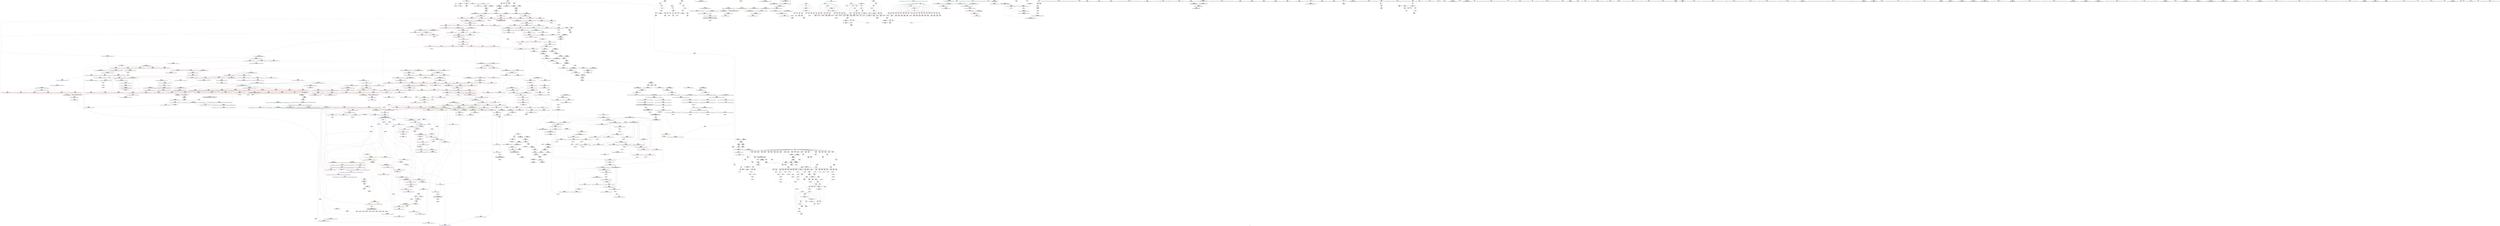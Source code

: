 digraph "SVFG" {
	label="SVFG";

	Node0x562b9f377db0 [shape=record,color=grey,label="{NodeID: 0\nNullPtr}"];
	Node0x562b9f377db0 -> Node0x562b9f3e4170[style=solid];
	Node0x562b9f377db0 -> Node0x562b9f3ed120[style=solid];
	Node0x562b9f3ebeb0 [shape=record,color=red,label="{NodeID: 775\n1632\<--1621\n\<--__result.addr\n_ZSt22__copy_move_backward_aILb1EPiS0_ET1_T0_S2_S1_\n|{<s0>90}}"];
	Node0x562b9f3ebeb0:s0 -> Node0x562b9f518750[style=solid,color=red];
	Node0x562b9f407b40 [shape=record,color=black,label="{NodeID: 1550\nMR_6V_2 = PHI(MR_6V_1, MR_6V_3, )\npts\{17 \}\n|{<s0>31|<s1>64|<s2>65|<s3>66}}"];
	Node0x562b9f407b40:s0 -> Node0x562b9f4b3df0[style=dashed,color=blue];
	Node0x562b9f407b40:s1 -> Node0x562b9f49a000[style=dashed,color=red];
	Node0x562b9f407b40:s2 -> Node0x562b9f49a000[style=dashed,color=red];
	Node0x562b9f407b40:s3 -> Node0x562b9f4a21b0[style=dashed,color=red];
	Node0x562b9f3e29d0 [shape=record,color=red,label="{NodeID: 443\n150\<--63\n\<--i7\nmain\n}"];
	Node0x562b9f3e29d0 -> Node0x562b9f3e4780[style=solid];
	Node0x562b9f3d6320 [shape=record,color=green,label="{NodeID: 111\n782\<--783\nagg.tmp\<--agg.tmp_field_insensitive\n_ZSt27__unguarded_partition_pivotIPiN9__gnu_cxx5__ops15_Iter_less_iterEET_S4_S4_T0_\n}"];
	Node0x562b9f50f810 [shape=record,color=black,label="{NodeID: 1993\n1117 = PHI(1025, )\n}"];
	Node0x562b9f50f810 -> Node0x562b9f3fdcb0[style=solid];
	Node0x562b9f3f19a0 [shape=record,color=blue,label="{NodeID: 886\n1045\<--1036\n__value.addr\<--__value\n_ZSt13__adjust_heapIPiliN9__gnu_cxx5__ops15_Iter_less_iterEEvT_T0_S5_T1_T2_\n}"];
	Node0x562b9f3f19a0 -> Node0x562b9f3fdbe0[style=dashed];
	Node0x562b9f3f19a0 -> Node0x562b9f3fdcb0[style=dashed];
	Node0x562b9f3f19a0 -> Node0x562b9f3fdd80[style=dashed];
	Node0x562b9f49e0c0 [shape=record,color=yellow,style=double,label="{NodeID: 1661\n6V_1 = ENCHI(MR_6V_0)\npts\{17 \}\nFun[_ZSt6__sortIPiN9__gnu_cxx5__ops15_Iter_less_iterEEvT_S4_T0_]|{|<s1>19}}"];
	Node0x562b9f49e0c0 -> Node0x562b9f476350[style=dashed];
	Node0x562b9f49e0c0:s1 -> Node0x562b9f46c330[style=dashed,color=red];
	Node0x562b9f3f8350 [shape=record,color=red,label="{NodeID: 554\n660\<--631\n\<--__last.addr\n_ZSt16__introsort_loopIPilN9__gnu_cxx5__ops15_Iter_less_iterEEvT_S4_T0_T1_\n|{<s0>21}}"];
	Node0x562b9f3f8350:s0 -> Node0x562b9f51aa50[style=solid,color=red];
	Node0x562b9f42b160 [shape=record,color=grey,label="{NodeID: 1329\n921 = Binary(920, 604, )\n}"];
	Node0x562b9f42b160 -> Node0x562b9f4333e0[style=solid];
	Node0x562b9f3db270 [shape=record,color=green,label="{NodeID: 222\n1617\<--1618\n__first.addr\<--__first.addr_field_insensitive\n_ZSt22__copy_move_backward_aILb1EPiS0_ET1_T0_S2_S1_\n}"];
	Node0x562b9f3db270 -> Node0x562b9f3ebd10[style=solid];
	Node0x562b9f3db270 -> Node0x562b9f414920[style=solid];
	Node0x562b9f519630 [shape=record,color=black,label="{NodeID: 2104\n1033 = PHI(945, 1013, )\n0th arg _ZSt13__adjust_heapIPiliN9__gnu_cxx5__ops15_Iter_less_iterEEvT_T0_S5_T1_T2_ }"];
	Node0x562b9f519630 -> Node0x562b9f3f1730[style=solid];
	Node0x562b9f3fdd80 [shape=record,color=red,label="{NodeID: 665\n1137\<--1136\n\<--call20\n_ZSt13__adjust_heapIPiliN9__gnu_cxx5__ops15_Iter_less_iterEEvT_T0_S5_T1_T2_\n|{<s0>49}}"];
	Node0x562b9f3fdd80:s0 -> Node0x562b9f514b60[style=solid,color=red];
	Node0x562b9f4357e0 [shape=record,color=grey,label="{NodeID: 1440\n842 = cmp(840, 841, )\n}"];
	Node0x562b9f3e8f00 [shape=record,color=purple,label="{NodeID: 333\n308\<--13\narrayidx92\<--b\nmain\n}"];
	Node0x562b9f3d2ef0 [shape=record,color=green,label="{NodeID: 1\n7\<--1\n__dso_handle\<--dummyObj\nGlob }"];
	Node0x562b9f3ebf80 [shape=record,color=red,label="{NodeID: 776\n1642\<--1639\n\<--__it.addr\n_ZSt12__niter_baseIPiET_S1_\n}"];
	Node0x562b9f3ebf80 -> Node0x562b9f3e7b80[style=solid];
	Node0x562b9f408040 [shape=record,color=black,label="{NodeID: 1551\nMR_6V_2 = PHI(MR_6V_1, MR_6V_3, )\npts\{17 \}\n|{<s0>25|<s1>27}}"];
	Node0x562b9f408040:s0 -> Node0x562b9f4b4630[style=dashed,color=blue];
	Node0x562b9f408040:s1 -> Node0x562b9f409e40[style=dashed,color=blue];
	Node0x562b9f3e2aa0 [shape=record,color=red,label="{NodeID: 444\n176\<--63\n\<--i7\nmain\n}"];
	Node0x562b9f3e2aa0 -> Node0x562b9f42f960[style=solid];
	Node0x562b9f3d63f0 [shape=record,color=green,label="{NodeID: 112\n784\<--785\nagg.tmp4\<--agg.tmp4_field_insensitive\n_ZSt27__unguarded_partition_pivotIPiN9__gnu_cxx5__ops15_Iter_less_iterEET_S4_S4_T0_\n}"];
	Node0x562b9f50f9a0 [shape=record,color=black,label="{NodeID: 1994\n1127 = PHI(1142, )\n}"];
	Node0x562b9f3f1a70 [shape=record,color=blue,label="{NodeID: 887\n1047\<--1059\n__topIndex\<--\n_ZSt13__adjust_heapIPiliN9__gnu_cxx5__ops15_Iter_less_iterEEvT_T0_S5_T1_T2_\n}"];
	Node0x562b9f3f1a70 -> Node0x562b9f3fd220[style=dashed];
	Node0x562b9f3f8420 [shape=record,color=red,label="{NodeID: 555\n661\<--631\n\<--__last.addr\n_ZSt16__introsort_loopIPilN9__gnu_cxx5__ops15_Iter_less_iterEEvT_S4_T0_T1_\n|{<s0>21}}"];
	Node0x562b9f3f8420:s0 -> Node0x562b9f51ab60[style=solid,color=red];
	Node0x562b9f42b2e0 [shape=record,color=grey,label="{NodeID: 1330\n920 = Binary(918, 919, )\n}"];
	Node0x562b9f42b2e0 -> Node0x562b9f42b160[style=solid];
	Node0x562b9f3db340 [shape=record,color=green,label="{NodeID: 223\n1619\<--1620\n__last.addr\<--__last.addr_field_insensitive\n_ZSt22__copy_move_backward_aILb1EPiS0_ET1_T0_S2_S1_\n}"];
	Node0x562b9f3db340 -> Node0x562b9f3ebde0[style=solid];
	Node0x562b9f3db340 -> Node0x562b9f4149f0[style=solid];
	Node0x562b9f519780 [shape=record,color=black,label="{NodeID: 2105\n1034 = PHI(946, 207, )\n1st arg _ZSt13__adjust_heapIPiliN9__gnu_cxx5__ops15_Iter_less_iterEEvT_T0_S5_T1_T2_ }"];
	Node0x562b9f519780 -> Node0x562b9f3f1800[style=solid];
	Node0x562b9f3fde50 [shape=record,color=red,label="{NodeID: 666\n1147\<--1144\n\<--__t.addr\n_ZSt4moveIRN9__gnu_cxx5__ops15_Iter_less_iterEEONSt16remove_referenceIT_E4typeEOS5_\n}"];
	Node0x562b9f3fde50 -> Node0x562b9f3e75d0[style=solid];
	Node0x562b9f435960 [shape=record,color=grey,label="{NodeID: 1441\n1101 = cmp(1100, 207, )\n}"];
	Node0x562b9f3e8fd0 [shape=record,color=purple,label="{NodeID: 334\n309\<--13\nsecond93\<--b\nmain\n}"];
	Node0x562b9f3e8fd0 -> Node0x562b9f3f6130[style=solid];
	Node0x562b9f3d2f80 [shape=record,color=green,label="{NodeID: 2\n9\<--1\n\<--dummyObj\nCan only get source location for instruction, argument, global var or function.}"];
	Node0x562b9f3ec050 [shape=record,color=red,label="{NodeID: 777\n1660\<--1648\n\<--__first.addr\n_ZNSt20__copy_move_backwardILb1ELb1ESt26random_access_iterator_tagE13__copy_move_bIiEEPT_PKS3_S6_S4_\n}"];
	Node0x562b9f3ec050 -> Node0x562b9f3e7d20[style=solid];
	Node0x562b9f408540 [shape=record,color=black,label="{NodeID: 1552\nMR_237V_2 = PHI(MR_237V_1, MR_237V_4, )\npts\{1416 \}\n}"];
	Node0x562b9f3e2b70 [shape=record,color=red,label="{NodeID: 445\n182\<--69\n\<--i30\nmain\n}"];
	Node0x562b9f3e2b70 -> Node0x562b9f435060[style=solid];
	Node0x562b9f3d64c0 [shape=record,color=green,label="{NodeID: 113\n805\<--806\n_ZSt22__move_median_to_firstIPiN9__gnu_cxx5__ops15_Iter_less_iterEEvT_S4_S4_S4_T0_\<--_ZSt22__move_median_to_firstIPiN9__gnu_cxx5__ops15_Iter_less_iterEEvT_S4_S4_S4_T0__field_insensitive\n}"];
	Node0x562b9f50fab0 [shape=record,color=black,label="{NodeID: 1995\n1136 = PHI(1025, )\n}"];
	Node0x562b9f50fab0 -> Node0x562b9f3fdd80[style=solid];
	Node0x562b9f3f1b40 [shape=record,color=blue,label="{NodeID: 888\n1049\<--1061\n__secondChild\<--\n_ZSt13__adjust_heapIPiliN9__gnu_cxx5__ops15_Iter_less_iterEEvT_T0_S5_T1_T2_\n}"];
	Node0x562b9f3f1b40 -> Node0x562b9f3fd2f0[style=dashed];
	Node0x562b9f3f1b40 -> Node0x562b9f3fd3c0[style=dashed];
	Node0x562b9f3f1b40 -> Node0x562b9f3fd8a0[style=dashed];
	Node0x562b9f3f1b40 -> Node0x562b9f3fd970[style=dashed];
	Node0x562b9f3f1b40 -> Node0x562b9f3f1c10[style=dashed];
	Node0x562b9f3f1b40 -> Node0x562b9f3f1f50[style=dashed];
	Node0x562b9f3f1b40 -> Node0x562b9f47d650[style=dashed];
	Node0x562b9f3f84f0 [shape=record,color=red,label="{NodeID: 556\n671\<--631\n\<--__last.addr\n_ZSt16__introsort_loopIPilN9__gnu_cxx5__ops15_Iter_less_iterEEvT_S4_T0_T1_\n|{<s0>22}}"];
	Node0x562b9f3f84f0:s0 -> Node0x562b9f516aa0[style=solid,color=red];
	Node0x562b9f42b460 [shape=record,color=grey,label="{NodeID: 1331\n288 = Binary(287, 91, )\n}"];
	Node0x562b9f42b460 -> Node0x562b9f3e5070[style=solid];
	Node0x562b9f3db410 [shape=record,color=green,label="{NodeID: 224\n1621\<--1622\n__result.addr\<--__result.addr_field_insensitive\n_ZSt22__copy_move_backward_aILb1EPiS0_ET1_T0_S2_S1_\n}"];
	Node0x562b9f3db410 -> Node0x562b9f3ebeb0[style=solid];
	Node0x562b9f3db410 -> Node0x562b9f414ac0[style=solid];
	Node0x562b9f5198d0 [shape=record,color=black,label="{NodeID: 2106\n1035 = PHI(947, 1019, )\n2nd arg _ZSt13__adjust_heapIPiliN9__gnu_cxx5__ops15_Iter_less_iterEEvT_T0_S5_T1_T2_ }"];
	Node0x562b9f5198d0 -> Node0x562b9f3f18d0[style=solid];
	Node0x562b9f3fdf20 [shape=record,color=red,label="{NodeID: 667\n1156\<--1153\nthis1\<--this.addr\n_ZN9__gnu_cxx5__ops14_Iter_less_valC2ENS0_15_Iter_less_iterE\n}"];
	Node0x562b9f435ae0 [shape=record,color=grey,label="{NodeID: 1442\n136 = cmp(135, 9, )\n}"];
	Node0x562b9f3e90a0 [shape=record,color=purple,label="{NodeID: 335\n313\<--13\narrayidx95\<--b\nmain\n}"];
	Node0x562b9f3d3640 [shape=record,color=green,label="{NodeID: 3\n20\<--1\n.str\<--dummyObj\nGlob }"];
	Node0x562b9f3ec120 [shape=record,color=red,label="{NodeID: 778\n1674\<--1648\n\<--__first.addr\n_ZNSt20__copy_move_backwardILb1ELb1ESt26random_access_iterator_tagE13__copy_move_bIiEEPT_PKS3_S6_S4_\n}"];
	Node0x562b9f3ec120 -> Node0x562b9f3e7ec0[style=solid];
	Node0x562b9f408a40 [shape=record,color=black,label="{NodeID: 1553\nMR_239V_2 = PHI(MR_239V_1, MR_239V_3, )\npts\{1418 \}\n}"];
	Node0x562b9f3e2c40 [shape=record,color=red,label="{NodeID: 446\n186\<--69\n\<--i30\nmain\n}"];
	Node0x562b9f3e2c40 -> Node0x562b9f4303e0[style=solid];
	Node0x562b9f3db8b0 [shape=record,color=green,label="{NodeID: 114\n812\<--813\n_ZSt21__unguarded_partitionIPiN9__gnu_cxx5__ops15_Iter_less_iterEET_S4_S4_S4_T0_\<--_ZSt21__unguarded_partitionIPiN9__gnu_cxx5__ops15_Iter_less_iterEET_S4_S4_S4_T0__field_insensitive\n}"];
	Node0x562b9f50fc20 [shape=record,color=black,label="{NodeID: 1996\n455 = PHI()\n}"];
	Node0x562b9f3f1c10 [shape=record,color=blue,label="{NodeID: 889\n1049\<--1072\n__secondChild\<--mul\n_ZSt13__adjust_heapIPiliN9__gnu_cxx5__ops15_Iter_less_iterEEvT_T0_S5_T1_T2_\n}"];
	Node0x562b9f3f1c10 -> Node0x562b9f3fd2f0[style=dashed];
	Node0x562b9f3f1c10 -> Node0x562b9f3fd3c0[style=dashed];
	Node0x562b9f3f1c10 -> Node0x562b9f3fd490[style=dashed];
	Node0x562b9f3f1c10 -> Node0x562b9f3fd560[style=dashed];
	Node0x562b9f3f1c10 -> Node0x562b9f3fd630[style=dashed];
	Node0x562b9f3f1c10 -> Node0x562b9f3fd700[style=dashed];
	Node0x562b9f3f1c10 -> Node0x562b9f3fd7d0[style=dashed];
	Node0x562b9f3f1c10 -> Node0x562b9f3fd8a0[style=dashed];
	Node0x562b9f3f1c10 -> Node0x562b9f3fd970[style=dashed];
	Node0x562b9f3f1c10 -> Node0x562b9f3f1c10[style=dashed];
	Node0x562b9f3f1c10 -> Node0x562b9f3f1ce0[style=dashed];
	Node0x562b9f3f1c10 -> Node0x562b9f3f1f50[style=dashed];
	Node0x562b9f3f1c10 -> Node0x562b9f47d650[style=dashed];
	Node0x562b9f3f85c0 [shape=record,color=red,label="{NodeID: 557\n677\<--631\n\<--__last.addr\n_ZSt16__introsort_loopIPilN9__gnu_cxx5__ops15_Iter_less_iterEEvT_S4_T0_T1_\n|{<s0>23}}"];
	Node0x562b9f3f85c0:s0 -> Node0x562b9f5165e0[style=solid,color=red];
	Node0x562b9f42b5e0 [shape=record,color=grey,label="{NodeID: 1332\n292 = Binary(286, 291, )\n}"];
	Node0x562b9f42b5e0 -> Node0x562b9f3ee260[style=solid];
	Node0x562b9f3db4e0 [shape=record,color=green,label="{NodeID: 225\n1623\<--1624\n__simple\<--__simple_field_insensitive\n_ZSt22__copy_move_backward_aILb1EPiS0_ET1_T0_S2_S1_\n}"];
	Node0x562b9f3db4e0 -> Node0x562b9f414b90[style=solid];
	Node0x562b9f519a20 [shape=record,color=black,label="{NodeID: 2107\n1036 = PHI(949, 1021, )\n3rd arg _ZSt13__adjust_heapIPiliN9__gnu_cxx5__ops15_Iter_less_iterEEvT_T0_S5_T1_T2_ }"];
	Node0x562b9f519a20 -> Node0x562b9f3f19a0[style=solid];
	Node0x562b9f3fdff0 [shape=record,color=red,label="{NodeID: 668\n1191\<--1164\n\<--__first.addr\n_ZSt11__push_heapIPiliN9__gnu_cxx5__ops14_Iter_less_valEEvT_T0_S5_T1_RT2_\n}"];
	Node0x562b9f3fdff0 -> Node0x562b9f3e1310[style=solid];
	Node0x562b9f435c60 [shape=record,color=grey,label="{NodeID: 1443\n133 = cmp(131, 132, )\n}"];
	Node0x562b9f3e9170 [shape=record,color=purple,label="{NodeID: 336\n314\<--13\nsecond96\<--b\nmain\n}"];
	Node0x562b9f3e9170 -> Node0x562b9f3f6200[style=solid];
	Node0x562b9f3d36d0 [shape=record,color=green,label="{NodeID: 4\n22\<--1\n.str.1\<--dummyObj\nGlob }"];
	Node0x562b9f3ec1f0 [shape=record,color=red,label="{NodeID: 779\n1659\<--1650\n\<--__last.addr\n_ZNSt20__copy_move_backwardILb1ELb1ESt26random_access_iterator_tagE13__copy_move_bIiEEPT_PKS3_S6_S4_\n}"];
	Node0x562b9f3ec1f0 -> Node0x562b9f3e7c50[style=solid];
	Node0x562b9f408f40 [shape=record,color=black,label="{NodeID: 1554\nMR_6V_2 = PHI(MR_6V_3, MR_6V_1, )\npts\{17 \}\n|{|<s5>43}}"];
	Node0x562b9f408f40 -> Node0x562b9f3fdbe0[style=dashed];
	Node0x562b9f408f40 -> Node0x562b9f3fdcb0[style=dashed];
	Node0x562b9f408f40 -> Node0x562b9f3f1db0[style=dashed];
	Node0x562b9f408f40 -> Node0x562b9f3f2020[style=dashed];
	Node0x562b9f408f40 -> Node0x562b9f47cc50[style=dashed];
	Node0x562b9f408f40:s5 -> Node0x562b9f49a000[style=dashed,color=red];
	Node0x562b9f3e2d10 [shape=record,color=red,label="{NodeID: 447\n191\<--69\n\<--i30\nmain\n}"];
	Node0x562b9f3e2d10 -> Node0x562b9f3e4ac0[style=solid];
	Node0x562b9f3db940 [shape=record,color=green,label="{NodeID: 115\n819\<--820\n__comp\<--__comp_field_insensitive\n_ZSt13__heap_selectIPiN9__gnu_cxx5__ops15_Iter_less_iterEEvT_S4_S4_T0_\n|{<s0>32|<s1>33|<s2>34}}"];
	Node0x562b9f3db940:s0 -> Node0x562b9f518ec0[style=solid,color=red];
	Node0x562b9f3db940:s1 -> Node0x562b9f514de0[style=solid,color=red];
	Node0x562b9f3db940:s2 -> Node0x562b9f51a7f0[style=solid,color=red];
	Node0x562b9f50fcf0 [shape=record,color=black,label="{NodeID: 1997\n458 = PHI()\n}"];
	Node0x562b9f3f1ce0 [shape=record,color=blue,label="{NodeID: 890\n1049\<--1084\n__secondChild\<--dec\n_ZSt13__adjust_heapIPiliN9__gnu_cxx5__ops15_Iter_less_iterEEvT_T0_S5_T1_T2_\n}"];
	Node0x562b9f3f1ce0 -> Node0x562b9f3fd2f0[style=dashed];
	Node0x562b9f3f1ce0 -> Node0x562b9f3fd3c0[style=dashed];
	Node0x562b9f3f1ce0 -> Node0x562b9f3fd700[style=dashed];
	Node0x562b9f3f1ce0 -> Node0x562b9f3fd7d0[style=dashed];
	Node0x562b9f3f1ce0 -> Node0x562b9f3fd8a0[style=dashed];
	Node0x562b9f3f1ce0 -> Node0x562b9f3fd970[style=dashed];
	Node0x562b9f3f1ce0 -> Node0x562b9f3f1c10[style=dashed];
	Node0x562b9f3f1ce0 -> Node0x562b9f3f1f50[style=dashed];
	Node0x562b9f3f1ce0 -> Node0x562b9f47d650[style=dashed];
	Node0x562b9f3f8690 [shape=record,color=red,label="{NodeID: 558\n656\<--633\n\<--__depth_limit.addr\n_ZSt16__introsort_loopIPilN9__gnu_cxx5__ops15_Iter_less_iterEEvT_S4_T0_T1_\n}"];
	Node0x562b9f3f8690 -> Node0x562b9f436260[style=solid];
	Node0x562b9f42b760 [shape=record,color=grey,label="{NodeID: 1333\n256 = Binary(172, 255, )\n}"];
	Node0x562b9f42b760 -> Node0x562b9f432960[style=solid];
	Node0x562b9f3db5b0 [shape=record,color=green,label="{NodeID: 226\n1634\<--1635\n_ZNSt20__copy_move_backwardILb1ELb1ESt26random_access_iterator_tagE13__copy_move_bIiEEPT_PKS3_S6_S4_\<--_ZNSt20__copy_move_backwardILb1ELb1ESt26random_access_iterator_tagE13__copy_move_bIiEEPT_PKS3_S6_S4__field_insensitive\n}"];
	Node0x562b9f519b70 [shape=record,color=black,label="{NodeID: 2108\n1607 = PHI(1522, 1526, )\n0th arg _ZSt12__miter_baseIPiET_S1_ }"];
	Node0x562b9f519b70 -> Node0x562b9f414850[style=solid];
	Node0x562b9f3fe0c0 [shape=record,color=red,label="{NodeID: 669\n1200\<--1164\n\<--__first.addr\n_ZSt11__push_heapIPiliN9__gnu_cxx5__ops14_Iter_less_valEEvT_T0_S5_T1_RT2_\n}"];
	Node0x562b9f3fe0c0 -> Node0x562b9f3e13e0[style=solid];
	Node0x562b9f435de0 [shape=record,color=grey,label="{NodeID: 1444\n653 = cmp(652, 654, )\n}"];
	Node0x562b9f3e9240 [shape=record,color=purple,label="{NodeID: 337\n321\<--13\narrayidx100\<--b\nmain\n}"];
	Node0x562b9f3d3760 [shape=record,color=green,label="{NodeID: 5\n24\<--1\n_ZSt4cout\<--dummyObj\nGlob }"];
	Node0x562b9f3ec2c0 [shape=record,color=red,label="{NodeID: 780\n1669\<--1652\n\<--__result.addr\n_ZNSt20__copy_move_backwardILb1ELb1ESt26random_access_iterator_tagE13__copy_move_bIiEEPT_PKS3_S6_S4_\n}"];
	Node0x562b9f3ec2c0 -> Node0x562b9f3e1650[style=solid];
	Node0x562b9f3e2de0 [shape=record,color=red,label="{NodeID: 448\n197\<--69\n\<--i30\nmain\n}"];
	Node0x562b9f3e2de0 -> Node0x562b9f3e4b90[style=solid];
	Node0x562b9f3dba10 [shape=record,color=green,label="{NodeID: 116\n821\<--822\n__first.addr\<--__first.addr_field_insensitive\n_ZSt13__heap_selectIPiN9__gnu_cxx5__ops15_Iter_less_iterEEvT_S4_S4_T0_\n}"];
	Node0x562b9f3dba10 -> Node0x562b9f3f9e20[style=solid];
	Node0x562b9f3dba10 -> Node0x562b9f3f9ef0[style=solid];
	Node0x562b9f3dba10 -> Node0x562b9f3f9fc0[style=solid];
	Node0x562b9f3dba10 -> Node0x562b9f3f0210[style=solid];
	Node0x562b9f50fdc0 [shape=record,color=black,label="{NodeID: 1998\n811 = PHI(1313, )\n}"];
	Node0x562b9f50fdc0 -> Node0x562b9f3e6ce0[style=solid];
	Node0x562b9f3f1db0 [shape=record,color=blue,label="{NodeID: 891\n1094\<--1091\nadd.ptr5\<--\n_ZSt13__adjust_heapIPiliN9__gnu_cxx5__ops15_Iter_less_iterEEvT_T0_S5_T1_T2_\n}"];
	Node0x562b9f3f1db0 -> Node0x562b9f408f40[style=dashed];
	Node0x562b9f3f8760 [shape=record,color=red,label="{NodeID: 559\n666\<--633\n\<--__depth_limit.addr\n_ZSt16__introsort_loopIPilN9__gnu_cxx5__ops15_Iter_less_iterEEvT_S4_T0_T1_\n}"];
	Node0x562b9f3f8760 -> Node0x562b9f432660[style=solid];
	Node0x562b9f42b8e0 [shape=record,color=grey,label="{NodeID: 1334\n721 = Binary(720, 604, )\n}"];
	Node0x562b9f42b8e0 -> Node0x562b9f4339e0[style=solid];
	Node0x562b9f3db6b0 [shape=record,color=green,label="{NodeID: 227\n1639\<--1640\n__it.addr\<--__it.addr_field_insensitive\n_ZSt12__niter_baseIPiET_S1_\n}"];
	Node0x562b9f3db6b0 -> Node0x562b9f3ebf80[style=solid];
	Node0x562b9f3db6b0 -> Node0x562b9f414c60[style=solid];
	Node0x562b9f519cc0 [shape=record,color=black,label="{NodeID: 2109\n1364 = PHI(1270, 1280, 1284, 1294, 1302, 1306, 1356, )\n0th arg _ZSt9iter_swapIPiS0_EvT_T0_ }"];
	Node0x562b9f519cc0 -> Node0x562b9f3f36e0[style=solid];
	Node0x562b9f3fe190 [shape=record,color=red,label="{NodeID: 670\n1205\<--1164\n\<--__first.addr\n_ZSt11__push_heapIPiliN9__gnu_cxx5__ops14_Iter_less_valEEvT_T0_S5_T1_RT2_\n}"];
	Node0x562b9f3fe190 -> Node0x562b9f3e14b0[style=solid];
	Node0x562b9f435f60 [shape=record,color=grey,label="{NodeID: 1445\n340 = cmp(339, 341, )\n}"];
	Node0x562b9f3e9310 [shape=record,color=purple,label="{NodeID: 338\n322\<--13\nsecond101\<--b\nmain\n}"];
	Node0x562b9f3e9310 -> Node0x562b9f3f62d0[style=solid];
	Node0x562b9f3d37f0 [shape=record,color=green,label="{NodeID: 6\n26\<--1\n\<--dummyObj\nCan only get source location for instruction, argument, global var or function.}"];
	Node0x562b9f3ec390 [shape=record,color=red,label="{NodeID: 781\n1682\<--1652\n\<--__result.addr\n_ZNSt20__copy_move_backwardILb1ELb1ESt26random_access_iterator_tagE13__copy_move_bIiEEPT_PKS3_S6_S4_\n}"];
	Node0x562b9f3ec390 -> Node0x562b9f3e1720[style=solid];
	Node0x562b9f3e2eb0 [shape=record,color=red,label="{NodeID: 449\n202\<--69\n\<--i30\nmain\n}"];
	Node0x562b9f3e2eb0 -> Node0x562b9f4300e0[style=solid];
	Node0x562b9f3dbae0 [shape=record,color=green,label="{NodeID: 117\n823\<--824\n__middle.addr\<--__middle.addr_field_insensitive\n_ZSt13__heap_selectIPiN9__gnu_cxx5__ops15_Iter_less_iterEEvT_S4_S4_T0_\n}"];
	Node0x562b9f3dbae0 -> Node0x562b9f3fa090[style=solid];
	Node0x562b9f3dbae0 -> Node0x562b9f3fa160[style=solid];
	Node0x562b9f3dbae0 -> Node0x562b9f3fa230[style=solid];
	Node0x562b9f3dbae0 -> Node0x562b9f3f02e0[style=solid];
	Node0x562b9f50ff60 [shape=record,color=black,label="{NodeID: 1999\n515 = PHI(563, )\n}"];
	Node0x562b9f50ff60 -> Node0x562b9f3f7240[style=solid];
	Node0x562b9f3f1e80 [shape=record,color=blue,label="{NodeID: 892\n1041\<--1096\n__holeIndex.addr\<--\n_ZSt13__adjust_heapIPiliN9__gnu_cxx5__ops15_Iter_less_iterEEvT_T0_S5_T1_T2_\n}"];
	Node0x562b9f3f1e80 -> Node0x562b9f3fcd40[style=dashed];
	Node0x562b9f3f1e80 -> Node0x562b9f3fce10[style=dashed];
	Node0x562b9f3f1e80 -> Node0x562b9f3f1e80[style=dashed];
	Node0x562b9f3f1e80 -> Node0x562b9f3f20f0[style=dashed];
	Node0x562b9f3f1e80 -> Node0x562b9f47d150[style=dashed];
	Node0x562b9f3f8830 [shape=record,color=red,label="{NodeID: 560\n678\<--633\n\<--__depth_limit.addr\n_ZSt16__introsort_loopIPilN9__gnu_cxx5__ops15_Iter_less_iterEEvT_S4_T0_T1_\n|{<s0>23}}"];
	Node0x562b9f3f8830:s0 -> Node0x562b9f516730[style=solid,color=red];
	Node0x562b9f42ba60 [shape=record,color=grey,label="{NodeID: 1335\n720 = Binary(718, 719, )\n}"];
	Node0x562b9f42ba60 -> Node0x562b9f42b8e0[style=solid];
	Node0x562b9f3db780 [shape=record,color=green,label="{NodeID: 228\n1648\<--1649\n__first.addr\<--__first.addr_field_insensitive\n_ZNSt20__copy_move_backwardILb1ELb1ESt26random_access_iterator_tagE13__copy_move_bIiEEPT_PKS3_S6_S4_\n}"];
	Node0x562b9f3db780 -> Node0x562b9f3ec050[style=solid];
	Node0x562b9f3db780 -> Node0x562b9f3ec120[style=solid];
	Node0x562b9f3db780 -> Node0x562b9f414d30[style=solid];
	Node0x562b9f519f50 [shape=record,color=black,label="{NodeID: 2110\n1365 = PHI(1271, 1281, 1285, 1295, 1303, 1307, 1357, )\n1st arg _ZSt9iter_swapIPiS0_EvT_T0_ }"];
	Node0x562b9f519f50 -> Node0x562b9f3f37b0[style=solid];
	Node0x562b9f3fe260 [shape=record,color=red,label="{NodeID: 671\n1218\<--1164\n\<--__first.addr\n_ZSt11__push_heapIPiliN9__gnu_cxx5__ops14_Iter_less_valEEvT_T0_S5_T1_RT2_\n}"];
	Node0x562b9f3fe260 -> Node0x562b9f3e1580[style=solid];
	Node0x562b9f4360e0 [shape=record,color=grey,label="{NodeID: 1446\n333 = cmp(331, 332, )\n}"];
	Node0x562b9f3e93e0 [shape=record,color=purple,label="{NodeID: 339\n337\<--13\narrayidx109\<--b\nmain\n}"];
	Node0x562b9f3d3880 [shape=record,color=green,label="{NodeID: 7\n91\<--1\n\<--dummyObj\nCan only get source location for instruction, argument, global var or function.}"];
	Node0x562b9f3ec460 [shape=record,color=red,label="{NodeID: 782\n1666\<--1654\n\<--_Num\n_ZNSt20__copy_move_backwardILb1ELb1ESt26random_access_iterator_tagE13__copy_move_bIiEEPT_PKS3_S6_S4_\n}"];
	Node0x562b9f3ec460 -> Node0x562b9f434d60[style=solid];
	Node0x562b9f409e40 [shape=record,color=black,label="{NodeID: 1557\nMR_6V_4 = PHI(MR_6V_5, MR_6V_3, )\npts\{17 \}\n|{<s0>20}}"];
	Node0x562b9f409e40:s0 -> Node0x562b9f476350[style=dashed,color=blue];
	Node0x562b9f3e2f80 [shape=record,color=red,label="{NodeID: 450\n327\<--71\n\<--ans\nmain\n}"];
	Node0x562b9f3e2f80 -> Node0x562b9f4327e0[style=solid];
	Node0x562b9f3dbbb0 [shape=record,color=green,label="{NodeID: 118\n825\<--826\n__last.addr\<--__last.addr_field_insensitive\n_ZSt13__heap_selectIPiN9__gnu_cxx5__ops15_Iter_less_iterEEvT_S4_S4_T0_\n}"];
	Node0x562b9f3dbbb0 -> Node0x562b9f3fa300[style=solid];
	Node0x562b9f3dbbb0 -> Node0x562b9f3f03b0[style=solid];
	Node0x562b9f5100a0 [shape=record,color=black,label="{NodeID: 2000\n523 = PHI(570, )\n}"];
	Node0x562b9f5100a0 -> Node0x562b9f3f7310[style=solid];
	Node0x562b9f3f1f50 [shape=record,color=blue,label="{NodeID: 893\n1049\<--1111\n__secondChild\<--mul12\n_ZSt13__adjust_heapIPiliN9__gnu_cxx5__ops15_Iter_less_iterEEvT_T0_S5_T1_T2_\n}"];
	Node0x562b9f3f1f50 -> Node0x562b9f3fda40[style=dashed];
	Node0x562b9f3f1f50 -> Node0x562b9f3fdb10[style=dashed];
	Node0x562b9f3f1f50 -> Node0x562b9f47d650[style=dashed];
	Node0x562b9f3f8900 [shape=record,color=red,label="{NodeID: 561\n676\<--637\n\<--__cut\n_ZSt16__introsort_loopIPilN9__gnu_cxx5__ops15_Iter_less_iterEEvT_S4_T0_T1_\n|{<s0>23}}"];
	Node0x562b9f3f8900:s0 -> Node0x562b9f516490[style=solid,color=red];
	Node0x562b9f42bbe0 [shape=record,color=grey,label="{NodeID: 1336\n262 = Binary(220, 261, )\n}"];
	Node0x562b9f42bbe0 -> Node0x562b9f42a6e0[style=solid];
	Node0x562b9f3e3a00 [shape=record,color=green,label="{NodeID: 229\n1650\<--1651\n__last.addr\<--__last.addr_field_insensitive\n_ZNSt20__copy_move_backwardILb1ELb1ESt26random_access_iterator_tagE13__copy_move_bIiEEPT_PKS3_S6_S4_\n}"];
	Node0x562b9f3e3a00 -> Node0x562b9f3ec1f0[style=solid];
	Node0x562b9f3e3a00 -> Node0x562b9f414e00[style=solid];
	Node0x562b9f51a1e0 [shape=record,color=black,label="{NodeID: 2111\n1475 = PHI(731, )\n0th arg _ZSt26__unguarded_insertion_sortIPiN9__gnu_cxx5__ops15_Iter_less_iterEEvT_S4_T0_ }"];
	Node0x562b9f51a1e0 -> Node0x562b9f4139b0[style=solid];
	Node0x562b9f3fe330 [shape=record,color=red,label="{NodeID: 672\n1181\<--1166\n\<--__holeIndex.addr\n_ZSt11__push_heapIPiliN9__gnu_cxx5__ops14_Iter_less_valEEvT_T0_S5_T1_RT2_\n}"];
	Node0x562b9f3fe330 -> Node0x562b9f42c060[style=solid];
	Node0x562b9f436260 [shape=record,color=grey,label="{NodeID: 1447\n657 = cmp(656, 207, )\n}"];
	Node0x562b9f3e94b0 [shape=record,color=purple,label="{NodeID: 340\n338\<--13\nsecond110\<--b\nmain\n}"];
	Node0x562b9f3e94b0 -> Node0x562b9f3f63a0[style=solid];
	Node0x562b9f3d3910 [shape=record,color=green,label="{NodeID: 8\n172\<--1\n\<--dummyObj\nCan only get source location for instruction, argument, global var or function.}"];
	Node0x562b9f3ec530 [shape=record,color=red,label="{NodeID: 783\n1670\<--1654\n\<--_Num\n_ZNSt20__copy_move_backwardILb1ELb1ESt26random_access_iterator_tagE13__copy_move_bIiEEPT_PKS3_S6_S4_\n}"];
	Node0x562b9f3ec530 -> Node0x562b9f42ea60[style=solid];
	Node0x562b9f40a340 [shape=record,color=black,label="{NodeID: 1558\nMR_6V_6 = PHI(MR_6V_3, MR_6V_2, )\npts\{17 \}\n|{<s0>19|<s1>23}}"];
	Node0x562b9f40a340:s0 -> Node0x562b9f4b3f50[style=dashed,color=blue];
	Node0x562b9f40a340:s1 -> Node0x562b9f46c330[style=dashed,color=blue];
	Node0x562b9f3e3050 [shape=record,color=red,label="{NodeID: 451\n368\<--71\n\<--ans\nmain\n}"];
	Node0x562b9f3e3050 -> Node0x562b9f42cae0[style=solid];
	Node0x562b9f3dbc80 [shape=record,color=green,label="{NodeID: 119\n827\<--828\n__i\<--__i_field_insensitive\n_ZSt13__heap_selectIPiN9__gnu_cxx5__ops15_Iter_less_iterEEvT_S4_S4_T0_\n}"];
	Node0x562b9f3dbc80 -> Node0x562b9f3fa3d0[style=solid];
	Node0x562b9f3dbc80 -> Node0x562b9f3fa4a0[style=solid];
	Node0x562b9f3dbc80 -> Node0x562b9f3fa570[style=solid];
	Node0x562b9f3dbc80 -> Node0x562b9f3fa640[style=solid];
	Node0x562b9f3dbc80 -> Node0x562b9f3f0480[style=solid];
	Node0x562b9f3dbc80 -> Node0x562b9f3f0550[style=solid];
	Node0x562b9f5101e0 [shape=record,color=black,label="{NodeID: 2001\n542 = PHI(1712, )\n}"];
	Node0x562b9f5101e0 -> Node0x562b9f3f7650[style=solid];
	Node0x562b9f3f2020 [shape=record,color=blue,label="{NodeID: 894\n1121\<--1118\nadd.ptr16\<--\n_ZSt13__adjust_heapIPiliN9__gnu_cxx5__ops15_Iter_less_iterEEvT_T0_S5_T1_T2_\n}"];
	Node0x562b9f3f2020 -> Node0x562b9f47cc50[style=dashed];
	Node0x562b9f3f89d0 [shape=record,color=red,label="{NodeID: 562\n680\<--637\n\<--__cut\n_ZSt16__introsort_loopIPilN9__gnu_cxx5__ops15_Iter_less_iterEEvT_S4_T0_T1_\n}"];
	Node0x562b9f3f89d0 -> Node0x562b9f3ef9f0[style=solid];
	Node0x562b9f42bd60 [shape=record,color=grey,label="{NodeID: 1337\n1183 = Binary(1182, 220, )\n}"];
	Node0x562b9f42bd60 -> Node0x562b9f3f2770[style=solid];
	Node0x562b9f3e3a90 [shape=record,color=green,label="{NodeID: 230\n1652\<--1653\n__result.addr\<--__result.addr_field_insensitive\n_ZNSt20__copy_move_backwardILb1ELb1ESt26random_access_iterator_tagE13__copy_move_bIiEEPT_PKS3_S6_S4_\n}"];
	Node0x562b9f3e3a90 -> Node0x562b9f3ec2c0[style=solid];
	Node0x562b9f3e3a90 -> Node0x562b9f3ec390[style=solid];
	Node0x562b9f3e3a90 -> Node0x562b9f414ed0[style=solid];
	Node0x562b9f51a2f0 [shape=record,color=black,label="{NodeID: 2112\n1476 = PHI(732, )\n1st arg _ZSt26__unguarded_insertion_sortIPiN9__gnu_cxx5__ops15_Iter_less_iterEEvT_S4_T0_ }"];
	Node0x562b9f51a2f0 -> Node0x562b9f413a80[style=solid];
	Node0x562b9f3fe400 [shape=record,color=red,label="{NodeID: 673\n1186\<--1166\n\<--__holeIndex.addr\n_ZSt11__push_heapIPiliN9__gnu_cxx5__ops14_Iter_less_valEEvT_T0_S5_T1_RT2_\n}"];
	Node0x562b9f3fe400 -> Node0x562b9f433260[style=solid];
	Node0x562b9f46ac20 [shape=record,color=black,label="{NodeID: 1448\nMR_6V_7 = PHI(MR_6V_9, MR_6V_3, )\npts\{17 \}\n|{<s0>30}}"];
	Node0x562b9f46ac20:s0 -> Node0x562b9f4b3210[style=dashed,color=blue];
	Node0x562b9f3e9580 [shape=record,color=purple,label="{NodeID: 341\n346\<--13\narrayidx115\<--b\nmain\n}"];
	Node0x562b9f3d39e0 [shape=record,color=green,label="{NodeID: 9\n207\<--1\n\<--dummyObj\nCan only get source location for instruction, argument, global var or function.|{<s0>42}}"];
	Node0x562b9f3d39e0:s0 -> Node0x562b9f519780[style=solid,color=red];
	Node0x562b9f3ec600 [shape=record,color=red,label="{NodeID: 784\n1676\<--1654\n\<--_Num\n_ZNSt20__copy_move_backwardILb1ELb1ESt26random_access_iterator_tagE13__copy_move_bIiEEPT_PKS3_S6_S4_\n}"];
	Node0x562b9f3ec600 -> Node0x562b9f42c360[style=solid];
	Node0x562b9f3e3120 [shape=record,color=red,label="{NodeID: 452\n401\<--71\n\<--ans\nmain\n}"];
	Node0x562b9f3e3120 -> Node0x562b9f42c1e0[style=solid];
	Node0x562b9f3dbd50 [shape=record,color=green,label="{NodeID: 120\n835\<--836\n_ZSt11__make_heapIPiN9__gnu_cxx5__ops15_Iter_less_iterEEvT_S4_RT0_\<--_ZSt11__make_heapIPiN9__gnu_cxx5__ops15_Iter_less_iterEEvT_S4_RT0__field_insensitive\n}"];
	Node0x562b9f510320 [shape=record,color=black,label="{NodeID: 2002\n550 = PHI(1712, )\n}"];
	Node0x562b9f510320 -> Node0x562b9f3f7720[style=solid];
	Node0x562b9f3f20f0 [shape=record,color=blue,label="{NodeID: 895\n1041\<--1124\n__holeIndex.addr\<--sub17\n_ZSt13__adjust_heapIPiliN9__gnu_cxx5__ops15_Iter_less_iterEEvT_T0_S5_T1_T2_\n}"];
	Node0x562b9f3f20f0 -> Node0x562b9f47d150[style=dashed];
	Node0x562b9f3f8aa0 [shape=record,color=red,label="{NodeID: 563\n689\<--686\n\<--__n.addr\n_ZSt4__lgl\n}"];
	Node0x562b9f42bee0 [shape=record,color=grey,label="{NodeID: 1338\n934 = Binary(933, 220, )\n}"];
	Node0x562b9f42bee0 -> Node0x562b9f3f0ca0[style=solid];
	Node0x562b9f3e3b60 [shape=record,color=green,label="{NodeID: 231\n1654\<--1655\n_Num\<--_Num_field_insensitive\n_ZNSt20__copy_move_backwardILb1ELb1ESt26random_access_iterator_tagE13__copy_move_bIiEEPT_PKS3_S6_S4_\n}"];
	Node0x562b9f3e3b60 -> Node0x562b9f3ec460[style=solid];
	Node0x562b9f3e3b60 -> Node0x562b9f3ec530[style=solid];
	Node0x562b9f3e3b60 -> Node0x562b9f3ec600[style=solid];
	Node0x562b9f3e3b60 -> Node0x562b9f3ec6d0[style=solid];
	Node0x562b9f3e3b60 -> Node0x562b9f414fa0[style=solid];
	Node0x562b9f51a400 [shape=record,color=black,label="{NodeID: 2113\n984 = PHI(850, 888, )\n0th arg _ZSt10__pop_heapIPiN9__gnu_cxx5__ops15_Iter_less_iterEEvT_S4_S4_RT0_ }"];
	Node0x562b9f51a400 -> Node0x562b9f3f1180[style=solid];
	Node0x562b9f3fe4d0 [shape=record,color=red,label="{NodeID: 674\n1206\<--1166\n\<--__holeIndex.addr\n_ZSt11__push_heapIPiliN9__gnu_cxx5__ops14_Iter_less_valEEvT_T0_S5_T1_RT2_\n}"];
	Node0x562b9f3e9650 [shape=record,color=purple,label="{NodeID: 342\n347\<--13\nsecond116\<--b\nmain\n}"];
	Node0x562b9f3e9650 -> Node0x562b9f3f6470[style=solid];
	Node0x562b9f3d3ae0 [shape=record,color=green,label="{NodeID: 10\n220\<--1\n\<--dummyObj\nCan only get source location for instruction, argument, global var or function.}"];
	Node0x562b9f3ec6d0 [shape=record,color=red,label="{NodeID: 785\n1683\<--1654\n\<--_Num\n_ZNSt20__copy_move_backwardILb1ELb1ESt26random_access_iterator_tagE13__copy_move_bIiEEPT_PKS3_S6_S4_\n}"];
	Node0x562b9f3ec6d0 -> Node0x562b9f42c7e0[style=solid];
	Node0x562b9f3e31f0 [shape=record,color=red,label="{NodeID: 453\n439\<--71\n\<--ans\nmain\n}"];
	Node0x562b9f3e31f0 -> Node0x562b9f42d560[style=solid];
	Node0x562b9f3dbe50 [shape=record,color=green,label="{NodeID: 121\n847\<--848\n_ZNK9__gnu_cxx5__ops15_Iter_less_iterclIPiS3_EEbT_T0_\<--_ZNK9__gnu_cxx5__ops15_Iter_less_iterclIPiS3_EEbT_T0__field_insensitive\n}"];
	Node0x562b9f510460 [shape=record,color=black,label="{NodeID: 2003\n605 = PHI(684, )\n}"];
	Node0x562b9f510460 -> Node0x562b9f4312e0[style=solid];
	Node0x562b9f3f21c0 [shape=record,color=blue,label="{NodeID: 896\n1144\<--1143\n__t.addr\<--__t\n_ZSt4moveIRN9__gnu_cxx5__ops15_Iter_less_iterEEONSt16remove_referenceIT_E4typeEOS5_\n}"];
	Node0x562b9f3f21c0 -> Node0x562b9f3fde50[style=dashed];
	Node0x562b9f472e70 [shape=record,color=yellow,style=double,label="{NodeID: 1671\n143V_1 = ENCHI(MR_143V_0)\npts\{997 1046 1171 1386 1418 1540 \}\nFun[_ZSt11__make_heapIPiN9__gnu_cxx5__ops15_Iter_less_iterEEvT_S4_RT0_]}"];
	Node0x562b9f472e70 -> Node0x562b9f3fb750[style=dashed];
	Node0x562b9f472e70 -> Node0x562b9f3fb820[style=dashed];
	Node0x562b9f3f8b70 [shape=record,color=red,label="{NodeID: 564\n717\<--704\n\<--__first.addr\n_ZSt22__final_insertion_sortIPiN9__gnu_cxx5__ops15_Iter_less_iterEEvT_S4_T0_\n}"];
	Node0x562b9f3f8b70 -> Node0x562b9f3e6a70[style=solid];
	Node0x562b9f42c060 [shape=record,color=grey,label="{NodeID: 1339\n1182 = Binary(1181, 172, )\n}"];
	Node0x562b9f42c060 -> Node0x562b9f42bd60[style=solid];
	Node0x562b9f3e3c30 [shape=record,color=green,label="{NodeID: 232\n1679\<--1680\nllvm.memmove.p0i8.p0i8.i64\<--llvm.memmove.p0i8.p0i8.i64_field_insensitive\n}"];
	Node0x562b9f51a550 [shape=record,color=black,label="{NodeID: 2114\n985 = PHI(851, 889, )\n1st arg _ZSt10__pop_heapIPiN9__gnu_cxx5__ops15_Iter_less_iterEEvT_S4_S4_RT0_ }"];
	Node0x562b9f51a550 -> Node0x562b9f3f1250[style=solid];
	Node0x562b9f3fe5a0 [shape=record,color=red,label="{NodeID: 675\n1211\<--1166\n\<--__holeIndex.addr\n_ZSt11__push_heapIPiliN9__gnu_cxx5__ops14_Iter_less_valEEvT_T0_S5_T1_RT2_\n}"];
	Node0x562b9f3fe5a0 -> Node0x562b9f42d260[style=solid];
	Node0x562b9f3e9720 [shape=record,color=purple,label="{NodeID: 343\n352\<--13\narrayidx119\<--b\nmain\n}"];
	Node0x562b9f3d3be0 [shape=record,color=green,label="{NodeID: 11\n240\<--1\n\<--dummyObj\nCan only get source location for instruction, argument, global var or function.}"];
	Node0x562b9f3ec7a0 [shape=record,color=red,label="{NodeID: 786\n1705\<--1696\nthis1\<--this.addr\n_ZNK9__gnu_cxx5__ops14_Val_less_iterclIiPiEEbRT_T0_\n}"];
	Node0x562b9f3e32c0 [shape=record,color=red,label="{NodeID: 454\n454\<--71\n\<--ans\nmain\n}"];
	Node0x562b9f3dbf50 [shape=record,color=green,label="{NodeID: 122\n854\<--855\n_ZSt10__pop_heapIPiN9__gnu_cxx5__ops15_Iter_less_iterEEvT_S4_S4_RT0_\<--_ZSt10__pop_heapIPiN9__gnu_cxx5__ops15_Iter_less_iterEEvT_S4_S4_RT0__field_insensitive\n}"];
	Node0x562b9f5105a0 [shape=record,color=black,label="{NodeID: 2004\n672 = PHI(771, )\n}"];
	Node0x562b9f5105a0 -> Node0x562b9f3ef920[style=solid];
	Node0x562b9f3f2290 [shape=record,color=blue,label="{NodeID: 897\n1153\<--1150\nthis.addr\<--this\n_ZN9__gnu_cxx5__ops14_Iter_less_valC2ENS0_15_Iter_less_iterE\n}"];
	Node0x562b9f3f2290 -> Node0x562b9f3fdf20[style=dashed];
	Node0x562b9f3f8c40 [shape=record,color=red,label="{NodeID: 565\n724\<--704\n\<--__first.addr\n_ZSt22__final_insertion_sortIPiN9__gnu_cxx5__ops15_Iter_less_iterEEvT_S4_T0_\n|{<s0>25}}"];
	Node0x562b9f3f8c40:s0 -> Node0x562b9f517470[style=solid,color=red];
	Node0x562b9f42c1e0 [shape=record,color=grey,label="{NodeID: 1340\n402 = Binary(401, 400, )\n}"];
	Node0x562b9f42c1e0 -> Node0x562b9f3ee5a0[style=solid];
	Node0x562b9f3e3d30 [shape=record,color=green,label="{NodeID: 233\n1696\<--1697\nthis.addr\<--this.addr_field_insensitive\n_ZNK9__gnu_cxx5__ops14_Val_less_iterclIiPiEEbRT_T0_\n}"];
	Node0x562b9f3e3d30 -> Node0x562b9f3ec7a0[style=solid];
	Node0x562b9f3e3d30 -> Node0x562b9f415140[style=solid];
	Node0x562b9f51a6a0 [shape=record,color=black,label="{NodeID: 2115\n986 = PHI(852, 890, )\n2nd arg _ZSt10__pop_heapIPiN9__gnu_cxx5__ops15_Iter_less_iterEEvT_S4_S4_RT0_ }"];
	Node0x562b9f51a6a0 -> Node0x562b9f3f1320[style=solid];
	Node0x562b9f3fe670 [shape=record,color=red,label="{NodeID: 676\n1219\<--1166\n\<--__holeIndex.addr\n_ZSt11__push_heapIPiliN9__gnu_cxx5__ops14_Iter_less_valEEvT_T0_S5_T1_RT2_\n}"];
	Node0x562b9f3e97f0 [shape=record,color=purple,label="{NodeID: 344\n353\<--13\nsecond120\<--b\nmain\n}"];
	Node0x562b9f3e97f0 -> Node0x562b9f3f6540[style=solid];
	Node0x562b9f3d3ce0 [shape=record,color=green,label="{NodeID: 12\n341\<--1\n\<--dummyObj\nCan only get source location for instruction, argument, global var or function.}"];
	Node0x562b9f3ec870 [shape=record,color=red,label="{NodeID: 787\n1706\<--1698\n\<--__val.addr\n_ZNK9__gnu_cxx5__ops14_Val_less_iterclIiPiEEbRT_T0_\n}"];
	Node0x562b9f3ec870 -> Node0x562b9f3eca10[style=solid];
	Node0x562b9f3e3390 [shape=record,color=red,label="{NodeID: 455\n210\<--73\n\<--c\nmain\n}"];
	Node0x562b9f3e3390 -> Node0x562b9f433ce0[style=solid];
	Node0x562b9f3dc050 [shape=record,color=green,label="{NodeID: 123\n867\<--868\n__first.addr\<--__first.addr_field_insensitive\n_ZSt11__sort_heapIPiN9__gnu_cxx5__ops15_Iter_less_iterEEvT_S4_RT0_\n}"];
	Node0x562b9f3dc050 -> Node0x562b9f3fa710[style=solid];
	Node0x562b9f3dc050 -> Node0x562b9f3fa7e0[style=solid];
	Node0x562b9f3dc050 -> Node0x562b9f3f0620[style=solid];
	Node0x562b9f5106e0 [shape=record,color=black,label="{NodeID: 2005\n690 = PHI()\n}"];
	Node0x562b9f5106e0 -> Node0x562b9f3e6730[style=solid];
	Node0x562b9f5106e0 -> Node0x562b9f3e6800[style=solid];
	Node0x562b9f3f2360 [shape=record,color=blue,label="{NodeID: 898\n1164\<--1159\n__first.addr\<--__first\n_ZSt11__push_heapIPiliN9__gnu_cxx5__ops14_Iter_less_valEEvT_T0_S5_T1_RT2_\n}"];
	Node0x562b9f3f2360 -> Node0x562b9f3fdff0[style=dashed];
	Node0x562b9f3f2360 -> Node0x562b9f3fe0c0[style=dashed];
	Node0x562b9f3f2360 -> Node0x562b9f3fe190[style=dashed];
	Node0x562b9f3f2360 -> Node0x562b9f3fe260[style=dashed];
	Node0x562b9f3f8d10 [shape=record,color=red,label="{NodeID: 566\n725\<--704\n\<--__first.addr\n_ZSt22__final_insertion_sortIPiN9__gnu_cxx5__ops15_Iter_less_iterEEvT_S4_T0_\n}"];
	Node0x562b9f3f8d10 -> Node0x562b9f3dfc50[style=solid];
	Node0x562b9f42c360 [shape=record,color=grey,label="{NodeID: 1341\n1677 = Binary(604, 1676, )\n}"];
	Node0x562b9f3e3e00 [shape=record,color=green,label="{NodeID: 234\n1698\<--1699\n__val.addr\<--__val.addr_field_insensitive\n_ZNK9__gnu_cxx5__ops14_Val_less_iterclIiPiEEbRT_T0_\n}"];
	Node0x562b9f3e3e00 -> Node0x562b9f3ec870[style=solid];
	Node0x562b9f3e3e00 -> Node0x562b9f415210[style=solid];
	Node0x562b9f51a7f0 [shape=record,color=black,label="{NodeID: 2116\n987 = PHI(819, 891, )\n3rd arg _ZSt10__pop_heapIPiN9__gnu_cxx5__ops15_Iter_less_iterEEvT_S4_S4_RT0_ }"];
	Node0x562b9f51a7f0 -> Node0x562b9f3f13f0[style=solid];
	Node0x562b9f3fe740 [shape=record,color=red,label="{NodeID: 677\n1187\<--1168\n\<--__topIndex.addr\n_ZSt11__push_heapIPiliN9__gnu_cxx5__ops14_Iter_less_valEEvT_T0_S5_T1_RT2_\n}"];
	Node0x562b9f3fe740 -> Node0x562b9f433260[style=solid];
	Node0x562b9f3e98c0 [shape=record,color=purple,label="{NodeID: 345\n359\<--13\narrayidx124\<--b\nmain\n}"];
	Node0x562b9f3d3de0 [shape=record,color=green,label="{NodeID: 13\n365\<--1\n\<--dummyObj\nCan only get source location for instruction, argument, global var or function.}"];
	Node0x562b9f3ec940 [shape=record,color=red,label="{NodeID: 788\n1708\<--1700\n\<--__it.addr\n_ZNK9__gnu_cxx5__ops14_Val_less_iterclIiPiEEbRT_T0_\n}"];
	Node0x562b9f3ec940 -> Node0x562b9f3ecae0[style=solid];
	Node0x562b9f3e3460 [shape=record,color=red,label="{NodeID: 456\n214\<--73\n\<--c\nmain\n}"];
	Node0x562b9f3e3460 -> Node0x562b9f3e4c60[style=solid];
	Node0x562b9f3dc120 [shape=record,color=green,label="{NodeID: 124\n869\<--870\n__last.addr\<--__last.addr_field_insensitive\n_ZSt11__sort_heapIPiN9__gnu_cxx5__ops15_Iter_less_iterEEvT_S4_RT0_\n}"];
	Node0x562b9f3dc120 -> Node0x562b9f3fa8b0[style=solid];
	Node0x562b9f3dc120 -> Node0x562b9f3fa980[style=solid];
	Node0x562b9f3dc120 -> Node0x562b9f3faa50[style=solid];
	Node0x562b9f3dc120 -> Node0x562b9f3fab20[style=solid];
	Node0x562b9f3dc120 -> Node0x562b9f3f06f0[style=solid];
	Node0x562b9f3dc120 -> Node0x562b9f3f0890[style=solid];
	Node0x562b9f5107e0 [shape=record,color=black,label="{NodeID: 2006\n1633 = PHI(1644, )\n}"];
	Node0x562b9f5107e0 -> Node0x562b9f3e7ab0[style=solid];
	Node0x562b9f3f2430 [shape=record,color=blue,label="{NodeID: 899\n1166\<--1160\n__holeIndex.addr\<--__holeIndex\n_ZSt11__push_heapIPiliN9__gnu_cxx5__ops14_Iter_less_valEEvT_T0_S5_T1_RT2_\n}"];
	Node0x562b9f3f2430 -> Node0x562b9f3fe330[style=dashed];
	Node0x562b9f3f2430 -> Node0x562b9f46e030[style=dashed];
	Node0x562b9f3f8de0 [shape=record,color=red,label="{NodeID: 567\n730\<--704\n\<--__first.addr\n_ZSt22__final_insertion_sortIPiN9__gnu_cxx5__ops15_Iter_less_iterEEvT_S4_T0_\n}"];
	Node0x562b9f3f8de0 -> Node0x562b9f3dfd20[style=solid];
	Node0x562b9f42c4e0 [shape=record,color=grey,label="{NodeID: 1342\n400 = Binary(398, 399, )\n}"];
	Node0x562b9f42c4e0 -> Node0x562b9f42c1e0[style=solid];
	Node0x562b9f3e3ed0 [shape=record,color=green,label="{NodeID: 235\n1700\<--1701\n__it.addr\<--__it.addr_field_insensitive\n_ZNK9__gnu_cxx5__ops14_Val_less_iterclIiPiEEbRT_T0_\n}"];
	Node0x562b9f3e3ed0 -> Node0x562b9f3ec940[style=solid];
	Node0x562b9f3e3ed0 -> Node0x562b9f4152e0[style=solid];
	Node0x562b9f51a940 [shape=record,color=black,label="{NodeID: 2117\n743 = PHI(659, )\n0th arg _ZSt14__partial_sortIPiN9__gnu_cxx5__ops15_Iter_less_iterEEvT_S4_S4_T0_ }"];
	Node0x562b9f51a940 -> Node0x562b9f3efd30[style=solid];
	Node0x562b9f3fe810 [shape=record,color=red,label="{NodeID: 678\n1190\<--1172\n\<--__comp.addr\n_ZSt11__push_heapIPiliN9__gnu_cxx5__ops14_Iter_less_valEEvT_T0_S5_T1_RT2_\n|{<s0>50}}"];
	Node0x562b9f3fe810:s0 -> Node0x562b9f51b070[style=solid,color=red];
	Node0x562b9f3e9990 [shape=record,color=purple,label="{NodeID: 346\n360\<--13\nsecond125\<--b\nmain\n}"];
	Node0x562b9f3e9990 -> Node0x562b9f3f6610[style=solid];
	Node0x562b9f3d3ee0 [shape=record,color=green,label="{NodeID: 14\n604\<--1\n\<--dummyObj\nCan only get source location for instruction, argument, global var or function.}"];
	Node0x562b9f3eca10 [shape=record,color=red,label="{NodeID: 789\n1707\<--1706\n\<--\n_ZNK9__gnu_cxx5__ops14_Val_less_iterclIiPiEEbRT_T0_\n}"];
	Node0x562b9f3eca10 -> Node0x562b9f433fe0[style=solid];
	Node0x562b9f40af90 [shape=record,color=yellow,style=double,label="{NodeID: 1564\n6V_1 = ENCHI(MR_6V_0)\npts\{17 \}\nFun[_ZSt13move_backwardIPiS0_ET0_T_S2_S1_]|{<s0>81}}"];
	Node0x562b9f40af90:s0 -> Node0x562b9f49b820[style=dashed,color=red];
	Node0x562b9f3e3530 [shape=record,color=red,label="{NodeID: 457\n257\<--73\n\<--c\nmain\n}"];
	Node0x562b9f3e3530 -> Node0x562b9f3e4e00[style=solid];
	Node0x562b9f3dc1f0 [shape=record,color=green,label="{NodeID: 125\n871\<--872\n__comp.addr\<--__comp.addr_field_insensitive\n_ZSt11__sort_heapIPiN9__gnu_cxx5__ops15_Iter_less_iterEEvT_S4_RT0_\n}"];
	Node0x562b9f3dc1f0 -> Node0x562b9f3fabf0[style=solid];
	Node0x562b9f3dc1f0 -> Node0x562b9f3f07c0[style=solid];
	Node0x562b9f510920 [shape=record,color=black,label="{NodeID: 2007\n846 = PHI(963, )\n}"];
	Node0x562b9f3f2500 [shape=record,color=blue,label="{NodeID: 900\n1168\<--1161\n__topIndex.addr\<--__topIndex\n_ZSt11__push_heapIPiliN9__gnu_cxx5__ops14_Iter_less_valEEvT_T0_S5_T1_RT2_\n}"];
	Node0x562b9f3f2500 -> Node0x562b9f3fe740[style=dashed];
	Node0x562b9f3f8eb0 [shape=record,color=red,label="{NodeID: 568\n737\<--704\n\<--__first.addr\n_ZSt22__final_insertion_sortIPiN9__gnu_cxx5__ops15_Iter_less_iterEEvT_S4_T0_\n|{<s0>27}}"];
	Node0x562b9f3f8eb0:s0 -> Node0x562b9f517470[style=solid,color=red];
	Node0x562b9f42c660 [shape=record,color=grey,label="{NodeID: 1343\n398 = Binary(392, 397, )\n}"];
	Node0x562b9f42c660 -> Node0x562b9f42c4e0[style=solid];
	Node0x562b9f3e3fa0 [shape=record,color=green,label="{NodeID: 236\n1714\<--1715\n__t.addr\<--__t.addr_field_insensitive\n_ZSt7forwardIxEOT_RNSt16remove_referenceIS0_E4typeE\n}"];
	Node0x562b9f3e3fa0 -> Node0x562b9f3ecbb0[style=solid];
	Node0x562b9f3e3fa0 -> Node0x562b9f4153b0[style=solid];
	Node0x562b9f51aa50 [shape=record,color=black,label="{NodeID: 2118\n744 = PHI(660, )\n1st arg _ZSt14__partial_sortIPiN9__gnu_cxx5__ops15_Iter_less_iterEEvT_S4_S4_T0_ }"];
	Node0x562b9f51aa50 -> Node0x562b9f3efe00[style=solid];
	Node0x562b9f3fe8e0 [shape=record,color=red,label="{NodeID: 679\n1192\<--1174\n\<--__parent\n_ZSt11__push_heapIPiliN9__gnu_cxx5__ops14_Iter_less_valEEvT_T0_S5_T1_RT2_\n}"];
	Node0x562b9f3e9a60 [shape=record,color=purple,label="{NodeID: 347\n374\<--13\narrayidx133\<--b\nmain\n}"];
	Node0x562b9f3d3fe0 [shape=record,color=green,label="{NodeID: 15\n654\<--1\n\<--dummyObj\nCan only get source location for instruction, argument, global var or function.}"];
	Node0x562b9f3ecae0 [shape=record,color=red,label="{NodeID: 790\n1709\<--1708\n\<--\n_ZNK9__gnu_cxx5__ops14_Val_less_iterclIiPiEEbRT_T0_\n}"];
	Node0x562b9f3ecae0 -> Node0x562b9f433fe0[style=solid];
	Node0x562b9f3e3600 [shape=record,color=red,label="{NodeID: 458\n294\<--73\n\<--c\nmain\n}"];
	Node0x562b9f3e3600 -> Node0x562b9f433560[style=solid];
	Node0x562b9f3dc2c0 [shape=record,color=green,label="{NodeID: 126\n899\<--900\n__first.addr\<--__first.addr_field_insensitive\n_ZSt11__make_heapIPiN9__gnu_cxx5__ops15_Iter_less_iterEEvT_S4_RT0_\n}"];
	Node0x562b9f3dc2c0 -> Node0x562b9f3facc0[style=solid];
	Node0x562b9f3dc2c0 -> Node0x562b9f3fad90[style=solid];
	Node0x562b9f3dc2c0 -> Node0x562b9f3fae60[style=solid];
	Node0x562b9f3dc2c0 -> Node0x562b9f3faf30[style=solid];
	Node0x562b9f3dc2c0 -> Node0x562b9f3f0960[style=solid];
	Node0x562b9f510a30 [shape=record,color=black,label="{NodeID: 2008\n940 = PHI(1025, )\n}"];
	Node0x562b9f510a30 -> Node0x562b9f3fb750[style=solid];
	Node0x562b9f3f25d0 [shape=record,color=blue,label="{NodeID: 901\n1170\<--1162\n__value.addr\<--__value\n_ZSt11__push_heapIPiliN9__gnu_cxx5__ops14_Iter_less_valEEvT_T0_S5_T1_RT2_\n|{|<s2>50}}"];
	Node0x562b9f3f25d0 -> Node0x562b9f3feb50[style=dashed];
	Node0x562b9f3f25d0 -> Node0x562b9f3fec20[style=dashed];
	Node0x562b9f3f25d0:s2 -> Node0x562b9f4a38c0[style=dashed,color=red];
	Node0x562b9f3f8f80 [shape=record,color=red,label="{NodeID: 569\n716\<--706\n\<--__last.addr\n_ZSt22__final_insertion_sortIPiN9__gnu_cxx5__ops15_Iter_less_iterEEvT_S4_T0_\n}"];
	Node0x562b9f3f8f80 -> Node0x562b9f3e69a0[style=solid];
	Node0x562b9f42c7e0 [shape=record,color=grey,label="{NodeID: 1344\n1684 = Binary(207, 1683, )\n}"];
	Node0x562b9f3e4070 [shape=record,color=green,label="{NodeID: 237\n27\<--1719\n_GLOBAL__sub_I_YukineChris_1_0.cpp\<--_GLOBAL__sub_I_YukineChris_1_0.cpp_field_insensitive\n}"];
	Node0x562b9f3e4070 -> Node0x562b9f3ed020[style=solid];
	Node0x562b9f51ab60 [shape=record,color=black,label="{NodeID: 2119\n745 = PHI(661, )\n2nd arg _ZSt14__partial_sortIPiN9__gnu_cxx5__ops15_Iter_less_iterEEvT_S4_S4_T0_ }"];
	Node0x562b9f51ab60 -> Node0x562b9f3efed0[style=solid];
	Node0x562b9f3fe9b0 [shape=record,color=red,label="{NodeID: 680\n1201\<--1174\n\<--__parent\n_ZSt11__push_heapIPiliN9__gnu_cxx5__ops14_Iter_less_valEEvT_T0_S5_T1_RT2_\n}"];
	Node0x562b9f46db30 [shape=record,color=black,label="{NodeID: 1455\nMR_6V_2 = PHI(MR_6V_3, MR_6V_1, )\npts\{17 \}\n|{|<s4>50}}"];
	Node0x562b9f46db30 -> Node0x562b9f3feb50[style=dashed];
	Node0x562b9f46db30 -> Node0x562b9f3fec20[style=dashed];
	Node0x562b9f46db30 -> Node0x562b9f3f2840[style=dashed];
	Node0x562b9f46db30 -> Node0x562b9f3f2ab0[style=dashed];
	Node0x562b9f46db30:s4 -> Node0x562b9f4a37b0[style=dashed,color=red];
	Node0x562b9f3e9b30 [shape=record,color=purple,label="{NodeID: 348\n375\<--13\nsecond134\<--b\nmain\n}"];
	Node0x562b9f3e9b30 -> Node0x562b9f3f66e0[style=solid];
	Node0x562b9f3d40e0 [shape=record,color=green,label="{NodeID: 16\n668\<--1\n\<--dummyObj\nCan only get source location for instruction, argument, global var or function.}"];
	Node0x562b9f3ecbb0 [shape=record,color=red,label="{NodeID: 791\n1717\<--1714\n\<--__t.addr\n_ZSt7forwardIxEOT_RNSt16remove_referenceIS0_E4typeE\n}"];
	Node0x562b9f3ecbb0 -> Node0x562b9f3e8130[style=solid];
	Node0x562b9f3e36d0 [shape=record,color=red,label="{NodeID: 459\n299\<--73\n\<--c\nmain\n}"];
	Node0x562b9f3e36d0 -> Node0x562b9f432ae0[style=solid];
	Node0x562b9f3dc390 [shape=record,color=green,label="{NodeID: 127\n901\<--902\n__last.addr\<--__last.addr_field_insensitive\n_ZSt11__make_heapIPiN9__gnu_cxx5__ops15_Iter_less_iterEEvT_S4_RT0_\n}"];
	Node0x562b9f3dc390 -> Node0x562b9f3fb000[style=solid];
	Node0x562b9f3dc390 -> Node0x562b9f3fb0d0[style=solid];
	Node0x562b9f3dc390 -> Node0x562b9f3f0a30[style=solid];
	Node0x562b9f510ba0 [shape=record,color=black,label="{NodeID: 2009\n948 = PHI(1025, )\n}"];
	Node0x562b9f510ba0 -> Node0x562b9f3fb820[style=solid];
	Node0x562b9f3f26a0 [shape=record,color=blue,label="{NodeID: 902\n1172\<--1163\n__comp.addr\<--__comp\n_ZSt11__push_heapIPiliN9__gnu_cxx5__ops14_Iter_less_valEEvT_T0_S5_T1_RT2_\n}"];
	Node0x562b9f3f26a0 -> Node0x562b9f3fe810[style=dashed];
	Node0x562b9f4734d0 [shape=record,color=yellow,style=double,label="{NodeID: 1677\n6V_1 = ENCHI(MR_6V_0)\npts\{17 \}\nFun[_ZSt22__final_insertion_sortIPiN9__gnu_cxx5__ops15_Iter_less_iterEEvT_S4_T0_]|{<s0>25|<s1>25|<s2>27|<s3>27}}"];
	Node0x562b9f4734d0:s0 -> Node0x562b9f484950[style=dashed,color=red];
	Node0x562b9f4734d0:s1 -> Node0x562b9f408040[style=dashed,color=red];
	Node0x562b9f4734d0:s2 -> Node0x562b9f484950[style=dashed,color=red];
	Node0x562b9f4734d0:s3 -> Node0x562b9f408040[style=dashed,color=red];
	Node0x562b9f3f9050 [shape=record,color=red,label="{NodeID: 570\n732\<--706\n\<--__last.addr\n_ZSt22__final_insertion_sortIPiN9__gnu_cxx5__ops15_Iter_less_iterEEvT_S4_T0_\n|{<s0>26}}"];
	Node0x562b9f3f9050:s0 -> Node0x562b9f51a2f0[style=solid,color=red];
	Node0x562b9f42c960 [shape=record,color=grey,label="{NodeID: 1345\n1019 = Binary(1018, 604, )\n|{<s0>42}}"];
	Node0x562b9f42c960:s0 -> Node0x562b9f5198d0[style=solid,color=red];
	Node0x562b9f3e4170 [shape=record,color=black,label="{NodeID: 238\n2\<--3\ndummyVal\<--dummyVal\n}"];
	Node0x562b9f51ac70 [shape=record,color=black,label="{NodeID: 2120\n1693 = PHI(1535, )\n0th arg _ZNK9__gnu_cxx5__ops14_Val_less_iterclIiPiEEbRT_T0_ }"];
	Node0x562b9f51ac70 -> Node0x562b9f415140[style=solid];
	Node0x562b9f3fea80 [shape=record,color=red,label="{NodeID: 681\n1209\<--1174\n\<--__parent\n_ZSt11__push_heapIPiliN9__gnu_cxx5__ops14_Iter_less_valEEvT_T0_S5_T1_RT2_\n}"];
	Node0x562b9f3fea80 -> Node0x562b9f3f2910[style=solid];
	Node0x562b9f46e030 [shape=record,color=black,label="{NodeID: 1456\nMR_182V_3 = PHI(MR_182V_4, MR_182V_2, )\npts\{1167 \}\n}"];
	Node0x562b9f46e030 -> Node0x562b9f3fe400[style=dashed];
	Node0x562b9f46e030 -> Node0x562b9f3fe4d0[style=dashed];
	Node0x562b9f46e030 -> Node0x562b9f3fe670[style=dashed];
	Node0x562b9f46e030 -> Node0x562b9f3f2910[style=dashed];
	Node0x562b9f3e9c00 [shape=record,color=purple,label="{NodeID: 349\n382\<--13\narrayidx137\<--b\nmain\n}"];
	Node0x562b9f3d41e0 [shape=record,color=green,label="{NodeID: 17\n691\<--1\n\<--dummyObj\nCan only get source location for instruction, argument, global var or function.}"];
	Node0x562b9f3ecc80 [shape=record,color=red,label="{NodeID: 792\n1728\<--1727\ndummyVal\<--offset_0\n_ZNSt20__copy_move_backwardILb1ELb1ESt26random_access_iterator_tagE13__copy_move_bIiEEPT_PKS3_S6_S4_\n}"];
	Node0x562b9f3ecc80 -> Node0x562b9f415070[style=solid];
	Node0x562b9f3e37a0 [shape=record,color=red,label="{NodeID: 460\n302\<--73\n\<--c\nmain\n}"];
	Node0x562b9f3e37a0 -> Node0x562b9f432f60[style=solid];
	Node0x562b9f3dc460 [shape=record,color=green,label="{NodeID: 128\n903\<--904\n__comp.addr\<--__comp.addr_field_insensitive\n_ZSt11__make_heapIPiN9__gnu_cxx5__ops15_Iter_less_iterEEvT_S4_RT0_\n}"];
	Node0x562b9f3dc460 -> Node0x562b9f3fb1a0[style=solid];
	Node0x562b9f3dc460 -> Node0x562b9f3f0b00[style=solid];
	Node0x562b9f510ce0 [shape=record,color=black,label="{NodeID: 2010\n1005 = PHI(1025, )\n}"];
	Node0x562b9f510ce0 -> Node0x562b9f3fc2b0[style=solid];
	Node0x562b9f3f2770 [shape=record,color=blue,label="{NodeID: 903\n1174\<--1183\n__parent\<--div\n_ZSt11__push_heapIPiliN9__gnu_cxx5__ops14_Iter_less_valEEvT_T0_S5_T1_RT2_\n}"];
	Node0x562b9f3f2770 -> Node0x562b9f46e530[style=dashed];
	Node0x562b9f3f9120 [shape=record,color=red,label="{NodeID: 571\n738\<--706\n\<--__last.addr\n_ZSt22__final_insertion_sortIPiN9__gnu_cxx5__ops15_Iter_less_iterEEvT_S4_T0_\n|{<s0>27}}"];
	Node0x562b9f3f9120:s0 -> Node0x562b9f5175c0[style=solid,color=red];
	Node0x562b9f42cae0 [shape=record,color=grey,label="{NodeID: 1346\n369 = Binary(368, 367, )\n}"];
	Node0x562b9f42cae0 -> Node0x562b9f3ee400[style=solid];
	Node0x562b9f3e4270 [shape=record,color=black,label="{NodeID: 239\n38\<--39\n\<--_ZNSt8ios_base4InitD1Ev\nCan only get source location for instruction, argument, global var or function.}"];
	Node0x562b9f51ad80 [shape=record,color=black,label="{NodeID: 2121\n1694 = PHI(1539, )\n1st arg _ZNK9__gnu_cxx5__ops14_Val_less_iterclIiPiEEbRT_T0_ }"];
	Node0x562b9f51ad80 -> Node0x562b9f415210[style=solid];
	Node0x562b9f3feb50 [shape=record,color=red,label="{NodeID: 682\n1204\<--1203\n\<--call2\n_ZSt11__push_heapIPiliN9__gnu_cxx5__ops14_Iter_less_valEEvT_T0_S5_T1_RT2_\n}"];
	Node0x562b9f3feb50 -> Node0x562b9f3f2840[style=solid];
	Node0x562b9f46e530 [shape=record,color=black,label="{NodeID: 1457\nMR_190V_3 = PHI(MR_190V_4, MR_190V_2, )\npts\{1175 \}\n}"];
	Node0x562b9f46e530 -> Node0x562b9f3fe8e0[style=dashed];
	Node0x562b9f46e530 -> Node0x562b9f3fe9b0[style=dashed];
	Node0x562b9f46e530 -> Node0x562b9f3fea80[style=dashed];
	Node0x562b9f46e530 -> Node0x562b9f3f29e0[style=dashed];
	Node0x562b9f3e9cd0 [shape=record,color=purple,label="{NodeID: 350\n383\<--13\nsecond138\<--b\nmain\n}"];
	Node0x562b9f3e9cd0 -> Node0x562b9f3f67b0[style=solid];
	Node0x562b9f3d42e0 [shape=record,color=green,label="{NodeID: 18\n697\<--1\n\<--dummyObj\nCan only get source location for instruction, argument, global var or function.}"];
	Node0x562b9f3ecd50 [shape=record,color=blue,label="{NodeID: 793\n8\<--9\nn\<--\nGlob }"];
	Node0x562b9f3ecd50 -> Node0x562b9f47db50[style=dashed];
	Node0x562b9f498870 [shape=record,color=yellow,style=double,label="{NodeID: 1568\n6V_1 = ENCHI(MR_6V_0)\npts\{17 \}\nFun[_ZSt4sortIPiEvT_S1_]|{<s0>13}}"];
	Node0x562b9f498870:s0 -> Node0x562b9f49e0c0[style=dashed,color=red];
	Node0x562b9f3e3870 [shape=record,color=red,label="{NodeID: 461\n306\<--73\n\<--c\nmain\n}"];
	Node0x562b9f3e3870 -> Node0x562b9f3e5140[style=solid];
	Node0x562b9f3dc530 [shape=record,color=green,label="{NodeID: 129\n905\<--906\n__len\<--__len_field_insensitive\n_ZSt11__make_heapIPiN9__gnu_cxx5__ops15_Iter_less_iterEEvT_S4_RT0_\n}"];
	Node0x562b9f3dc530 -> Node0x562b9f3fb270[style=solid];
	Node0x562b9f3dc530 -> Node0x562b9f3fb340[style=solid];
	Node0x562b9f3dc530 -> Node0x562b9f3f0bd0[style=solid];
	Node0x562b9f510e20 [shape=record,color=black,label="{NodeID: 2011\n1009 = PHI(1025, )\n}"];
	Node0x562b9f510e20 -> Node0x562b9f3fc380[style=solid];
	Node0x562b9f3f2840 [shape=record,color=blue,label="{NodeID: 904\n1207\<--1204\nadd.ptr3\<--\n_ZSt11__push_heapIPiliN9__gnu_cxx5__ops14_Iter_less_valEEvT_T0_S5_T1_RT2_\n}"];
	Node0x562b9f3f2840 -> Node0x562b9f46db30[style=dashed];
	Node0x562b9f3f91f0 [shape=record,color=red,label="{NodeID: 572\n759\<--748\n\<--__first.addr\n_ZSt14__partial_sortIPiN9__gnu_cxx5__ops15_Iter_less_iterEEvT_S4_S4_T0_\n|{<s0>28}}"];
	Node0x562b9f3f91f0:s0 -> Node0x562b9f514020[style=solid,color=red];
	Node0x562b9f42cc60 [shape=record,color=grey,label="{NodeID: 1347\n959 = Binary(958, 668, )\n}"];
	Node0x562b9f42cc60 -> Node0x562b9f3f0e40[style=solid];
	Node0x562b9f3e4370 [shape=record,color=black,label="{NodeID: 240\n111\<--110\nidxprom\<--\nmain\n}"];
	Node0x562b9f51ae90 [shape=record,color=black,label="{NodeID: 2122\n1695 = PHI(1554, )\n2nd arg _ZNK9__gnu_cxx5__ops14_Val_less_iterclIiPiEEbRT_T0_ }"];
	Node0x562b9f51ae90 -> Node0x562b9f4152e0[style=solid];
	Node0x562b9f3fec20 [shape=record,color=red,label="{NodeID: 683\n1217\<--1216\n\<--call6\n_ZSt11__push_heapIPiliN9__gnu_cxx5__ops14_Iter_less_valEEvT_T0_S5_T1_RT2_\n}"];
	Node0x562b9f3fec20 -> Node0x562b9f3f2ab0[style=solid];
	Node0x562b9f3e9da0 [shape=record,color=purple,label="{NodeID: 351\n387\<--13\narrayidx140\<--b\nmain\n}"];
	Node0x562b9f3d43e0 [shape=record,color=green,label="{NodeID: 19\n1629\<--1\n\<--dummyObj\nCan only get source location for instruction, argument, global var or function.}"];
	Node0x562b9f3ece20 [shape=record,color=blue,label="{NodeID: 794\n11\<--9\nm\<--\nGlob }"];
	Node0x562b9f3ece20 -> Node0x562b9f49c2b0[style=dashed];
	Node0x562b9f3e3940 [shape=record,color=red,label="{NodeID: 462\n311\<--73\n\<--c\nmain\n}"];
	Node0x562b9f3e3940 -> Node0x562b9f3e5210[style=solid];
	Node0x562b9f3dc600 [shape=record,color=green,label="{NodeID: 130\n907\<--908\n__parent\<--__parent_field_insensitive\n_ZSt11__make_heapIPiN9__gnu_cxx5__ops15_Iter_less_iterEEvT_S4_RT0_\n}"];
	Node0x562b9f3dc600 -> Node0x562b9f3fb410[style=solid];
	Node0x562b9f3dc600 -> Node0x562b9f3fb4e0[style=solid];
	Node0x562b9f3dc600 -> Node0x562b9f3fb5b0[style=solid];
	Node0x562b9f3dc600 -> Node0x562b9f3fb680[style=solid];
	Node0x562b9f3dc600 -> Node0x562b9f3f0ca0[style=solid];
	Node0x562b9f3dc600 -> Node0x562b9f3f0e40[style=solid];
	Node0x562b9f510f60 [shape=record,color=black,label="{NodeID: 2012\n1020 = PHI(1025, )\n}"];
	Node0x562b9f510f60 -> Node0x562b9f3fc450[style=solid];
	Node0x562b9f3f2910 [shape=record,color=blue,label="{NodeID: 905\n1166\<--1209\n__holeIndex.addr\<--\n_ZSt11__push_heapIPiliN9__gnu_cxx5__ops14_Iter_less_valEEvT_T0_S5_T1_RT2_\n}"];
	Node0x562b9f3f2910 -> Node0x562b9f3fe5a0[style=dashed];
	Node0x562b9f3f2910 -> Node0x562b9f46e030[style=dashed];
	Node0x562b9f4737a0 [shape=record,color=yellow,style=double,label="{NodeID: 1680\n6V_1 = ENCHI(MR_6V_0)\npts\{17 \}\nFun[_ZSt22__move_median_to_firstIPiN9__gnu_cxx5__ops15_Iter_less_iterEEvT_S4_S4_S4_T0_]|{<s0>53|<s1>54|<s2>55|<s3>56|<s4>57|<s5>58|<s6>59|<s7>60|<s8>61|<s9>62|<s10>63}}"];
	Node0x562b9f4737a0:s0 -> Node0x562b9f49a000[style=dashed,color=red];
	Node0x562b9f4737a0:s1 -> Node0x562b9f49a000[style=dashed,color=red];
	Node0x562b9f4737a0:s2 -> Node0x562b9f4a21b0[style=dashed,color=red];
	Node0x562b9f4737a0:s3 -> Node0x562b9f49a000[style=dashed,color=red];
	Node0x562b9f4737a0:s4 -> Node0x562b9f4a21b0[style=dashed,color=red];
	Node0x562b9f4737a0:s5 -> Node0x562b9f4a21b0[style=dashed,color=red];
	Node0x562b9f4737a0:s6 -> Node0x562b9f49a000[style=dashed,color=red];
	Node0x562b9f4737a0:s7 -> Node0x562b9f4a21b0[style=dashed,color=red];
	Node0x562b9f4737a0:s8 -> Node0x562b9f49a000[style=dashed,color=red];
	Node0x562b9f4737a0:s9 -> Node0x562b9f4a21b0[style=dashed,color=red];
	Node0x562b9f4737a0:s10 -> Node0x562b9f4a21b0[style=dashed,color=red];
	Node0x562b9f3f92c0 [shape=record,color=red,label="{NodeID: 573\n765\<--748\n\<--__first.addr\n_ZSt14__partial_sortIPiN9__gnu_cxx5__ops15_Iter_less_iterEEvT_S4_S4_T0_\n|{<s0>29}}"];
	Node0x562b9f3f92c0:s0 -> Node0x562b9f516ff0[style=solid,color=red];
	Node0x562b9f42cde0 [shape=record,color=grey,label="{NodeID: 1348\n1213 = Binary(1212, 220, )\n}"];
	Node0x562b9f42cde0 -> Node0x562b9f3f29e0[style=solid];
	Node0x562b9f3e4440 [shape=record,color=black,label="{NodeID: 241\n121\<--120\nidx.ext\<--\nmain\n}"];
	Node0x562b9f51afa0 [shape=record,color=black,label="{NodeID: 2123\n1143 = PHI(1037, )\n0th arg _ZSt4moveIRN9__gnu_cxx5__ops15_Iter_less_iterEEONSt16remove_referenceIT_E4typeEOS5_ }"];
	Node0x562b9f51afa0 -> Node0x562b9f3f21c0[style=solid];
	Node0x562b9f3fecf0 [shape=record,color=red,label="{NodeID: 684\n1236\<--1227\nthis1\<--this.addr\n_ZNK9__gnu_cxx5__ops14_Iter_less_valclIPiiEEbT_RT0_\n}"];
	Node0x562b9f3e9e70 [shape=record,color=purple,label="{NodeID: 352\n388\<--13\nsecond141\<--b\nmain\n}"];
	Node0x562b9f3e9e70 -> Node0x562b9f3f6880[style=solid];
	Node0x562b9f3d44e0 [shape=record,color=green,label="{NodeID: 20\n4\<--6\n_ZStL8__ioinit\<--_ZStL8__ioinit_field_insensitive\nGlob }"];
	Node0x562b9f3d44e0 -> Node0x562b9f3e8200[style=solid];
	Node0x562b9f3ecf20 [shape=record,color=blue,label="{NodeID: 795\n1723\<--26\nllvm.global_ctors_0\<--\nGlob }"];
	Node0x562b9f3f3960 [shape=record,color=red,label="{NodeID: 463\n331\<--73\n\<--c\nmain\n}"];
	Node0x562b9f3f3960 -> Node0x562b9f4360e0[style=solid];
	Node0x562b9f3dc6d0 [shape=record,color=green,label="{NodeID: 131\n909\<--910\n__value\<--__value_field_insensitive\n_ZSt11__make_heapIPiN9__gnu_cxx5__ops15_Iter_less_iterEEvT_S4_RT0_\n|{|<s1>37}}"];
	Node0x562b9f3dc6d0 -> Node0x562b9f3f0d70[style=solid];
	Node0x562b9f3dc6d0:s1 -> Node0x562b9f517710[style=solid,color=red];
	Node0x562b9f5110a0 [shape=record,color=black,label="{NodeID: 2013\n1081 = PHI(963, )\n}"];
	Node0x562b9f3f29e0 [shape=record,color=blue,label="{NodeID: 906\n1174\<--1213\n__parent\<--div5\n_ZSt11__push_heapIPiliN9__gnu_cxx5__ops14_Iter_less_valEEvT_T0_S5_T1_RT2_\n}"];
	Node0x562b9f3f29e0 -> Node0x562b9f46e530[style=dashed];
	Node0x562b9f3f9390 [shape=record,color=red,label="{NodeID: 574\n760\<--750\n\<--__middle.addr\n_ZSt14__partial_sortIPiN9__gnu_cxx5__ops15_Iter_less_iterEEvT_S4_S4_T0_\n|{<s0>28}}"];
	Node0x562b9f3f9390:s0 -> Node0x562b9f514160[style=solid,color=red];
	Node0x562b9f42cf60 [shape=record,color=grey,label="{NodeID: 1349\n451 = Binary(450, 91, )\n}"];
	Node0x562b9f42cf60 -> Node0x562b9f3ee810[style=solid];
	Node0x562b9f3e4510 [shape=record,color=black,label="{NodeID: 242\n139\<--138\nidxprom12\<--\nmain\n}"];
	Node0x562b9f51b070 [shape=record,color=black,label="{NodeID: 2124\n1224 = PHI(1190, )\n0th arg _ZNK9__gnu_cxx5__ops14_Iter_less_valclIPiiEEbT_RT0_ }"];
	Node0x562b9f51b070 -> Node0x562b9f3f2b80[style=solid];
	Node0x562b9f3fedc0 [shape=record,color=red,label="{NodeID: 685\n1237\<--1229\n\<--__it.addr\n_ZNK9__gnu_cxx5__ops14_Iter_less_valclIPiiEEbT_RT0_\n}"];
	Node0x562b9f3fedc0 -> Node0x562b9f3fef60[style=solid];
	Node0x562b9f3e9f40 [shape=record,color=purple,label="{NodeID: 353\n395\<--13\narrayidx146\<--b\nmain\n}"];
	Node0x562b9f3d45e0 [shape=record,color=green,label="{NodeID: 21\n8\<--10\nn\<--n_field_insensitive\nGlob }"];
	Node0x562b9f3d45e0 -> Node0x562b9f3e17f0[style=solid];
	Node0x562b9f3d45e0 -> Node0x562b9f3e18c0[style=solid];
	Node0x562b9f3d45e0 -> Node0x562b9f3e1990[style=solid];
	Node0x562b9f3d45e0 -> Node0x562b9f3e1a60[style=solid];
	Node0x562b9f3d45e0 -> Node0x562b9f3e1b30[style=solid];
	Node0x562b9f3d45e0 -> Node0x562b9f3e1c00[style=solid];
	Node0x562b9f3d45e0 -> Node0x562b9f3e1cd0[style=solid];
	Node0x562b9f3d45e0 -> Node0x562b9f3e1da0[style=solid];
	Node0x562b9f3d45e0 -> Node0x562b9f3e1e70[style=solid];
	Node0x562b9f3d45e0 -> Node0x562b9f3ecd50[style=solid];
	Node0x562b9f3d45e0 -> Node0x562b9f3ed700[style=solid];
	Node0x562b9f3ed020 [shape=record,color=blue,label="{NodeID: 796\n1724\<--27\nllvm.global_ctors_1\<--_GLOBAL__sub_I_YukineChris_1_0.cpp\nGlob }"];
	Node0x562b9f3f3a30 [shape=record,color=red,label="{NodeID: 464\n335\<--73\n\<--c\nmain\n}"];
	Node0x562b9f3f3a30 -> Node0x562b9f3e53b0[style=solid];
	Node0x562b9f3dc7a0 [shape=record,color=green,label="{NodeID: 132\n911\<--912\nagg.tmp\<--agg.tmp_field_insensitive\n_ZSt11__make_heapIPiN9__gnu_cxx5__ops15_Iter_less_iterEEvT_S4_RT0_\n}"];
	Node0x562b9f5111b0 [shape=record,color=black,label="{NodeID: 2014\n1090 = PHI(1025, )\n}"];
	Node0x562b9f5111b0 -> Node0x562b9f3fdbe0[style=solid];
	Node0x562b9f3f2ab0 [shape=record,color=blue,label="{NodeID: 907\n1220\<--1217\nadd.ptr7\<--\n_ZSt11__push_heapIPiliN9__gnu_cxx5__ops14_Iter_less_valEEvT_T0_S5_T1_RT2_\n|{<s0>49}}"];
	Node0x562b9f3f2ab0:s0 -> Node0x562b9f4b3870[style=dashed,color=blue];
	Node0x562b9f3f9460 [shape=record,color=red,label="{NodeID: 575\n766\<--750\n\<--__middle.addr\n_ZSt14__partial_sortIPiN9__gnu_cxx5__ops15_Iter_less_iterEEvT_S4_S4_T0_\n|{<s0>29}}"];
	Node0x562b9f3f9460:s0 -> Node0x562b9f517100[style=solid,color=red];
	Node0x562b9f42d0e0 [shape=record,color=grey,label="{NodeID: 1350\n1124 = Binary(1123, 172, )\n}"];
	Node0x562b9f42d0e0 -> Node0x562b9f3f20f0[style=solid];
	Node0x562b9f3e45e0 [shape=record,color=black,label="{NodeID: 243\n144\<--143\nidxprom14\<--\nmain\n}"];
	Node0x562b9f51b140 [shape=record,color=black,label="{NodeID: 2125\n1225 = PHI(1193, )\n1st arg _ZNK9__gnu_cxx5__ops14_Iter_less_valclIPiiEEbT_RT0_ }"];
	Node0x562b9f51b140 -> Node0x562b9f3f2c50[style=solid];
	Node0x562b9f3fee90 [shape=record,color=red,label="{NodeID: 686\n1239\<--1231\n\<--__val.addr\n_ZNK9__gnu_cxx5__ops14_Iter_less_valclIPiiEEbT_RT0_\n}"];
	Node0x562b9f3fee90 -> Node0x562b9f3ff030[style=solid];
	Node0x562b9f3ea010 [shape=record,color=purple,label="{NodeID: 354\n396\<--13\nsecond147\<--b\nmain\n}"];
	Node0x562b9f3ea010 -> Node0x562b9f3f6950[style=solid];
	Node0x562b9f3d46e0 [shape=record,color=green,label="{NodeID: 22\n11\<--12\nm\<--m_field_insensitive\nGlob }"];
	Node0x562b9f3d46e0 -> Node0x562b9f3e1f40[style=solid];
	Node0x562b9f3d46e0 -> Node0x562b9f3e2010[style=solid];
	Node0x562b9f3d46e0 -> Node0x562b9f3e20e0[style=solid];
	Node0x562b9f3d46e0 -> Node0x562b9f3ece20[style=solid];
	Node0x562b9f3ed120 [shape=record,color=blue, style = dotted,label="{NodeID: 797\n1725\<--3\nllvm.global_ctors_2\<--dummyVal\nGlob }"];
	Node0x562b9f3f3b00 [shape=record,color=red,label="{NodeID: 465\n344\<--73\n\<--c\nmain\n}"];
	Node0x562b9f3f3b00 -> Node0x562b9f3e5480[style=solid];
	Node0x562b9f3dc870 [shape=record,color=green,label="{NodeID: 133\n941\<--942\n_ZSt4moveIRiEONSt16remove_referenceIT_E4typeEOS2_\<--_ZSt4moveIRiEONSt16remove_referenceIT_E4typeEOS2__field_insensitive\n}"];
	Node0x562b9f511320 [shape=record,color=black,label="{NodeID: 2015\n1194 = PHI(1223, )\n}"];
	Node0x562b9f511320 -> Node0x562b9f429190[style=solid];
	Node0x562b9f3f2b80 [shape=record,color=blue,label="{NodeID: 908\n1227\<--1224\nthis.addr\<--this\n_ZNK9__gnu_cxx5__ops14_Iter_less_valclIPiiEEbT_RT0_\n}"];
	Node0x562b9f3f2b80 -> Node0x562b9f3fecf0[style=dashed];
	Node0x562b9f3f9530 [shape=record,color=red,label="{NodeID: 576\n761\<--752\n\<--__last.addr\n_ZSt14__partial_sortIPiN9__gnu_cxx5__ops15_Iter_less_iterEEvT_S4_S4_T0_\n|{<s0>28}}"];
	Node0x562b9f3f9530:s0 -> Node0x562b9f5142a0[style=solid,color=red];
	Node0x562b9f42d260 [shape=record,color=grey,label="{NodeID: 1351\n1212 = Binary(1211, 172, )\n}"];
	Node0x562b9f42d260 -> Node0x562b9f42cde0[style=solid];
	Node0x562b9f3e46b0 [shape=record,color=black,label="{NodeID: 244\n147\<--146\nconv\<--\nmain\n}"];
	Node0x562b9f3e46b0 -> Node0x562b9f4351e0[style=solid];
	Node0x562b9f51b210 [shape=record,color=black,label="{NodeID: 2126\n1226 = PHI(1170, )\n2nd arg _ZNK9__gnu_cxx5__ops14_Iter_less_valclIPiiEEbT_RT0_ }"];
	Node0x562b9f51b210 -> Node0x562b9f3f2d20[style=solid];
	Node0x562b9f3fef60 [shape=record,color=red,label="{NodeID: 687\n1238\<--1237\n\<--\n_ZNK9__gnu_cxx5__ops14_Iter_less_valclIPiiEEbT_RT0_\n}"];
	Node0x562b9f3fef60 -> Node0x562b9f434460[style=solid];
	Node0x562b9f3ea0e0 [shape=record,color=purple,label="{NodeID: 355\n406\<--13\narrayidx152\<--b\nmain\n}"];
	Node0x562b9f3d47e0 [shape=record,color=green,label="{NodeID: 23\n13\<--14\nb\<--b_field_insensitive\nGlob }"];
	Node0x562b9f3d47e0 -> Node0x562b9f3e82d0[style=solid];
	Node0x562b9f3d47e0 -> Node0x562b9f3e83a0[style=solid];
	Node0x562b9f3d47e0 -> Node0x562b9f3e8470[style=solid];
	Node0x562b9f3d47e0 -> Node0x562b9f3e8540[style=solid];
	Node0x562b9f3d47e0 -> Node0x562b9f3e8610[style=solid];
	Node0x562b9f3d47e0 -> Node0x562b9f3e86e0[style=solid];
	Node0x562b9f3d47e0 -> Node0x562b9f3e87b0[style=solid];
	Node0x562b9f3d47e0 -> Node0x562b9f3e8880[style=solid];
	Node0x562b9f3d47e0 -> Node0x562b9f3e8950[style=solid];
	Node0x562b9f3d47e0 -> Node0x562b9f3e8a20[style=solid];
	Node0x562b9f3d47e0 -> Node0x562b9f3e8af0[style=solid];
	Node0x562b9f3d47e0 -> Node0x562b9f3e8bc0[style=solid];
	Node0x562b9f3d47e0 -> Node0x562b9f3e8c90[style=solid];
	Node0x562b9f3d47e0 -> Node0x562b9f3e8d60[style=solid];
	Node0x562b9f3d47e0 -> Node0x562b9f3e8e30[style=solid];
	Node0x562b9f3d47e0 -> Node0x562b9f3e8f00[style=solid];
	Node0x562b9f3d47e0 -> Node0x562b9f3e8fd0[style=solid];
	Node0x562b9f3d47e0 -> Node0x562b9f3e90a0[style=solid];
	Node0x562b9f3d47e0 -> Node0x562b9f3e9170[style=solid];
	Node0x562b9f3d47e0 -> Node0x562b9f3e9240[style=solid];
	Node0x562b9f3d47e0 -> Node0x562b9f3e9310[style=solid];
	Node0x562b9f3d47e0 -> Node0x562b9f3e93e0[style=solid];
	Node0x562b9f3d47e0 -> Node0x562b9f3e94b0[style=solid];
	Node0x562b9f3d47e0 -> Node0x562b9f3e9580[style=solid];
	Node0x562b9f3d47e0 -> Node0x562b9f3e9650[style=solid];
	Node0x562b9f3d47e0 -> Node0x562b9f3e9720[style=solid];
	Node0x562b9f3d47e0 -> Node0x562b9f3e97f0[style=solid];
	Node0x562b9f3d47e0 -> Node0x562b9f3e98c0[style=solid];
	Node0x562b9f3d47e0 -> Node0x562b9f3e9990[style=solid];
	Node0x562b9f3d47e0 -> Node0x562b9f3e9a60[style=solid];
	Node0x562b9f3d47e0 -> Node0x562b9f3e9b30[style=solid];
	Node0x562b9f3d47e0 -> Node0x562b9f3e9c00[style=solid];
	Node0x562b9f3d47e0 -> Node0x562b9f3e9cd0[style=solid];
	Node0x562b9f3d47e0 -> Node0x562b9f3e9da0[style=solid];
	Node0x562b9f3d47e0 -> Node0x562b9f3e9e70[style=solid];
	Node0x562b9f3d47e0 -> Node0x562b9f3e9f40[style=solid];
	Node0x562b9f3d47e0 -> Node0x562b9f3ea010[style=solid];
	Node0x562b9f3d47e0 -> Node0x562b9f3ea0e0[style=solid];
	Node0x562b9f3d47e0 -> Node0x562b9f3ea1b0[style=solid];
	Node0x562b9f3d47e0 -> Node0x562b9f3ea280[style=solid];
	Node0x562b9f3d47e0 -> Node0x562b9f3ea350[style=solid];
	Node0x562b9f3d47e0 -> Node0x562b9f3ea420[style=solid];
	Node0x562b9f3d47e0 -> Node0x562b9f3ea4f0[style=solid];
	Node0x562b9f3d47e0 -> Node0x562b9f3ea5c0[style=solid];
	Node0x562b9f3d47e0 -> Node0x562b9f3ea690[style=solid];
	Node0x562b9f3d47e0 -> Node0x562b9f3ea760[style=solid];
	Node0x562b9f3d47e0 -> Node0x562b9f3ea830[style=solid];
	Node0x562b9f3ed220 [shape=record,color=blue,label="{NodeID: 798\n55\<--9\nretval\<--\nmain\n}"];
	Node0x562b9f3ed220 -> Node0x562b9f3e21b0[style=dashed];
	Node0x562b9f3f3bd0 [shape=record,color=red,label="{NodeID: 466\n350\<--73\n\<--c\nmain\n}"];
	Node0x562b9f3f3bd0 -> Node0x562b9f3e5550[style=solid];
	Node0x562b9f3dc970 [shape=record,color=green,label="{NodeID: 134\n952\<--953\n_ZSt13__adjust_heapIPiliN9__gnu_cxx5__ops15_Iter_less_iterEEvT_T0_S5_T1_T2_\<--_ZSt13__adjust_heapIPiliN9__gnu_cxx5__ops15_Iter_less_iterEEvT_T0_S5_T1_T2__field_insensitive\n}"];
	Node0x562b9f511460 [shape=record,color=black,label="{NodeID: 2016\n1203 = PHI(1025, )\n}"];
	Node0x562b9f511460 -> Node0x562b9f3feb50[style=solid];
	Node0x562b9f3f2c50 [shape=record,color=blue,label="{NodeID: 909\n1229\<--1225\n__it.addr\<--__it\n_ZNK9__gnu_cxx5__ops14_Iter_less_valclIPiiEEbT_RT0_\n}"];
	Node0x562b9f3f2c50 -> Node0x562b9f3fedc0[style=dashed];
	Node0x562b9f3f9600 [shape=record,color=red,label="{NodeID: 577\n788\<--776\n\<--__first.addr\n_ZSt27__unguarded_partition_pivotIPiN9__gnu_cxx5__ops15_Iter_less_iterEET_S4_S4_T0_\n}"];
	Node0x562b9f3f9600 -> Node0x562b9f3e0c90[style=solid];
	Node0x562b9f42d3e0 [shape=record,color=grey,label="{NodeID: 1352\n438 = Binary(432, 437, )\n}"];
	Node0x562b9f42d3e0 -> Node0x562b9f42d560[style=solid];
	Node0x562b9f3e4780 [shape=record,color=black,label="{NodeID: 245\n151\<--150\nidxprom17\<--\nmain\n}"];
	Node0x562b9f51b2e0 [shape=record,color=black,label="{NodeID: 2127\n1614 = PHI(1595, )\n0th arg _ZSt22__copy_move_backward_aILb1EPiS0_ET1_T0_S2_S1_ }"];
	Node0x562b9f51b2e0 -> Node0x562b9f414920[style=solid];
	Node0x562b9f3ff030 [shape=record,color=red,label="{NodeID: 688\n1240\<--1239\n\<--\n_ZNK9__gnu_cxx5__ops14_Iter_less_valclIPiiEEbT_RT0_\n}"];
	Node0x562b9f3ff030 -> Node0x562b9f434460[style=solid];
	Node0x562b9f3ea1b0 [shape=record,color=purple,label="{NodeID: 356\n407\<--13\nsecond153\<--b\nmain\n}"];
	Node0x562b9f3ea1b0 -> Node0x562b9f3f6a20[style=solid];
	Node0x562b9f3d48e0 [shape=record,color=green,label="{NodeID: 24\n15\<--17\nA\<--A_field_insensitive\nGlob }"];
	Node0x562b9f3d48e0 -> Node0x562b9f3ea900[style=solid];
	Node0x562b9f3d48e0 -> Node0x562b9f3ea9d0[style=solid];
	Node0x562b9f3d48e0 -> Node0x562b9f3eaaa0[style=solid];
	Node0x562b9f3d48e0 -> Node0x562b9f3eab70[style=solid];
	Node0x562b9f3d48e0 -> Node0x562b9f3eac40[style=solid];
	Node0x562b9f3d48e0 -> Node0x562b9f3e0bc0[style=solid];
	Node0x562b9f3ed2f0 [shape=record,color=blue,label="{NodeID: 799\n59\<--91\n_\<--\nmain\n}"];
	Node0x562b9f3ed2f0 -> Node0x562b9f47e550[style=dashed];
	Node0x562b9f3f3ca0 [shape=record,color=red,label="{NodeID: 467\n357\<--73\n\<--c\nmain\n}"];
	Node0x562b9f3f3ca0 -> Node0x562b9f3e5620[style=solid];
	Node0x562b9f3dca70 [shape=record,color=green,label="{NodeID: 135\n967\<--968\nthis.addr\<--this.addr_field_insensitive\n_ZNK9__gnu_cxx5__ops15_Iter_less_iterclIPiS3_EEbT_T0_\n}"];
	Node0x562b9f3dca70 -> Node0x562b9f3fb8f0[style=solid];
	Node0x562b9f3dca70 -> Node0x562b9f3f0f10[style=solid];
	Node0x562b9f5115a0 [shape=record,color=black,label="{NodeID: 2017\n1216 = PHI(1025, )\n}"];
	Node0x562b9f5115a0 -> Node0x562b9f3fec20[style=solid];
	Node0x562b9f3f2d20 [shape=record,color=blue,label="{NodeID: 910\n1231\<--1226\n__val.addr\<--__val\n_ZNK9__gnu_cxx5__ops14_Iter_less_valclIPiiEEbT_RT0_\n}"];
	Node0x562b9f3f2d20 -> Node0x562b9f3fee90[style=dashed];
	Node0x562b9f3f96d0 [shape=record,color=red,label="{NodeID: 578\n790\<--776\n\<--__first.addr\n_ZSt27__unguarded_partition_pivotIPiN9__gnu_cxx5__ops15_Iter_less_iterEET_S4_S4_T0_\n}"];
	Node0x562b9f3f96d0 -> Node0x562b9f3e6c10[style=solid];
	Node0x562b9f42d560 [shape=record,color=grey,label="{NodeID: 1353\n440 = Binary(439, 438, )\n}"];
	Node0x562b9f42d560 -> Node0x562b9f3ee670[style=solid];
	Node0x562b9f3e4850 [shape=record,color=black,label="{NodeID: 246\n160\<--158\nidxprom21\<--inc20\nmain\n}"];
	Node0x562b9f51b3b0 [shape=record,color=black,label="{NodeID: 2128\n1615 = PHI(1599, )\n1st arg _ZSt22__copy_move_backward_aILb1EPiS0_ET1_T0_S2_S1_ }"];
	Node0x562b9f51b3b0 -> Node0x562b9f4149f0[style=solid];
	Node0x562b9f3ff100 [shape=record,color=red,label="{NodeID: 689\n1270\<--1250\n\<--__result.addr\n_ZSt22__move_median_to_firstIPiN9__gnu_cxx5__ops15_Iter_less_iterEEvT_S4_S4_S4_T0_\n|{<s0>55}}"];
	Node0x562b9f3ff100:s0 -> Node0x562b9f519cc0[style=solid,color=red];
	Node0x562b9f3ea280 [shape=record,color=purple,label="{NodeID: 357\n414\<--13\narrayidx158\<--b\nmain\n}"];
	Node0x562b9f3d49e0 [shape=record,color=green,label="{NodeID: 25\n18\<--19\nsum\<--sum_field_insensitive\nGlob }"];
	Node0x562b9f3d49e0 -> Node0x562b9f3ead10[style=solid];
	Node0x562b9f3d49e0 -> Node0x562b9f3eade0[style=solid];
	Node0x562b9f3d49e0 -> Node0x562b9f3eaeb0[style=solid];
	Node0x562b9f3d49e0 -> Node0x562b9f3eaf80[style=solid];
	Node0x562b9f3ed3c0 [shape=record,color=blue,label="{NodeID: 800\n61\<--91\ni\<--\nmain\n}"];
	Node0x562b9f3ed3c0 -> Node0x562b9f3e25c0[style=dashed];
	Node0x562b9f3ed3c0 -> Node0x562b9f3e2690[style=dashed];
	Node0x562b9f3ed3c0 -> Node0x562b9f3e2760[style=dashed];
	Node0x562b9f3ed3c0 -> Node0x562b9f3ed490[style=dashed];
	Node0x562b9f3ed3c0 -> Node0x562b9f47ea50[style=dashed];
	Node0x562b9f498ef0 [shape=record,color=yellow,style=double,label="{NodeID: 1575\n6V_1 = ENCHI(MR_6V_0)\npts\{17 \}\nFun[_ZSt13__heap_selectIPiN9__gnu_cxx5__ops15_Iter_less_iterEEvT_S4_S4_T0_]|{<s0>32|<s1>32}}"];
	Node0x562b9f498ef0:s0 -> Node0x562b9f479550[style=dashed,color=red];
	Node0x562b9f498ef0:s1 -> Node0x562b9f47b850[style=dashed,color=red];
	Node0x562b9f3f3d70 [shape=record,color=red,label="{NodeID: 468\n372\<--73\n\<--c\nmain\n}"];
	Node0x562b9f3f3d70 -> Node0x562b9f3e56f0[style=solid];
	Node0x562b9f3dcb40 [shape=record,color=green,label="{NodeID: 136\n969\<--970\n__it1.addr\<--__it1.addr_field_insensitive\n_ZNK9__gnu_cxx5__ops15_Iter_less_iterclIPiS3_EEbT_T0_\n}"];
	Node0x562b9f3dcb40 -> Node0x562b9f3fb9c0[style=solid];
	Node0x562b9f3dcb40 -> Node0x562b9f3f0fe0[style=solid];
	Node0x562b9f5116e0 [shape=record,color=black,label="{NodeID: 2018\n1264 = PHI(963, )\n}"];
	Node0x562b9f3f2df0 [shape=record,color=blue,label="{NodeID: 911\n1250\<--1244\n__result.addr\<--__result\n_ZSt22__move_median_to_firstIPiN9__gnu_cxx5__ops15_Iter_less_iterEEvT_S4_S4_S4_T0_\n}"];
	Node0x562b9f3f2df0 -> Node0x562b9f3ff100[style=dashed];
	Node0x562b9f3f2df0 -> Node0x562b9f3ff1d0[style=dashed];
	Node0x562b9f3f2df0 -> Node0x562b9f3ff2a0[style=dashed];
	Node0x562b9f3f2df0 -> Node0x562b9f3ff370[style=dashed];
	Node0x562b9f3f2df0 -> Node0x562b9f3ff440[style=dashed];
	Node0x562b9f3f2df0 -> Node0x562b9f3ff510[style=dashed];
	Node0x562b9f3f97a0 [shape=record,color=red,label="{NodeID: 579\n798\<--776\n\<--__first.addr\n_ZSt27__unguarded_partition_pivotIPiN9__gnu_cxx5__ops15_Iter_less_iterEET_S4_S4_T0_\n|{<s0>30}}"];
	Node0x562b9f3f97a0:s0 -> Node0x562b9f5191f0[style=solid,color=red];
	Node0x562b9f42d6e0 [shape=record,color=grey,label="{NodeID: 1354\n446 = Binary(445, 91, )\n}"];
	Node0x562b9f42d6e0 -> Node0x562b9f3ee740[style=solid];
	Node0x562b9f3e4920 [shape=record,color=black,label="{NodeID: 247\n167\<--166\nidxprom24\<--\nmain\n}"];
	Node0x562b9f51b480 [shape=record,color=black,label="{NodeID: 2129\n1616 = PHI(1601, )\n2nd arg _ZSt22__copy_move_backward_aILb1EPiS0_ET1_T0_S2_S1_ }"];
	Node0x562b9f51b480 -> Node0x562b9f414ac0[style=solid];
	Node0x562b9f3ff1d0 [shape=record,color=red,label="{NodeID: 690\n1280\<--1250\n\<--__result.addr\n_ZSt22__move_median_to_firstIPiN9__gnu_cxx5__ops15_Iter_less_iterEEvT_S4_S4_S4_T0_\n|{<s0>57}}"];
	Node0x562b9f3ff1d0:s0 -> Node0x562b9f519cc0[style=solid,color=red];
	Node0x562b9f3ea350 [shape=record,color=purple,label="{NodeID: 358\n415\<--13\nsecond159\<--b\nmain\n}"];
	Node0x562b9f3ea350 -> Node0x562b9f3f6af0[style=solid];
	Node0x562b9f3d4ae0 [shape=record,color=green,label="{NodeID: 26\n25\<--29\nllvm.global_ctors\<--llvm.global_ctors_field_insensitive\nGlob }"];
	Node0x562b9f3d4ae0 -> Node0x562b9f3eb390[style=solid];
	Node0x562b9f3d4ae0 -> Node0x562b9f3eb490[style=solid];
	Node0x562b9f3d4ae0 -> Node0x562b9f3eb590[style=solid];
	Node0x562b9f3ed490 [shape=record,color=blue,label="{NodeID: 801\n61\<--117\ni\<--inc\nmain\n}"];
	Node0x562b9f3ed490 -> Node0x562b9f3e25c0[style=dashed];
	Node0x562b9f3ed490 -> Node0x562b9f3e2690[style=dashed];
	Node0x562b9f3ed490 -> Node0x562b9f3e2760[style=dashed];
	Node0x562b9f3ed490 -> Node0x562b9f3ed490[style=dashed];
	Node0x562b9f3ed490 -> Node0x562b9f47ea50[style=dashed];
	Node0x562b9f498fd0 [shape=record,color=yellow,style=double,label="{NodeID: 1576\n18V_1 = ENCHI(MR_18V_0)\npts\{68 \}\nFun[_ZNSt4pairIxxEC2IRiiLb1EEEOT_OT0_]}"];
	Node0x562b9f498fd0 -> Node0x562b9f3f7310[style=dashed];
	Node0x562b9f3f3e40 [shape=record,color=red,label="{NodeID: 469\n380\<--73\n\<--c\nmain\n}"];
	Node0x562b9f3f3e40 -> Node0x562b9f3e57c0[style=solid];
	Node0x562b9f3dcc10 [shape=record,color=green,label="{NodeID: 137\n971\<--972\n__it2.addr\<--__it2.addr_field_insensitive\n_ZNK9__gnu_cxx5__ops15_Iter_less_iterclIPiS3_EEbT_T0_\n}"];
	Node0x562b9f3dcc10 -> Node0x562b9f3fba90[style=solid];
	Node0x562b9f3dcc10 -> Node0x562b9f3f10b0[style=solid];
	Node0x562b9f5117f0 [shape=record,color=black,label="{NodeID: 2019\n1268 = PHI(963, )\n}"];
	Node0x562b9f3f2ec0 [shape=record,color=blue,label="{NodeID: 912\n1252\<--1245\n__a.addr\<--__a\n_ZSt22__move_median_to_firstIPiN9__gnu_cxx5__ops15_Iter_less_iterEEvT_S4_S4_S4_T0_\n}"];
	Node0x562b9f3f2ec0 -> Node0x562b9f3ff5e0[style=dashed];
	Node0x562b9f3f2ec0 -> Node0x562b9f3ff6b0[style=dashed];
	Node0x562b9f3f2ec0 -> Node0x562b9f3ff780[style=dashed];
	Node0x562b9f3f2ec0 -> Node0x562b9f3ff850[style=dashed];
	Node0x562b9f3f2ec0 -> Node0x562b9f3ff920[style=dashed];
	Node0x562b9f3f9870 [shape=record,color=red,label="{NodeID: 580\n799\<--776\n\<--__first.addr\n_ZSt27__unguarded_partition_pivotIPiN9__gnu_cxx5__ops15_Iter_less_iterEET_S4_S4_T0_\n}"];
	Node0x562b9f3f9870 -> Node0x562b9f3dfdf0[style=solid];
	Node0x562b9f42d860 [shape=record,color=grey,label="{NodeID: 1355\n430 = Binary(429, 220, )\n}"];
	Node0x562b9f42d860 -> Node0x562b9f42d9e0[style=solid];
	Node0x562b9f3e49f0 [shape=record,color=black,label="{NodeID: 248\n188\<--187\nidxprom34\<--sub\nmain\n}"];
	Node0x562b9f3ff2a0 [shape=record,color=red,label="{NodeID: 691\n1284\<--1250\n\<--__result.addr\n_ZSt22__move_median_to_firstIPiN9__gnu_cxx5__ops15_Iter_less_iterEEvT_S4_S4_S4_T0_\n|{<s0>58}}"];
	Node0x562b9f3ff2a0:s0 -> Node0x562b9f519cc0[style=solid,color=red];
	Node0x562b9f471230 [shape=record,color=black,label="{NodeID: 1466\nMR_248V_3 = PHI(MR_248V_4, MR_248V_2, )\npts\{1484 \}\n}"];
	Node0x562b9f471230 -> Node0x562b9f402360[style=dashed];
	Node0x562b9f471230 -> Node0x562b9f402430[style=dashed];
	Node0x562b9f471230 -> Node0x562b9f402500[style=dashed];
	Node0x562b9f471230 -> Node0x562b9f413c20[style=dashed];
	Node0x562b9f3ea420 [shape=record,color=purple,label="{NodeID: 359\n420\<--13\narrayidx162\<--b\nmain\n}"];
	Node0x562b9f3d4be0 [shape=record,color=green,label="{NodeID: 27\n30\<--31\n__cxx_global_var_init\<--__cxx_global_var_init_field_insensitive\n}"];
	Node0x562b9f3ed560 [shape=record,color=blue,label="{NodeID: 802\n63\<--91\ni7\<--\nmain\n}"];
	Node0x562b9f3ed560 -> Node0x562b9f3e2830[style=dashed];
	Node0x562b9f3ed560 -> Node0x562b9f3e2900[style=dashed];
	Node0x562b9f3ed560 -> Node0x562b9f3e29d0[style=dashed];
	Node0x562b9f3ed560 -> Node0x562b9f3e2aa0[style=dashed];
	Node0x562b9f3ed560 -> Node0x562b9f3ed8a0[style=dashed];
	Node0x562b9f3ed560 -> Node0x562b9f47ef50[style=dashed];
	Node0x562b9f3f3f10 [shape=record,color=red,label="{NodeID: 470\n385\<--73\n\<--c\nmain\n}"];
	Node0x562b9f3f3f10 -> Node0x562b9f3e5890[style=solid];
	Node0x562b9f3dcce0 [shape=record,color=green,label="{NodeID: 138\n988\<--989\n__first.addr\<--__first.addr_field_insensitive\n_ZSt10__pop_heapIPiN9__gnu_cxx5__ops15_Iter_less_iterEEvT_S4_S4_RT0_\n}"];
	Node0x562b9f3dcce0 -> Node0x562b9f3fbd00[style=solid];
	Node0x562b9f3dcce0 -> Node0x562b9f3fbdd0[style=solid];
	Node0x562b9f3dcce0 -> Node0x562b9f3fbea0[style=solid];
	Node0x562b9f3dcce0 -> Node0x562b9f3f1180[style=solid];
	Node0x562b9f511900 [shape=record,color=black,label="{NodeID: 2020\n1278 = PHI(963, )\n}"];
	Node0x562b9f3f2f90 [shape=record,color=blue,label="{NodeID: 913\n1254\<--1246\n__b.addr\<--__b\n_ZSt22__move_median_to_firstIPiN9__gnu_cxx5__ops15_Iter_less_iterEEvT_S4_S4_S4_T0_\n}"];
	Node0x562b9f3f2f90 -> Node0x562b9f3ff9f0[style=dashed];
	Node0x562b9f3f2f90 -> Node0x562b9f3ffac0[style=dashed];
	Node0x562b9f3f2f90 -> Node0x562b9f3ffb90[style=dashed];
	Node0x562b9f3f2f90 -> Node0x562b9f3ffc60[style=dashed];
	Node0x562b9f3f2f90 -> Node0x562b9f3ffd30[style=dashed];
	Node0x562b9f3f9940 [shape=record,color=red,label="{NodeID: 581\n807\<--776\n\<--__first.addr\n_ZSt27__unguarded_partition_pivotIPiN9__gnu_cxx5__ops15_Iter_less_iterEET_S4_S4_T0_\n}"];
	Node0x562b9f3f9940 -> Node0x562b9f3dff90[style=solid];
	Node0x562b9f42d9e0 [shape=record,color=grey,label="{NodeID: 1356\n431 = Binary(424, 430, )\n}"];
	Node0x562b9f42d9e0 -> Node0x562b9f42db60[style=solid];
	Node0x562b9f3e4ac0 [shape=record,color=black,label="{NodeID: 249\n192\<--191\nidxprom36\<--\nmain\n}"];
	Node0x562b9f3ff370 [shape=record,color=red,label="{NodeID: 692\n1294\<--1250\n\<--__result.addr\n_ZSt22__move_median_to_firstIPiN9__gnu_cxx5__ops15_Iter_less_iterEEvT_S4_S4_S4_T0_\n|{<s0>60}}"];
	Node0x562b9f3ff370:s0 -> Node0x562b9f519cc0[style=solid,color=red];
	Node0x562b9f471730 [shape=record,color=black,label="{NodeID: 1467\nMR_6V_2 = PHI(MR_6V_3, MR_6V_1, )\npts\{17 \}\n|{<s0>26|<s1>78|<s2>78}}"];
	Node0x562b9f471730:s0 -> Node0x562b9f409e40[style=dashed,color=blue];
	Node0x562b9f471730:s1 -> Node0x562b9f402f90[style=dashed,color=red];
	Node0x562b9f471730:s2 -> Node0x562b9f46b430[style=dashed,color=red];
	Node0x562b9f3ea4f0 [shape=record,color=purple,label="{NodeID: 360\n421\<--13\nsecond163\<--b\nmain\n}"];
	Node0x562b9f3ea4f0 -> Node0x562b9f3f6bc0[style=solid];
	Node0x562b9f3d4ce0 [shape=record,color=green,label="{NodeID: 28\n34\<--35\n_ZNSt8ios_base4InitC1Ev\<--_ZNSt8ios_base4InitC1Ev_field_insensitive\n}"];
	Node0x562b9f3ed630 [shape=record,color=blue,label="{NodeID: 803\n67\<--91\nref.tmp19\<--\nmain\n|{|<s1>8}}"];
	Node0x562b9f3ed630 -> Node0x562b9f405d40[style=dashed];
	Node0x562b9f3ed630:s1 -> Node0x562b9f498fd0[style=dashed,color=red];
	Node0x562b9f3f3fe0 [shape=record,color=red,label="{NodeID: 471\n404\<--73\n\<--c\nmain\n}"];
	Node0x562b9f3f3fe0 -> Node0x562b9f3e5a30[style=solid];
	Node0x562b9f3dcdb0 [shape=record,color=green,label="{NodeID: 139\n990\<--991\n__last.addr\<--__last.addr_field_insensitive\n_ZSt10__pop_heapIPiN9__gnu_cxx5__ops15_Iter_less_iterEEvT_S4_S4_RT0_\n}"];
	Node0x562b9f3dcdb0 -> Node0x562b9f3fbf70[style=solid];
	Node0x562b9f3dcdb0 -> Node0x562b9f3f1250[style=solid];
	Node0x562b9f511a10 [shape=record,color=black,label="{NodeID: 2021\n1292 = PHI(963, )\n}"];
	Node0x562b9f3f3060 [shape=record,color=blue,label="{NodeID: 914\n1256\<--1247\n__c.addr\<--__c\n_ZSt22__move_median_to_firstIPiN9__gnu_cxx5__ops15_Iter_less_iterEEvT_S4_S4_S4_T0_\n}"];
	Node0x562b9f3f3060 -> Node0x562b9f3ffe00[style=dashed];
	Node0x562b9f3f3060 -> Node0x562b9f3ffed0[style=dashed];
	Node0x562b9f3f3060 -> Node0x562b9f3fffa0[style=dashed];
	Node0x562b9f3f3060 -> Node0x562b9f400070[style=dashed];
	Node0x562b9f3f3060 -> Node0x562b9f400140[style=dashed];
	Node0x562b9f3f3060 -> Node0x562b9f400210[style=dashed];
	Node0x562b9f3f9a10 [shape=record,color=red,label="{NodeID: 582\n810\<--776\n\<--__first.addr\n_ZSt27__unguarded_partition_pivotIPiN9__gnu_cxx5__ops15_Iter_less_iterEET_S4_S4_T0_\n|{<s0>31}}"];
	Node0x562b9f3f9a10:s0 -> Node0x562b9f5138a0[style=solid,color=red];
	Node0x562b9f42db60 [shape=record,color=grey,label="{NodeID: 1357\n432 = Binary(431, 365, )\n}"];
	Node0x562b9f42db60 -> Node0x562b9f42d3e0[style=solid];
	Node0x562b9f3e4b90 [shape=record,color=black,label="{NodeID: 250\n198\<--197\nidxprom39\<--\nmain\n}"];
	Node0x562b9f3ff440 [shape=record,color=red,label="{NodeID: 693\n1302\<--1250\n\<--__result.addr\n_ZSt22__move_median_to_firstIPiN9__gnu_cxx5__ops15_Iter_less_iterEEvT_S4_S4_S4_T0_\n|{<s0>62}}"];
	Node0x562b9f3ff440:s0 -> Node0x562b9f519cc0[style=solid,color=red];
	Node0x562b9f471c30 [shape=record,color=black,label="{NodeID: 1468\nMR_6V_2 = PHI(MR_6V_3, MR_6V_1, )\npts\{17 \}\n|{<s0>29|<s1>35|<s2>35|<s3>35}}"];
	Node0x562b9f471c30:s0 -> Node0x562b9f4b3c90[style=dashed,color=blue];
	Node0x562b9f471c30:s1 -> Node0x562b9f3fc2b0[style=dashed,color=red];
	Node0x562b9f471c30:s2 -> Node0x562b9f3fc380[style=dashed,color=red];
	Node0x562b9f471c30:s3 -> Node0x562b9f3f1590[style=dashed,color=red];
	Node0x562b9f3ea5c0 [shape=record,color=purple,label="{NodeID: 361\n427\<--13\narrayidx167\<--b\nmain\n}"];
	Node0x562b9f3d4de0 [shape=record,color=green,label="{NodeID: 29\n40\<--41\n__cxa_atexit\<--__cxa_atexit_field_insensitive\n}"];
	Node0x562b9f3ed700 [shape=record,color=blue,label="{NodeID: 804\n8\<--158\nn\<--inc20\nmain\n}"];
	Node0x562b9f3ed700 -> Node0x562b9f405340[style=dashed];
	Node0x562b9f3f40b0 [shape=record,color=red,label="{NodeID: 472\n412\<--73\n\<--c\nmain\n}"];
	Node0x562b9f3f40b0 -> Node0x562b9f3e5b00[style=solid];
	Node0x562b9f3dce80 [shape=record,color=green,label="{NodeID: 140\n992\<--993\n__result.addr\<--__result.addr_field_insensitive\n_ZSt10__pop_heapIPiN9__gnu_cxx5__ops15_Iter_less_iterEEvT_S4_S4_RT0_\n}"];
	Node0x562b9f3dce80 -> Node0x562b9f3fc040[style=solid];
	Node0x562b9f3dce80 -> Node0x562b9f3fc110[style=solid];
	Node0x562b9f3dce80 -> Node0x562b9f3f1320[style=solid];
	Node0x562b9f511b50 [shape=record,color=black,label="{NodeID: 2022\n1300 = PHI(963, )\n}"];
	Node0x562b9f3f3130 [shape=record,color=blue,label="{NodeID: 915\n1319\<--1314\n__first.addr\<--__first\n_ZSt21__unguarded_partitionIPiN9__gnu_cxx5__ops15_Iter_less_iterEET_S4_S4_S4_T0_\n}"];
	Node0x562b9f3f3130 -> Node0x562b9f404e40[style=dashed];
	Node0x562b9f3f9ae0 [shape=record,color=red,label="{NodeID: 583\n789\<--778\n\<--__last.addr\n_ZSt27__unguarded_partition_pivotIPiN9__gnu_cxx5__ops15_Iter_less_iterEET_S4_S4_T0_\n}"];
	Node0x562b9f3f9ae0 -> Node0x562b9f3e6b40[style=solid];
	Node0x562b9f42dce0 [shape=record,color=grey,label="{NodeID: 1358\n1110 = Binary(1109, 172, )\n}"];
	Node0x562b9f42dce0 -> Node0x562b9f42de60[style=solid];
	Node0x562b9f3e4c60 [shape=record,color=black,label="{NodeID: 251\n215\<--214\nidxprom47\<--\nmain\n}"];
	Node0x562b9f3ff510 [shape=record,color=red,label="{NodeID: 694\n1306\<--1250\n\<--__result.addr\n_ZSt22__move_median_to_firstIPiN9__gnu_cxx5__ops15_Iter_less_iterEEvT_S4_S4_S4_T0_\n|{<s0>63}}"];
	Node0x562b9f3ff510:s0 -> Node0x562b9f519cc0[style=solid,color=red];
	Node0x562b9f472130 [shape=record,color=black,label="{NodeID: 1469\nMR_126V_3 = PHI(MR_126V_4, MR_126V_2, )\npts\{870 \}\n}"];
	Node0x562b9f472130 -> Node0x562b9f3fa8b0[style=dashed];
	Node0x562b9f472130 -> Node0x562b9f3fa980[style=dashed];
	Node0x562b9f472130 -> Node0x562b9f3f0890[style=dashed];
	Node0x562b9f3ea690 [shape=record,color=purple,label="{NodeID: 362\n428\<--13\nsecond168\<--b\nmain\n}"];
	Node0x562b9f3ea690 -> Node0x562b9f3f6c90[style=solid];
	Node0x562b9f3d4ee0 [shape=record,color=green,label="{NodeID: 30\n39\<--45\n_ZNSt8ios_base4InitD1Ev\<--_ZNSt8ios_base4InitD1Ev_field_insensitive\n}"];
	Node0x562b9f3d4ee0 -> Node0x562b9f3e4270[style=solid];
	Node0x562b9f3ed7d0 [shape=record,color=blue,label="{NodeID: 805\n169\<--171\nsecond\<--inc26\nmain\n}"];
	Node0x562b9f3ed7d0 -> Node0x562b9f406740[style=dashed];
	Node0x562b9f3f4180 [shape=record,color=red,label="{NodeID: 473\n418\<--73\n\<--c\nmain\n}"];
	Node0x562b9f3f4180 -> Node0x562b9f3e5bd0[style=solid];
	Node0x562b9f3dcf50 [shape=record,color=green,label="{NodeID: 141\n994\<--995\n__comp.addr\<--__comp.addr_field_insensitive\n_ZSt10__pop_heapIPiN9__gnu_cxx5__ops15_Iter_less_iterEEvT_S4_S4_RT0_\n}"];
	Node0x562b9f3dcf50 -> Node0x562b9f3fc1e0[style=solid];
	Node0x562b9f3dcf50 -> Node0x562b9f3f13f0[style=solid];
	Node0x562b9f511c90 [shape=record,color=black,label="{NodeID: 2023\n1332 = PHI(963, )\n}"];
	Node0x562b9f3f3200 [shape=record,color=blue,label="{NodeID: 916\n1321\<--1315\n__last.addr\<--__last\n_ZSt21__unguarded_partitionIPiN9__gnu_cxx5__ops15_Iter_less_iterEET_S4_S4_S4_T0_\n}"];
	Node0x562b9f3f3200 -> Node0x562b9f4007c0[style=dashed];
	Node0x562b9f3f3200 -> Node0x562b9f3f3470[style=dashed];
	Node0x562b9f3f9bb0 [shape=record,color=red,label="{NodeID: 584\n802\<--778\n\<--__last.addr\n_ZSt27__unguarded_partition_pivotIPiN9__gnu_cxx5__ops15_Iter_less_iterEET_S4_S4_T0_\n}"];
	Node0x562b9f3f9bb0 -> Node0x562b9f3dfec0[style=solid];
	Node0x562b9f42de60 [shape=record,color=grey,label="{NodeID: 1359\n1111 = Binary(220, 1110, )\n}"];
	Node0x562b9f42de60 -> Node0x562b9f3f1f50[style=solid];
	Node0x562b9f3e4d30 [shape=record,color=black,label="{NodeID: 252\n252\<--251\nidxprom62\<--\nmain\n}"];
	Node0x562b9f3ff5e0 [shape=record,color=red,label="{NodeID: 695\n1262\<--1252\n\<--__a.addr\n_ZSt22__move_median_to_firstIPiN9__gnu_cxx5__ops15_Iter_less_iterEEvT_S4_S4_S4_T0_\n|{<s0>53}}"];
	Node0x562b9f3ff5e0:s0 -> Node0x562b9f515670[style=solid,color=red];
	Node0x562b9f46b430 [shape=record,color=black,label="{NodeID: 1470\nMR_6V_2 = PHI(MR_6V_3, MR_6V_1, )\npts\{17 \}\n|{|<s4>83}}"];
	Node0x562b9f46b430 -> Node0x562b9f403060[style=dashed];
	Node0x562b9f46b430 -> Node0x562b9f3eb900[style=dashed];
	Node0x562b9f46b430 -> Node0x562b9f4142a0[style=dashed];
	Node0x562b9f46b430 -> Node0x562b9f414510[style=dashed];
	Node0x562b9f46b430:s4 -> Node0x562b9f4a3210[style=dashed,color=red];
	Node0x562b9f3ea760 [shape=record,color=purple,label="{NodeID: 363\n435\<--13\narrayidx173\<--b\nmain\n}"];
	Node0x562b9f3d4fe0 [shape=record,color=green,label="{NodeID: 31\n52\<--53\nmain\<--main_field_insensitive\n}"];
	Node0x562b9f3ed8a0 [shape=record,color=blue,label="{NodeID: 806\n63\<--177\ni7\<--inc28\nmain\n}"];
	Node0x562b9f3ed8a0 -> Node0x562b9f3e2830[style=dashed];
	Node0x562b9f3ed8a0 -> Node0x562b9f3e2900[style=dashed];
	Node0x562b9f3ed8a0 -> Node0x562b9f3e29d0[style=dashed];
	Node0x562b9f3ed8a0 -> Node0x562b9f3e2aa0[style=dashed];
	Node0x562b9f3ed8a0 -> Node0x562b9f3ed8a0[style=dashed];
	Node0x562b9f3ed8a0 -> Node0x562b9f47ef50[style=dashed];
	Node0x562b9f3f4250 [shape=record,color=red,label="{NodeID: 474\n425\<--73\n\<--c\nmain\n}"];
	Node0x562b9f3f4250 -> Node0x562b9f3e5ca0[style=solid];
	Node0x562b9f3dd020 [shape=record,color=green,label="{NodeID: 142\n996\<--997\n__value\<--__value_field_insensitive\n_ZSt10__pop_heapIPiN9__gnu_cxx5__ops15_Iter_less_iterEEvT_S4_S4_RT0_\n|{|<s1>41}}"];
	Node0x562b9f3dd020 -> Node0x562b9f3f14c0[style=solid];
	Node0x562b9f3dd020:s1 -> Node0x562b9f517710[style=solid,color=red];
	Node0x562b9f511dd0 [shape=record,color=black,label="{NodeID: 2024\n1344 = PHI(963, )\n}"];
	Node0x562b9f3f32d0 [shape=record,color=blue,label="{NodeID: 917\n1323\<--1316\n__pivot.addr\<--__pivot\n_ZSt21__unguarded_partitionIPiN9__gnu_cxx5__ops15_Iter_less_iterEET_S4_S4_S4_T0_\n}"];
	Node0x562b9f3f32d0 -> Node0x562b9f400bd0[style=dashed];
	Node0x562b9f3f32d0 -> Node0x562b9f400ca0[style=dashed];
	Node0x562b9f474280 [shape=record,color=yellow,style=double,label="{NodeID: 1692\n173V_1 = ENCHI(MR_173V_0)\npts\{910 997 1171 1386 1418 1540 \}\nFun[_ZSt13__adjust_heapIPiliN9__gnu_cxx5__ops15_Iter_less_iterEEvT_T0_S5_T1_T2_]}"];
	Node0x562b9f474280 -> Node0x562b9f3fdbe0[style=dashed];
	Node0x562b9f474280 -> Node0x562b9f3fdcb0[style=dashed];
	Node0x562b9f474280 -> Node0x562b9f3fdd80[style=dashed];
	Node0x562b9f3f9c80 [shape=record,color=red,label="{NodeID: 585\n809\<--778\n\<--__last.addr\n_ZSt27__unguarded_partition_pivotIPiN9__gnu_cxx5__ops15_Iter_less_iterEET_S4_S4_T0_\n|{<s0>31}}"];
	Node0x562b9f3f9c80:s0 -> Node0x562b9f513760[style=solid,color=red];
	Node0x562b9f42dfe0 [shape=record,color=grey,label="{NodeID: 1360\n423 = Binary(422, 172, )\n}"];
	Node0x562b9f42dfe0 -> Node0x562b9f42e2e0[style=solid];
	Node0x562b9f3e4e00 [shape=record,color=black,label="{NodeID: 253\n258\<--257\nidxprom65\<--\nmain\n}"];
	Node0x562b9f3ff6b0 [shape=record,color=red,label="{NodeID: 696\n1276\<--1252\n\<--__a.addr\n_ZSt22__move_median_to_firstIPiN9__gnu_cxx5__ops15_Iter_less_iterEEvT_S4_S4_S4_T0_\n|{<s0>56}}"];
	Node0x562b9f3ff6b0:s0 -> Node0x562b9f515670[style=solid,color=red];
	Node0x562b9f46b930 [shape=record,color=black,label="{NodeID: 1471\nMR_258V_3 = PHI(MR_258V_4, MR_258V_2, )\npts\{1538 \}\n}"];
	Node0x562b9f46b930 -> Node0x562b9f4029e0[style=dashed];
	Node0x562b9f46b930 -> Node0x562b9f402ab0[style=dashed];
	Node0x562b9f46b930 -> Node0x562b9f414370[style=dashed];
	Node0x562b9f3ea830 [shape=record,color=purple,label="{NodeID: 364\n436\<--13\nsecond174\<--b\nmain\n}"];
	Node0x562b9f3ea830 -> Node0x562b9f3f6d60[style=solid];
	Node0x562b9f3d50e0 [shape=record,color=green,label="{NodeID: 32\n55\<--56\nretval\<--retval_field_insensitive\nmain\n}"];
	Node0x562b9f3d50e0 -> Node0x562b9f3e21b0[style=solid];
	Node0x562b9f3d50e0 -> Node0x562b9f3ed220[style=solid];
	Node0x562b9f3ed970 [shape=record,color=blue,label="{NodeID: 807\n69\<--91\ni30\<--\nmain\n}"];
	Node0x562b9f3ed970 -> Node0x562b9f3e2b70[style=dashed];
	Node0x562b9f3ed970 -> Node0x562b9f3e2c40[style=dashed];
	Node0x562b9f3ed970 -> Node0x562b9f3e2d10[style=dashed];
	Node0x562b9f3ed970 -> Node0x562b9f3e2de0[style=dashed];
	Node0x562b9f3ed970 -> Node0x562b9f3e2eb0[style=dashed];
	Node0x562b9f3ed970 -> Node0x562b9f3edb10[style=dashed];
	Node0x562b9f3ed970 -> Node0x562b9f47f950[style=dashed];
	Node0x562b9f499540 [shape=record,color=yellow,style=double,label="{NodeID: 1582\n6V_1 = ENCHI(MR_6V_0)\npts\{17 \}\nFun[_ZNSt4pairIxxEC2IRiiLb1EEEOT_OT0_]}"];
	Node0x562b9f499540 -> Node0x562b9f3f7240[style=dashed];
	Node0x562b9f3f4320 [shape=record,color=red,label="{NodeID: 475\n450\<--73\n\<--c\nmain\n}"];
	Node0x562b9f3f4320 -> Node0x562b9f42cf60[style=solid];
	Node0x562b9f3dd0f0 [shape=record,color=green,label="{NodeID: 143\n998\<--999\nagg.tmp\<--agg.tmp_field_insensitive\n_ZSt10__pop_heapIPiN9__gnu_cxx5__ops15_Iter_less_iterEEvT_S4_S4_RT0_\n}"];
	Node0x562b9f511f10 [shape=record,color=black,label="{NodeID: 2025\n1390 = PHI(1025, )\n}"];
	Node0x562b9f511f10 -> Node0x562b9f401250[style=solid];
	Node0x562b9f3f33a0 [shape=record,color=blue,label="{NodeID: 918\n1319\<--1335\n__first.addr\<--incdec.ptr\n_ZSt21__unguarded_partitionIPiN9__gnu_cxx5__ops15_Iter_less_iterEET_S4_S4_S4_T0_\n}"];
	Node0x562b9f3f33a0 -> Node0x562b9f404e40[style=dashed];
	Node0x562b9f3f9d50 [shape=record,color=red,label="{NodeID: 586\n801\<--780\n\<--__mid\n_ZSt27__unguarded_partition_pivotIPiN9__gnu_cxx5__ops15_Iter_less_iterEET_S4_S4_T0_\n|{<s0>30}}"];
	Node0x562b9f3f9d50:s0 -> Node0x562b9f519410[style=solid,color=red];
	Node0x562b9f42e160 [shape=record,color=grey,label="{NodeID: 1361\n1115 = Binary(1114, 172, )\n}"];
	Node0x562b9f3e4ed0 [shape=record,color=black,label="{NodeID: 254\n264\<--263\nidxprom69\<--\nmain\n}"];
	Node0x562b9f3ff780 [shape=record,color=red,label="{NodeID: 697\n1285\<--1252\n\<--__a.addr\n_ZSt22__move_median_to_firstIPiN9__gnu_cxx5__ops15_Iter_less_iterEEvT_S4_S4_S4_T0_\n|{<s0>58}}"];
	Node0x562b9f3ff780:s0 -> Node0x562b9f519f50[style=solid,color=red];
	Node0x562b9f46be30 [shape=record,color=black,label="{NodeID: 1472\nMR_262V_4 = PHI(MR_262V_5, MR_262V_3, )\npts\{1542 \}\n}"];
	Node0x562b9f46be30 -> Node0x562b9f402c50[style=dashed];
	Node0x562b9f46be30 -> Node0x562b9f402d20[style=dashed];
	Node0x562b9f46be30 -> Node0x562b9f402df0[style=dashed];
	Node0x562b9f46be30 -> Node0x562b9f402ec0[style=dashed];
	Node0x562b9f46be30 -> Node0x562b9f414440[style=dashed];
	Node0x562b9f3ea900 [shape=record,color=purple,label="{NodeID: 365\n112\<--15\narrayidx\<--A\nmain\n}"];
	Node0x562b9f3d51b0 [shape=record,color=green,label="{NodeID: 33\n57\<--58\ntestdata\<--testdata_field_insensitive\nmain\n}"];
	Node0x562b9f3d51b0 -> Node0x562b9f3e2280[style=solid];
	Node0x562b9f3eda40 [shape=record,color=blue,label="{NodeID: 808\n199\<--196\narrayidx40\<--add\nmain\n}"];
	Node0x562b9f3eda40 -> Node0x562b9f3f5ab0[style=dashed];
	Node0x562b9f3eda40 -> Node0x562b9f3f5f90[style=dashed];
	Node0x562b9f3eda40 -> Node0x562b9f3f6060[style=dashed];
	Node0x562b9f3eda40 -> Node0x562b9f3eda40[style=dashed];
	Node0x562b9f3eda40 -> Node0x562b9f482b50[style=dashed];
	Node0x562b9f3f43f0 [shape=record,color=red,label="{NodeID: 476\n231\<--75\n\<--r\nmain\n}"];
	Node0x562b9f3f43f0 -> Node0x562b9f434760[style=solid];
	Node0x562b9f3dd1c0 [shape=record,color=green,label="{NodeID: 144\n1027\<--1028\n__t.addr\<--__t.addr_field_insensitive\n_ZSt4moveIRiEONSt16remove_referenceIT_E4typeEOS2_\n}"];
	Node0x562b9f3dd1c0 -> Node0x562b9f3fc520[style=solid];
	Node0x562b9f3dd1c0 -> Node0x562b9f3f1660[style=solid];
	Node0x562b9f5120e0 [shape=record,color=black,label="{NodeID: 2026\n1394 = PHI(1025, )\n}"];
	Node0x562b9f5120e0 -> Node0x562b9f401320[style=solid];
	Node0x562b9f3f3470 [shape=record,color=blue,label="{NodeID: 919\n1321\<--1339\n__last.addr\<--incdec.ptr3\n_ZSt21__unguarded_partitionIPiN9__gnu_cxx5__ops15_Iter_less_iterEET_S4_S4_S4_T0_\n}"];
	Node0x562b9f3f3470 -> Node0x562b9f47a950[style=dashed];
	Node0x562b9f3f9e20 [shape=record,color=red,label="{NodeID: 587\n832\<--821\n\<--__first.addr\n_ZSt13__heap_selectIPiN9__gnu_cxx5__ops15_Iter_less_iterEEvT_S4_S4_T0_\n|{<s0>32}}"];
	Node0x562b9f3f9e20:s0 -> Node0x562b9f518ca0[style=solid,color=red];
	Node0x562b9f42e2e0 [shape=record,color=grey,label="{NodeID: 1362\n424 = Binary(417, 423, )\n}"];
	Node0x562b9f42e2e0 -> Node0x562b9f42d9e0[style=solid];
	Node0x562b9f3e4fa0 [shape=record,color=black,label="{NodeID: 255\n284\<--283\nidxprom80\<--\nmain\n}"];
	Node0x562b9f3ff850 [shape=record,color=red,label="{NodeID: 698\n1290\<--1252\n\<--__a.addr\n_ZSt22__move_median_to_firstIPiN9__gnu_cxx5__ops15_Iter_less_iterEEvT_S4_S4_S4_T0_\n|{<s0>59}}"];
	Node0x562b9f3ff850:s0 -> Node0x562b9f515670[style=solid,color=red];
	Node0x562b9f46c330 [shape=record,color=black,label="{NodeID: 1473\nMR_6V_2 = PHI(MR_6V_5, MR_6V_1, )\npts\{17 \}\n|{|<s1>21|<s2>22}}"];
	Node0x562b9f46c330 -> Node0x562b9f40a340[style=dashed];
	Node0x562b9f46c330:s1 -> Node0x562b9f4a2e60[style=dashed,color=red];
	Node0x562b9f46c330:s2 -> Node0x562b9f49b470[style=dashed,color=red];
	Node0x562b9f3ea9d0 [shape=record,color=purple,label="{NodeID: 366\n122\<--15\n\<--A\nmain\n}"];
	Node0x562b9f3d5280 [shape=record,color=green,label="{NodeID: 34\n59\<--60\n_\<--__field_insensitive\nmain\n}"];
	Node0x562b9f3d5280 -> Node0x562b9f3e2350[style=solid];
	Node0x562b9f3d5280 -> Node0x562b9f3e2420[style=solid];
	Node0x562b9f3d5280 -> Node0x562b9f3e24f0[style=solid];
	Node0x562b9f3d5280 -> Node0x562b9f3ed2f0[style=solid];
	Node0x562b9f3d5280 -> Node0x562b9f3ee8e0[style=solid];
	Node0x562b9f3edb10 [shape=record,color=blue,label="{NodeID: 809\n69\<--203\ni30\<--inc42\nmain\n}"];
	Node0x562b9f3edb10 -> Node0x562b9f3e2b70[style=dashed];
	Node0x562b9f3edb10 -> Node0x562b9f3e2c40[style=dashed];
	Node0x562b9f3edb10 -> Node0x562b9f3e2d10[style=dashed];
	Node0x562b9f3edb10 -> Node0x562b9f3e2de0[style=dashed];
	Node0x562b9f3edb10 -> Node0x562b9f3e2eb0[style=dashed];
	Node0x562b9f3edb10 -> Node0x562b9f3edb10[style=dashed];
	Node0x562b9f3edb10 -> Node0x562b9f47f950[style=dashed];
	Node0x562b9f3f44c0 [shape=record,color=red,label="{NodeID: 477\n235\<--75\n\<--r\nmain\n}"];
	Node0x562b9f3f44c0 -> Node0x562b9f4348e0[style=solid];
	Node0x562b9f3dd290 [shape=record,color=green,label="{NodeID: 145\n1037\<--1038\n__comp\<--__comp_field_insensitive\n_ZSt13__adjust_heapIPiliN9__gnu_cxx5__ops15_Iter_less_iterEEvT_T0_S5_T1_T2_\n|{<s0>43|<s1>46}}"];
	Node0x562b9f3dd290:s0 -> Node0x562b9f514de0[style=solid,color=red];
	Node0x562b9f3dd290:s1 -> Node0x562b9f51afa0[style=solid,color=red];
	Node0x562b9f512220 [shape=record,color=black,label="{NodeID: 2027\n1398 = PHI(1025, )\n}"];
	Node0x562b9f512220 -> Node0x562b9f4013f0[style=solid];
	Node0x562b9f3f3540 [shape=record,color=blue,label="{NodeID: 920\n1321\<--1347\n__last.addr\<--incdec.ptr7\n_ZSt21__unguarded_partitionIPiN9__gnu_cxx5__ops15_Iter_less_iterEET_S4_S4_S4_T0_\n}"];
	Node0x562b9f3f3540 -> Node0x562b9f47a950[style=dashed];
	Node0x562b9f4a21b0 [shape=record,color=yellow,style=double,label="{NodeID: 1695\n6V_1 = ENCHI(MR_6V_0)\npts\{17 \}\nFun[_ZSt9iter_swapIPiS0_EvT_T0_]|{<s0>67|<s1>67|<s2>67}}"];
	Node0x562b9f4a21b0:s0 -> Node0x562b9f401250[style=dashed,color=red];
	Node0x562b9f4a21b0:s1 -> Node0x562b9f401320[style=dashed,color=red];
	Node0x562b9f4a21b0:s2 -> Node0x562b9f413330[style=dashed,color=red];
	Node0x562b9f3f9ef0 [shape=record,color=red,label="{NodeID: 588\n845\<--821\n\<--__first.addr\n_ZSt13__heap_selectIPiN9__gnu_cxx5__ops15_Iter_less_iterEEvT_S4_S4_T0_\n|{<s0>33}}"];
	Node0x562b9f3f9ef0:s0 -> Node0x562b9f5159f0[style=solid,color=red];
	Node0x562b9f42e460 [shape=record,color=grey,label="{NodeID: 1363\n1018 = Binary(1016, 1017, )\n}"];
	Node0x562b9f42e460 -> Node0x562b9f42c960[style=solid];
	Node0x562b9f3e5070 [shape=record,color=black,label="{NodeID: 256\n289\<--288\nidxprom83\<--sub82\nmain\n}"];
	Node0x562b9f3ff920 [shape=record,color=red,label="{NodeID: 699\n1295\<--1252\n\<--__a.addr\n_ZSt22__move_median_to_firstIPiN9__gnu_cxx5__ops15_Iter_less_iterEEvT_S4_S4_S4_T0_\n|{<s0>60}}"];
	Node0x562b9f3ff920:s0 -> Node0x562b9f519f50[style=solid,color=red];
	Node0x562b9f474a50 [shape=record,color=black,label="{NodeID: 1474\nMR_87V_3 = PHI(MR_87V_4, MR_87V_2, )\npts\{632 \}\n}"];
	Node0x562b9f474a50 -> Node0x562b9f3f8280[style=dashed];
	Node0x562b9f474a50 -> Node0x562b9f3f8350[style=dashed];
	Node0x562b9f474a50 -> Node0x562b9f3f8420[style=dashed];
	Node0x562b9f474a50 -> Node0x562b9f3f84f0[style=dashed];
	Node0x562b9f474a50 -> Node0x562b9f3f85c0[style=dashed];
	Node0x562b9f474a50 -> Node0x562b9f3ef9f0[style=dashed];
	Node0x562b9f3eaaa0 [shape=record,color=purple,label="{NodeID: 367\n124\<--15\n\<--A\nmain\n|{<s0>7}}"];
	Node0x562b9f3eaaa0:s0 -> Node0x562b9f513da0[style=solid,color=red];
	Node0x562b9f3d5350 [shape=record,color=green,label="{NodeID: 35\n61\<--62\ni\<--i_field_insensitive\nmain\n}"];
	Node0x562b9f3d5350 -> Node0x562b9f3e25c0[style=solid];
	Node0x562b9f3d5350 -> Node0x562b9f3e2690[style=solid];
	Node0x562b9f3d5350 -> Node0x562b9f3e2760[style=solid];
	Node0x562b9f3d5350 -> Node0x562b9f3ed3c0[style=solid];
	Node0x562b9f3d5350 -> Node0x562b9f3ed490[style=solid];
	Node0x562b9f3edbe0 [shape=record,color=blue,label="{NodeID: 810\n71\<--207\nans\<--\nmain\n}"];
	Node0x562b9f3edbe0 -> Node0x562b9f486250[style=dashed];
	Node0x562b9f3f4590 [shape=record,color=red,label="{NodeID: 478\n242\<--75\n\<--r\nmain\n}"];
	Node0x562b9f3f4590 -> Node0x562b9f42ebe0[style=solid];
	Node0x562b9f3dd360 [shape=record,color=green,label="{NodeID: 146\n1039\<--1040\n__first.addr\<--__first.addr_field_insensitive\n_ZSt13__adjust_heapIPiliN9__gnu_cxx5__ops15_Iter_less_iterEEvT_T0_S5_T1_T2_\n}"];
	Node0x562b9f3dd360 -> Node0x562b9f3fc5f0[style=solid];
	Node0x562b9f3dd360 -> Node0x562b9f3fc6c0[style=solid];
	Node0x562b9f3dd360 -> Node0x562b9f3fc790[style=solid];
	Node0x562b9f3dd360 -> Node0x562b9f3fc860[style=solid];
	Node0x562b9f3dd360 -> Node0x562b9f3fc930[style=solid];
	Node0x562b9f3dd360 -> Node0x562b9f3fca00[style=solid];
	Node0x562b9f3dd360 -> Node0x562b9f3fcad0[style=solid];
	Node0x562b9f3dd360 -> Node0x562b9f3f1730[style=solid];
	Node0x562b9f512360 [shape=record,color=black,label="{NodeID: 2028\n1442 = PHI(963, )\n}"];
	Node0x562b9f3f3610 [shape=record,color=blue,label="{NodeID: 921\n1319\<--1360\n__first.addr\<--incdec.ptr9\n_ZSt21__unguarded_partitionIPiN9__gnu_cxx5__ops15_Iter_less_iterEET_S4_S4_S4_T0_\n}"];
	Node0x562b9f3f3610 -> Node0x562b9f404e40[style=dashed];
	Node0x562b9f3f9fc0 [shape=record,color=red,label="{NodeID: 589\n850\<--821\n\<--__first.addr\n_ZSt13__heap_selectIPiN9__gnu_cxx5__ops15_Iter_less_iterEEvT_S4_S4_T0_\n|{<s0>34}}"];
	Node0x562b9f3f9fc0:s0 -> Node0x562b9f51a400[style=solid,color=red];
	Node0x562b9f42e5e0 [shape=record,color=grey,label="{NodeID: 1364\n1663 = Binary(1661, 1662, )\n}"];
	Node0x562b9f42e5e0 -> Node0x562b9f42e760[style=solid];
	Node0x562b9f3e5140 [shape=record,color=black,label="{NodeID: 257\n307\<--306\nidxprom91\<--\nmain\n}"];
	Node0x562b9f3ff9f0 [shape=record,color=red,label="{NodeID: 700\n1263\<--1254\n\<--__b.addr\n_ZSt22__move_median_to_firstIPiN9__gnu_cxx5__ops15_Iter_less_iterEEvT_S4_S4_S4_T0_\n|{<s0>53}}"];
	Node0x562b9f3ff9f0:s0 -> Node0x562b9f5159f0[style=solid,color=red];
	Node0x562b9f474f50 [shape=record,color=black,label="{NodeID: 1475\nMR_89V_3 = PHI(MR_89V_4, MR_89V_2, )\npts\{634 \}\n}"];
	Node0x562b9f474f50 -> Node0x562b9f3f8690[style=dashed];
	Node0x562b9f474f50 -> Node0x562b9f3f8760[style=dashed];
	Node0x562b9f474f50 -> Node0x562b9f3ef850[style=dashed];
	Node0x562b9f3eab70 [shape=record,color=purple,label="{NodeID: 368\n145\<--15\narrayidx15\<--A\nmain\n}"];
	Node0x562b9f3eab70 -> Node0x562b9f3f5910[style=solid];
	Node0x562b9f3d5420 [shape=record,color=green,label="{NodeID: 36\n63\<--64\ni7\<--i7_field_insensitive\nmain\n}"];
	Node0x562b9f3d5420 -> Node0x562b9f3e2830[style=solid];
	Node0x562b9f3d5420 -> Node0x562b9f3e2900[style=solid];
	Node0x562b9f3d5420 -> Node0x562b9f3e29d0[style=solid];
	Node0x562b9f3d5420 -> Node0x562b9f3e2aa0[style=solid];
	Node0x562b9f3d5420 -> Node0x562b9f3ed560[style=solid];
	Node0x562b9f3d5420 -> Node0x562b9f3ed8a0[style=solid];
	Node0x562b9f3edcb0 [shape=record,color=blue,label="{NodeID: 811\n73\<--91\nc\<--\nmain\n}"];
	Node0x562b9f3edcb0 -> Node0x562b9f3e3390[style=dashed];
	Node0x562b9f3edcb0 -> Node0x562b9f3e3460[style=dashed];
	Node0x562b9f3edcb0 -> Node0x562b9f3e3530[style=dashed];
	Node0x562b9f3edcb0 -> Node0x562b9f3e3600[style=dashed];
	Node0x562b9f3edcb0 -> Node0x562b9f3e36d0[style=dashed];
	Node0x562b9f3edcb0 -> Node0x562b9f3e37a0[style=dashed];
	Node0x562b9f3edcb0 -> Node0x562b9f3e3870[style=dashed];
	Node0x562b9f3edcb0 -> Node0x562b9f3e3940[style=dashed];
	Node0x562b9f3edcb0 -> Node0x562b9f3f3960[style=dashed];
	Node0x562b9f3edcb0 -> Node0x562b9f3f3a30[style=dashed];
	Node0x562b9f3edcb0 -> Node0x562b9f3f3b00[style=dashed];
	Node0x562b9f3edcb0 -> Node0x562b9f3f3bd0[style=dashed];
	Node0x562b9f3edcb0 -> Node0x562b9f3f3ca0[style=dashed];
	Node0x562b9f3edcb0 -> Node0x562b9f3f3d70[style=dashed];
	Node0x562b9f3edcb0 -> Node0x562b9f3f3e40[style=dashed];
	Node0x562b9f3edcb0 -> Node0x562b9f3f3f10[style=dashed];
	Node0x562b9f3edcb0 -> Node0x562b9f3f3fe0[style=dashed];
	Node0x562b9f3edcb0 -> Node0x562b9f3f40b0[style=dashed];
	Node0x562b9f3edcb0 -> Node0x562b9f3f4180[style=dashed];
	Node0x562b9f3edcb0 -> Node0x562b9f3f4250[style=dashed];
	Node0x562b9f3edcb0 -> Node0x562b9f3f4320[style=dashed];
	Node0x562b9f3edcb0 -> Node0x562b9f3ee810[style=dashed];
	Node0x562b9f3edcb0 -> Node0x562b9f480350[style=dashed];
	Node0x562b9f3f4660 [shape=record,color=red,label="{NodeID: 479\n247\<--75\n\<--r\nmain\n}"];
	Node0x562b9f3f4660 -> Node0x562b9f433b60[style=solid];
	Node0x562b9f3dd430 [shape=record,color=green,label="{NodeID: 147\n1041\<--1042\n__holeIndex.addr\<--__holeIndex.addr_field_insensitive\n_ZSt13__adjust_heapIPiliN9__gnu_cxx5__ops15_Iter_less_iterEEvT_T0_S5_T1_T2_\n}"];
	Node0x562b9f3dd430 -> Node0x562b9f3fcba0[style=solid];
	Node0x562b9f3dd430 -> Node0x562b9f3fcc70[style=solid];
	Node0x562b9f3dd430 -> Node0x562b9f3fcd40[style=solid];
	Node0x562b9f3dd430 -> Node0x562b9f3fce10[style=solid];
	Node0x562b9f3dd430 -> Node0x562b9f3fcee0[style=solid];
	Node0x562b9f3dd430 -> Node0x562b9f3f1800[style=solid];
	Node0x562b9f3dd430 -> Node0x562b9f3f1e80[style=solid];
	Node0x562b9f3dd430 -> Node0x562b9f3f20f0[style=solid];
	Node0x562b9f512470 [shape=record,color=black,label="{NodeID: 2029\n1445 = PHI(1025, )\n}"];
	Node0x562b9f512470 -> Node0x562b9f402020[style=solid];
	Node0x562b9f3f36e0 [shape=record,color=blue,label="{NodeID: 922\n1366\<--1364\n__a.addr\<--__a\n_ZSt9iter_swapIPiS0_EvT_T0_\n}"];
	Node0x562b9f3f36e0 -> Node0x562b9f400d70[style=dashed];
	Node0x562b9f3fa090 [shape=record,color=red,label="{NodeID: 590\n833\<--823\n\<--__middle.addr\n_ZSt13__heap_selectIPiN9__gnu_cxx5__ops15_Iter_less_iterEEvT_S4_S4_T0_\n|{<s0>32}}"];
	Node0x562b9f3fa090:s0 -> Node0x562b9f518db0[style=solid,color=red];
	Node0x562b9f42e760 [shape=record,color=grey,label="{NodeID: 1365\n1664 = Binary(1663, 604, )\n}"];
	Node0x562b9f42e760 -> Node0x562b9f414fa0[style=solid];
	Node0x562b9f3e5210 [shape=record,color=black,label="{NodeID: 258\n312\<--311\nidxprom94\<--\nmain\n}"];
	Node0x562b9f3ffac0 [shape=record,color=red,label="{NodeID: 701\n1266\<--1254\n\<--__b.addr\n_ZSt22__move_median_to_firstIPiN9__gnu_cxx5__ops15_Iter_less_iterEEvT_S4_S4_S4_T0_\n|{<s0>54}}"];
	Node0x562b9f3ffac0:s0 -> Node0x562b9f515670[style=solid,color=red];
	Node0x562b9f475450 [shape=record,color=black,label="{NodeID: 1476\nMR_91V_2 = PHI(MR_91V_3, MR_91V_1, )\npts\{638 \}\n}"];
	Node0x562b9f475450 -> Node0x562b9f3ef920[style=dashed];
	Node0x562b9f3eac40 [shape=record,color=purple,label="{NodeID: 369\n152\<--15\narrayidx18\<--A\nmain\n|{<s0>8}}"];
	Node0x562b9f3eac40:s0 -> Node0x562b9f514520[style=solid,color=red];
	Node0x562b9f3d54f0 [shape=record,color=green,label="{NodeID: 37\n65\<--66\nref.tmp\<--ref.tmp_field_insensitive\nmain\n|{<s0>8|<s1>9}}"];
	Node0x562b9f3d54f0:s0 -> Node0x562b9f5143e0[style=solid,color=red];
	Node0x562b9f3d54f0:s1 -> Node0x562b9f516380[style=solid,color=red];
	Node0x562b9f3edd80 [shape=record,color=blue,label="{NodeID: 812\n75\<--91\nr\<--\nmain\n}"];
	Node0x562b9f3edd80 -> Node0x562b9f479a50[style=dashed];
	Node0x562b9f3edd80 -> Node0x562b9f486c50[style=dashed];
	Node0x562b9f3f4730 [shape=record,color=red,label="{NodeID: 480\n251\<--75\n\<--r\nmain\n}"];
	Node0x562b9f3f4730 -> Node0x562b9f3e4d30[style=solid];
	Node0x562b9f3dd500 [shape=record,color=green,label="{NodeID: 148\n1043\<--1044\n__len.addr\<--__len.addr_field_insensitive\n_ZSt13__adjust_heapIPiliN9__gnu_cxx5__ops15_Iter_less_iterEEvT_T0_S5_T1_T2_\n}"];
	Node0x562b9f3dd500 -> Node0x562b9f3fcfb0[style=solid];
	Node0x562b9f3dd500 -> Node0x562b9f3fd080[style=solid];
	Node0x562b9f3dd500 -> Node0x562b9f3fd150[style=solid];
	Node0x562b9f3dd500 -> Node0x562b9f3f18d0[style=solid];
	Node0x562b9f5125e0 [shape=record,color=black,label="{NodeID: 2030\n1452 = PHI(1509, )\n}"];
	Node0x562b9f3f37b0 [shape=record,color=blue,label="{NodeID: 923\n1368\<--1365\n__b.addr\<--__b\n_ZSt9iter_swapIPiS0_EvT_T0_\n}"];
	Node0x562b9f3f37b0 -> Node0x562b9f400e40[style=dashed];
	Node0x562b9f3fa160 [shape=record,color=red,label="{NodeID: 591\n837\<--823\n\<--__middle.addr\n_ZSt13__heap_selectIPiN9__gnu_cxx5__ops15_Iter_less_iterEEvT_S4_S4_T0_\n}"];
	Node0x562b9f3fa160 -> Node0x562b9f3f0480[style=solid];
	Node0x562b9f42e8e0 [shape=record,color=grey,label="{NodeID: 1366\n417 = Binary(172, 416, )\n}"];
	Node0x562b9f42e8e0 -> Node0x562b9f42e2e0[style=solid];
	Node0x562b9f3e52e0 [shape=record,color=black,label="{NodeID: 259\n320\<--319\nidxprom99\<--\nmain\n}"];
	Node0x562b9f3ffb90 [shape=record,color=red,label="{NodeID: 702\n1271\<--1254\n\<--__b.addr\n_ZSt22__move_median_to_firstIPiN9__gnu_cxx5__ops15_Iter_less_iterEEvT_S4_S4_S4_T0_\n|{<s0>55}}"];
	Node0x562b9f3ffb90:s0 -> Node0x562b9f519f50[style=solid,color=red];
	Node0x562b9f3ead10 [shape=record,color=purple,label="{NodeID: 370\n189\<--18\narrayidx35\<--sum\nmain\n}"];
	Node0x562b9f3ead10 -> Node0x562b9f3f5ab0[style=solid];
	Node0x562b9f3d55c0 [shape=record,color=green,label="{NodeID: 38\n67\<--68\nref.tmp19\<--ref.tmp19_field_insensitive\nmain\n|{|<s1>8}}"];
	Node0x562b9f3d55c0 -> Node0x562b9f3ed630[style=solid];
	Node0x562b9f3d55c0:s1 -> Node0x562b9f514660[style=solid,color=red];
	Node0x562b9f3ede50 [shape=record,color=blue,label="{NodeID: 813\n77\<--91\na\<--\nmain\n}"];
	Node0x562b9f3ede50 -> Node0x562b9f3f49a0[style=dashed];
	Node0x562b9f3ede50 -> Node0x562b9f3f4a70[style=dashed];
	Node0x562b9f3ede50 -> Node0x562b9f3f4b40[style=dashed];
	Node0x562b9f3ede50 -> Node0x562b9f3f4c10[style=dashed];
	Node0x562b9f3ede50 -> Node0x562b9f3f4ce0[style=dashed];
	Node0x562b9f3ede50 -> Node0x562b9f3f4db0[style=dashed];
	Node0x562b9f3ede50 -> Node0x562b9f3f4e80[style=dashed];
	Node0x562b9f3ede50 -> Node0x562b9f3f4f50[style=dashed];
	Node0x562b9f3ede50 -> Node0x562b9f3f5020[style=dashed];
	Node0x562b9f3ede50 -> Node0x562b9f3f50f0[style=dashed];
	Node0x562b9f3ede50 -> Node0x562b9f3ee740[style=dashed];
	Node0x562b9f3ede50 -> Node0x562b9f487150[style=dashed];
	Node0x562b9f3f4800 [shape=record,color=red,label="{NodeID: 481\n273\<--75\n\<--r\nmain\n}"];
	Node0x562b9f3f4800 -> Node0x562b9f42a260[style=solid];
	Node0x562b9f3dd5d0 [shape=record,color=green,label="{NodeID: 149\n1045\<--1046\n__value.addr\<--__value.addr_field_insensitive\n_ZSt13__adjust_heapIPiliN9__gnu_cxx5__ops15_Iter_less_iterEEvT_T0_S5_T1_T2_\n|{|<s1>48}}"];
	Node0x562b9f3dd5d0 -> Node0x562b9f3f19a0[style=solid];
	Node0x562b9f3dd5d0:s1 -> Node0x562b9f517710[style=solid,color=red];
	Node0x562b9f5126f0 [shape=record,color=black,label="{NodeID: 2031\n1455 = PHI(1025, )\n}"];
	Node0x562b9f5126f0 -> Node0x562b9f4020f0[style=solid];
	Node0x562b9f3f3880 [shape=record,color=blue,label="{NodeID: 924\n1381\<--1379\n__a.addr\<--__a\n_ZSt4swapIiENSt9enable_ifIXsr6__and_ISt6__not_ISt15__is_tuple_likeIT_EESt21is_move_constructibleIS3_ESt18is_move_assignableIS3_EEE5valueEvE4typeERS3_SC_\n}"];
	Node0x562b9f3f3880 -> Node0x562b9f400f10[style=dashed];
	Node0x562b9f3f3880 -> Node0x562b9f400fe0[style=dashed];
	Node0x562b9f3fa230 [shape=record,color=red,label="{NodeID: 592\n851\<--823\n\<--__middle.addr\n_ZSt13__heap_selectIPiN9__gnu_cxx5__ops15_Iter_less_iterEEvT_S4_S4_T0_\n|{<s0>34}}"];
	Node0x562b9f3fa230:s0 -> Node0x562b9f51a550[style=solid,color=red];
	Node0x562b9f42ea60 [shape=record,color=grey,label="{NodeID: 1367\n1671 = Binary(207, 1670, )\n}"];
	Node0x562b9f3e53b0 [shape=record,color=black,label="{NodeID: 260\n336\<--335\nidxprom108\<--\nmain\n}"];
	Node0x562b9f3ffc60 [shape=record,color=red,label="{NodeID: 703\n1298\<--1254\n\<--__b.addr\n_ZSt22__move_median_to_firstIPiN9__gnu_cxx5__ops15_Iter_less_iterEEvT_S4_S4_S4_T0_\n|{<s0>61}}"];
	Node0x562b9f3ffc60:s0 -> Node0x562b9f515670[style=solid,color=red];
	Node0x562b9f475e50 [shape=record,color=black,label="{NodeID: 1478\nMR_6V_3 = PHI(MR_6V_2, MR_6V_1, )\npts\{17 \}\n|{<s0>90}}"];
	Node0x562b9f475e50:s0 -> Node0x562b9f4b4a50[style=dashed,color=blue];
	Node0x562b9f3eade0 [shape=record,color=purple,label="{NodeID: 371\n199\<--18\narrayidx40\<--sum\nmain\n}"];
	Node0x562b9f3eade0 -> Node0x562b9f3eda40[style=solid];
	Node0x562b9f3d5690 [shape=record,color=green,label="{NodeID: 39\n69\<--70\ni30\<--i30_field_insensitive\nmain\n}"];
	Node0x562b9f3d5690 -> Node0x562b9f3e2b70[style=solid];
	Node0x562b9f3d5690 -> Node0x562b9f3e2c40[style=solid];
	Node0x562b9f3d5690 -> Node0x562b9f3e2d10[style=solid];
	Node0x562b9f3d5690 -> Node0x562b9f3e2de0[style=solid];
	Node0x562b9f3d5690 -> Node0x562b9f3e2eb0[style=solid];
	Node0x562b9f3d5690 -> Node0x562b9f3ed970[style=solid];
	Node0x562b9f3d5690 -> Node0x562b9f3edb10[style=solid];
	Node0x562b9f3edf20 [shape=record,color=blue,label="{NodeID: 814\n75\<--243\nr\<--inc58\nmain\n}"];
	Node0x562b9f3edf20 -> Node0x562b9f479a50[style=dashed];
	Node0x562b9f3f48d0 [shape=record,color=red,label="{NodeID: 482\n280\<--75\n\<--r\nmain\n}"];
	Node0x562b9f3f48d0 -> Node0x562b9f42a3e0[style=solid];
	Node0x562b9f3dd6a0 [shape=record,color=green,label="{NodeID: 150\n1047\<--1048\n__topIndex\<--__topIndex_field_insensitive\n_ZSt13__adjust_heapIPiliN9__gnu_cxx5__ops15_Iter_less_iterEEvT_T0_S5_T1_T2_\n}"];
	Node0x562b9f3dd6a0 -> Node0x562b9f3fd220[style=solid];
	Node0x562b9f3dd6a0 -> Node0x562b9f3f1a70[style=solid];
	Node0x562b9f512860 [shape=record,color=black,label="{NodeID: 2032\n1523 = PHI(1606, )\n|{<s0>81}}"];
	Node0x562b9f512860:s0 -> Node0x562b9f516bb0[style=solid,color=red];
	Node0x562b9f413190 [shape=record,color=blue,label="{NodeID: 925\n1383\<--1380\n__b.addr\<--__b\n_ZSt4swapIiENSt9enable_ifIXsr6__and_ISt6__not_ISt15__is_tuple_likeIT_EESt21is_move_constructibleIS3_ESt18is_move_assignableIS3_EEE5valueEvE4typeERS3_SC_\n}"];
	Node0x562b9f413190 -> Node0x562b9f4010b0[style=dashed];
	Node0x562b9f413190 -> Node0x562b9f401180[style=dashed];
	Node0x562b9f3fa300 [shape=record,color=red,label="{NodeID: 593\n841\<--825\n\<--__last.addr\n_ZSt13__heap_selectIPiN9__gnu_cxx5__ops15_Iter_less_iterEEvT_S4_S4_T0_\n}"];
	Node0x562b9f3fa300 -> Node0x562b9f4357e0[style=solid];
	Node0x562b9f42ebe0 [shape=record,color=grey,label="{NodeID: 1368\n243 = Binary(242, 91, )\n}"];
	Node0x562b9f42ebe0 -> Node0x562b9f3edf20[style=solid];
	Node0x562b9f3e5480 [shape=record,color=black,label="{NodeID: 261\n345\<--344\nidxprom114\<--\nmain\n}"];
	Node0x562b9f3ffd30 [shape=record,color=red,label="{NodeID: 704\n1307\<--1254\n\<--__b.addr\n_ZSt22__move_median_to_firstIPiN9__gnu_cxx5__ops15_Iter_less_iterEEvT_S4_S4_S4_T0_\n|{<s0>63}}"];
	Node0x562b9f3ffd30:s0 -> Node0x562b9f519f50[style=solid,color=red];
	Node0x562b9f476350 [shape=record,color=black,label="{NodeID: 1479\nMR_6V_4 = PHI(MR_6V_3, MR_6V_1, )\npts\{17 \}\n|{<s0>13}}"];
	Node0x562b9f476350:s0 -> Node0x562b9f4b39d0[style=dashed,color=blue];
	Node0x562b9f3eaeb0 [shape=record,color=purple,label="{NodeID: 372\n285\<--18\narrayidx81\<--sum\nmain\n}"];
	Node0x562b9f3eaeb0 -> Node0x562b9f3f5f90[style=solid];
	Node0x562b9f3d5760 [shape=record,color=green,label="{NodeID: 40\n71\<--72\nans\<--ans_field_insensitive\nmain\n}"];
	Node0x562b9f3d5760 -> Node0x562b9f3e2f80[style=solid];
	Node0x562b9f3d5760 -> Node0x562b9f3e3050[style=solid];
	Node0x562b9f3d5760 -> Node0x562b9f3e3120[style=solid];
	Node0x562b9f3d5760 -> Node0x562b9f3e31f0[style=solid];
	Node0x562b9f3d5760 -> Node0x562b9f3e32c0[style=solid];
	Node0x562b9f3d5760 -> Node0x562b9f3edbe0[style=solid];
	Node0x562b9f3d5760 -> Node0x562b9f3ee330[style=solid];
	Node0x562b9f3d5760 -> Node0x562b9f3ee400[style=solid];
	Node0x562b9f3d5760 -> Node0x562b9f3ee5a0[style=solid];
	Node0x562b9f3d5760 -> Node0x562b9f3ee670[style=solid];
	Node0x562b9f3edff0 [shape=record,color=blue,label="{NodeID: 815\n75\<--274\nr\<--inc76\nmain\n}"];
	Node0x562b9f3edff0 -> Node0x562b9f3f4660[style=dashed];
	Node0x562b9f3edff0 -> Node0x562b9f3f4730[style=dashed];
	Node0x562b9f3edff0 -> Node0x562b9f3f4800[style=dashed];
	Node0x562b9f3edff0 -> Node0x562b9f3f48d0[style=dashed];
	Node0x562b9f3edff0 -> Node0x562b9f3edff0[style=dashed];
	Node0x562b9f3edff0 -> Node0x562b9f479a50[style=dashed];
	Node0x562b9f3edff0 -> Node0x562b9f486c50[style=dashed];
	Node0x562b9f499c70 [shape=record,color=yellow,style=double,label="{NodeID: 1590\n192V_1 = ENCHI(MR_192V_0)\npts\{910 997 1046 1386 1418 1540 \}\nFun[_ZSt11__push_heapIPiliN9__gnu_cxx5__ops14_Iter_less_valEEvT_T0_S5_T1_RT2_]}"];
	Node0x562b9f499c70 -> Node0x562b9f3feb50[style=dashed];
	Node0x562b9f499c70 -> Node0x562b9f3fec20[style=dashed];
	Node0x562b9f3f49a0 [shape=record,color=red,label="{NodeID: 483\n226\<--77\n\<--a\nmain\n}"];
	Node0x562b9f3f49a0 -> Node0x562b9f4345e0[style=solid];
	Node0x562b9f3dd770 [shape=record,color=green,label="{NodeID: 151\n1049\<--1050\n__secondChild\<--__secondChild_field_insensitive\n_ZSt13__adjust_heapIPiliN9__gnu_cxx5__ops15_Iter_less_iterEEvT_T0_S5_T1_T2_\n}"];
	Node0x562b9f3dd770 -> Node0x562b9f3fd2f0[style=solid];
	Node0x562b9f3dd770 -> Node0x562b9f3fd3c0[style=solid];
	Node0x562b9f3dd770 -> Node0x562b9f3fd490[style=solid];
	Node0x562b9f3dd770 -> Node0x562b9f3fd560[style=solid];
	Node0x562b9f3dd770 -> Node0x562b9f3fd630[style=solid];
	Node0x562b9f3dd770 -> Node0x562b9f3fd700[style=solid];
	Node0x562b9f3dd770 -> Node0x562b9f3fd7d0[style=solid];
	Node0x562b9f3dd770 -> Node0x562b9f3fd8a0[style=solid];
	Node0x562b9f3dd770 -> Node0x562b9f3fd970[style=solid];
	Node0x562b9f3dd770 -> Node0x562b9f3fda40[style=solid];
	Node0x562b9f3dd770 -> Node0x562b9f3fdb10[style=solid];
	Node0x562b9f3dd770 -> Node0x562b9f3f1b40[style=solid];
	Node0x562b9f3dd770 -> Node0x562b9f3f1c10[style=solid];
	Node0x562b9f3dd770 -> Node0x562b9f3f1ce0[style=solid];
	Node0x562b9f3dd770 -> Node0x562b9f3f1f50[style=solid];
	Node0x562b9f5129a0 [shape=record,color=black,label="{NodeID: 2033\n1527 = PHI(1606, )\n|{<s0>81}}"];
	Node0x562b9f5129a0:s0 -> Node0x562b9f516cc0[style=solid,color=red];
	Node0x562b9f413260 [shape=record,color=blue,label="{NodeID: 926\n1385\<--1391\n__tmp\<--\n_ZSt4swapIiENSt9enable_ifIXsr6__and_ISt6__not_ISt15__is_tuple_likeIT_EESt21is_move_constructibleIS3_ESt18is_move_assignableIS3_EEE5valueEvE4typeERS3_SC_\n}"];
	Node0x562b9f413260 -> Node0x562b9f401320[style=dashed];
	Node0x562b9f413260 -> Node0x562b9f4013f0[style=dashed];
	Node0x562b9f3fa3d0 [shape=record,color=red,label="{NodeID: 594\n840\<--827\n\<--__i\n_ZSt13__heap_selectIPiN9__gnu_cxx5__ops15_Iter_less_iterEEvT_S4_S4_T0_\n}"];
	Node0x562b9f3fa3d0 -> Node0x562b9f4357e0[style=solid];
	Node0x562b9f42ed60 [shape=record,color=grey,label="{NodeID: 1369\n367 = Binary(364, 366, )\n}"];
	Node0x562b9f42ed60 -> Node0x562b9f42cae0[style=solid];
	Node0x562b9f3e5550 [shape=record,color=black,label="{NodeID: 262\n351\<--350\nidxprom118\<--\nmain\n}"];
	Node0x562b9f3ffe00 [shape=record,color=red,label="{NodeID: 705\n1267\<--1256\n\<--__c.addr\n_ZSt22__move_median_to_firstIPiN9__gnu_cxx5__ops15_Iter_less_iterEEvT_S4_S4_S4_T0_\n|{<s0>54}}"];
	Node0x562b9f3ffe00:s0 -> Node0x562b9f5159f0[style=solid,color=red];
	Node0x562b9f3eaf80 [shape=record,color=purple,label="{NodeID: 373\n290\<--18\narrayidx84\<--sum\nmain\n}"];
	Node0x562b9f3eaf80 -> Node0x562b9f3f6060[style=solid];
	Node0x562b9f3d5830 [shape=record,color=green,label="{NodeID: 41\n73\<--74\nc\<--c_field_insensitive\nmain\n}"];
	Node0x562b9f3d5830 -> Node0x562b9f3e3390[style=solid];
	Node0x562b9f3d5830 -> Node0x562b9f3e3460[style=solid];
	Node0x562b9f3d5830 -> Node0x562b9f3e3530[style=solid];
	Node0x562b9f3d5830 -> Node0x562b9f3e3600[style=solid];
	Node0x562b9f3d5830 -> Node0x562b9f3e36d0[style=solid];
	Node0x562b9f3d5830 -> Node0x562b9f3e37a0[style=solid];
	Node0x562b9f3d5830 -> Node0x562b9f3e3870[style=solid];
	Node0x562b9f3d5830 -> Node0x562b9f3e3940[style=solid];
	Node0x562b9f3d5830 -> Node0x562b9f3f3960[style=solid];
	Node0x562b9f3d5830 -> Node0x562b9f3f3a30[style=solid];
	Node0x562b9f3d5830 -> Node0x562b9f3f3b00[style=solid];
	Node0x562b9f3d5830 -> Node0x562b9f3f3bd0[style=solid];
	Node0x562b9f3d5830 -> Node0x562b9f3f3ca0[style=solid];
	Node0x562b9f3d5830 -> Node0x562b9f3f3d70[style=solid];
	Node0x562b9f3d5830 -> Node0x562b9f3f3e40[style=solid];
	Node0x562b9f3d5830 -> Node0x562b9f3f3f10[style=solid];
	Node0x562b9f3d5830 -> Node0x562b9f3f3fe0[style=solid];
	Node0x562b9f3d5830 -> Node0x562b9f3f40b0[style=solid];
	Node0x562b9f3d5830 -> Node0x562b9f3f4180[style=solid];
	Node0x562b9f3d5830 -> Node0x562b9f3f4250[style=solid];
	Node0x562b9f3d5830 -> Node0x562b9f3f4320[style=solid];
	Node0x562b9f3d5830 -> Node0x562b9f3edcb0[style=solid];
	Node0x562b9f3d5830 -> Node0x562b9f3ee810[style=solid];
	Node0x562b9f3ee0c0 [shape=record,color=blue,label="{NodeID: 816\n79\<--278\nL\<--add78\nmain\n}"];
	Node0x562b9f3ee0c0 -> Node0x562b9f3f51c0[style=dashed];
	Node0x562b9f3ee0c0 -> Node0x562b9f3f5290[style=dashed];
	Node0x562b9f3ee0c0 -> Node0x562b9f3ee0c0[style=dashed];
	Node0x562b9f3ee0c0 -> Node0x562b9f487650[style=dashed];
	Node0x562b9f3f4a70 [shape=record,color=red,label="{NodeID: 484\n236\<--77\n\<--a\nmain\n}"];
	Node0x562b9f3f4a70 -> Node0x562b9f4348e0[style=solid];
	Node0x562b9f3dd840 [shape=record,color=green,label="{NodeID: 152\n1051\<--1052\n__cmp\<--__cmp_field_insensitive\n_ZSt13__adjust_heapIPiliN9__gnu_cxx5__ops15_Iter_less_iterEEvT_T0_S5_T1_T2_\n|{<s0>47|<s1>49}}"];
	Node0x562b9f3dd840:s0 -> Node0x562b9f516880[style=solid,color=red];
	Node0x562b9f3dd840:s1 -> Node0x562b9f514ca0[style=solid,color=red];
	Node0x562b9f512ae0 [shape=record,color=black,label="{NodeID: 2034\n1529 = PHI(1581, )\n}"];
	Node0x562b9f512ae0 -> Node0x562b9f3e7840[style=solid];
	Node0x562b9f413330 [shape=record,color=blue,label="{NodeID: 927\n1396\<--1395\n\<--\n_ZSt4swapIiENSt9enable_ifIXsr6__and_ISt6__not_ISt15__is_tuple_likeIT_EESt21is_move_constructibleIS3_ESt18is_move_assignableIS3_EEE5valueEvE4typeERS3_SC_\n}"];
	Node0x562b9f413330 -> Node0x562b9f4013f0[style=dashed];
	Node0x562b9f413330 -> Node0x562b9f413400[style=dashed];
	Node0x562b9f3fa4a0 [shape=record,color=red,label="{NodeID: 595\n844\<--827\n\<--__i\n_ZSt13__heap_selectIPiN9__gnu_cxx5__ops15_Iter_less_iterEEvT_S4_S4_T0_\n|{<s0>33}}"];
	Node0x562b9f3fa4a0:s0 -> Node0x562b9f515670[style=solid,color=red];
	Node0x562b9f42eee0 [shape=record,color=grey,label="{NodeID: 1370\n364 = Binary(363, 365, )\n}"];
	Node0x562b9f42eee0 -> Node0x562b9f42ed60[style=solid];
	Node0x562b9f3e5620 [shape=record,color=black,label="{NodeID: 263\n358\<--357\nidxprom123\<--\nmain\n}"];
	Node0x562b9f3ffed0 [shape=record,color=red,label="{NodeID: 706\n1277\<--1256\n\<--__c.addr\n_ZSt22__move_median_to_firstIPiN9__gnu_cxx5__ops15_Iter_less_iterEEvT_S4_S4_S4_T0_\n|{<s0>56}}"];
	Node0x562b9f3ffed0:s0 -> Node0x562b9f5159f0[style=solid,color=red];
	Node0x562b9f3eb050 [shape=record,color=purple,label="{NodeID: 374\n86\<--20\n\<--.str\nmain\n}"];
	Node0x562b9f3d5900 [shape=record,color=green,label="{NodeID: 42\n75\<--76\nr\<--r_field_insensitive\nmain\n}"];
	Node0x562b9f3d5900 -> Node0x562b9f3f43f0[style=solid];
	Node0x562b9f3d5900 -> Node0x562b9f3f44c0[style=solid];
	Node0x562b9f3d5900 -> Node0x562b9f3f4590[style=solid];
	Node0x562b9f3d5900 -> Node0x562b9f3f4660[style=solid];
	Node0x562b9f3d5900 -> Node0x562b9f3f4730[style=solid];
	Node0x562b9f3d5900 -> Node0x562b9f3f4800[style=solid];
	Node0x562b9f3d5900 -> Node0x562b9f3f48d0[style=solid];
	Node0x562b9f3d5900 -> Node0x562b9f3edd80[style=solid];
	Node0x562b9f3d5900 -> Node0x562b9f3edf20[style=solid];
	Node0x562b9f3d5900 -> Node0x562b9f3edff0[style=solid];
	Node0x562b9f3ee190 [shape=record,color=blue,label="{NodeID: 817\n81\<--281\nR\<--sub79\nmain\n}"];
	Node0x562b9f3ee190 -> Node0x562b9f3f5360[style=dashed];
	Node0x562b9f3ee190 -> Node0x562b9f3f5430[style=dashed];
	Node0x562b9f3ee190 -> Node0x562b9f3ee190[style=dashed];
	Node0x562b9f3ee190 -> Node0x562b9f487b50[style=dashed];
	Node0x562b9f3f4b40 [shape=record,color=red,label="{NodeID: 485\n263\<--77\n\<--a\nmain\n}"];
	Node0x562b9f3f4b40 -> Node0x562b9f3e4ed0[style=solid];
	Node0x562b9f3dd910 [shape=record,color=green,label="{NodeID: 153\n1053\<--1054\nagg.tmp\<--agg.tmp_field_insensitive\n_ZSt13__adjust_heapIPiliN9__gnu_cxx5__ops15_Iter_less_iterEEvT_T0_S5_T1_T2_\n}"];
	Node0x562b9f512c20 [shape=record,color=black,label="{NodeID: 2035\n1545 = PHI(1025, )\n}"];
	Node0x562b9f512c20 -> Node0x562b9f402f90[style=solid];
	Node0x562b9f413400 [shape=record,color=blue,label="{NodeID: 928\n1400\<--1399\n\<--\n_ZSt4swapIiENSt9enable_ifIXsr6__and_ISt6__not_ISt15__is_tuple_likeIT_EESt21is_move_constructibleIS3_ESt18is_move_assignableIS3_EEE5valueEvE4typeERS3_SC_\n|{<s0>67}}"];
	Node0x562b9f413400:s0 -> Node0x562b9f4b5c30[style=dashed,color=blue];
	Node0x562b9f3fa570 [shape=record,color=red,label="{NodeID: 596\n852\<--827\n\<--__i\n_ZSt13__heap_selectIPiN9__gnu_cxx5__ops15_Iter_less_iterEEvT_S4_S4_T0_\n|{<s0>34}}"];
	Node0x562b9f3fa570:s0 -> Node0x562b9f51a6a0[style=solid,color=red];
	Node0x562b9f42f060 [shape=record,color=grey,label="{NodeID: 1371\n363 = Binary(356, 362, )\n}"];
	Node0x562b9f42f060 -> Node0x562b9f42eee0[style=solid];
	Node0x562b9f3e56f0 [shape=record,color=black,label="{NodeID: 264\n373\<--372\nidxprom132\<--\nmain\n}"];
	Node0x562b9f3fffa0 [shape=record,color=red,label="{NodeID: 707\n1281\<--1256\n\<--__c.addr\n_ZSt22__move_median_to_firstIPiN9__gnu_cxx5__ops15_Iter_less_iterEEvT_S4_S4_S4_T0_\n|{<s0>57}}"];
	Node0x562b9f3fffa0:s0 -> Node0x562b9f519f50[style=solid,color=red];
	Node0x562b9f3eb120 [shape=record,color=purple,label="{NodeID: 375\n102\<--20\n\<--.str\nmain\n}"];
	Node0x562b9f3d59d0 [shape=record,color=green,label="{NodeID: 43\n77\<--78\na\<--a_field_insensitive\nmain\n}"];
	Node0x562b9f3d59d0 -> Node0x562b9f3f49a0[style=solid];
	Node0x562b9f3d59d0 -> Node0x562b9f3f4a70[style=solid];
	Node0x562b9f3d59d0 -> Node0x562b9f3f4b40[style=solid];
	Node0x562b9f3d59d0 -> Node0x562b9f3f4c10[style=solid];
	Node0x562b9f3d59d0 -> Node0x562b9f3f4ce0[style=solid];
	Node0x562b9f3d59d0 -> Node0x562b9f3f4db0[style=solid];
	Node0x562b9f3d59d0 -> Node0x562b9f3f4e80[style=solid];
	Node0x562b9f3d59d0 -> Node0x562b9f3f4f50[style=solid];
	Node0x562b9f3d59d0 -> Node0x562b9f3f5020[style=solid];
	Node0x562b9f3d59d0 -> Node0x562b9f3f50f0[style=solid];
	Node0x562b9f3d59d0 -> Node0x562b9f3ede50[style=solid];
	Node0x562b9f3d59d0 -> Node0x562b9f3ee740[style=solid];
	Node0x562b9f3ee260 [shape=record,color=blue,label="{NodeID: 818\n83\<--292\ntot\<--sub85\nmain\n}"];
	Node0x562b9f3ee260 -> Node0x562b9f3f5500[style=dashed];
	Node0x562b9f3ee260 -> Node0x562b9f3f55d0[style=dashed];
	Node0x562b9f3ee260 -> Node0x562b9f3f56a0[style=dashed];
	Node0x562b9f3ee260 -> Node0x562b9f3ee260[style=dashed];
	Node0x562b9f3ee260 -> Node0x562b9f3ee4d0[style=dashed];
	Node0x562b9f3ee260 -> Node0x562b9f403540[style=dashed];
	Node0x562b9f49a000 [shape=record,color=yellow,style=double,label="{NodeID: 1593\n6V_1 = ENCHI(MR_6V_0)\npts\{17 \}\nFun[_ZNK9__gnu_cxx5__ops15_Iter_less_iterclIPiS3_EEbT_T0_]}"];
	Node0x562b9f49a000 -> Node0x562b9f3fbb60[style=dashed];
	Node0x562b9f49a000 -> Node0x562b9f3fbc30[style=dashed];
	Node0x562b9f3f4c10 [shape=record,color=red,label="{NodeID: 486\n277\<--77\n\<--a\nmain\n}"];
	Node0x562b9f3f4c10 -> Node0x562b9f42a560[style=solid];
	Node0x562b9f3dd9e0 [shape=record,color=green,label="{NodeID: 154\n1128\<--1129\n_ZSt4moveIRN9__gnu_cxx5__ops15_Iter_less_iterEEONSt16remove_referenceIT_E4typeEOS5_\<--_ZSt4moveIRN9__gnu_cxx5__ops15_Iter_less_iterEEONSt16remove_referenceIT_E4typeEOS5__field_insensitive\n}"];
	Node0x562b9f512d60 [shape=record,color=black,label="{NodeID: 2036\n1555 = PHI(1692, )\n}"];
	Node0x562b9f4134d0 [shape=record,color=blue,label="{NodeID: 929\n1411\<--1407\n__first.addr\<--__first\n_ZSt16__insertion_sortIPiN9__gnu_cxx5__ops15_Iter_less_iterEEvT_S4_T0_\n}"];
	Node0x562b9f4134d0 -> Node0x562b9f4014c0[style=dashed];
	Node0x562b9f4134d0 -> Node0x562b9f401590[style=dashed];
	Node0x562b9f4134d0 -> Node0x562b9f401660[style=dashed];
	Node0x562b9f4134d0 -> Node0x562b9f401730[style=dashed];
	Node0x562b9f4134d0 -> Node0x562b9f401800[style=dashed];
	Node0x562b9f3fa640 [shape=record,color=red,label="{NodeID: 597\n858\<--827\n\<--__i\n_ZSt13__heap_selectIPiN9__gnu_cxx5__ops15_Iter_less_iterEEvT_S4_S4_T0_\n}"];
	Node0x562b9f3fa640 -> Node0x562b9f3e0060[style=solid];
	Node0x562b9f42f1e0 [shape=record,color=grey,label="{NodeID: 1372\n362 = Binary(361, 220, )\n}"];
	Node0x562b9f42f1e0 -> Node0x562b9f42f060[style=solid];
	Node0x562b9f3e57c0 [shape=record,color=black,label="{NodeID: 265\n381\<--380\nidxprom136\<--\nmain\n}"];
	Node0x562b9f400070 [shape=record,color=red,label="{NodeID: 708\n1291\<--1256\n\<--__c.addr\n_ZSt22__move_median_to_firstIPiN9__gnu_cxx5__ops15_Iter_less_iterEEvT_S4_S4_S4_T0_\n|{<s0>59}}"];
	Node0x562b9f400070:s0 -> Node0x562b9f5159f0[style=solid,color=red];
	Node0x562b9f3eb1f0 [shape=record,color=purple,label="{NodeID: 376\n113\<--20\n\<--.str\nmain\n}"];
	Node0x562b9f3d5aa0 [shape=record,color=green,label="{NodeID: 44\n79\<--80\nL\<--L_field_insensitive\nmain\n}"];
	Node0x562b9f3d5aa0 -> Node0x562b9f3f51c0[style=solid];
	Node0x562b9f3d5aa0 -> Node0x562b9f3f5290[style=solid];
	Node0x562b9f3d5aa0 -> Node0x562b9f3ee0c0[style=solid];
	Node0x562b9f3ee330 [shape=record,color=blue,label="{NodeID: 819\n71\<--328\nans\<--add104\nmain\n}"];
	Node0x562b9f3ee330 -> Node0x562b9f479f50[style=dashed];
	Node0x562b9f3f4ce0 [shape=record,color=red,label="{NodeID: 487\n295\<--77\n\<--a\nmain\n}"];
	Node0x562b9f3f4ce0 -> Node0x562b9f433560[style=solid];
	Node0x562b9f3ddae0 [shape=record,color=green,label="{NodeID: 155\n1131\<--1132\n_ZN9__gnu_cxx5__ops14_Iter_less_valC2ENS0_15_Iter_less_iterE\<--_ZN9__gnu_cxx5__ops14_Iter_less_valC2ENS0_15_Iter_less_iterE_field_insensitive\n}"];
	Node0x562b9f512e70 [shape=record,color=black,label="{NodeID: 2037\n1560 = PHI(1025, )\n}"];
	Node0x562b9f512e70 -> Node0x562b9f403060[style=solid];
	Node0x562b9f4135a0 [shape=record,color=blue,label="{NodeID: 930\n1413\<--1408\n__last.addr\<--__last\n_ZSt16__insertion_sortIPiN9__gnu_cxx5__ops15_Iter_less_iterEEvT_S4_T0_\n}"];
	Node0x562b9f4135a0 -> Node0x562b9f4018d0[style=dashed];
	Node0x562b9f4135a0 -> Node0x562b9f4019a0[style=dashed];
	Node0x562b9f3fa710 [shape=record,color=red,label="{NodeID: 598\n878\<--867\n\<--__first.addr\n_ZSt11__sort_heapIPiN9__gnu_cxx5__ops15_Iter_less_iterEEvT_S4_RT0_\n}"];
	Node0x562b9f3fa710 -> Node0x562b9f3e6e80[style=solid];
	Node0x562b9f42f360 [shape=record,color=grey,label="{NodeID: 1373\n356 = Binary(349, 355, )\n}"];
	Node0x562b9f42f360 -> Node0x562b9f42f060[style=solid];
	Node0x562b9f3e5890 [shape=record,color=black,label="{NodeID: 266\n386\<--385\nidxprom139\<--\nmain\n}"];
	Node0x562b9f400140 [shape=record,color=red,label="{NodeID: 709\n1299\<--1256\n\<--__c.addr\n_ZSt22__move_median_to_firstIPiN9__gnu_cxx5__ops15_Iter_less_iterEEvT_S4_S4_S4_T0_\n|{<s0>61}}"];
	Node0x562b9f400140:s0 -> Node0x562b9f5159f0[style=solid,color=red];
	Node0x562b9f3eb2c0 [shape=record,color=purple,label="{NodeID: 377\n98\<--22\n\<--.str.1\nmain\n}"];
	Node0x562b9f3d5b70 [shape=record,color=green,label="{NodeID: 45\n81\<--82\nR\<--R_field_insensitive\nmain\n}"];
	Node0x562b9f3d5b70 -> Node0x562b9f3f5360[style=solid];
	Node0x562b9f3d5b70 -> Node0x562b9f3f5430[style=solid];
	Node0x562b9f3d5b70 -> Node0x562b9f3ee190[style=solid];
	Node0x562b9f3ee400 [shape=record,color=blue,label="{NodeID: 820\n71\<--369\nans\<--add130\nmain\n}"];
	Node0x562b9f3ee400 -> Node0x562b9f479f50[style=dashed];
	Node0x562b9f3f4db0 [shape=record,color=red,label="{NodeID: 488\n319\<--77\n\<--a\nmain\n}"];
	Node0x562b9f3f4db0 -> Node0x562b9f3e52e0[style=solid];
	Node0x562b9f3ddbe0 [shape=record,color=green,label="{NodeID: 156\n1139\<--1140\n_ZSt11__push_heapIPiliN9__gnu_cxx5__ops14_Iter_less_valEEvT_T0_S5_T1_RT2_\<--_ZSt11__push_heapIPiliN9__gnu_cxx5__ops14_Iter_less_valEEvT_T0_S5_T1_RT2__field_insensitive\n}"];
	Node0x562b9f512fe0 [shape=record,color=black,label="{NodeID: 2038\n1570 = PHI(1025, )\n}"];
	Node0x562b9f512fe0 -> Node0x562b9f3eb900[style=solid];
	Node0x562b9f413670 [shape=record,color=blue,label="{NodeID: 931\n1415\<--1433\n__i\<--add.ptr\n_ZSt16__insertion_sortIPiN9__gnu_cxx5__ops15_Iter_less_iterEEvT_S4_T0_\n}"];
	Node0x562b9f413670 -> Node0x562b9f401a70[style=dashed];
	Node0x562b9f413670 -> Node0x562b9f401b40[style=dashed];
	Node0x562b9f413670 -> Node0x562b9f401c10[style=dashed];
	Node0x562b9f413670 -> Node0x562b9f401ce0[style=dashed];
	Node0x562b9f413670 -> Node0x562b9f401db0[style=dashed];
	Node0x562b9f413670 -> Node0x562b9f401e80[style=dashed];
	Node0x562b9f413670 -> Node0x562b9f401f50[style=dashed];
	Node0x562b9f413670 -> Node0x562b9f4138e0[style=dashed];
	Node0x562b9f413670 -> Node0x562b9f408540[style=dashed];
	Node0x562b9f3fa7e0 [shape=record,color=red,label="{NodeID: 599\n888\<--867\n\<--__first.addr\n_ZSt11__sort_heapIPiN9__gnu_cxx5__ops15_Iter_less_iterEEvT_S4_RT0_\n|{<s0>35}}"];
	Node0x562b9f3fa7e0:s0 -> Node0x562b9f51a400[style=solid,color=red];
	Node0x562b9f42f4e0 [shape=record,color=grey,label="{NodeID: 1374\n355 = Binary(354, 172, )\n}"];
	Node0x562b9f42f4e0 -> Node0x562b9f42f360[style=solid];
	Node0x562b9f3e5960 [shape=record,color=black,label="{NodeID: 267\n394\<--393\nidxprom145\<--\nmain\n}"];
	Node0x562b9f400210 [shape=record,color=red,label="{NodeID: 710\n1303\<--1256\n\<--__c.addr\n_ZSt22__move_median_to_firstIPiN9__gnu_cxx5__ops15_Iter_less_iterEEvT_S4_S4_S4_T0_\n|{<s0>62}}"];
	Node0x562b9f400210:s0 -> Node0x562b9f519f50[style=solid,color=red];
	Node0x562b9f3eb390 [shape=record,color=purple,label="{NodeID: 378\n1723\<--25\nllvm.global_ctors_0\<--llvm.global_ctors\nGlob }"];
	Node0x562b9f3eb390 -> Node0x562b9f3ecf20[style=solid];
	Node0x562b9f3d5c40 [shape=record,color=green,label="{NodeID: 46\n83\<--84\ntot\<--tot_field_insensitive\nmain\n}"];
	Node0x562b9f3d5c40 -> Node0x562b9f3f5500[style=solid];
	Node0x562b9f3d5c40 -> Node0x562b9f3f55d0[style=solid];
	Node0x562b9f3d5c40 -> Node0x562b9f3f56a0[style=solid];
	Node0x562b9f3d5c40 -> Node0x562b9f3f5770[style=solid];
	Node0x562b9f3d5c40 -> Node0x562b9f3ee260[style=solid];
	Node0x562b9f3d5c40 -> Node0x562b9f3ee4d0[style=solid];
	Node0x562b9f3ee4d0 [shape=record,color=blue,label="{NodeID: 821\n83\<--378\ntot\<--sub135\nmain\n}"];
	Node0x562b9f3ee4d0 -> Node0x562b9f3f5770[style=dashed];
	Node0x562b9f3ee4d0 -> Node0x562b9f3ee260[style=dashed];
	Node0x562b9f3ee4d0 -> Node0x562b9f403540[style=dashed];
	Node0x562b9f3f4e80 [shape=record,color=red,label="{NodeID: 489\n332\<--77\n\<--a\nmain\n}"];
	Node0x562b9f3f4e80 -> Node0x562b9f4360e0[style=solid];
	Node0x562b9f3ddce0 [shape=record,color=green,label="{NodeID: 157\n1144\<--1145\n__t.addr\<--__t.addr_field_insensitive\n_ZSt4moveIRN9__gnu_cxx5__ops15_Iter_less_iterEEONSt16remove_referenceIT_E4typeEOS5_\n}"];
	Node0x562b9f3ddce0 -> Node0x562b9f3fde50[style=solid];
	Node0x562b9f3ddce0 -> Node0x562b9f3f21c0[style=solid];
	Node0x562b9f513120 [shape=record,color=black,label="{NodeID: 2039\n1595 = PHI(1637, )\n|{<s0>89}}"];
	Node0x562b9f513120:s0 -> Node0x562b9f51b2e0[style=solid,color=red];
	Node0x562b9f413740 [shape=record,color=blue,label="{NodeID: 932\n1417\<--1446\n__val\<--\n_ZSt16__insertion_sortIPiN9__gnu_cxx5__ops15_Iter_less_iterEEvT_S4_T0_\n}"];
	Node0x562b9f413740 -> Node0x562b9f4020f0[style=dashed];
	Node0x562b9f413740 -> Node0x562b9f404940[style=dashed];
	Node0x562b9f4a2c90 [shape=record,color=yellow,style=double,label="{NodeID: 1707\n156V_1 = ENCHI(MR_156V_0)\npts\{910 1046 1171 1386 1418 1540 \}\nFun[_ZSt10__pop_heapIPiN9__gnu_cxx5__ops15_Iter_less_iterEEvT_S4_S4_RT0_]}"];
	Node0x562b9f4a2c90 -> Node0x562b9f3fc2b0[style=dashed];
	Node0x562b9f4a2c90 -> Node0x562b9f3fc380[style=dashed];
	Node0x562b9f4a2c90 -> Node0x562b9f3fc450[style=dashed];
	Node0x562b9f3fa8b0 [shape=record,color=red,label="{NodeID: 600\n877\<--869\n\<--__last.addr\n_ZSt11__sort_heapIPiN9__gnu_cxx5__ops15_Iter_less_iterEEvT_S4_RT0_\n}"];
	Node0x562b9f3fa8b0 -> Node0x562b9f3e6db0[style=solid];
	Node0x562b9f42f660 [shape=record,color=grey,label="{NodeID: 1375\n1072 = Binary(220, 1071, )\n}"];
	Node0x562b9f42f660 -> Node0x562b9f3f1c10[style=solid];
	Node0x562b9f3e5a30 [shape=record,color=black,label="{NodeID: 268\n405\<--404\nidxprom151\<--\nmain\n}"];
	Node0x562b9f4002e0 [shape=record,color=red,label="{NodeID: 711\n1330\<--1319\n\<--__first.addr\n_ZSt21__unguarded_partitionIPiN9__gnu_cxx5__ops15_Iter_less_iterEET_S4_S4_S4_T0_\n|{<s0>64}}"];
	Node0x562b9f4002e0:s0 -> Node0x562b9f515670[style=solid,color=red];
	Node0x562b9f3eb490 [shape=record,color=purple,label="{NodeID: 379\n1724\<--25\nllvm.global_ctors_1\<--llvm.global_ctors\nGlob }"];
	Node0x562b9f3eb490 -> Node0x562b9f3ed020[style=solid];
	Node0x562b9f3d5d10 [shape=record,color=green,label="{NodeID: 47\n88\<--89\nscanf\<--scanf_field_insensitive\n}"];
	Node0x562b9f3ee5a0 [shape=record,color=blue,label="{NodeID: 822\n71\<--402\nans\<--add150\nmain\n}"];
	Node0x562b9f3ee5a0 -> Node0x562b9f3e31f0[style=dashed];
	Node0x562b9f3ee5a0 -> Node0x562b9f3ee670[style=dashed];
	Node0x562b9f3ee5a0 -> Node0x562b9f479f50[style=dashed];
	Node0x562b9f3f4f50 [shape=record,color=red,label="{NodeID: 490\n393\<--77\n\<--a\nmain\n}"];
	Node0x562b9f3f4f50 -> Node0x562b9f3e5960[style=solid];
	Node0x562b9f3dddb0 [shape=record,color=green,label="{NodeID: 158\n1151\<--1152\n\<--field_insensitive\n_ZN9__gnu_cxx5__ops14_Iter_less_valC2ENS0_15_Iter_less_iterE\n}"];
	Node0x562b9f513260 [shape=record,color=black,label="{NodeID: 2040\n1599 = PHI(1637, )\n|{<s0>89}}"];
	Node0x562b9f513260:s0 -> Node0x562b9f51b3b0[style=solid,color=red];
	Node0x562b9f413810 [shape=record,color=blue,label="{NodeID: 933\n1457\<--1456\n\<--\n_ZSt16__insertion_sortIPiN9__gnu_cxx5__ops15_Iter_less_iterEEvT_S4_T0_\n}"];
	Node0x562b9f413810 -> Node0x562b9f484950[style=dashed];
	Node0x562b9f4a2e60 [shape=record,color=yellow,style=double,label="{NodeID: 1708\n6V_1 = ENCHI(MR_6V_0)\npts\{17 \}\nFun[_ZSt14__partial_sortIPiN9__gnu_cxx5__ops15_Iter_less_iterEEvT_S4_S4_T0_]|{<s0>28}}"];
	Node0x562b9f4a2e60:s0 -> Node0x562b9f498ef0[style=dashed,color=red];
	Node0x562b9f3fa980 [shape=record,color=red,label="{NodeID: 601\n885\<--869\n\<--__last.addr\n_ZSt11__sort_heapIPiN9__gnu_cxx5__ops15_Iter_less_iterEEvT_S4_RT0_\n}"];
	Node0x562b9f3fa980 -> Node0x562b9f3e0130[style=solid];
	Node0x562b9f42f7e0 [shape=record,color=grey,label="{NodeID: 1376\n1071 = Binary(1070, 172, )\n}"];
	Node0x562b9f42f7e0 -> Node0x562b9f42f660[style=solid];
	Node0x562b9f3e5b00 [shape=record,color=black,label="{NodeID: 269\n413\<--412\nidxprom157\<--\nmain\n}"];
	Node0x562b9f4003b0 [shape=record,color=red,label="{NodeID: 712\n1334\<--1319\n\<--__first.addr\n_ZSt21__unguarded_partitionIPiN9__gnu_cxx5__ops15_Iter_less_iterEET_S4_S4_S4_T0_\n}"];
	Node0x562b9f4003b0 -> Node0x562b9f3e0200[style=solid];
	Node0x562b9f3eb590 [shape=record,color=purple,label="{NodeID: 380\n1725\<--25\nllvm.global_ctors_2\<--llvm.global_ctors\nGlob }"];
	Node0x562b9f3eb590 -> Node0x562b9f3ed120[style=solid];
	Node0x562b9f3d6e30 [shape=record,color=green,label="{NodeID: 48\n100\<--101\nprintf\<--printf_field_insensitive\n}"];
	Node0x562b9f3ee670 [shape=record,color=blue,label="{NodeID: 823\n71\<--440\nans\<--add176\nmain\n}"];
	Node0x562b9f3ee670 -> Node0x562b9f479f50[style=dashed];
	Node0x562b9f3f5020 [shape=record,color=red,label="{NodeID: 491\n433\<--77\n\<--a\nmain\n}"];
	Node0x562b9f3f5020 -> Node0x562b9f3e5d70[style=solid];
	Node0x562b9f3dde80 [shape=record,color=green,label="{NodeID: 159\n1153\<--1154\nthis.addr\<--this.addr_field_insensitive\n_ZN9__gnu_cxx5__ops14_Iter_less_valC2ENS0_15_Iter_less_iterE\n}"];
	Node0x562b9f3dde80 -> Node0x562b9f3fdf20[style=solid];
	Node0x562b9f3dde80 -> Node0x562b9f3f2290[style=solid];
	Node0x562b9f5133a0 [shape=record,color=black,label="{NodeID: 2041\n1601 = PHI(1637, )\n|{<s0>89}}"];
	Node0x562b9f5133a0:s0 -> Node0x562b9f51b480[style=solid,color=red];
	Node0x562b9f4138e0 [shape=record,color=blue,label="{NodeID: 934\n1415\<--1470\n__i\<--incdec.ptr\n_ZSt16__insertion_sortIPiN9__gnu_cxx5__ops15_Iter_less_iterEEvT_S4_T0_\n}"];
	Node0x562b9f4138e0 -> Node0x562b9f401a70[style=dashed];
	Node0x562b9f4138e0 -> Node0x562b9f401b40[style=dashed];
	Node0x562b9f4138e0 -> Node0x562b9f401c10[style=dashed];
	Node0x562b9f4138e0 -> Node0x562b9f401ce0[style=dashed];
	Node0x562b9f4138e0 -> Node0x562b9f401db0[style=dashed];
	Node0x562b9f4138e0 -> Node0x562b9f401e80[style=dashed];
	Node0x562b9f4138e0 -> Node0x562b9f401f50[style=dashed];
	Node0x562b9f4138e0 -> Node0x562b9f4138e0[style=dashed];
	Node0x562b9f4138e0 -> Node0x562b9f408540[style=dashed];
	Node0x562b9f3faa50 [shape=record,color=red,label="{NodeID: 602\n889\<--869\n\<--__last.addr\n_ZSt11__sort_heapIPiN9__gnu_cxx5__ops15_Iter_less_iterEEvT_S4_RT0_\n|{<s0>35}}"];
	Node0x562b9f3faa50:s0 -> Node0x562b9f51a550[style=solid,color=red];
	Node0x562b9f42f960 [shape=record,color=grey,label="{NodeID: 1377\n177 = Binary(176, 91, )\n}"];
	Node0x562b9f42f960 -> Node0x562b9f3ed8a0[style=solid];
	Node0x562b9f3e5bd0 [shape=record,color=black,label="{NodeID: 270\n419\<--418\nidxprom161\<--\nmain\n}"];
	Node0x562b9f400480 [shape=record,color=red,label="{NodeID: 713\n1350\<--1319\n\<--__first.addr\n_ZSt21__unguarded_partitionIPiN9__gnu_cxx5__ops15_Iter_less_iterEET_S4_S4_S4_T0_\n}"];
	Node0x562b9f400480 -> Node0x562b9f4354e0[style=solid];
	Node0x562b9f3eb690 [shape=record,color=purple,label="{NodeID: 381\n513\<--511\nfirst\<--this1\n_ZNSt4pairIxxEC2IRiiLb1EEEOT_OT0_\n}"];
	Node0x562b9f3eb690 -> Node0x562b9f3eedc0[style=solid];
	Node0x562b9f3d6f30 [shape=record,color=green,label="{NodeID: 49\n126\<--127\n_ZSt4sortIPiEvT_S1_\<--_ZSt4sortIPiEvT_S1__field_insensitive\n}"];
	Node0x562b9f3ee740 [shape=record,color=blue,label="{NodeID: 824\n77\<--446\na\<--inc180\nmain\n}"];
	Node0x562b9f3ee740 -> Node0x562b9f3f49a0[style=dashed];
	Node0x562b9f3ee740 -> Node0x562b9f3f4a70[style=dashed];
	Node0x562b9f3ee740 -> Node0x562b9f3f4b40[style=dashed];
	Node0x562b9f3ee740 -> Node0x562b9f3f4c10[style=dashed];
	Node0x562b9f3ee740 -> Node0x562b9f3f4ce0[style=dashed];
	Node0x562b9f3ee740 -> Node0x562b9f3f4db0[style=dashed];
	Node0x562b9f3ee740 -> Node0x562b9f3f4e80[style=dashed];
	Node0x562b9f3ee740 -> Node0x562b9f3f4f50[style=dashed];
	Node0x562b9f3ee740 -> Node0x562b9f3f5020[style=dashed];
	Node0x562b9f3ee740 -> Node0x562b9f3f50f0[style=dashed];
	Node0x562b9f3ee740 -> Node0x562b9f3ee740[style=dashed];
	Node0x562b9f3ee740 -> Node0x562b9f487150[style=dashed];
	Node0x562b9f3f50f0 [shape=record,color=red,label="{NodeID: 492\n445\<--77\n\<--a\nmain\n}"];
	Node0x562b9f3f50f0 -> Node0x562b9f42d6e0[style=solid];
	Node0x562b9f3ddf50 [shape=record,color=green,label="{NodeID: 160\n1164\<--1165\n__first.addr\<--__first.addr_field_insensitive\n_ZSt11__push_heapIPiliN9__gnu_cxx5__ops14_Iter_less_valEEvT_T0_S5_T1_RT2_\n}"];
	Node0x562b9f3ddf50 -> Node0x562b9f3fdff0[style=solid];
	Node0x562b9f3ddf50 -> Node0x562b9f3fe0c0[style=solid];
	Node0x562b9f3ddf50 -> Node0x562b9f3fe190[style=solid];
	Node0x562b9f3ddf50 -> Node0x562b9f3fe260[style=solid];
	Node0x562b9f3ddf50 -> Node0x562b9f3f2360[style=solid];
	Node0x562b9f5134e0 [shape=record,color=black,label="{NodeID: 2042\n1602 = PHI(1613, )\n}"];
	Node0x562b9f5134e0 -> Node0x562b9f3e7910[style=solid];
	Node0x562b9f4139b0 [shape=record,color=blue,label="{NodeID: 935\n1479\<--1475\n__first.addr\<--__first\n_ZSt26__unguarded_insertion_sortIPiN9__gnu_cxx5__ops15_Iter_less_iterEEvT_S4_T0_\n}"];
	Node0x562b9f4139b0 -> Node0x562b9f4021c0[style=dashed];
	Node0x562b9f3fab20 [shape=record,color=red,label="{NodeID: 603\n890\<--869\n\<--__last.addr\n_ZSt11__sort_heapIPiN9__gnu_cxx5__ops15_Iter_less_iterEEvT_S4_RT0_\n|{<s0>35}}"];
	Node0x562b9f3fab20:s0 -> Node0x562b9f51a6a0[style=solid,color=red];
	Node0x562b9f42fae0 [shape=record,color=grey,label="{NodeID: 1378\n1079 = Binary(1078, 172, )\n}"];
	Node0x562b9f3e5ca0 [shape=record,color=black,label="{NodeID: 271\n426\<--425\nidxprom166\<--\nmain\n}"];
	Node0x562b9f400550 [shape=record,color=red,label="{NodeID: 714\n1354\<--1319\n\<--__first.addr\n_ZSt21__unguarded_partitionIPiN9__gnu_cxx5__ops15_Iter_less_iterEET_S4_S4_S4_T0_\n}"];
	Node0x562b9f400550 -> Node0x562b9f3e7770[style=solid];
	Node0x562b9f479550 [shape=record,color=black,label="{NodeID: 1489\nMR_6V_3 = PHI(MR_6V_1, MR_6V_4, )\npts\{17 \}\n|{|<s2>38}}"];
	Node0x562b9f479550 -> Node0x562b9f3fb750[style=dashed];
	Node0x562b9f479550 -> Node0x562b9f3fb820[style=dashed];
	Node0x562b9f479550:s2 -> Node0x562b9f408f40[style=dashed,color=red];
	Node0x562b9f3eb760 [shape=record,color=purple,label="{NodeID: 382\n521\<--511\nsecond\<--this1\n_ZNSt4pairIxxEC2IRiiLb1EEEOT_OT0_\n}"];
	Node0x562b9f3eb760 -> Node0x562b9f3eee90[style=solid];
	Node0x562b9f3d7030 [shape=record,color=green,label="{NodeID: 50\n155\<--156\n_ZNSt4pairIxxEC2IRiiLb1EEEOT_OT0_\<--_ZNSt4pairIxxEC2IRiiLb1EEEOT_OT0__field_insensitive\n}"];
	Node0x562b9f3ee810 [shape=record,color=blue,label="{NodeID: 825\n73\<--451\nc\<--inc183\nmain\n}"];
	Node0x562b9f3ee810 -> Node0x562b9f3e3390[style=dashed];
	Node0x562b9f3ee810 -> Node0x562b9f3e3460[style=dashed];
	Node0x562b9f3ee810 -> Node0x562b9f3e3530[style=dashed];
	Node0x562b9f3ee810 -> Node0x562b9f3e3600[style=dashed];
	Node0x562b9f3ee810 -> Node0x562b9f3e36d0[style=dashed];
	Node0x562b9f3ee810 -> Node0x562b9f3e37a0[style=dashed];
	Node0x562b9f3ee810 -> Node0x562b9f3e3870[style=dashed];
	Node0x562b9f3ee810 -> Node0x562b9f3e3940[style=dashed];
	Node0x562b9f3ee810 -> Node0x562b9f3f3960[style=dashed];
	Node0x562b9f3ee810 -> Node0x562b9f3f3a30[style=dashed];
	Node0x562b9f3ee810 -> Node0x562b9f3f3b00[style=dashed];
	Node0x562b9f3ee810 -> Node0x562b9f3f3bd0[style=dashed];
	Node0x562b9f3ee810 -> Node0x562b9f3f3ca0[style=dashed];
	Node0x562b9f3ee810 -> Node0x562b9f3f3d70[style=dashed];
	Node0x562b9f3ee810 -> Node0x562b9f3f3e40[style=dashed];
	Node0x562b9f3ee810 -> Node0x562b9f3f3f10[style=dashed];
	Node0x562b9f3ee810 -> Node0x562b9f3f3fe0[style=dashed];
	Node0x562b9f3ee810 -> Node0x562b9f3f40b0[style=dashed];
	Node0x562b9f3ee810 -> Node0x562b9f3f4180[style=dashed];
	Node0x562b9f3ee810 -> Node0x562b9f3f4250[style=dashed];
	Node0x562b9f3ee810 -> Node0x562b9f3f4320[style=dashed];
	Node0x562b9f3ee810 -> Node0x562b9f3ee810[style=dashed];
	Node0x562b9f3ee810 -> Node0x562b9f480350[style=dashed];
	Node0x562b9f3f51c0 [shape=record,color=red,label="{NodeID: 493\n287\<--79\n\<--L\nmain\n}"];
	Node0x562b9f3f51c0 -> Node0x562b9f42b460[style=solid];
	Node0x562b9f3de020 [shape=record,color=green,label="{NodeID: 161\n1166\<--1167\n__holeIndex.addr\<--__holeIndex.addr_field_insensitive\n_ZSt11__push_heapIPiliN9__gnu_cxx5__ops14_Iter_less_valEEvT_T0_S5_T1_RT2_\n}"];
	Node0x562b9f3de020 -> Node0x562b9f3fe330[style=solid];
	Node0x562b9f3de020 -> Node0x562b9f3fe400[style=solid];
	Node0x562b9f3de020 -> Node0x562b9f3fe4d0[style=solid];
	Node0x562b9f3de020 -> Node0x562b9f3fe5a0[style=solid];
	Node0x562b9f3de020 -> Node0x562b9f3fe670[style=solid];
	Node0x562b9f3de020 -> Node0x562b9f3f2430[style=solid];
	Node0x562b9f3de020 -> Node0x562b9f3f2910[style=solid];
	Node0x562b9f513620 [shape=record,color=black,label="{NodeID: 2043\n1314 = PHI(808, )\n0th arg _ZSt21__unguarded_partitionIPiN9__gnu_cxx5__ops15_Iter_less_iterEET_S4_S4_S4_T0_ }"];
	Node0x562b9f513620 -> Node0x562b9f3f3130[style=solid];
	Node0x562b9f413a80 [shape=record,color=blue,label="{NodeID: 936\n1481\<--1476\n__last.addr\<--__last\n_ZSt26__unguarded_insertion_sortIPiN9__gnu_cxx5__ops15_Iter_less_iterEEvT_S4_T0_\n}"];
	Node0x562b9f413a80 -> Node0x562b9f402290[style=dashed];
	Node0x562b9f3fabf0 [shape=record,color=red,label="{NodeID: 604\n891\<--871\n\<--__comp.addr\n_ZSt11__sort_heapIPiN9__gnu_cxx5__ops15_Iter_less_iterEEvT_S4_RT0_\n|{<s0>35}}"];
	Node0x562b9f3fabf0:s0 -> Node0x562b9f51a7f0[style=solid,color=red];
	Node0x562b9f42fc60 [shape=record,color=grey,label="{NodeID: 1379\n158 = Binary(157, 91, )\n}"];
	Node0x562b9f42fc60 -> Node0x562b9f3e4850[style=solid];
	Node0x562b9f42fc60 -> Node0x562b9f3ed700[style=solid];
	Node0x562b9f3e5d70 [shape=record,color=black,label="{NodeID: 272\n434\<--433\nidxprom172\<--\nmain\n}"];
	Node0x562b9f400620 [shape=record,color=red,label="{NodeID: 715\n1356\<--1319\n\<--__first.addr\n_ZSt21__unguarded_partitionIPiN9__gnu_cxx5__ops15_Iter_less_iterEET_S4_S4_S4_T0_\n|{<s0>66}}"];
	Node0x562b9f400620:s0 -> Node0x562b9f519cc0[style=solid,color=red];
	Node0x562b9f479a50 [shape=record,color=black,label="{NodeID: 1490\nMR_26V_7 = PHI(MR_26V_8, MR_26V_6, )\npts\{76 \}\n}"];
	Node0x562b9f479a50 -> Node0x562b9f3f43f0[style=dashed];
	Node0x562b9f479a50 -> Node0x562b9f3f44c0[style=dashed];
	Node0x562b9f479a50 -> Node0x562b9f3f4590[style=dashed];
	Node0x562b9f479a50 -> Node0x562b9f3f4660[style=dashed];
	Node0x562b9f479a50 -> Node0x562b9f3f4730[style=dashed];
	Node0x562b9f479a50 -> Node0x562b9f3f4800[style=dashed];
	Node0x562b9f479a50 -> Node0x562b9f3f48d0[style=dashed];
	Node0x562b9f479a50 -> Node0x562b9f3edf20[style=dashed];
	Node0x562b9f479a50 -> Node0x562b9f3edff0[style=dashed];
	Node0x562b9f479a50 -> Node0x562b9f479a50[style=dashed];
	Node0x562b9f479a50 -> Node0x562b9f486c50[style=dashed];
	Node0x562b9f3eb830 [shape=record,color=purple,label="{NodeID: 383\n546\<--539\nfirst2\<--this1\n_ZNSt4pairIxxEaSEOS0_\n}"];
	Node0x562b9f3eb830 -> Node0x562b9f3ef100[style=solid];
	Node0x562b9f3d7130 [shape=record,color=green,label="{NodeID: 51\n163\<--164\n_ZNSt4pairIxxEaSEOS0_\<--_ZNSt4pairIxxEaSEOS0__field_insensitive\n}"];
	Node0x562b9f3ee8e0 [shape=record,color=blue,label="{NodeID: 826\n59\<--465\n_\<--inc188\nmain\n}"];
	Node0x562b9f3ee8e0 -> Node0x562b9f47e550[style=dashed];
	Node0x562b9f3f5290 [shape=record,color=red,label="{NodeID: 494\n298\<--79\n\<--L\nmain\n}"];
	Node0x562b9f3f5290 -> Node0x562b9f432ae0[style=solid];
	Node0x562b9f3de0f0 [shape=record,color=green,label="{NodeID: 162\n1168\<--1169\n__topIndex.addr\<--__topIndex.addr_field_insensitive\n_ZSt11__push_heapIPiliN9__gnu_cxx5__ops14_Iter_less_valEEvT_T0_S5_T1_RT2_\n}"];
	Node0x562b9f3de0f0 -> Node0x562b9f3fe740[style=solid];
	Node0x562b9f3de0f0 -> Node0x562b9f3f2500[style=solid];
	Node0x562b9f513760 [shape=record,color=black,label="{NodeID: 2044\n1315 = PHI(809, )\n1st arg _ZSt21__unguarded_partitionIPiN9__gnu_cxx5__ops15_Iter_less_iterEET_S4_S4_S4_T0_ }"];
	Node0x562b9f513760 -> Node0x562b9f3f3200[style=solid];
	Node0x562b9f413b50 [shape=record,color=blue,label="{NodeID: 937\n1483\<--1493\n__i\<--\n_ZSt26__unguarded_insertion_sortIPiN9__gnu_cxx5__ops15_Iter_less_iterEEvT_S4_T0_\n}"];
	Node0x562b9f413b50 -> Node0x562b9f471230[style=dashed];
	Node0x562b9f4a3210 [shape=record,color=yellow,style=double,label="{NodeID: 1712\n6V_1 = ENCHI(MR_6V_0)\npts\{17 \}\nFun[_ZNK9__gnu_cxx5__ops14_Val_less_iterclIiPiEEbRT_T0_]}"];
	Node0x562b9f4a3210 -> Node0x562b9f3ecae0[style=dashed];
	Node0x562b9f3facc0 [shape=record,color=red,label="{NodeID: 605\n917\<--899\n\<--__first.addr\n_ZSt11__make_heapIPiN9__gnu_cxx5__ops15_Iter_less_iterEEvT_S4_RT0_\n}"];
	Node0x562b9f3facc0 -> Node0x562b9f3e7020[style=solid];
	Node0x562b9f42fde0 [shape=record,color=grey,label="{NodeID: 1380\n171 = Binary(170, 172, )\n}"];
	Node0x562b9f42fde0 -> Node0x562b9f3ed7d0[style=solid];
	Node0x562b9f3e5e40 [shape=record,color=black,label="{NodeID: 273\n54\<--468\nmain_ret\<--\nmain\n}"];
	Node0x562b9f4006f0 [shape=record,color=red,label="{NodeID: 716\n1359\<--1319\n\<--__first.addr\n_ZSt21__unguarded_partitionIPiN9__gnu_cxx5__ops15_Iter_less_iterEET_S4_S4_S4_T0_\n}"];
	Node0x562b9f4006f0 -> Node0x562b9f3e0470[style=solid];
	Node0x562b9f479f50 [shape=record,color=black,label="{NodeID: 1491\nMR_22V_12 = PHI(MR_22V_13, MR_22V_6, MR_22V_10, )\npts\{72 \}\n}"];
	Node0x562b9f479f50 -> Node0x562b9f3e2f80[style=dashed];
	Node0x562b9f479f50 -> Node0x562b9f3e3050[style=dashed];
	Node0x562b9f479f50 -> Node0x562b9f3e3120[style=dashed];
	Node0x562b9f479f50 -> Node0x562b9f3ee330[style=dashed];
	Node0x562b9f479f50 -> Node0x562b9f3ee400[style=dashed];
	Node0x562b9f479f50 -> Node0x562b9f3ee5a0[style=dashed];
	Node0x562b9f479f50 -> Node0x562b9f479f50[style=dashed];
	Node0x562b9f479f50 -> Node0x562b9f486250[style=dashed];
	Node0x562b9f3df9e0 [shape=record,color=purple,label="{NodeID: 384\n552\<--539\nsecond4\<--this1\n_ZNSt4pairIxxEaSEOS0_\n}"];
	Node0x562b9f3df9e0 -> Node0x562b9f3ef1d0[style=solid];
	Node0x562b9f3d7230 [shape=record,color=green,label="{NodeID: 52\n456\<--457\n_ZNSolsEx\<--_ZNSolsEx_field_insensitive\n}"];
	Node0x562b9f3ee9b0 [shape=record,color=blue,label="{NodeID: 827\n479\<--477\n__first.addr\<--__first\n_ZSt4sortIPiEvT_S1_\n}"];
	Node0x562b9f3ee9b0 -> Node0x562b9f3f6e30[style=dashed];
	Node0x562b9f49a8a0 [shape=record,color=yellow,style=double,label="{NodeID: 1602\n264V_1 = ENCHI(MR_264V_0)\npts\{910 997 1046 1171 1386 1418 \}\nFun[_ZSt25__unguarded_linear_insertIPiN9__gnu_cxx5__ops14_Val_less_iterEEvT_T0_]}"];
	Node0x562b9f49a8a0 -> Node0x562b9f402f90[style=dashed];
	Node0x562b9f49a8a0 -> Node0x562b9f403060[style=dashed];
	Node0x562b9f49a8a0 -> Node0x562b9f3eb900[style=dashed];
	Node0x562b9f3f5360 [shape=record,color=red,label="{NodeID: 495\n283\<--81\n\<--R\nmain\n}"];
	Node0x562b9f3f5360 -> Node0x562b9f3e4fa0[style=solid];
	Node0x562b9f3de1c0 [shape=record,color=green,label="{NodeID: 163\n1170\<--1171\n__value.addr\<--__value.addr_field_insensitive\n_ZSt11__push_heapIPiliN9__gnu_cxx5__ops14_Iter_less_valEEvT_T0_S5_T1_RT2_\n|{|<s1>50|<s2>52}}"];
	Node0x562b9f3de1c0 -> Node0x562b9f3f25d0[style=solid];
	Node0x562b9f3de1c0:s1 -> Node0x562b9f51b210[style=solid,color=red];
	Node0x562b9f3de1c0:s2 -> Node0x562b9f517710[style=solid,color=red];
	Node0x562b9f5138a0 [shape=record,color=black,label="{NodeID: 2045\n1316 = PHI(810, )\n2nd arg _ZSt21__unguarded_partitionIPiN9__gnu_cxx5__ops15_Iter_less_iterEET_S4_S4_S4_T0_ }"];
	Node0x562b9f5138a0 -> Node0x562b9f3f32d0[style=solid];
	Node0x562b9f413c20 [shape=record,color=blue,label="{NodeID: 938\n1483\<--1505\n__i\<--incdec.ptr\n_ZSt26__unguarded_insertion_sortIPiN9__gnu_cxx5__ops15_Iter_less_iterEEvT_S4_T0_\n}"];
	Node0x562b9f413c20 -> Node0x562b9f471230[style=dashed];
	Node0x562b9f4a3320 [shape=record,color=yellow,style=double,label="{NodeID: 1713\n260V_1 = ENCHI(MR_260V_0)\npts\{1540 \}\nFun[_ZNK9__gnu_cxx5__ops14_Val_less_iterclIiPiEEbRT_T0_]}"];
	Node0x562b9f4a3320 -> Node0x562b9f3eca10[style=dashed];
	Node0x562b9f3fad90 [shape=record,color=red,label="{NodeID: 606\n926\<--899\n\<--__first.addr\n_ZSt11__make_heapIPiN9__gnu_cxx5__ops15_Iter_less_iterEEvT_S4_RT0_\n}"];
	Node0x562b9f3fad90 -> Node0x562b9f3e71c0[style=solid];
	Node0x562b9f42ff60 [shape=record,color=grey,label="{NodeID: 1381\n1084 = Binary(1083, 668, )\n}"];
	Node0x562b9f42ff60 -> Node0x562b9f3f1ce0[style=solid];
	Node0x562b9f3e5f10 [shape=record,color=black,label="{NodeID: 274\n512\<--511\n\<--this1\n_ZNSt4pairIxxEC2IRiiLb1EEEOT_OT0_\n}"];
	Node0x562b9f4007c0 [shape=record,color=red,label="{NodeID: 717\n1338\<--1321\n\<--__last.addr\n_ZSt21__unguarded_partitionIPiN9__gnu_cxx5__ops15_Iter_less_iterEET_S4_S4_S4_T0_\n}"];
	Node0x562b9f4007c0 -> Node0x562b9f3e02d0[style=solid];
	Node0x562b9f3dfab0 [shape=record,color=purple,label="{NodeID: 385\n541\<--540\nfirst\<--\n_ZNSt4pairIxxEaSEOS0_\n|{<s0>16}}"];
	Node0x562b9f3dfab0:s0 -> Node0x562b9f517320[style=solid,color=red];
	Node0x562b9f3d7330 [shape=record,color=green,label="{NodeID: 53\n459\<--460\n_ZSt4endlIcSt11char_traitsIcEERSt13basic_ostreamIT_T0_ES6_\<--_ZSt4endlIcSt11char_traitsIcEERSt13basic_ostreamIT_T0_ES6__field_insensitive\n}"];
	Node0x562b9f3eea80 [shape=record,color=blue,label="{NodeID: 828\n481\<--478\n__last.addr\<--__last\n_ZSt4sortIPiEvT_S1_\n}"];
	Node0x562b9f3eea80 -> Node0x562b9f3f6f00[style=dashed];
	Node0x562b9f3f5430 [shape=record,color=red,label="{NodeID: 496\n303\<--81\n\<--R\nmain\n}"];
	Node0x562b9f3f5430 -> Node0x562b9f432f60[style=solid];
	Node0x562b9f3de290 [shape=record,color=green,label="{NodeID: 164\n1172\<--1173\n__comp.addr\<--__comp.addr_field_insensitive\n_ZSt11__push_heapIPiliN9__gnu_cxx5__ops14_Iter_less_valEEvT_T0_S5_T1_RT2_\n}"];
	Node0x562b9f3de290 -> Node0x562b9f3fe810[style=solid];
	Node0x562b9f3de290 -> Node0x562b9f3f26a0[style=solid];
	Node0x562b9f5139e0 [shape=record,color=black,label="{NodeID: 2046\n1510 = PHI(1448, )\n0th arg _ZSt13move_backwardIPiS0_ET0_T_S2_S1_ }"];
	Node0x562b9f5139e0 -> Node0x562b9f413cf0[style=solid];
	Node0x562b9f413cf0 [shape=record,color=blue,label="{NodeID: 939\n1513\<--1510\n__first.addr\<--__first\n_ZSt13move_backwardIPiS0_ET0_T_S2_S1_\n}"];
	Node0x562b9f413cf0 -> Node0x562b9f4025d0[style=dashed];
	Node0x562b9f3fae60 [shape=record,color=red,label="{NodeID: 607\n937\<--899\n\<--__first.addr\n_ZSt11__make_heapIPiN9__gnu_cxx5__ops15_Iter_less_iterEEvT_S4_RT0_\n}"];
	Node0x562b9f3fae60 -> Node0x562b9f3e0d60[style=solid];
	Node0x562b9f4300e0 [shape=record,color=grey,label="{NodeID: 1382\n203 = Binary(202, 91, )\n}"];
	Node0x562b9f4300e0 -> Node0x562b9f3edb10[style=solid];
	Node0x562b9f3e5fe0 [shape=record,color=black,label="{NodeID: 275\n519\<--518\nconv\<--\n_ZNSt4pairIxxEC2IRiiLb1EEEOT_OT0_\n}"];
	Node0x562b9f3e5fe0 -> Node0x562b9f3eedc0[style=solid];
	Node0x562b9f400890 [shape=record,color=red,label="{NodeID: 718\n1343\<--1321\n\<--__last.addr\n_ZSt21__unguarded_partitionIPiN9__gnu_cxx5__ops15_Iter_less_iterEET_S4_S4_S4_T0_\n|{<s0>65}}"];
	Node0x562b9f400890:s0 -> Node0x562b9f5159f0[style=solid,color=red];
	Node0x562b9f47a950 [shape=record,color=black,label="{NodeID: 1493\nMR_214V_5 = PHI(MR_214V_6, MR_214V_4, )\npts\{1322 \}\n}"];
	Node0x562b9f47a950 -> Node0x562b9f4007c0[style=dashed];
	Node0x562b9f47a950 -> Node0x562b9f400890[style=dashed];
	Node0x562b9f47a950 -> Node0x562b9f400960[style=dashed];
	Node0x562b9f47a950 -> Node0x562b9f400a30[style=dashed];
	Node0x562b9f47a950 -> Node0x562b9f400b00[style=dashed];
	Node0x562b9f47a950 -> Node0x562b9f3f3470[style=dashed];
	Node0x562b9f47a950 -> Node0x562b9f3f3540[style=dashed];
	Node0x562b9f3dfb80 [shape=record,color=purple,label="{NodeID: 386\n549\<--548\nsecond\<--\n_ZNSt4pairIxxEaSEOS0_\n|{<s0>17}}"];
	Node0x562b9f3dfb80:s0 -> Node0x562b9f517320[style=solid,color=red];
	Node0x562b9f3d7430 [shape=record,color=green,label="{NodeID: 54\n461\<--462\n_ZNSolsEPFRSoS_E\<--_ZNSolsEPFRSoS_E_field_insensitive\n}"];
	Node0x562b9f3eeb50 [shape=record,color=blue,label="{NodeID: 829\n502\<--499\nthis.addr\<--this\n_ZNSt4pairIxxEC2IRiiLb1EEEOT_OT0_\n}"];
	Node0x562b9f3eeb50 -> Node0x562b9f3f6fd0[style=dashed];
	Node0x562b9f49ab50 [shape=record,color=yellow,style=double,label="{NodeID: 1604\n42V_1 = ENCHI(MR_42V_0)\npts\{660000 660001 \}\nFun[_ZNSt4pairIxxEaSEOS0_]}"];
	Node0x562b9f49ab50 -> Node0x562b9f3f7650[style=dashed];
	Node0x562b9f49ab50 -> Node0x562b9f3f7720[style=dashed];
	Node0x562b9f3f5500 [shape=record,color=red,label="{NodeID: 497\n325\<--83\n\<--tot\nmain\n}"];
	Node0x562b9f3f5500 -> Node0x562b9f431ee0[style=solid];
	Node0x562b9f3de360 [shape=record,color=green,label="{NodeID: 165\n1174\<--1175\n__parent\<--__parent_field_insensitive\n_ZSt11__push_heapIPiliN9__gnu_cxx5__ops14_Iter_less_valEEvT_T0_S5_T1_RT2_\n}"];
	Node0x562b9f3de360 -> Node0x562b9f3fe8e0[style=solid];
	Node0x562b9f3de360 -> Node0x562b9f3fe9b0[style=solid];
	Node0x562b9f3de360 -> Node0x562b9f3fea80[style=solid];
	Node0x562b9f3de360 -> Node0x562b9f3f2770[style=solid];
	Node0x562b9f3de360 -> Node0x562b9f3f29e0[style=solid];
	Node0x562b9f513b20 [shape=record,color=black,label="{NodeID: 2047\n1511 = PHI(1449, )\n1st arg _ZSt13move_backwardIPiS0_ET0_T_S2_S1_ }"];
	Node0x562b9f513b20 -> Node0x562b9f413dc0[style=solid];
	Node0x562b9f413dc0 [shape=record,color=blue,label="{NodeID: 940\n1515\<--1511\n__last.addr\<--__last\n_ZSt13move_backwardIPiS0_ET0_T_S2_S1_\n}"];
	Node0x562b9f413dc0 -> Node0x562b9f4026a0[style=dashed];
	Node0x562b9f3faf30 [shape=record,color=red,label="{NodeID: 608\n945\<--899\n\<--__first.addr\n_ZSt11__make_heapIPiN9__gnu_cxx5__ops15_Iter_less_iterEEvT_S4_RT0_\n|{<s0>38}}"];
	Node0x562b9f3faf30:s0 -> Node0x562b9f519630[style=solid,color=red];
	Node0x562b9f430260 [shape=record,color=grey,label="{NodeID: 1383\n196 = Binary(190, 195, )\n}"];
	Node0x562b9f430260 -> Node0x562b9f3eda40[style=solid];
	Node0x562b9f3e60b0 [shape=record,color=black,label="{NodeID: 276\n527\<--526\nconv3\<--\n_ZNSt4pairIxxEC2IRiiLb1EEEOT_OT0_\n}"];
	Node0x562b9f3e60b0 -> Node0x562b9f3eee90[style=solid];
	Node0x562b9f400960 [shape=record,color=red,label="{NodeID: 719\n1346\<--1321\n\<--__last.addr\n_ZSt21__unguarded_partitionIPiN9__gnu_cxx5__ops15_Iter_less_iterEET_S4_S4_S4_T0_\n}"];
	Node0x562b9f400960 -> Node0x562b9f3e03a0[style=solid];
	Node0x562b9f3dfc50 [shape=record,color=purple,label="{NodeID: 387\n726\<--725\nadd.ptr\<--\n_ZSt22__final_insertion_sortIPiN9__gnu_cxx5__ops15_Iter_less_iterEEvT_S4_T0_\n|{<s0>25}}"];
	Node0x562b9f3dfc50:s0 -> Node0x562b9f5175c0[style=solid,color=red];
	Node0x562b9f3d7530 [shape=record,color=green,label="{NodeID: 55\n479\<--480\n__first.addr\<--__first.addr_field_insensitive\n_ZSt4sortIPiEvT_S1_\n}"];
	Node0x562b9f3d7530 -> Node0x562b9f3f6e30[style=solid];
	Node0x562b9f3d7530 -> Node0x562b9f3ee9b0[style=solid];
	Node0x562b9f3eec20 [shape=record,color=blue,label="{NodeID: 830\n504\<--500\n__x.addr\<--__x\n_ZNSt4pairIxxEC2IRiiLb1EEEOT_OT0_\n}"];
	Node0x562b9f3eec20 -> Node0x562b9f3f70a0[style=dashed];
	Node0x562b9f3f55d0 [shape=record,color=red,label="{NodeID: 498\n366\<--83\n\<--tot\nmain\n}"];
	Node0x562b9f3f55d0 -> Node0x562b9f42ed60[style=solid];
	Node0x562b9f3de430 [shape=record,color=green,label="{NodeID: 166\n1195\<--1196\n_ZNK9__gnu_cxx5__ops14_Iter_less_valclIPiiEEbT_RT0_\<--_ZNK9__gnu_cxx5__ops14_Iter_less_valclIPiiEEbT_RT0__field_insensitive\n}"];
	Node0x562b9f513c60 [shape=record,color=black,label="{NodeID: 2048\n1512 = PHI(1451, )\n2nd arg _ZSt13move_backwardIPiS0_ET0_T_S2_S1_ }"];
	Node0x562b9f513c60 -> Node0x562b9f413e90[style=solid];
	Node0x562b9f413e90 [shape=record,color=blue,label="{NodeID: 941\n1517\<--1512\n__result.addr\<--__result\n_ZSt13move_backwardIPiS0_ET0_T_S2_S1_\n}"];
	Node0x562b9f413e90 -> Node0x562b9f402770[style=dashed];
	Node0x562b9f3fb000 [shape=record,color=red,label="{NodeID: 609\n916\<--901\n\<--__last.addr\n_ZSt11__make_heapIPiN9__gnu_cxx5__ops15_Iter_less_iterEEvT_S4_RT0_\n}"];
	Node0x562b9f3fb000 -> Node0x562b9f3e6f50[style=solid];
	Node0x562b9f4303e0 [shape=record,color=grey,label="{NodeID: 1384\n187 = Binary(186, 91, )\n}"];
	Node0x562b9f4303e0 -> Node0x562b9f3e49f0[style=solid];
	Node0x562b9f3e6180 [shape=record,color=black,label="{NodeID: 277\n530\<--539\n_ZNSt4pairIxxEaSEOS0__ret\<--this1\n_ZNSt4pairIxxEaSEOS0_\n|{<s0>9}}"];
	Node0x562b9f3e6180:s0 -> Node0x562b9f50f6b0[style=solid,color=blue];
	Node0x562b9f400a30 [shape=record,color=red,label="{NodeID: 720\n1351\<--1321\n\<--__last.addr\n_ZSt21__unguarded_partitionIPiN9__gnu_cxx5__ops15_Iter_less_iterEET_S4_S4_S4_T0_\n}"];
	Node0x562b9f400a30 -> Node0x562b9f4354e0[style=solid];
	Node0x562b9f3dfd20 [shape=record,color=purple,label="{NodeID: 388\n731\<--730\nadd.ptr1\<--\n_ZSt22__final_insertion_sortIPiN9__gnu_cxx5__ops15_Iter_less_iterEEvT_S4_T0_\n|{<s0>26}}"];
	Node0x562b9f3dfd20:s0 -> Node0x562b9f51a1e0[style=solid,color=red];
	Node0x562b9f3d7600 [shape=record,color=green,label="{NodeID: 56\n481\<--482\n__last.addr\<--__last.addr_field_insensitive\n_ZSt4sortIPiEvT_S1_\n}"];
	Node0x562b9f3d7600 -> Node0x562b9f3f6f00[style=solid];
	Node0x562b9f3d7600 -> Node0x562b9f3eea80[style=solid];
	Node0x562b9f3eecf0 [shape=record,color=blue,label="{NodeID: 831\n506\<--501\n__y.addr\<--__y\n_ZNSt4pairIxxEC2IRiiLb1EEEOT_OT0_\n}"];
	Node0x562b9f3eecf0 -> Node0x562b9f3f7170[style=dashed];
	Node0x562b9f3f56a0 [shape=record,color=red,label="{NodeID: 499\n377\<--83\n\<--tot\nmain\n}"];
	Node0x562b9f3f56a0 -> Node0x562b9f4309e0[style=solid];
	Node0x562b9f3de530 [shape=record,color=green,label="{NodeID: 167\n1227\<--1228\nthis.addr\<--this.addr_field_insensitive\n_ZNK9__gnu_cxx5__ops14_Iter_less_valclIPiiEEbT_RT0_\n}"];
	Node0x562b9f3de530 -> Node0x562b9f3fecf0[style=solid];
	Node0x562b9f3de530 -> Node0x562b9f3f2b80[style=solid];
	Node0x562b9f513da0 [shape=record,color=black,label="{NodeID: 2049\n477 = PHI(124, )\n0th arg _ZSt4sortIPiEvT_S1_ }"];
	Node0x562b9f513da0 -> Node0x562b9f3ee9b0[style=solid];
	Node0x562b9f413f60 [shape=record,color=blue,label="{NodeID: 942\n1537\<--1534\n__last.addr\<--__last\n_ZSt25__unguarded_linear_insertIPiN9__gnu_cxx5__ops14_Val_less_iterEEvT_T0_\n}"];
	Node0x562b9f413f60 -> Node0x562b9f402840[style=dashed];
	Node0x562b9f413f60 -> Node0x562b9f402910[style=dashed];
	Node0x562b9f413f60 -> Node0x562b9f46b930[style=dashed];
	Node0x562b9f3fb0d0 [shape=record,color=red,label="{NodeID: 610\n925\<--901\n\<--__last.addr\n_ZSt11__make_heapIPiN9__gnu_cxx5__ops15_Iter_less_iterEEvT_S4_RT0_\n}"];
	Node0x562b9f3fb0d0 -> Node0x562b9f3e70f0[style=solid];
	Node0x562b9f430560 [shape=record,color=grey,label="{NodeID: 1385\n1067 = Binary(1066, 220, )\n}"];
	Node0x562b9f430560 -> Node0x562b9f434ee0[style=solid];
	Node0x562b9f3e6250 [shape=record,color=black,label="{NodeID: 278\n563\<--568\n_ZSt7forwardIRiEOT_RNSt16remove_referenceIS1_E4typeE_ret\<--\n_ZSt7forwardIRiEOT_RNSt16remove_referenceIS1_E4typeE\n|{<s0>14}}"];
	Node0x562b9f3e6250:s0 -> Node0x562b9f50ff60[style=solid,color=blue];
	Node0x562b9f400b00 [shape=record,color=red,label="{NodeID: 721\n1357\<--1321\n\<--__last.addr\n_ZSt21__unguarded_partitionIPiN9__gnu_cxx5__ops15_Iter_less_iterEET_S4_S4_S4_T0_\n|{<s0>66}}"];
	Node0x562b9f400b00:s0 -> Node0x562b9f519f50[style=solid,color=red];
	Node0x562b9f47b850 [shape=record,color=black,label="{NodeID: 1496\nMR_6V_2 = PHI(MR_6V_4, MR_6V_1, )\npts\{17 \}\n|{<s0>32}}"];
	Node0x562b9f47b850:s0 -> Node0x562b9f485850[style=dashed,color=blue];
	Node0x562b9f3dfdf0 [shape=record,color=purple,label="{NodeID: 389\n800\<--799\nadd.ptr1\<--\n_ZSt27__unguarded_partition_pivotIPiN9__gnu_cxx5__ops15_Iter_less_iterEET_S4_S4_T0_\n|{<s0>30}}"];
	Node0x562b9f3dfdf0:s0 -> Node0x562b9f519300[style=solid,color=red];
	Node0x562b9f3d76d0 [shape=record,color=green,label="{NodeID: 57\n483\<--484\nagg.tmp\<--agg.tmp_field_insensitive\n_ZSt4sortIPiEvT_S1_\n}"];
	Node0x562b9f3eedc0 [shape=record,color=blue,label="{NodeID: 832\n513\<--519\nfirst\<--conv\n_ZNSt4pairIxxEC2IRiiLb1EEEOT_OT0_\n|{<s0>8}}"];
	Node0x562b9f3eedc0:s0 -> Node0x562b9f4b3370[style=dashed,color=blue];
	Node0x562b9f3f5770 [shape=record,color=red,label="{NodeID: 500\n399\<--83\n\<--tot\nmain\n}"];
	Node0x562b9f3f5770 -> Node0x562b9f42c4e0[style=solid];
	Node0x562b9f3de600 [shape=record,color=green,label="{NodeID: 168\n1229\<--1230\n__it.addr\<--__it.addr_field_insensitive\n_ZNK9__gnu_cxx5__ops14_Iter_less_valclIPiiEEbT_RT0_\n}"];
	Node0x562b9f3de600 -> Node0x562b9f3fedc0[style=solid];
	Node0x562b9f3de600 -> Node0x562b9f3f2c50[style=solid];
	Node0x562b9f513ee0 [shape=record,color=black,label="{NodeID: 2050\n478 = PHI(123, )\n1st arg _ZSt4sortIPiEvT_S1_ }"];
	Node0x562b9f513ee0 -> Node0x562b9f3eea80[style=solid];
	Node0x562b9f414030 [shape=record,color=blue,label="{NodeID: 943\n1539\<--1546\n__val\<--\n_ZSt25__unguarded_linear_insertIPiN9__gnu_cxx5__ops14_Val_less_iterEEvT_T0_\n|{|<s2>83}}"];
	Node0x562b9f414030 -> Node0x562b9f403060[style=dashed];
	Node0x562b9f414030 -> Node0x562b9f3eb900[style=dashed];
	Node0x562b9f414030:s2 -> Node0x562b9f4a3320[style=dashed,color=red];
	Node0x562b9f4a37b0 [shape=record,color=yellow,style=double,label="{NodeID: 1718\n6V_1 = ENCHI(MR_6V_0)\npts\{17 \}\nFun[_ZNK9__gnu_cxx5__ops14_Iter_less_valclIPiiEEbT_RT0_]}"];
	Node0x562b9f4a37b0 -> Node0x562b9f3fef60[style=dashed];
	Node0x562b9f3fb1a0 [shape=record,color=red,label="{NodeID: 611\n950\<--903\n\<--__comp.addr\n_ZSt11__make_heapIPiN9__gnu_cxx5__ops15_Iter_less_iterEEvT_S4_RT0_\n}"];
	Node0x562b9f4306e0 [shape=record,color=grey,label="{NodeID: 1386\n1066 = Binary(1065, 172, )\n}"];
	Node0x562b9f4306e0 -> Node0x562b9f430560[style=solid];
	Node0x562b9f3e6320 [shape=record,color=black,label="{NodeID: 279\n570\<--575\n_ZSt7forwardIiEOT_RNSt16remove_referenceIS0_E4typeE_ret\<--\n_ZSt7forwardIiEOT_RNSt16remove_referenceIS0_E4typeE\n|{<s0>15}}"];
	Node0x562b9f3e6320:s0 -> Node0x562b9f5100a0[style=solid,color=blue];
	Node0x562b9f400bd0 [shape=record,color=red,label="{NodeID: 722\n1331\<--1323\n\<--__pivot.addr\n_ZSt21__unguarded_partitionIPiN9__gnu_cxx5__ops15_Iter_less_iterEET_S4_S4_S4_T0_\n|{<s0>64}}"];
	Node0x562b9f400bd0:s0 -> Node0x562b9f5159f0[style=solid,color=red];
	Node0x562b9f47bd50 [shape=record,color=black,label="{NodeID: 1497\nMR_137V_2 = PHI(MR_137V_3, MR_137V_1, )\npts\{906 \}\n}"];
	Node0x562b9f3dfec0 [shape=record,color=purple,label="{NodeID: 390\n803\<--802\nadd.ptr2\<--\n_ZSt27__unguarded_partition_pivotIPiN9__gnu_cxx5__ops15_Iter_less_iterEET_S4_S4_T0_\n|{<s0>30}}"];
	Node0x562b9f3dfec0:s0 -> Node0x562b9f519520[style=solid,color=red];
	Node0x562b9f3d77a0 [shape=record,color=green,label="{NodeID: 58\n485\<--486\nundef.agg.tmp\<--undef.agg.tmp_field_insensitive\n_ZSt4sortIPiEvT_S1_\n}"];
	Node0x562b9f3eee90 [shape=record,color=blue,label="{NodeID: 833\n521\<--527\nsecond\<--conv3\n_ZNSt4pairIxxEC2IRiiLb1EEEOT_OT0_\n|{<s0>8}}"];
	Node0x562b9f3eee90:s0 -> Node0x562b9f4b3370[style=dashed,color=blue];
	Node0x562b9f3f5840 [shape=record,color=red,label="{NodeID: 501\n142\<--141\n\<--first\nmain\n}"];
	Node0x562b9f3f5840 -> Node0x562b9f4351e0[style=solid];
	Node0x562b9f3de6d0 [shape=record,color=green,label="{NodeID: 169\n1231\<--1232\n__val.addr\<--__val.addr_field_insensitive\n_ZNK9__gnu_cxx5__ops14_Iter_less_valclIPiiEEbT_RT0_\n}"];
	Node0x562b9f3de6d0 -> Node0x562b9f3fee90[style=solid];
	Node0x562b9f3de6d0 -> Node0x562b9f3f2d20[style=solid];
	Node0x562b9f514020 [shape=record,color=black,label="{NodeID: 2051\n816 = PHI(759, )\n0th arg _ZSt13__heap_selectIPiN9__gnu_cxx5__ops15_Iter_less_iterEEvT_S4_S4_T0_ }"];
	Node0x562b9f514020 -> Node0x562b9f3f0210[style=solid];
	Node0x562b9f414100 [shape=record,color=blue,label="{NodeID: 944\n1541\<--1548\n__next\<--\n_ZSt25__unguarded_linear_insertIPiN9__gnu_cxx5__ops14_Val_less_iterEEvT_T0_\n}"];
	Node0x562b9f414100 -> Node0x562b9f402b80[style=dashed];
	Node0x562b9f414100 -> Node0x562b9f4141d0[style=dashed];
	Node0x562b9f4a38c0 [shape=record,color=yellow,style=double,label="{NodeID: 1719\n186V_1 = ENCHI(MR_186V_0)\npts\{1171 \}\nFun[_ZNK9__gnu_cxx5__ops14_Iter_less_valclIPiiEEbT_RT0_]}"];
	Node0x562b9f4a38c0 -> Node0x562b9f3ff030[style=dashed];
	Node0x562b9f3fb270 [shape=record,color=red,label="{NodeID: 612\n932\<--905\n\<--__len\n_ZSt11__make_heapIPiN9__gnu_cxx5__ops15_Iter_less_iterEEvT_S4_RT0_\n}"];
	Node0x562b9f3fb270 -> Node0x562b9f42a860[style=solid];
	Node0x562b9f430860 [shape=record,color=grey,label="{NodeID: 1387\n795 = Binary(794, 220, )\n}"];
	Node0x562b9f3e63f0 [shape=record,color=black,label="{NodeID: 280\n600\<--598\nsub.ptr.lhs.cast\<--\n_ZSt6__sortIPiN9__gnu_cxx5__ops15_Iter_less_iterEEvT_S4_T0_\n}"];
	Node0x562b9f3e63f0 -> Node0x562b9f431160[style=solid];
	Node0x562b9f400ca0 [shape=record,color=red,label="{NodeID: 723\n1342\<--1323\n\<--__pivot.addr\n_ZSt21__unguarded_partitionIPiN9__gnu_cxx5__ops15_Iter_less_iterEET_S4_S4_S4_T0_\n|{<s0>65}}"];
	Node0x562b9f400ca0:s0 -> Node0x562b9f515670[style=solid,color=red];
	Node0x562b9f47c250 [shape=record,color=black,label="{NodeID: 1498\nMR_139V_2 = PHI(MR_139V_4, MR_139V_1, )\npts\{908 \}\n}"];
	Node0x562b9f3dff90 [shape=record,color=purple,label="{NodeID: 391\n808\<--807\nadd.ptr3\<--\n_ZSt27__unguarded_partition_pivotIPiN9__gnu_cxx5__ops15_Iter_less_iterEET_S4_S4_T0_\n|{<s0>31}}"];
	Node0x562b9f3dff90:s0 -> Node0x562b9f513620[style=solid,color=red];
	Node0x562b9f3d7870 [shape=record,color=green,label="{NodeID: 59\n492\<--493\n_ZN9__gnu_cxx5__ops16__iter_less_iterEv\<--_ZN9__gnu_cxx5__ops16__iter_less_iterEv_field_insensitive\n}"];
	Node0x562b9f3eef60 [shape=record,color=blue,label="{NodeID: 834\n533\<--531\nthis.addr\<--this\n_ZNSt4pairIxxEaSEOS0_\n}"];
	Node0x562b9f3eef60 -> Node0x562b9f3f73e0[style=dashed];
	Node0x562b9f3f5910 [shape=record,color=red,label="{NodeID: 502\n146\<--145\n\<--arrayidx15\nmain\n}"];
	Node0x562b9f3f5910 -> Node0x562b9f3e46b0[style=solid];
	Node0x562b9f3de7a0 [shape=record,color=green,label="{NodeID: 170\n1248\<--1249\n__comp\<--__comp_field_insensitive\n_ZSt22__move_median_to_firstIPiN9__gnu_cxx5__ops15_Iter_less_iterEEvT_S4_S4_S4_T0_\n|{<s0>53|<s1>54|<s2>56|<s3>59|<s4>61}}"];
	Node0x562b9f3de7a0:s0 -> Node0x562b9f514de0[style=solid,color=red];
	Node0x562b9f3de7a0:s1 -> Node0x562b9f514de0[style=solid,color=red];
	Node0x562b9f3de7a0:s2 -> Node0x562b9f514de0[style=solid,color=red];
	Node0x562b9f3de7a0:s3 -> Node0x562b9f514de0[style=solid,color=red];
	Node0x562b9f3de7a0:s4 -> Node0x562b9f514de0[style=solid,color=red];
	Node0x562b9f514160 [shape=record,color=black,label="{NodeID: 2052\n817 = PHI(760, )\n1st arg _ZSt13__heap_selectIPiN9__gnu_cxx5__ops15_Iter_less_iterEEvT_S4_S4_T0_ }"];
	Node0x562b9f514160 -> Node0x562b9f3f02e0[style=solid];
	Node0x562b9f4141d0 [shape=record,color=blue,label="{NodeID: 945\n1541\<--1551\n__next\<--incdec.ptr\n_ZSt25__unguarded_linear_insertIPiN9__gnu_cxx5__ops14_Val_less_iterEEvT_T0_\n}"];
	Node0x562b9f4141d0 -> Node0x562b9f46be30[style=dashed];
	Node0x562b9f3fb340 [shape=record,color=red,label="{NodeID: 613\n947\<--905\n\<--__len\n_ZSt11__make_heapIPiN9__gnu_cxx5__ops15_Iter_less_iterEEvT_S4_RT0_\n|{<s0>38}}"];
	Node0x562b9f3fb340:s0 -> Node0x562b9f5198d0[style=solid,color=red];
	Node0x562b9f4309e0 [shape=record,color=grey,label="{NodeID: 1388\n378 = Binary(377, 376, )\n}"];
	Node0x562b9f4309e0 -> Node0x562b9f3ee4d0[style=solid];
	Node0x562b9f3e64c0 [shape=record,color=black,label="{NodeID: 281\n601\<--599\nsub.ptr.rhs.cast\<--\n_ZSt6__sortIPiN9__gnu_cxx5__ops15_Iter_less_iterEEvT_S4_T0_\n}"];
	Node0x562b9f3e64c0 -> Node0x562b9f431160[style=solid];
	Node0x562b9f400d70 [shape=record,color=red,label="{NodeID: 724\n1372\<--1366\n\<--__a.addr\n_ZSt9iter_swapIPiS0_EvT_T0_\n|{<s0>67}}"];
	Node0x562b9f400d70:s0 -> Node0x562b9f518860[style=solid,color=red];
	Node0x562b9f47c750 [shape=record,color=black,label="{NodeID: 1499\nMR_141V_2 = PHI(MR_141V_4, MR_141V_1, )\npts\{910 \}\n}"];
	Node0x562b9f3e0060 [shape=record,color=purple,label="{NodeID: 392\n859\<--858\nincdec.ptr\<--\n_ZSt13__heap_selectIPiN9__gnu_cxx5__ops15_Iter_less_iterEEvT_S4_S4_T0_\n}"];
	Node0x562b9f3e0060 -> Node0x562b9f3f0550[style=solid];
	Node0x562b9f3d7970 [shape=record,color=green,label="{NodeID: 60\n495\<--496\n_ZSt6__sortIPiN9__gnu_cxx5__ops15_Iter_less_iterEEvT_S4_T0_\<--_ZSt6__sortIPiN9__gnu_cxx5__ops15_Iter_less_iterEEvT_S4_T0__field_insensitive\n}"];
	Node0x562b9f3ef030 [shape=record,color=blue,label="{NodeID: 835\n535\<--532\n__p.addr\<--__p\n_ZNSt4pairIxxEaSEOS0_\n}"];
	Node0x562b9f3ef030 -> Node0x562b9f3f74b0[style=dashed];
	Node0x562b9f3ef030 -> Node0x562b9f3f7580[style=dashed];
	Node0x562b9f3f59e0 [shape=record,color=red,label="{NodeID: 503\n170\<--169\n\<--second\nmain\n}"];
	Node0x562b9f3f59e0 -> Node0x562b9f42fde0[style=solid];
	Node0x562b9f3de870 [shape=record,color=green,label="{NodeID: 171\n1250\<--1251\n__result.addr\<--__result.addr_field_insensitive\n_ZSt22__move_median_to_firstIPiN9__gnu_cxx5__ops15_Iter_less_iterEEvT_S4_S4_S4_T0_\n}"];
	Node0x562b9f3de870 -> Node0x562b9f3ff100[style=solid];
	Node0x562b9f3de870 -> Node0x562b9f3ff1d0[style=solid];
	Node0x562b9f3de870 -> Node0x562b9f3ff2a0[style=solid];
	Node0x562b9f3de870 -> Node0x562b9f3ff370[style=solid];
	Node0x562b9f3de870 -> Node0x562b9f3ff440[style=solid];
	Node0x562b9f3de870 -> Node0x562b9f3ff510[style=solid];
	Node0x562b9f3de870 -> Node0x562b9f3f2df0[style=solid];
	Node0x562b9f5142a0 [shape=record,color=black,label="{NodeID: 2053\n818 = PHI(761, )\n2nd arg _ZSt13__heap_selectIPiN9__gnu_cxx5__ops15_Iter_less_iterEEvT_S4_S4_T0_ }"];
	Node0x562b9f5142a0 -> Node0x562b9f3f03b0[style=solid];
	Node0x562b9f4142a0 [shape=record,color=blue,label="{NodeID: 946\n1562\<--1561\n\<--\n_ZSt25__unguarded_linear_insertIPiN9__gnu_cxx5__ops14_Val_less_iterEEvT_T0_\n}"];
	Node0x562b9f4142a0 -> Node0x562b9f46b430[style=dashed];
	Node0x562b9f3fb410 [shape=record,color=red,label="{NodeID: 614\n938\<--907\n\<--__parent\n_ZSt11__make_heapIPiN9__gnu_cxx5__ops15_Iter_less_iterEEvT_S4_RT0_\n}"];
	Node0x562b9f430b60 [shape=record,color=grey,label="{NodeID: 1389\n794 = Binary(793, 604, )\n}"];
	Node0x562b9f430b60 -> Node0x562b9f430860[style=solid];
	Node0x562b9f3e6590 [shape=record,color=black,label="{NodeID: 282\n649\<--647\nsub.ptr.lhs.cast\<--\n_ZSt16__introsort_loopIPilN9__gnu_cxx5__ops15_Iter_less_iterEEvT_S4_T0_T1_\n}"];
	Node0x562b9f3e6590 -> Node0x562b9f432060[style=solid];
	Node0x562b9f400e40 [shape=record,color=red,label="{NodeID: 725\n1373\<--1368\n\<--__b.addr\n_ZSt9iter_swapIPiS0_EvT_T0_\n|{<s0>67}}"];
	Node0x562b9f400e40:s0 -> Node0x562b9f518970[style=solid,color=red];
	Node0x562b9f47cc50 [shape=record,color=black,label="{NodeID: 1500\nMR_6V_5 = PHI(MR_6V_4, MR_6V_2, MR_6V_2, )\npts\{17 \}\n|{|<s1>49}}"];
	Node0x562b9f47cc50 -> Node0x562b9f3fdd80[style=dashed];
	Node0x562b9f47cc50:s1 -> Node0x562b9f46db30[style=dashed,color=red];
	Node0x562b9f3e0130 [shape=record,color=purple,label="{NodeID: 393\n886\<--885\nincdec.ptr\<--\n_ZSt11__sort_heapIPiN9__gnu_cxx5__ops15_Iter_less_iterEEvT_S4_RT0_\n}"];
	Node0x562b9f3e0130 -> Node0x562b9f3f0890[style=solid];
	Node0x562b9f3d7a70 [shape=record,color=green,label="{NodeID: 61\n502\<--503\nthis.addr\<--this.addr_field_insensitive\n_ZNSt4pairIxxEC2IRiiLb1EEEOT_OT0_\n}"];
	Node0x562b9f3d7a70 -> Node0x562b9f3f6fd0[style=solid];
	Node0x562b9f3d7a70 -> Node0x562b9f3eeb50[style=solid];
	Node0x562b9f3ef100 [shape=record,color=blue,label="{NodeID: 836\n546\<--545\nfirst2\<--\n_ZNSt4pairIxxEaSEOS0_\n|{<s0>9}}"];
	Node0x562b9f3ef100:s0 -> Node0x562b9f406240[style=dashed,color=blue];
	Node0x562b9f3f5ab0 [shape=record,color=red,label="{NodeID: 504\n190\<--189\n\<--arrayidx35\nmain\n}"];
	Node0x562b9f3f5ab0 -> Node0x562b9f430260[style=solid];
	Node0x562b9f3de940 [shape=record,color=green,label="{NodeID: 172\n1252\<--1253\n__a.addr\<--__a.addr_field_insensitive\n_ZSt22__move_median_to_firstIPiN9__gnu_cxx5__ops15_Iter_less_iterEEvT_S4_S4_S4_T0_\n}"];
	Node0x562b9f3de940 -> Node0x562b9f3ff5e0[style=solid];
	Node0x562b9f3de940 -> Node0x562b9f3ff6b0[style=solid];
	Node0x562b9f3de940 -> Node0x562b9f3ff780[style=solid];
	Node0x562b9f3de940 -> Node0x562b9f3ff850[style=solid];
	Node0x562b9f3de940 -> Node0x562b9f3ff920[style=solid];
	Node0x562b9f3de940 -> Node0x562b9f3f2ec0[style=solid];
	Node0x562b9f5143e0 [shape=record,color=black,label="{NodeID: 2054\n499 = PHI(65, )\n0th arg _ZNSt4pairIxxEC2IRiiLb1EEEOT_OT0_ }"];
	Node0x562b9f5143e0 -> Node0x562b9f3eeb50[style=solid];
	Node0x562b9f414370 [shape=record,color=blue,label="{NodeID: 947\n1537\<--1564\n__last.addr\<--\n_ZSt25__unguarded_linear_insertIPiN9__gnu_cxx5__ops14_Val_less_iterEEvT_T0_\n}"];
	Node0x562b9f414370 -> Node0x562b9f46b930[style=dashed];
	Node0x562b9f3fb4e0 [shape=record,color=red,label="{NodeID: 615\n946\<--907\n\<--__parent\n_ZSt11__make_heapIPiN9__gnu_cxx5__ops15_Iter_less_iterEEvT_S4_RT0_\n|{<s0>38}}"];
	Node0x562b9f3fb4e0:s0 -> Node0x562b9f519780[style=solid,color=red];
	Node0x562b9f430ce0 [shape=record,color=grey,label="{NodeID: 1390\n1105 = Binary(1104, 220, )\n}"];
	Node0x562b9f430ce0 -> Node0x562b9f430e60[style=solid];
	Node0x562b9f3e6660 [shape=record,color=black,label="{NodeID: 283\n650\<--648\nsub.ptr.rhs.cast\<--\n_ZSt16__introsort_loopIPilN9__gnu_cxx5__ops15_Iter_less_iterEEvT_S4_T0_T1_\n}"];
	Node0x562b9f3e6660 -> Node0x562b9f432060[style=solid];
	Node0x562b9f400f10 [shape=record,color=red,label="{NodeID: 726\n1389\<--1381\n\<--__a.addr\n_ZSt4swapIiENSt9enable_ifIXsr6__and_ISt6__not_ISt15__is_tuple_likeIT_EESt21is_move_constructibleIS3_ESt18is_move_assignableIS3_EEE5valueEvE4typeERS3_SC_\n|{<s0>68}}"];
	Node0x562b9f400f10:s0 -> Node0x562b9f517710[style=solid,color=red];
	Node0x562b9f47d150 [shape=record,color=black,label="{NodeID: 1501\nMR_163V_6 = PHI(MR_163V_5, MR_163V_3, MR_163V_3, )\npts\{1042 \}\n}"];
	Node0x562b9f47d150 -> Node0x562b9f3fcee0[style=dashed];
	Node0x562b9f3e0200 [shape=record,color=purple,label="{NodeID: 394\n1335\<--1334\nincdec.ptr\<--\n_ZSt21__unguarded_partitionIPiN9__gnu_cxx5__ops15_Iter_less_iterEET_S4_S4_S4_T0_\n}"];
	Node0x562b9f3e0200 -> Node0x562b9f3f33a0[style=solid];
	Node0x562b9f3d7b40 [shape=record,color=green,label="{NodeID: 62\n504\<--505\n__x.addr\<--__x.addr_field_insensitive\n_ZNSt4pairIxxEC2IRiiLb1EEEOT_OT0_\n}"];
	Node0x562b9f3d7b40 -> Node0x562b9f3f70a0[style=solid];
	Node0x562b9f3d7b40 -> Node0x562b9f3eec20[style=solid];
	Node0x562b9f3ef1d0 [shape=record,color=blue,label="{NodeID: 837\n552\<--551\nsecond4\<--\n_ZNSt4pairIxxEaSEOS0_\n|{<s0>9}}"];
	Node0x562b9f3ef1d0:s0 -> Node0x562b9f406740[style=dashed,color=blue];
	Node0x562b9f3f5b80 [shape=record,color=red,label="{NodeID: 505\n195\<--194\n\<--second38\nmain\n}"];
	Node0x562b9f3f5b80 -> Node0x562b9f430260[style=solid];
	Node0x562b9f3dea10 [shape=record,color=green,label="{NodeID: 173\n1254\<--1255\n__b.addr\<--__b.addr_field_insensitive\n_ZSt22__move_median_to_firstIPiN9__gnu_cxx5__ops15_Iter_less_iterEEvT_S4_S4_S4_T0_\n}"];
	Node0x562b9f3dea10 -> Node0x562b9f3ff9f0[style=solid];
	Node0x562b9f3dea10 -> Node0x562b9f3ffac0[style=solid];
	Node0x562b9f3dea10 -> Node0x562b9f3ffb90[style=solid];
	Node0x562b9f3dea10 -> Node0x562b9f3ffc60[style=solid];
	Node0x562b9f3dea10 -> Node0x562b9f3ffd30[style=solid];
	Node0x562b9f3dea10 -> Node0x562b9f3f2f90[style=solid];
	Node0x562b9f514520 [shape=record,color=black,label="{NodeID: 2055\n500 = PHI(152, )\n1st arg _ZNSt4pairIxxEC2IRiiLb1EEEOT_OT0_ }"];
	Node0x562b9f514520 -> Node0x562b9f3eec20[style=solid];
	Node0x562b9f414440 [shape=record,color=blue,label="{NodeID: 948\n1541\<--1567\n__next\<--incdec.ptr3\n_ZSt25__unguarded_linear_insertIPiN9__gnu_cxx5__ops14_Val_less_iterEEvT_T0_\n}"];
	Node0x562b9f414440 -> Node0x562b9f46be30[style=dashed];
	Node0x562b9f4a3c40 [shape=record,color=yellow,style=double,label="{NodeID: 1723\n6V_1 = ENCHI(MR_6V_0)\npts\{17 \}\nFun[_ZSt22__copy_move_backward_aILb1EPiS0_ET1_T0_S2_S1_]|{<s0>90|<s1>90|<s2>90}}"];
	Node0x562b9f4a3c40:s0 -> Node0x562b9f3ecc80[style=dashed,color=red];
	Node0x562b9f4a3c40:s1 -> Node0x562b9f415070[style=dashed,color=red];
	Node0x562b9f4a3c40:s2 -> Node0x562b9f475e50[style=dashed,color=red];
	Node0x562b9f3fb5b0 [shape=record,color=red,label="{NodeID: 616\n954\<--907\n\<--__parent\n_ZSt11__make_heapIPiN9__gnu_cxx5__ops15_Iter_less_iterEEvT_S4_RT0_\n}"];
	Node0x562b9f3fb5b0 -> Node0x562b9f433860[style=solid];
	Node0x562b9f430e60 [shape=record,color=grey,label="{NodeID: 1391\n1106 = Binary(1105, 220, )\n}"];
	Node0x562b9f430e60 -> Node0x562b9f434160[style=solid];
	Node0x562b9f3e6730 [shape=record,color=black,label="{NodeID: 284\n694\<--690\ncast\<--\n_ZSt4__lgl\n}"];
	Node0x562b9f400fe0 [shape=record,color=red,label="{NodeID: 727\n1396\<--1381\n\<--__a.addr\n_ZSt4swapIiENSt9enable_ifIXsr6__and_ISt6__not_ISt15__is_tuple_likeIT_EESt21is_move_constructibleIS3_ESt18is_move_assignableIS3_EEE5valueEvE4typeERS3_SC_\n}"];
	Node0x562b9f400fe0 -> Node0x562b9f413330[style=solid];
	Node0x562b9f47d650 [shape=record,color=black,label="{NodeID: 1502\nMR_171V_8 = PHI(MR_171V_7, MR_171V_3, MR_171V_3, )\npts\{1050 \}\n}"];
	Node0x562b9f3e02d0 [shape=record,color=purple,label="{NodeID: 395\n1339\<--1338\nincdec.ptr3\<--\n_ZSt21__unguarded_partitionIPiN9__gnu_cxx5__ops15_Iter_less_iterEET_S4_S4_S4_T0_\n}"];
	Node0x562b9f3e02d0 -> Node0x562b9f3f3470[style=solid];
	Node0x562b9f3d7c10 [shape=record,color=green,label="{NodeID: 63\n506\<--507\n__y.addr\<--__y.addr_field_insensitive\n_ZNSt4pairIxxEC2IRiiLb1EEEOT_OT0_\n}"];
	Node0x562b9f3d7c10 -> Node0x562b9f3f7170[style=solid];
	Node0x562b9f3d7c10 -> Node0x562b9f3eecf0[style=solid];
	Node0x562b9f3ef2a0 [shape=record,color=blue,label="{NodeID: 838\n565\<--564\n__t.addr\<--__t\n_ZSt7forwardIRiEOT_RNSt16remove_referenceIS1_E4typeE\n}"];
	Node0x562b9f3ef2a0 -> Node0x562b9f3f77f0[style=dashed];
	Node0x562b9f3f5c50 [shape=record,color=red,label="{NodeID: 506\n218\<--217\n\<--second49\nmain\n}"];
	Node0x562b9f3f5c50 -> Node0x562b9f433e60[style=solid];
	Node0x562b9f3deae0 [shape=record,color=green,label="{NodeID: 174\n1256\<--1257\n__c.addr\<--__c.addr_field_insensitive\n_ZSt22__move_median_to_firstIPiN9__gnu_cxx5__ops15_Iter_less_iterEEvT_S4_S4_S4_T0_\n}"];
	Node0x562b9f3deae0 -> Node0x562b9f3ffe00[style=solid];
	Node0x562b9f3deae0 -> Node0x562b9f3ffed0[style=solid];
	Node0x562b9f3deae0 -> Node0x562b9f3fffa0[style=solid];
	Node0x562b9f3deae0 -> Node0x562b9f400070[style=solid];
	Node0x562b9f3deae0 -> Node0x562b9f400140[style=solid];
	Node0x562b9f3deae0 -> Node0x562b9f400210[style=solid];
	Node0x562b9f3deae0 -> Node0x562b9f3f3060[style=solid];
	Node0x562b9f514660 [shape=record,color=black,label="{NodeID: 2056\n501 = PHI(67, )\n2nd arg _ZNSt4pairIxxEC2IRiiLb1EEEOT_OT0_ }"];
	Node0x562b9f514660 -> Node0x562b9f3eecf0[style=solid];
	Node0x562b9f414510 [shape=record,color=blue,label="{NodeID: 949\n1572\<--1571\n\<--\n_ZSt25__unguarded_linear_insertIPiN9__gnu_cxx5__ops14_Val_less_iterEEvT_T0_\n|{<s0>76|<s1>78}}"];
	Node0x562b9f414510:s0 -> Node0x562b9f484950[style=dashed,color=blue];
	Node0x562b9f414510:s1 -> Node0x562b9f471730[style=dashed,color=blue];
	Node0x562b9f3fb680 [shape=record,color=red,label="{NodeID: 617\n958\<--907\n\<--__parent\n_ZSt11__make_heapIPiN9__gnu_cxx5__ops15_Iter_less_iterEEvT_S4_RT0_\n}"];
	Node0x562b9f3fb680 -> Node0x562b9f42cc60[style=solid];
	Node0x562b9f430fe0 [shape=record,color=grey,label="{NodeID: 1392\n793 = Binary(791, 792, )\n}"];
	Node0x562b9f430fe0 -> Node0x562b9f430b60[style=solid];
	Node0x562b9f3e6800 [shape=record,color=black,label="{NodeID: 285\n695\<--690\nconv\<--\n_ZSt4__lgl\n}"];
	Node0x562b9f3e6800 -> Node0x562b9f42afe0[style=solid];
	Node0x562b9f4010b0 [shape=record,color=red,label="{NodeID: 728\n1393\<--1383\n\<--__b.addr\n_ZSt4swapIiENSt9enable_ifIXsr6__and_ISt6__not_ISt15__is_tuple_likeIT_EESt21is_move_constructibleIS3_ESt18is_move_assignableIS3_EEE5valueEvE4typeERS3_SC_\n|{<s0>69}}"];
	Node0x562b9f4010b0:s0 -> Node0x562b9f517710[style=solid,color=red];
	Node0x562b9f47db50 [shape=record,color=black,label="{NodeID: 1503\nMR_2V_2 = PHI(MR_2V_3, MR_2V_1, )\npts\{10 \}\n}"];
	Node0x562b9f47db50 -> Node0x562b9f405340[style=dashed];
	Node0x562b9f3e03a0 [shape=record,color=purple,label="{NodeID: 396\n1347\<--1346\nincdec.ptr7\<--\n_ZSt21__unguarded_partitionIPiN9__gnu_cxx5__ops15_Iter_less_iterEET_S4_S4_S4_T0_\n}"];
	Node0x562b9f3e03a0 -> Node0x562b9f3f3540[style=solid];
	Node0x562b9f3d7ce0 [shape=record,color=green,label="{NodeID: 64\n516\<--517\n_ZSt7forwardIRiEOT_RNSt16remove_referenceIS1_E4typeE\<--_ZSt7forwardIRiEOT_RNSt16remove_referenceIS1_E4typeE_field_insensitive\n}"];
	Node0x562b9f3ef370 [shape=record,color=blue,label="{NodeID: 839\n572\<--571\n__t.addr\<--__t\n_ZSt7forwardIiEOT_RNSt16remove_referenceIS0_E4typeE\n}"];
	Node0x562b9f3ef370 -> Node0x562b9f3f78c0[style=dashed];
	Node0x562b9f49b470 [shape=record,color=yellow,style=double,label="{NodeID: 1614\n6V_1 = ENCHI(MR_6V_0)\npts\{17 \}\nFun[_ZSt27__unguarded_partition_pivotIPiN9__gnu_cxx5__ops15_Iter_less_iterEET_S4_S4_T0_]|{<s0>30}}"];
	Node0x562b9f49b470:s0 -> Node0x562b9f4737a0[style=dashed,color=red];
	Node0x562b9f3f5d20 [shape=record,color=red,label="{NodeID: 507\n255\<--254\n\<--first64\nmain\n}"];
	Node0x562b9f3f5d20 -> Node0x562b9f42b760[style=solid];
	Node0x562b9f3debb0 [shape=record,color=green,label="{NodeID: 175\n1273\<--1274\n_ZSt9iter_swapIPiS0_EvT_T0_\<--_ZSt9iter_swapIPiS0_EvT_T0__field_insensitive\n}"];
	Node0x562b9f5147a0 [shape=record,color=black,label="{NodeID: 2057\n1159 = PHI(1133, )\n0th arg _ZSt11__push_heapIPiliN9__gnu_cxx5__ops14_Iter_less_valEEvT_T0_S5_T1_RT2_ }"];
	Node0x562b9f5147a0 -> Node0x562b9f3f2360[style=solid];
	Node0x562b9f4145e0 [shape=record,color=blue,label="{NodeID: 950\n1585\<--1582\n__first.addr\<--__first\n_ZSt23__copy_move_backward_a2ILb1EPiS0_ET1_T0_S2_S1_\n}"];
	Node0x562b9f4145e0 -> Node0x562b9f3eb9d0[style=dashed];
	Node0x562b9f3fb750 [shape=record,color=red,label="{NodeID: 618\n943\<--940\n\<--call\n_ZSt11__make_heapIPiN9__gnu_cxx5__ops15_Iter_less_iterEEvT_S4_RT0_\n}"];
	Node0x562b9f3fb750 -> Node0x562b9f3f0d70[style=solid];
	Node0x562b9f431160 [shape=record,color=grey,label="{NodeID: 1393\n602 = Binary(600, 601, )\n}"];
	Node0x562b9f431160 -> Node0x562b9f431460[style=solid];
	Node0x562b9f3e68d0 [shape=record,color=black,label="{NodeID: 286\n684\<--696\n_ZSt4__lgl_ret\<--sub\n_ZSt4__lgl\n|{<s0>18}}"];
	Node0x562b9f3e68d0:s0 -> Node0x562b9f510460[style=solid,color=blue];
	Node0x562b9f401180 [shape=record,color=red,label="{NodeID: 729\n1400\<--1383\n\<--__b.addr\n_ZSt4swapIiENSt9enable_ifIXsr6__and_ISt6__not_ISt15__is_tuple_likeIT_EESt21is_move_constructibleIS3_ESt18is_move_assignableIS3_EEE5valueEvE4typeERS3_SC_\n}"];
	Node0x562b9f401180 -> Node0x562b9f413400[style=solid];
	Node0x562b9f47e050 [shape=record,color=black,label="{NodeID: 1504\nMR_6V_2 = PHI(MR_6V_3, MR_6V_1, )\npts\{17 \}\n|{<s0>7}}"];
	Node0x562b9f47e050:s0 -> Node0x562b9f498870[style=dashed,color=red];
	Node0x562b9f3e0470 [shape=record,color=purple,label="{NodeID: 397\n1360\<--1359\nincdec.ptr9\<--\n_ZSt21__unguarded_partitionIPiN9__gnu_cxx5__ops15_Iter_less_iterEET_S4_S4_S4_T0_\n}"];
	Node0x562b9f3e0470 -> Node0x562b9f3f3610[style=solid];
	Node0x562b9f3d7de0 [shape=record,color=green,label="{NodeID: 65\n524\<--525\n_ZSt7forwardIiEOT_RNSt16remove_referenceIS0_E4typeE\<--_ZSt7forwardIiEOT_RNSt16remove_referenceIS0_E4typeE_field_insensitive\n}"];
	Node0x562b9f3ef440 [shape=record,color=blue,label="{NodeID: 840\n582\<--578\n__first.addr\<--__first\n_ZSt6__sortIPiN9__gnu_cxx5__ops15_Iter_less_iterEEvT_S4_T0_\n}"];
	Node0x562b9f3ef440 -> Node0x562b9f3f7990[style=dashed];
	Node0x562b9f3ef440 -> Node0x562b9f3f7a60[style=dashed];
	Node0x562b9f3ef440 -> Node0x562b9f3f7b30[style=dashed];
	Node0x562b9f3ef440 -> Node0x562b9f3f7c00[style=dashed];
	Node0x562b9f3f5df0 [shape=record,color=red,label="{NodeID: 508\n261\<--260\n\<--first67\nmain\n}"];
	Node0x562b9f3f5df0 -> Node0x562b9f42bbe0[style=solid];
	Node0x562b9f3decb0 [shape=record,color=green,label="{NodeID: 176\n1317\<--1318\n__comp\<--__comp_field_insensitive\n_ZSt21__unguarded_partitionIPiN9__gnu_cxx5__ops15_Iter_less_iterEET_S4_S4_S4_T0_\n|{<s0>64|<s1>65}}"];
	Node0x562b9f3decb0:s0 -> Node0x562b9f514de0[style=solid,color=red];
	Node0x562b9f3decb0:s1 -> Node0x562b9f514de0[style=solid,color=red];
	Node0x562b9f5148e0 [shape=record,color=black,label="{NodeID: 2058\n1160 = PHI(1134, )\n1st arg _ZSt11__push_heapIPiliN9__gnu_cxx5__ops14_Iter_less_valEEvT_T0_S5_T1_RT2_ }"];
	Node0x562b9f5148e0 -> Node0x562b9f3f2430[style=solid];
	Node0x562b9f4146b0 [shape=record,color=blue,label="{NodeID: 951\n1587\<--1583\n__last.addr\<--__last\n_ZSt23__copy_move_backward_a2ILb1EPiS0_ET1_T0_S2_S1_\n}"];
	Node0x562b9f4146b0 -> Node0x562b9f3ebaa0[style=dashed];
	Node0x562b9f3fb820 [shape=record,color=red,label="{NodeID: 619\n949\<--948\n\<--call5\n_ZSt11__make_heapIPiN9__gnu_cxx5__ops15_Iter_less_iterEEvT_S4_RT0_\n|{<s0>38}}"];
	Node0x562b9f3fb820:s0 -> Node0x562b9f519a20[style=solid,color=red];
	Node0x562b9f4312e0 [shape=record,color=grey,label="{NodeID: 1394\n608 = Binary(605, 220, )\n|{<s0>19}}"];
	Node0x562b9f4312e0:s0 -> Node0x562b9f516730[style=solid,color=red];
	Node0x562b9f3e69a0 [shape=record,color=black,label="{NodeID: 287\n718\<--716\nsub.ptr.lhs.cast\<--\n_ZSt22__final_insertion_sortIPiN9__gnu_cxx5__ops15_Iter_less_iterEEvT_S4_T0_\n}"];
	Node0x562b9f3e69a0 -> Node0x562b9f42ba60[style=solid];
	Node0x562b9f401250 [shape=record,color=red,label="{NodeID: 730\n1391\<--1390\n\<--call\n_ZSt4swapIiENSt9enable_ifIXsr6__and_ISt6__not_ISt15__is_tuple_likeIT_EESt21is_move_constructibleIS3_ESt18is_move_assignableIS3_EEE5valueEvE4typeERS3_SC_\n}"];
	Node0x562b9f401250 -> Node0x562b9f413260[style=solid];
	Node0x562b9f47e550 [shape=record,color=black,label="{NodeID: 1505\nMR_12V_3 = PHI(MR_12V_4, MR_12V_2, )\npts\{60 \}\n}"];
	Node0x562b9f47e550 -> Node0x562b9f3e2350[style=dashed];
	Node0x562b9f47e550 -> Node0x562b9f3e2420[style=dashed];
	Node0x562b9f47e550 -> Node0x562b9f3e24f0[style=dashed];
	Node0x562b9f47e550 -> Node0x562b9f3ee8e0[style=dashed];
	Node0x562b9f3e0540 [shape=record,color=purple,label="{NodeID: 398\n1433\<--1432\nadd.ptr\<--\n_ZSt16__insertion_sortIPiN9__gnu_cxx5__ops15_Iter_less_iterEEvT_S4_T0_\n}"];
	Node0x562b9f3e0540 -> Node0x562b9f413670[style=solid];
	Node0x562b9f3d7ee0 [shape=record,color=green,label="{NodeID: 66\n533\<--534\nthis.addr\<--this.addr_field_insensitive\n_ZNSt4pairIxxEaSEOS0_\n}"];
	Node0x562b9f3d7ee0 -> Node0x562b9f3f73e0[style=solid];
	Node0x562b9f3d7ee0 -> Node0x562b9f3eef60[style=solid];
	Node0x562b9f3ef510 [shape=record,color=blue,label="{NodeID: 841\n584\<--579\n__last.addr\<--__last\n_ZSt6__sortIPiN9__gnu_cxx5__ops15_Iter_less_iterEEvT_S4_T0_\n}"];
	Node0x562b9f3ef510 -> Node0x562b9f3f7cd0[style=dashed];
	Node0x562b9f3ef510 -> Node0x562b9f3f7da0[style=dashed];
	Node0x562b9f3ef510 -> Node0x562b9f3f7e70[style=dashed];
	Node0x562b9f3ef510 -> Node0x562b9f3f7f40[style=dashed];
	Node0x562b9f3f5ec0 [shape=record,color=red,label="{NodeID: 509\n267\<--266\n\<--first71\nmain\n}"];
	Node0x562b9f3f5ec0 -> Node0x562b9f42a6e0[style=solid];
	Node0x562b9f3ded80 [shape=record,color=green,label="{NodeID: 177\n1319\<--1320\n__first.addr\<--__first.addr_field_insensitive\n_ZSt21__unguarded_partitionIPiN9__gnu_cxx5__ops15_Iter_less_iterEET_S4_S4_S4_T0_\n}"];
	Node0x562b9f3ded80 -> Node0x562b9f4002e0[style=solid];
	Node0x562b9f3ded80 -> Node0x562b9f4003b0[style=solid];
	Node0x562b9f3ded80 -> Node0x562b9f400480[style=solid];
	Node0x562b9f3ded80 -> Node0x562b9f400550[style=solid];
	Node0x562b9f3ded80 -> Node0x562b9f400620[style=solid];
	Node0x562b9f3ded80 -> Node0x562b9f4006f0[style=solid];
	Node0x562b9f3ded80 -> Node0x562b9f3f3130[style=solid];
	Node0x562b9f3ded80 -> Node0x562b9f3f33a0[style=solid];
	Node0x562b9f3ded80 -> Node0x562b9f3f3610[style=solid];
	Node0x562b9f514a20 [shape=record,color=black,label="{NodeID: 2059\n1161 = PHI(1135, )\n2nd arg _ZSt11__push_heapIPiliN9__gnu_cxx5__ops14_Iter_less_valEEvT_T0_S5_T1_RT2_ }"];
	Node0x562b9f514a20 -> Node0x562b9f3f2500[style=solid];
	Node0x562b9f414780 [shape=record,color=blue,label="{NodeID: 952\n1589\<--1584\n__result.addr\<--__result\n_ZSt23__copy_move_backward_a2ILb1EPiS0_ET1_T0_S2_S1_\n}"];
	Node0x562b9f414780 -> Node0x562b9f3ebb70[style=dashed];
	Node0x562b9f3fb8f0 [shape=record,color=red,label="{NodeID: 620\n976\<--967\nthis1\<--this.addr\n_ZNK9__gnu_cxx5__ops15_Iter_less_iterclIPiS3_EEbT_T0_\n}"];
	Node0x562b9f431460 [shape=record,color=grey,label="{NodeID: 1395\n603 = Binary(602, 604, )\n|{<s0>18}}"];
	Node0x562b9f431460:s0 -> Node0x562b9f516ee0[style=solid,color=red];
	Node0x562b9f3e6a70 [shape=record,color=black,label="{NodeID: 288\n719\<--717\nsub.ptr.rhs.cast\<--\n_ZSt22__final_insertion_sortIPiN9__gnu_cxx5__ops15_Iter_less_iterEEvT_S4_T0_\n}"];
	Node0x562b9f3e6a70 -> Node0x562b9f42ba60[style=solid];
	Node0x562b9f401320 [shape=record,color=red,label="{NodeID: 731\n1395\<--1394\n\<--call1\n_ZSt4swapIiENSt9enable_ifIXsr6__and_ISt6__not_ISt15__is_tuple_likeIT_EESt21is_move_constructibleIS3_ESt18is_move_assignableIS3_EEE5valueEvE4typeERS3_SC_\n}"];
	Node0x562b9f401320 -> Node0x562b9f413330[style=solid];
	Node0x562b9f47ea50 [shape=record,color=black,label="{NodeID: 1506\nMR_14V_2 = PHI(MR_14V_4, MR_14V_1, )\npts\{62 \}\n}"];
	Node0x562b9f47ea50 -> Node0x562b9f3ed3c0[style=dashed];
	Node0x562b9f3e0610 [shape=record,color=purple,label="{NodeID: 399\n1451\<--1450\nadd.ptr4\<--\n_ZSt16__insertion_sortIPiN9__gnu_cxx5__ops15_Iter_less_iterEEvT_S4_T0_\n|{<s0>73}}"];
	Node0x562b9f3e0610:s0 -> Node0x562b9f513c60[style=solid,color=red];
	Node0x562b9f3d7fb0 [shape=record,color=green,label="{NodeID: 67\n535\<--536\n__p.addr\<--__p.addr_field_insensitive\n_ZNSt4pairIxxEaSEOS0_\n}"];
	Node0x562b9f3d7fb0 -> Node0x562b9f3f74b0[style=solid];
	Node0x562b9f3d7fb0 -> Node0x562b9f3f7580[style=solid];
	Node0x562b9f3d7fb0 -> Node0x562b9f3ef030[style=solid];
	Node0x562b9f3ef5e0 [shape=record,color=blue,label="{NodeID: 842\n629\<--624\n__first.addr\<--__first\n_ZSt16__introsort_loopIPilN9__gnu_cxx5__ops15_Iter_less_iterEEvT_S4_T0_T1_\n}"];
	Node0x562b9f3ef5e0 -> Node0x562b9f3f8010[style=dashed];
	Node0x562b9f3ef5e0 -> Node0x562b9f3f80e0[style=dashed];
	Node0x562b9f3ef5e0 -> Node0x562b9f3f81b0[style=dashed];
	Node0x562b9f3f5f90 [shape=record,color=red,label="{NodeID: 510\n286\<--285\n\<--arrayidx81\nmain\n}"];
	Node0x562b9f3f5f90 -> Node0x562b9f42b5e0[style=solid];
	Node0x562b9f3dee50 [shape=record,color=green,label="{NodeID: 178\n1321\<--1322\n__last.addr\<--__last.addr_field_insensitive\n_ZSt21__unguarded_partitionIPiN9__gnu_cxx5__ops15_Iter_less_iterEET_S4_S4_S4_T0_\n}"];
	Node0x562b9f3dee50 -> Node0x562b9f4007c0[style=solid];
	Node0x562b9f3dee50 -> Node0x562b9f400890[style=solid];
	Node0x562b9f3dee50 -> Node0x562b9f400960[style=solid];
	Node0x562b9f3dee50 -> Node0x562b9f400a30[style=solid];
	Node0x562b9f3dee50 -> Node0x562b9f400b00[style=solid];
	Node0x562b9f3dee50 -> Node0x562b9f3f3200[style=solid];
	Node0x562b9f3dee50 -> Node0x562b9f3f3470[style=solid];
	Node0x562b9f3dee50 -> Node0x562b9f3f3540[style=solid];
	Node0x562b9f514b60 [shape=record,color=black,label="{NodeID: 2060\n1162 = PHI(1137, )\n3rd arg _ZSt11__push_heapIPiliN9__gnu_cxx5__ops14_Iter_less_valEEvT_T0_S5_T1_RT2_ }"];
	Node0x562b9f514b60 -> Node0x562b9f3f25d0[style=solid];
	Node0x562b9f414850 [shape=record,color=blue,label="{NodeID: 953\n1608\<--1607\n__it.addr\<--__it\n_ZSt12__miter_baseIPiET_S1_\n}"];
	Node0x562b9f414850 -> Node0x562b9f3ebc40[style=dashed];
	Node0x562b9f3fb9c0 [shape=record,color=red,label="{NodeID: 621\n977\<--969\n\<--__it1.addr\n_ZNK9__gnu_cxx5__ops15_Iter_less_iterclIPiS3_EEbT_T0_\n}"];
	Node0x562b9f3fb9c0 -> Node0x562b9f3fbb60[style=solid];
	Node0x562b9f4315e0 [shape=record,color=grey,label="{NodeID: 1396\n349 = Binary(172, 348, )\n}"];
	Node0x562b9f4315e0 -> Node0x562b9f42f360[style=solid];
	Node0x562b9f3e6b40 [shape=record,color=black,label="{NodeID: 289\n791\<--789\nsub.ptr.lhs.cast\<--\n_ZSt27__unguarded_partition_pivotIPiN9__gnu_cxx5__ops15_Iter_less_iterEET_S4_S4_T0_\n}"];
	Node0x562b9f3e6b40 -> Node0x562b9f430fe0[style=solid];
	Node0x562b9f4013f0 [shape=record,color=red,label="{NodeID: 732\n1399\<--1398\n\<--call2\n_ZSt4swapIiENSt9enable_ifIXsr6__and_ISt6__not_ISt15__is_tuple_likeIT_EESt21is_move_constructibleIS3_ESt18is_move_assignableIS3_EEE5valueEvE4typeERS3_SC_\n}"];
	Node0x562b9f4013f0 -> Node0x562b9f413400[style=solid];
	Node0x562b9f47ef50 [shape=record,color=black,label="{NodeID: 1507\nMR_16V_2 = PHI(MR_16V_4, MR_16V_1, )\npts\{64 \}\n}"];
	Node0x562b9f47ef50 -> Node0x562b9f3ed560[style=dashed];
	Node0x562b9f3e06e0 [shape=record,color=purple,label="{NodeID: 400\n1470\<--1469\nincdec.ptr\<--\n_ZSt16__insertion_sortIPiN9__gnu_cxx5__ops15_Iter_less_iterEEvT_S4_T0_\n}"];
	Node0x562b9f3e06e0 -> Node0x562b9f4138e0[style=solid];
	Node0x562b9f3d8080 [shape=record,color=green,label="{NodeID: 68\n543\<--544\n_ZSt7forwardIxEOT_RNSt16remove_referenceIS0_E4typeE\<--_ZSt7forwardIxEOT_RNSt16remove_referenceIS0_E4typeE_field_insensitive\n}"];
	Node0x562b9f4b3210 [shape=record,color=yellow,style=double,label="{NodeID: 1950\n6V_2 = CSCHI(MR_6V_1)\npts\{17 \}\nCS[]|{<s0>31}}"];
	Node0x562b9f4b3210:s0 -> Node0x562b9f407b40[style=dashed,color=red];
	Node0x562b9f3ef6b0 [shape=record,color=blue,label="{NodeID: 843\n631\<--625\n__last.addr\<--__last\n_ZSt16__introsort_loopIPilN9__gnu_cxx5__ops15_Iter_less_iterEEvT_S4_T0_T1_\n}"];
	Node0x562b9f3ef6b0 -> Node0x562b9f474a50[style=dashed];
	Node0x562b9f49b820 [shape=record,color=yellow,style=double,label="{NodeID: 1618\n6V_1 = ENCHI(MR_6V_0)\npts\{17 \}\nFun[_ZSt23__copy_move_backward_a2ILb1EPiS0_ET1_T0_S2_S1_]|{<s0>89}}"];
	Node0x562b9f49b820:s0 -> Node0x562b9f4a3c40[style=dashed,color=red];
	Node0x562b9f3f6060 [shape=record,color=red,label="{NodeID: 511\n291\<--290\n\<--arrayidx84\nmain\n}"];
	Node0x562b9f3f6060 -> Node0x562b9f42b5e0[style=solid];
	Node0x562b9f3def20 [shape=record,color=green,label="{NodeID: 179\n1323\<--1324\n__pivot.addr\<--__pivot.addr_field_insensitive\n_ZSt21__unguarded_partitionIPiN9__gnu_cxx5__ops15_Iter_less_iterEET_S4_S4_S4_T0_\n}"];
	Node0x562b9f3def20 -> Node0x562b9f400bd0[style=solid];
	Node0x562b9f3def20 -> Node0x562b9f400ca0[style=solid];
	Node0x562b9f3def20 -> Node0x562b9f3f32d0[style=solid];
	Node0x562b9f514ca0 [shape=record,color=black,label="{NodeID: 2061\n1163 = PHI(1051, )\n4th arg _ZSt11__push_heapIPiliN9__gnu_cxx5__ops14_Iter_less_valEEvT_T0_S5_T1_RT2_ }"];
	Node0x562b9f514ca0 -> Node0x562b9f3f26a0[style=solid];
	Node0x562b9f414920 [shape=record,color=blue,label="{NodeID: 954\n1617\<--1614\n__first.addr\<--__first\n_ZSt22__copy_move_backward_aILb1EPiS0_ET1_T0_S2_S1_\n}"];
	Node0x562b9f414920 -> Node0x562b9f3ebd10[style=dashed];
	Node0x562b9f3fba90 [shape=record,color=red,label="{NodeID: 622\n979\<--971\n\<--__it2.addr\n_ZNK9__gnu_cxx5__ops15_Iter_less_iterclIPiS3_EEbT_T0_\n}"];
	Node0x562b9f3fba90 -> Node0x562b9f3fbc30[style=solid];
	Node0x562b9f431760 [shape=record,color=grey,label="{NodeID: 1397\n392 = Binary(391, 220, )\n}"];
	Node0x562b9f431760 -> Node0x562b9f42c660[style=solid];
	Node0x562b9f3e6c10 [shape=record,color=black,label="{NodeID: 290\n792\<--790\nsub.ptr.rhs.cast\<--\n_ZSt27__unguarded_partition_pivotIPiN9__gnu_cxx5__ops15_Iter_less_iterEET_S4_S4_T0_\n}"];
	Node0x562b9f3e6c10 -> Node0x562b9f430fe0[style=solid];
	Node0x562b9f4014c0 [shape=record,color=red,label="{NodeID: 733\n1427\<--1411\n\<--__first.addr\n_ZSt16__insertion_sortIPiN9__gnu_cxx5__ops15_Iter_less_iterEEvT_S4_T0_\n}"];
	Node0x562b9f4014c0 -> Node0x562b9f435360[style=solid];
	Node0x562b9f47f450 [shape=record,color=black,label="{NodeID: 1508\nMR_18V_2 = PHI(MR_18V_3, MR_18V_1, )\npts\{68 \}\n}"];
	Node0x562b9f47f450 -> Node0x562b9f405d40[style=dashed];
	Node0x562b9f3e07b0 [shape=record,color=purple,label="{NodeID: 401\n1505\<--1504\nincdec.ptr\<--\n_ZSt26__unguarded_insertion_sortIPiN9__gnu_cxx5__ops15_Iter_less_iterEEvT_S4_T0_\n}"];
	Node0x562b9f3e07b0 -> Node0x562b9f413c20[style=solid];
	Node0x562b9f3d8180 [shape=record,color=green,label="{NodeID: 69\n565\<--566\n__t.addr\<--__t.addr_field_insensitive\n_ZSt7forwardIRiEOT_RNSt16remove_referenceIS1_E4typeE\n}"];
	Node0x562b9f3d8180 -> Node0x562b9f3f77f0[style=solid];
	Node0x562b9f3d8180 -> Node0x562b9f3ef2a0[style=solid];
	Node0x562b9f4b3370 [shape=record,color=yellow,style=double,label="{NodeID: 1951\n42V_4 = CSCHI(MR_42V_3)\npts\{660000 660001 \}\nCS[]|{|<s1>9}}"];
	Node0x562b9f4b3370 -> Node0x562b9f406c40[style=dashed];
	Node0x562b9f4b3370:s1 -> Node0x562b9f49ab50[style=dashed,color=red];
	Node0x562b9f3ef780 [shape=record,color=blue,label="{NodeID: 844\n633\<--626\n__depth_limit.addr\<--__depth_limit\n_ZSt16__introsort_loopIPilN9__gnu_cxx5__ops15_Iter_less_iterEEvT_S4_T0_T1_\n}"];
	Node0x562b9f3ef780 -> Node0x562b9f474f50[style=dashed];
	Node0x562b9f3f6130 [shape=record,color=red,label="{NodeID: 512\n310\<--309\n\<--second93\nmain\n}"];
	Node0x562b9f3f6130 -> Node0x562b9f429f60[style=solid];
	Node0x562b9f3deff0 [shape=record,color=green,label="{NodeID: 180\n1366\<--1367\n__a.addr\<--__a.addr_field_insensitive\n_ZSt9iter_swapIPiS0_EvT_T0_\n}"];
	Node0x562b9f3deff0 -> Node0x562b9f400d70[style=solid];
	Node0x562b9f3deff0 -> Node0x562b9f3f36e0[style=solid];
	Node0x562b9f514de0 [shape=record,color=black,label="{NodeID: 2062\n964 = PHI(819, 1037, 1248, 1248, 1248, 1248, 1248, 1317, 1317, 1409, )\n0th arg _ZNK9__gnu_cxx5__ops15_Iter_less_iterclIPiS3_EEbT_T0_ }"];
	Node0x562b9f514de0 -> Node0x562b9f3f0f10[style=solid];
	Node0x562b9f4149f0 [shape=record,color=blue,label="{NodeID: 955\n1619\<--1615\n__last.addr\<--__last\n_ZSt22__copy_move_backward_aILb1EPiS0_ET1_T0_S2_S1_\n}"];
	Node0x562b9f4149f0 -> Node0x562b9f3ebde0[style=dashed];
	Node0x562b9f3fbb60 [shape=record,color=red,label="{NodeID: 623\n978\<--977\n\<--\n_ZNK9__gnu_cxx5__ops15_Iter_less_iterclIPiS3_EEbT_T0_\n}"];
	Node0x562b9f3fbb60 -> Node0x562b9f4342e0[style=solid];
	Node0x562b9f4318e0 [shape=record,color=grey,label="{NodeID: 1398\n391 = Binary(384, 390, )\n}"];
	Node0x562b9f4318e0 -> Node0x562b9f431760[style=solid];
	Node0x562b9f3e6ce0 [shape=record,color=black,label="{NodeID: 291\n771\<--811\n_ZSt27__unguarded_partition_pivotIPiN9__gnu_cxx5__ops15_Iter_less_iterEET_S4_S4_T0__ret\<--call\n_ZSt27__unguarded_partition_pivotIPiN9__gnu_cxx5__ops15_Iter_less_iterEET_S4_S4_T0_\n|{<s0>22}}"];
	Node0x562b9f3e6ce0:s0 -> Node0x562b9f5105a0[style=solid,color=blue];
	Node0x562b9f401590 [shape=record,color=red,label="{NodeID: 734\n1432\<--1411\n\<--__first.addr\n_ZSt16__insertion_sortIPiN9__gnu_cxx5__ops15_Iter_less_iterEEvT_S4_T0_\n}"];
	Node0x562b9f401590 -> Node0x562b9f3e0540[style=solid];
	Node0x562b9f47f950 [shape=record,color=black,label="{NodeID: 1509\nMR_20V_2 = PHI(MR_20V_4, MR_20V_1, )\npts\{70 \}\n}"];
	Node0x562b9f47f950 -> Node0x562b9f3ed970[style=dashed];
	Node0x562b9f3e0880 [shape=record,color=purple,label="{NodeID: 402\n1551\<--1550\nincdec.ptr\<--\n_ZSt25__unguarded_linear_insertIPiN9__gnu_cxx5__ops14_Val_less_iterEEvT_T0_\n}"];
	Node0x562b9f3e0880 -> Node0x562b9f4141d0[style=solid];
	Node0x562b9f3d8250 [shape=record,color=green,label="{NodeID: 70\n572\<--573\n__t.addr\<--__t.addr_field_insensitive\n_ZSt7forwardIiEOT_RNSt16remove_referenceIS0_E4typeE\n}"];
	Node0x562b9f3d8250 -> Node0x562b9f3f78c0[style=solid];
	Node0x562b9f3d8250 -> Node0x562b9f3ef370[style=solid];
	Node0x562b9f4b34d0 [shape=record,color=yellow,style=double,label="{NodeID: 1952\n6V_3 = CSCHI(MR_6V_2)\npts\{17 \}\nCS[]|{|<s2>8}}"];
	Node0x562b9f4b34d0 -> Node0x562b9f3f5910[style=dashed];
	Node0x562b9f4b34d0 -> Node0x562b9f47e050[style=dashed];
	Node0x562b9f4b34d0:s2 -> Node0x562b9f499540[style=dashed,color=red];
	Node0x562b9f3ef850 [shape=record,color=blue,label="{NodeID: 845\n633\<--667\n__depth_limit.addr\<--dec\n_ZSt16__introsort_loopIPilN9__gnu_cxx5__ops15_Iter_less_iterEEvT_S4_T0_T1_\n}"];
	Node0x562b9f3ef850 -> Node0x562b9f3f8830[style=dashed];
	Node0x562b9f3ef850 -> Node0x562b9f474f50[style=dashed];
	Node0x562b9f3f6200 [shape=record,color=red,label="{NodeID: 513\n315\<--314\n\<--second96\nmain\n}"];
	Node0x562b9f3f6200 -> Node0x562b9f42a0e0[style=solid];
	Node0x562b9f3df0c0 [shape=record,color=green,label="{NodeID: 181\n1368\<--1369\n__b.addr\<--__b.addr_field_insensitive\n_ZSt9iter_swapIPiS0_EvT_T0_\n}"];
	Node0x562b9f3df0c0 -> Node0x562b9f400e40[style=solid];
	Node0x562b9f3df0c0 -> Node0x562b9f3f37b0[style=solid];
	Node0x562b9f515670 [shape=record,color=black,label="{NodeID: 2063\n965 = PHI(844, 1076, 1262, 1266, 1276, 1290, 1298, 1330, 1342, 1440, )\n1st arg _ZNK9__gnu_cxx5__ops15_Iter_less_iterclIPiS3_EEbT_T0_ }"];
	Node0x562b9f515670 -> Node0x562b9f3f0fe0[style=solid];
	Node0x562b9f414ac0 [shape=record,color=blue,label="{NodeID: 956\n1621\<--1616\n__result.addr\<--__result\n_ZSt22__copy_move_backward_aILb1EPiS0_ET1_T0_S2_S1_\n}"];
	Node0x562b9f414ac0 -> Node0x562b9f3ebeb0[style=dashed];
	Node0x562b9f3fbc30 [shape=record,color=red,label="{NodeID: 624\n980\<--979\n\<--\n_ZNK9__gnu_cxx5__ops15_Iter_less_iterclIPiS3_EEbT_T0_\n}"];
	Node0x562b9f3fbc30 -> Node0x562b9f4342e0[style=solid];
	Node0x562b9f431a60 [shape=record,color=grey,label="{NodeID: 1399\n390 = Binary(389, 172, )\n}"];
	Node0x562b9f431a60 -> Node0x562b9f4318e0[style=solid];
	Node0x562b9f3e6db0 [shape=record,color=black,label="{NodeID: 292\n879\<--877\nsub.ptr.lhs.cast\<--\n_ZSt11__sort_heapIPiN9__gnu_cxx5__ops15_Iter_less_iterEEvT_S4_RT0_\n}"];
	Node0x562b9f3e6db0 -> Node0x562b9f432360[style=solid];
	Node0x562b9f401660 [shape=record,color=red,label="{NodeID: 735\n1441\<--1411\n\<--__first.addr\n_ZSt16__insertion_sortIPiN9__gnu_cxx5__ops15_Iter_less_iterEEvT_S4_T0_\n|{<s0>71}}"];
	Node0x562b9f401660:s0 -> Node0x562b9f5159f0[style=solid,color=red];
	Node0x562b9f47fe50 [shape=record,color=black,label="{NodeID: 1510\nMR_22V_2 = PHI(MR_22V_4, MR_22V_1, )\npts\{72 \}\n}"];
	Node0x562b9f47fe50 -> Node0x562b9f3edbe0[style=dashed];
	Node0x562b9f3e0950 [shape=record,color=purple,label="{NodeID: 403\n1567\<--1566\nincdec.ptr3\<--\n_ZSt25__unguarded_linear_insertIPiN9__gnu_cxx5__ops14_Val_less_iterEEvT_T0_\n}"];
	Node0x562b9f3e0950 -> Node0x562b9f414440[style=solid];
	Node0x562b9f3d8320 [shape=record,color=green,label="{NodeID: 71\n580\<--581\n__comp\<--__comp_field_insensitive\n_ZSt6__sortIPiN9__gnu_cxx5__ops15_Iter_less_iterEEvT_S4_T0_\n}"];
	Node0x562b9f3ef920 [shape=record,color=blue,label="{NodeID: 846\n637\<--672\n__cut\<--call\n_ZSt16__introsort_loopIPilN9__gnu_cxx5__ops15_Iter_less_iterEEvT_S4_T0_T1_\n}"];
	Node0x562b9f3ef920 -> Node0x562b9f3f8900[style=dashed];
	Node0x562b9f3ef920 -> Node0x562b9f3f89d0[style=dashed];
	Node0x562b9f3ef920 -> Node0x562b9f475450[style=dashed];
	Node0x562b9f3f62d0 [shape=record,color=red,label="{NodeID: 514\n323\<--322\n\<--second101\nmain\n}"];
	Node0x562b9f3f62d0 -> Node0x562b9f431d60[style=solid];
	Node0x562b9f3df190 [shape=record,color=green,label="{NodeID: 182\n1375\<--1376\n_ZSt4swapIiENSt9enable_ifIXsr6__and_ISt6__not_ISt15__is_tuple_likeIT_EESt21is_move_constructibleIS3_ESt18is_move_assignableIS3_EEE5valueEvE4typeERS3_SC_\<--_ZSt4swapIiENSt9enable_ifIXsr6__and_ISt6__not_ISt15__is_tuple_likeIT_EESt21is_move_constructibleIS3_ESt18is_move_assignableIS3_EEE5valueEvE4typeERS3_SC__field_insensitive\n}"];
	Node0x562b9f5159f0 [shape=record,color=black,label="{NodeID: 2064\n966 = PHI(845, 1080, 1263, 1267, 1277, 1291, 1299, 1331, 1343, 1441, )\n2nd arg _ZNK9__gnu_cxx5__ops15_Iter_less_iterclIPiS3_EEbT_T0_ }"];
	Node0x562b9f5159f0 -> Node0x562b9f3f10b0[style=solid];
	Node0x562b9f414b90 [shape=record,color=blue,label="{NodeID: 957\n1623\<--1629\n__simple\<--\n_ZSt22__copy_move_backward_aILb1EPiS0_ET1_T0_S2_S1_\n}"];
	Node0x562b9f3fbd00 [shape=record,color=red,label="{NodeID: 625\n1008\<--988\n\<--__first.addr\n_ZSt10__pop_heapIPiN9__gnu_cxx5__ops15_Iter_less_iterEEvT_S4_S4_RT0_\n|{<s0>40}}"];
	Node0x562b9f3fbd00:s0 -> Node0x562b9f517710[style=solid,color=red];
	Node0x562b9f431be0 [shape=record,color=grey,label="{NodeID: 1400\n1100 = Binary(1099, 172, )\n}"];
	Node0x562b9f431be0 -> Node0x562b9f435960[style=solid];
	Node0x562b9f3e6e80 [shape=record,color=black,label="{NodeID: 293\n880\<--878\nsub.ptr.rhs.cast\<--\n_ZSt11__sort_heapIPiN9__gnu_cxx5__ops15_Iter_less_iterEEvT_S4_RT0_\n}"];
	Node0x562b9f3e6e80 -> Node0x562b9f432360[style=solid];
	Node0x562b9f401730 [shape=record,color=red,label="{NodeID: 736\n1448\<--1411\n\<--__first.addr\n_ZSt16__insertion_sortIPiN9__gnu_cxx5__ops15_Iter_less_iterEEvT_S4_T0_\n|{<s0>73}}"];
	Node0x562b9f401730:s0 -> Node0x562b9f5139e0[style=solid,color=red];
	Node0x562b9f480350 [shape=record,color=black,label="{NodeID: 1511\nMR_24V_2 = PHI(MR_24V_4, MR_24V_1, )\npts\{74 \}\n}"];
	Node0x562b9f480350 -> Node0x562b9f3edcb0[style=dashed];
	Node0x562b9f3e0a20 [shape=record,color=purple,label="{NodeID: 404\n1726\<--1673\noffset_0\<--\n}"];
	Node0x562b9f3e0a20 -> Node0x562b9f415070[style=solid];
	Node0x562b9f3d83f0 [shape=record,color=green,label="{NodeID: 72\n582\<--583\n__first.addr\<--__first.addr_field_insensitive\n_ZSt6__sortIPiN9__gnu_cxx5__ops15_Iter_less_iterEEvT_S4_T0_\n}"];
	Node0x562b9f3d83f0 -> Node0x562b9f3f7990[style=solid];
	Node0x562b9f3d83f0 -> Node0x562b9f3f7a60[style=solid];
	Node0x562b9f3d83f0 -> Node0x562b9f3f7b30[style=solid];
	Node0x562b9f3d83f0 -> Node0x562b9f3f7c00[style=solid];
	Node0x562b9f3d83f0 -> Node0x562b9f3ef440[style=solid];
	Node0x562b9f3ef9f0 [shape=record,color=blue,label="{NodeID: 847\n631\<--680\n__last.addr\<--\n_ZSt16__introsort_loopIPilN9__gnu_cxx5__ops15_Iter_less_iterEEvT_S4_T0_T1_\n}"];
	Node0x562b9f3ef9f0 -> Node0x562b9f474a50[style=dashed];
	Node0x562b9f3f63a0 [shape=record,color=red,label="{NodeID: 515\n339\<--338\n\<--second110\nmain\n}"];
	Node0x562b9f3f63a0 -> Node0x562b9f435f60[style=solid];
	Node0x562b9f3df290 [shape=record,color=green,label="{NodeID: 183\n1381\<--1382\n__a.addr\<--__a.addr_field_insensitive\n_ZSt4swapIiENSt9enable_ifIXsr6__and_ISt6__not_ISt15__is_tuple_likeIT_EESt21is_move_constructibleIS3_ESt18is_move_assignableIS3_EEE5valueEvE4typeERS3_SC_\n}"];
	Node0x562b9f3df290 -> Node0x562b9f400f10[style=solid];
	Node0x562b9f3df290 -> Node0x562b9f400fe0[style=solid];
	Node0x562b9f3df290 -> Node0x562b9f3f3880[style=solid];
	Node0x562b9f515d70 [shape=record,color=black,label="{NodeID: 2065\n1638 = PHI(1594, 1598, 1600, )\n0th arg _ZSt12__niter_baseIPiET_S1_ }"];
	Node0x562b9f515d70 -> Node0x562b9f414c60[style=solid];
	Node0x562b9f414c60 [shape=record,color=blue,label="{NodeID: 958\n1639\<--1638\n__it.addr\<--__it\n_ZSt12__niter_baseIPiET_S1_\n}"];
	Node0x562b9f414c60 -> Node0x562b9f3ebf80[style=dashed];
	Node0x562b9f3fbdd0 [shape=record,color=red,label="{NodeID: 626\n1013\<--988\n\<--__first.addr\n_ZSt10__pop_heapIPiN9__gnu_cxx5__ops15_Iter_less_iterEEvT_S4_S4_RT0_\n|{<s0>42}}"];
	Node0x562b9f3fbdd0:s0 -> Node0x562b9f519630[style=solid,color=red];
	Node0x562b9f431d60 [shape=record,color=grey,label="{NodeID: 1401\n324 = Binary(318, 323, )\n}"];
	Node0x562b9f431d60 -> Node0x562b9f431ee0[style=solid];
	Node0x562b9f3e6f50 [shape=record,color=black,label="{NodeID: 294\n918\<--916\nsub.ptr.lhs.cast\<--\n_ZSt11__make_heapIPiN9__gnu_cxx5__ops15_Iter_less_iterEEvT_S4_RT0_\n}"];
	Node0x562b9f3e6f50 -> Node0x562b9f42b2e0[style=solid];
	Node0x562b9f401800 [shape=record,color=red,label="{NodeID: 737\n1457\<--1411\n\<--__first.addr\n_ZSt16__insertion_sortIPiN9__gnu_cxx5__ops15_Iter_less_iterEEvT_S4_T0_\n}"];
	Node0x562b9f401800 -> Node0x562b9f413810[style=solid];
	Node0x562b9f480850 [shape=record,color=black,label="{NodeID: 1512\nMR_26V_2 = PHI(MR_26V_3, MR_26V_1, )\npts\{76 \}\n}"];
	Node0x562b9f480850 -> Node0x562b9f486c50[style=dashed];
	Node0x562b9f3e0af0 [shape=record,color=purple,label="{NodeID: 405\n1727\<--1675\noffset_0\<--\n}"];
	Node0x562b9f3e0af0 -> Node0x562b9f3ecc80[style=solid];
	Node0x562b9f3d84c0 [shape=record,color=green,label="{NodeID: 73\n584\<--585\n__last.addr\<--__last.addr_field_insensitive\n_ZSt6__sortIPiN9__gnu_cxx5__ops15_Iter_less_iterEEvT_S4_T0_\n}"];
	Node0x562b9f3d84c0 -> Node0x562b9f3f7cd0[style=solid];
	Node0x562b9f3d84c0 -> Node0x562b9f3f7da0[style=solid];
	Node0x562b9f3d84c0 -> Node0x562b9f3f7e70[style=solid];
	Node0x562b9f3d84c0 -> Node0x562b9f3f7f40[style=solid];
	Node0x562b9f3d84c0 -> Node0x562b9f3ef510[style=solid];
	Node0x562b9f4b3870 [shape=record,color=yellow,style=double,label="{NodeID: 1955\n6V_6 = CSCHI(MR_6V_5)\npts\{17 \}\nCS[]|{<s0>38|<s1>38|<s2>42}}"];
	Node0x562b9f4b3870:s0 -> Node0x562b9f479550[style=dashed,color=blue];
	Node0x562b9f4b3870:s1 -> Node0x562b9f47b850[style=dashed,color=blue];
	Node0x562b9f4b3870:s2 -> Node0x562b9f4b5130[style=dashed,color=blue];
	Node0x562b9f3efac0 [shape=record,color=blue,label="{NodeID: 848\n686\<--685\n__n.addr\<--__n\n_ZSt4__lgl\n}"];
	Node0x562b9f3efac0 -> Node0x562b9f3f8aa0[style=dashed];
	Node0x562b9f3f6470 [shape=record,color=red,label="{NodeID: 516\n348\<--347\n\<--second116\nmain\n}"];
	Node0x562b9f3f6470 -> Node0x562b9f4315e0[style=solid];
	Node0x562b9f3df360 [shape=record,color=green,label="{NodeID: 184\n1383\<--1384\n__b.addr\<--__b.addr_field_insensitive\n_ZSt4swapIiENSt9enable_ifIXsr6__and_ISt6__not_ISt15__is_tuple_likeIT_EESt21is_move_constructibleIS3_ESt18is_move_assignableIS3_EEE5valueEvE4typeERS3_SC_\n}"];
	Node0x562b9f3df360 -> Node0x562b9f4010b0[style=solid];
	Node0x562b9f3df360 -> Node0x562b9f401180[style=solid];
	Node0x562b9f3df360 -> Node0x562b9f413190[style=solid];
	Node0x562b9f515f00 [shape=record,color=black,label="{NodeID: 2066\n564 = PHI(514, )\n0th arg _ZSt7forwardIRiEOT_RNSt16remove_referenceIS1_E4typeE }"];
	Node0x562b9f515f00 -> Node0x562b9f3ef2a0[style=solid];
	Node0x562b9f414d30 [shape=record,color=blue,label="{NodeID: 959\n1648\<--1645\n__first.addr\<--__first\n_ZNSt20__copy_move_backwardILb1ELb1ESt26random_access_iterator_tagE13__copy_move_bIiEEPT_PKS3_S6_S4_\n}"];
	Node0x562b9f414d30 -> Node0x562b9f3ec050[style=dashed];
	Node0x562b9f414d30 -> Node0x562b9f3ec120[style=dashed];
	Node0x562b9f3fbea0 [shape=record,color=red,label="{NodeID: 627\n1015\<--988\n\<--__first.addr\n_ZSt10__pop_heapIPiN9__gnu_cxx5__ops15_Iter_less_iterEEvT_S4_S4_RT0_\n}"];
	Node0x562b9f3fbea0 -> Node0x562b9f3e7430[style=solid];
	Node0x562b9f431ee0 [shape=record,color=grey,label="{NodeID: 1402\n326 = Binary(324, 325, )\n}"];
	Node0x562b9f431ee0 -> Node0x562b9f4327e0[style=solid];
	Node0x562b9f3e7020 [shape=record,color=black,label="{NodeID: 295\n919\<--917\nsub.ptr.rhs.cast\<--\n_ZSt11__make_heapIPiN9__gnu_cxx5__ops15_Iter_less_iterEEvT_S4_RT0_\n}"];
	Node0x562b9f3e7020 -> Node0x562b9f42b2e0[style=solid];
	Node0x562b9f4018d0 [shape=record,color=red,label="{NodeID: 738\n1428\<--1413\n\<--__last.addr\n_ZSt16__insertion_sortIPiN9__gnu_cxx5__ops15_Iter_less_iterEEvT_S4_T0_\n}"];
	Node0x562b9f4018d0 -> Node0x562b9f435360[style=solid];
	Node0x562b9f480d50 [shape=record,color=black,label="{NodeID: 1513\nMR_28V_2 = PHI(MR_28V_3, MR_28V_1, )\npts\{78 \}\n}"];
	Node0x562b9f480d50 -> Node0x562b9f487150[style=dashed];
	Node0x562b9f3e0bc0 [shape=record,color=purple,label="{NodeID: 406\n123\<--15\nadd.ptr\<--A\nmain\n|{<s0>7}}"];
	Node0x562b9f3e0bc0:s0 -> Node0x562b9f513ee0[style=solid,color=red];
	Node0x562b9f3d8590 [shape=record,color=green,label="{NodeID: 74\n586\<--587\nagg.tmp\<--agg.tmp_field_insensitive\n_ZSt6__sortIPiN9__gnu_cxx5__ops15_Iter_less_iterEEvT_S4_T0_\n}"];
	Node0x562b9f4b39d0 [shape=record,color=yellow,style=double,label="{NodeID: 1956\n6V_2 = CSCHI(MR_6V_1)\npts\{17 \}\nCS[]|{<s0>7}}"];
	Node0x562b9f4b39d0:s0 -> Node0x562b9f4b34d0[style=dashed,color=blue];
	Node0x562b9f3efb90 [shape=record,color=blue,label="{NodeID: 849\n704\<--700\n__first.addr\<--__first\n_ZSt22__final_insertion_sortIPiN9__gnu_cxx5__ops15_Iter_less_iterEEvT_S4_T0_\n}"];
	Node0x562b9f3efb90 -> Node0x562b9f3f8b70[style=dashed];
	Node0x562b9f3efb90 -> Node0x562b9f3f8c40[style=dashed];
	Node0x562b9f3efb90 -> Node0x562b9f3f8d10[style=dashed];
	Node0x562b9f3efb90 -> Node0x562b9f3f8de0[style=dashed];
	Node0x562b9f3efb90 -> Node0x562b9f3f8eb0[style=dashed];
	Node0x562b9f3f6540 [shape=record,color=red,label="{NodeID: 517\n354\<--353\n\<--second120\nmain\n}"];
	Node0x562b9f3f6540 -> Node0x562b9f42f4e0[style=solid];
	Node0x562b9f3df430 [shape=record,color=green,label="{NodeID: 185\n1385\<--1386\n__tmp\<--__tmp_field_insensitive\n_ZSt4swapIiENSt9enable_ifIXsr6__and_ISt6__not_ISt15__is_tuple_likeIT_EESt21is_move_constructibleIS3_ESt18is_move_assignableIS3_EEE5valueEvE4typeERS3_SC_\n|{|<s1>70}}"];
	Node0x562b9f3df430 -> Node0x562b9f413260[style=solid];
	Node0x562b9f3df430:s1 -> Node0x562b9f517710[style=solid,color=red];
	Node0x562b9f516010 [shape=record,color=black,label="{NodeID: 2067\n571 = PHI(522, )\n0th arg _ZSt7forwardIiEOT_RNSt16remove_referenceIS0_E4typeE }"];
	Node0x562b9f516010 -> Node0x562b9f3ef370[style=solid];
	Node0x562b9f414e00 [shape=record,color=blue,label="{NodeID: 960\n1650\<--1646\n__last.addr\<--__last\n_ZNSt20__copy_move_backwardILb1ELb1ESt26random_access_iterator_tagE13__copy_move_bIiEEPT_PKS3_S6_S4_\n}"];
	Node0x562b9f414e00 -> Node0x562b9f3ec1f0[style=dashed];
	Node0x562b9f3fbf70 [shape=record,color=red,label="{NodeID: 628\n1014\<--990\n\<--__last.addr\n_ZSt10__pop_heapIPiN9__gnu_cxx5__ops15_Iter_less_iterEEvT_S4_S4_RT0_\n}"];
	Node0x562b9f3fbf70 -> Node0x562b9f3e7360[style=solid];
	Node0x562b9f432060 [shape=record,color=grey,label="{NodeID: 1403\n651 = Binary(649, 650, )\n}"];
	Node0x562b9f432060 -> Node0x562b9f4324e0[style=solid];
	Node0x562b9f3e70f0 [shape=record,color=black,label="{NodeID: 296\n927\<--925\nsub.ptr.lhs.cast1\<--\n_ZSt11__make_heapIPiN9__gnu_cxx5__ops15_Iter_less_iterEEvT_S4_RT0_\n}"];
	Node0x562b9f3e70f0 -> Node0x562b9f42ace0[style=solid];
	Node0x562b9f4019a0 [shape=record,color=red,label="{NodeID: 739\n1437\<--1413\n\<--__last.addr\n_ZSt16__insertion_sortIPiN9__gnu_cxx5__ops15_Iter_less_iterEEvT_S4_T0_\n}"];
	Node0x562b9f4019a0 -> Node0x562b9f4336e0[style=solid];
	Node0x562b9f481250 [shape=record,color=black,label="{NodeID: 1514\nMR_30V_2 = PHI(MR_30V_3, MR_30V_1, )\npts\{80 \}\n}"];
	Node0x562b9f481250 -> Node0x562b9f487650[style=dashed];
	Node0x562b9f3e0c90 [shape=record,color=purple,label="{NodeID: 407\n796\<--788\nadd.ptr\<--\n_ZSt27__unguarded_partition_pivotIPiN9__gnu_cxx5__ops15_Iter_less_iterEET_S4_S4_T0_\n}"];
	Node0x562b9f3e0c90 -> Node0x562b9f3f0140[style=solid];
	Node0x562b9f3d8660 [shape=record,color=green,label="{NodeID: 75\n588\<--589\nagg.tmp1\<--agg.tmp1_field_insensitive\n_ZSt6__sortIPiN9__gnu_cxx5__ops15_Iter_less_iterEEvT_S4_T0_\n}"];
	Node0x562b9f4b3b30 [shape=record,color=yellow,style=double,label="{NodeID: 1957\n6V_2 = CSCHI(MR_6V_1)\npts\{17 \}\nCS[]|{<s0>29}}"];
	Node0x562b9f4b3b30:s0 -> Node0x562b9f471c30[style=dashed,color=red];
	Node0x562b9f3efc60 [shape=record,color=blue,label="{NodeID: 850\n706\<--701\n__last.addr\<--__last\n_ZSt22__final_insertion_sortIPiN9__gnu_cxx5__ops15_Iter_less_iterEEvT_S4_T0_\n}"];
	Node0x562b9f3efc60 -> Node0x562b9f3f8f80[style=dashed];
	Node0x562b9f3efc60 -> Node0x562b9f3f9050[style=dashed];
	Node0x562b9f3efc60 -> Node0x562b9f3f9120[style=dashed];
	Node0x562b9f3f6610 [shape=record,color=red,label="{NodeID: 518\n361\<--360\n\<--second125\nmain\n}"];
	Node0x562b9f3f6610 -> Node0x562b9f42f1e0[style=solid];
	Node0x562b9f3df500 [shape=record,color=green,label="{NodeID: 186\n1409\<--1410\n__comp\<--__comp_field_insensitive\n_ZSt16__insertion_sortIPiN9__gnu_cxx5__ops15_Iter_less_iterEEvT_S4_T0_\n|{<s0>71}}"];
	Node0x562b9f3df500:s0 -> Node0x562b9f514de0[style=solid,color=red];
	Node0x562b9f516120 [shape=record,color=black,label="{NodeID: 2068\n1534 = PHI(1460, 1500, )\n0th arg _ZSt25__unguarded_linear_insertIPiN9__gnu_cxx5__ops14_Val_less_iterEEvT_T0_ }"];
	Node0x562b9f516120 -> Node0x562b9f413f60[style=solid];
	Node0x562b9f414ed0 [shape=record,color=blue,label="{NodeID: 961\n1652\<--1647\n__result.addr\<--__result\n_ZNSt20__copy_move_backwardILb1ELb1ESt26random_access_iterator_tagE13__copy_move_bIiEEPT_PKS3_S6_S4_\n}"];
	Node0x562b9f414ed0 -> Node0x562b9f3ec2c0[style=dashed];
	Node0x562b9f414ed0 -> Node0x562b9f3ec390[style=dashed];
	Node0x562b9f3fc040 [shape=record,color=red,label="{NodeID: 629\n1004\<--992\n\<--__result.addr\n_ZSt10__pop_heapIPiN9__gnu_cxx5__ops15_Iter_less_iterEEvT_S4_S4_RT0_\n|{<s0>39}}"];
	Node0x562b9f3fc040:s0 -> Node0x562b9f517710[style=solid,color=red];
	Node0x562b9f4321e0 [shape=record,color=grey,label="{NodeID: 1404\n882 = Binary(881, 604, )\n}"];
	Node0x562b9f4321e0 -> Node0x562b9f432de0[style=solid];
	Node0x562b9f3e71c0 [shape=record,color=black,label="{NodeID: 297\n928\<--926\nsub.ptr.rhs.cast2\<--\n_ZSt11__make_heapIPiN9__gnu_cxx5__ops15_Iter_less_iterEEvT_S4_RT0_\n}"];
	Node0x562b9f3e71c0 -> Node0x562b9f42ace0[style=solid];
	Node0x562b9f401a70 [shape=record,color=red,label="{NodeID: 740\n1436\<--1415\n\<--__i\n_ZSt16__insertion_sortIPiN9__gnu_cxx5__ops15_Iter_less_iterEEvT_S4_T0_\n}"];
	Node0x562b9f401a70 -> Node0x562b9f4336e0[style=solid];
	Node0x562b9f481750 [shape=record,color=black,label="{NodeID: 1515\nMR_32V_2 = PHI(MR_32V_3, MR_32V_1, )\npts\{82 \}\n}"];
	Node0x562b9f481750 -> Node0x562b9f487b50[style=dashed];
	Node0x562b9f3e0d60 [shape=record,color=purple,label="{NodeID: 408\n939\<--937\nadd.ptr\<--\n_ZSt11__make_heapIPiN9__gnu_cxx5__ops15_Iter_less_iterEEvT_S4_RT0_\n|{<s0>36}}"];
	Node0x562b9f3e0d60:s0 -> Node0x562b9f517710[style=solid,color=red];
	Node0x562b9f3d8730 [shape=record,color=green,label="{NodeID: 76\n606\<--607\n_ZSt4__lgl\<--_ZSt4__lgl_field_insensitive\n}"];
	Node0x562b9f4b3c90 [shape=record,color=yellow,style=double,label="{NodeID: 1958\n6V_3 = CSCHI(MR_6V_2)\npts\{17 \}\nCS[]|{<s0>21}}"];
	Node0x562b9f4b3c90:s0 -> Node0x562b9f40a340[style=dashed,color=blue];
	Node0x562b9f3efd30 [shape=record,color=blue,label="{NodeID: 851\n748\<--743\n__first.addr\<--__first\n_ZSt14__partial_sortIPiN9__gnu_cxx5__ops15_Iter_less_iterEEvT_S4_S4_T0_\n}"];
	Node0x562b9f3efd30 -> Node0x562b9f3f91f0[style=dashed];
	Node0x562b9f3efd30 -> Node0x562b9f3f92c0[style=dashed];
	Node0x562b9f3f66e0 [shape=record,color=red,label="{NodeID: 519\n376\<--375\n\<--second134\nmain\n}"];
	Node0x562b9f3f66e0 -> Node0x562b9f4309e0[style=solid];
	Node0x562b9f3df5d0 [shape=record,color=green,label="{NodeID: 187\n1411\<--1412\n__first.addr\<--__first.addr_field_insensitive\n_ZSt16__insertion_sortIPiN9__gnu_cxx5__ops15_Iter_less_iterEEvT_S4_T0_\n}"];
	Node0x562b9f3df5d0 -> Node0x562b9f4014c0[style=solid];
	Node0x562b9f3df5d0 -> Node0x562b9f401590[style=solid];
	Node0x562b9f3df5d0 -> Node0x562b9f401660[style=solid];
	Node0x562b9f3df5d0 -> Node0x562b9f401730[style=solid];
	Node0x562b9f3df5d0 -> Node0x562b9f401800[style=solid];
	Node0x562b9f3df5d0 -> Node0x562b9f4134d0[style=solid];
	Node0x562b9f516270 [shape=record,color=black,label="{NodeID: 2069\n531 = PHI(161, )\n0th arg _ZNSt4pairIxxEaSEOS0_ }"];
	Node0x562b9f516270 -> Node0x562b9f3eef60[style=solid];
	Node0x562b9f414fa0 [shape=record,color=blue,label="{NodeID: 962\n1654\<--1664\n_Num\<--sub.ptr.div\n_ZNSt20__copy_move_backwardILb1ELb1ESt26random_access_iterator_tagE13__copy_move_bIiEEPT_PKS3_S6_S4_\n}"];
	Node0x562b9f414fa0 -> Node0x562b9f3ec460[style=dashed];
	Node0x562b9f414fa0 -> Node0x562b9f3ec530[style=dashed];
	Node0x562b9f414fa0 -> Node0x562b9f3ec600[style=dashed];
	Node0x562b9f414fa0 -> Node0x562b9f3ec6d0[style=dashed];
	Node0x562b9f3fc110 [shape=record,color=red,label="{NodeID: 630\n1011\<--992\n\<--__result.addr\n_ZSt10__pop_heapIPiN9__gnu_cxx5__ops15_Iter_less_iterEEvT_S4_S4_RT0_\n}"];
	Node0x562b9f3fc110 -> Node0x562b9f3f1590[style=solid];
	Node0x562b9f432360 [shape=record,color=grey,label="{NodeID: 1405\n881 = Binary(879, 880, )\n}"];
	Node0x562b9f432360 -> Node0x562b9f4321e0[style=solid];
	Node0x562b9f3e7290 [shape=record,color=black,label="{NodeID: 298\n963\<--981\n_ZNK9__gnu_cxx5__ops15_Iter_less_iterclIPiS3_EEbT_T0__ret\<--cmp\n_ZNK9__gnu_cxx5__ops15_Iter_less_iterclIPiS3_EEbT_T0_\n|{<s0>33|<s1>43|<s2>53|<s3>54|<s4>56|<s5>59|<s6>61|<s7>64|<s8>65|<s9>71}}"];
	Node0x562b9f3e7290:s0 -> Node0x562b9f510920[style=solid,color=blue];
	Node0x562b9f3e7290:s1 -> Node0x562b9f5110a0[style=solid,color=blue];
	Node0x562b9f3e7290:s2 -> Node0x562b9f5116e0[style=solid,color=blue];
	Node0x562b9f3e7290:s3 -> Node0x562b9f5117f0[style=solid,color=blue];
	Node0x562b9f3e7290:s4 -> Node0x562b9f511900[style=solid,color=blue];
	Node0x562b9f3e7290:s5 -> Node0x562b9f511a10[style=solid,color=blue];
	Node0x562b9f3e7290:s6 -> Node0x562b9f511b50[style=solid,color=blue];
	Node0x562b9f3e7290:s7 -> Node0x562b9f511c90[style=solid,color=blue];
	Node0x562b9f3e7290:s8 -> Node0x562b9f511dd0[style=solid,color=blue];
	Node0x562b9f3e7290:s9 -> Node0x562b9f512360[style=solid,color=blue];
	Node0x562b9f401b40 [shape=record,color=red,label="{NodeID: 741\n1440\<--1415\n\<--__i\n_ZSt16__insertion_sortIPiN9__gnu_cxx5__ops15_Iter_less_iterEEvT_S4_T0_\n|{<s0>71}}"];
	Node0x562b9f401b40:s0 -> Node0x562b9f515670[style=solid,color=red];
	Node0x562b9f481c50 [shape=record,color=black,label="{NodeID: 1516\nMR_34V_2 = PHI(MR_34V_3, MR_34V_1, )\npts\{84 \}\n}"];
	Node0x562b9f481c50 -> Node0x562b9f403540[style=dashed];
	Node0x562b9f3e0e30 [shape=record,color=purple,label="{NodeID: 409\n1076\<--1074\nadd.ptr\<--\n_ZSt13__adjust_heapIPiliN9__gnu_cxx5__ops15_Iter_less_iterEEvT_T0_S5_T1_T2_\n|{<s0>43}}"];
	Node0x562b9f3e0e30:s0 -> Node0x562b9f515670[style=solid,color=red];
	Node0x562b9f3d8830 [shape=record,color=green,label="{NodeID: 77\n610\<--611\n_ZSt16__introsort_loopIPilN9__gnu_cxx5__ops15_Iter_less_iterEEvT_S4_T0_T1_\<--_ZSt16__introsort_loopIPilN9__gnu_cxx5__ops15_Iter_less_iterEEvT_S4_T0_T1__field_insensitive\n}"];
	Node0x562b9f4b3df0 [shape=record,color=yellow,style=double,label="{NodeID: 1959\n6V_3 = CSCHI(MR_6V_2)\npts\{17 \}\nCS[]|{<s0>22}}"];
	Node0x562b9f4b3df0:s0 -> Node0x562b9f4b4370[style=dashed,color=blue];
	Node0x562b9f3efe00 [shape=record,color=blue,label="{NodeID: 852\n750\<--744\n__middle.addr\<--__middle\n_ZSt14__partial_sortIPiN9__gnu_cxx5__ops15_Iter_less_iterEEvT_S4_S4_T0_\n}"];
	Node0x562b9f3efe00 -> Node0x562b9f3f9390[style=dashed];
	Node0x562b9f3efe00 -> Node0x562b9f3f9460[style=dashed];
	Node0x562b9f3f67b0 [shape=record,color=red,label="{NodeID: 520\n384\<--383\n\<--second138\nmain\n}"];
	Node0x562b9f3f67b0 -> Node0x562b9f4318e0[style=solid];
	Node0x562b9f3df6a0 [shape=record,color=green,label="{NodeID: 188\n1413\<--1414\n__last.addr\<--__last.addr_field_insensitive\n_ZSt16__insertion_sortIPiN9__gnu_cxx5__ops15_Iter_less_iterEEvT_S4_T0_\n}"];
	Node0x562b9f3df6a0 -> Node0x562b9f4018d0[style=solid];
	Node0x562b9f3df6a0 -> Node0x562b9f4019a0[style=solid];
	Node0x562b9f3df6a0 -> Node0x562b9f4135a0[style=solid];
	Node0x562b9f516380 [shape=record,color=black,label="{NodeID: 2070\n532 = PHI(65, )\n1st arg _ZNSt4pairIxxEaSEOS0_ }"];
	Node0x562b9f516380 -> Node0x562b9f3ef030[style=solid];
	Node0x562b9f415070 [shape=record,color=blue, style = dotted,label="{NodeID: 963\n1726\<--1728\noffset_0\<--dummyVal\n_ZNSt20__copy_move_backwardILb1ELb1ESt26random_access_iterator_tagE13__copy_move_bIiEEPT_PKS3_S6_S4_\n}"];
	Node0x562b9f415070 -> Node0x562b9f475e50[style=dashed];
	Node0x562b9f3fc1e0 [shape=record,color=red,label="{NodeID: 631\n1022\<--994\n\<--__comp.addr\n_ZSt10__pop_heapIPiN9__gnu_cxx5__ops15_Iter_less_iterEEvT_S4_S4_RT0_\n}"];
	Node0x562b9f4324e0 [shape=record,color=grey,label="{NodeID: 1406\n652 = Binary(651, 604, )\n}"];
	Node0x562b9f4324e0 -> Node0x562b9f435de0[style=solid];
	Node0x562b9f3e7360 [shape=record,color=black,label="{NodeID: 299\n1016\<--1014\nsub.ptr.lhs.cast\<--\n_ZSt10__pop_heapIPiN9__gnu_cxx5__ops15_Iter_less_iterEEvT_S4_S4_RT0_\n}"];
	Node0x562b9f3e7360 -> Node0x562b9f42e460[style=solid];
	Node0x562b9f401c10 [shape=record,color=red,label="{NodeID: 742\n1444\<--1415\n\<--__i\n_ZSt16__insertion_sortIPiN9__gnu_cxx5__ops15_Iter_less_iterEEvT_S4_T0_\n|{<s0>72}}"];
	Node0x562b9f401c10:s0 -> Node0x562b9f517710[style=solid,color=red];
	Node0x562b9f482150 [shape=record,color=black,label="{NodeID: 1517\nMR_36V_2 = PHI(MR_36V_3, MR_36V_1, )\npts\{140000 \}\n}"];
	Node0x562b9f482150 -> Node0x562b9f406240[style=dashed];
	Node0x562b9f3e0f00 [shape=record,color=purple,label="{NodeID: 410\n1080\<--1077\nadd.ptr2\<--\n_ZSt13__adjust_heapIPiliN9__gnu_cxx5__ops15_Iter_less_iterEEvT_T0_S5_T1_T2_\n|{<s0>43}}"];
	Node0x562b9f3e0f00:s0 -> Node0x562b9f5159f0[style=solid,color=red];
	Node0x562b9f3d8930 [shape=record,color=green,label="{NodeID: 78\n615\<--616\n_ZSt22__final_insertion_sortIPiN9__gnu_cxx5__ops15_Iter_less_iterEEvT_S4_T0_\<--_ZSt22__final_insertion_sortIPiN9__gnu_cxx5__ops15_Iter_less_iterEEvT_S4_T0__field_insensitive\n}"];
	Node0x562b9f4b3f50 [shape=record,color=yellow,style=double,label="{NodeID: 1960\n6V_2 = CSCHI(MR_6V_1)\npts\{17 \}\nCS[]|{<s0>20}}"];
	Node0x562b9f4b3f50:s0 -> Node0x562b9f4734d0[style=dashed,color=red];
	Node0x562b9f3efed0 [shape=record,color=blue,label="{NodeID: 853\n752\<--745\n__last.addr\<--__last\n_ZSt14__partial_sortIPiN9__gnu_cxx5__ops15_Iter_less_iterEEvT_S4_S4_T0_\n}"];
	Node0x562b9f3efed0 -> Node0x562b9f3f9530[style=dashed];
	Node0x562b9f3f6880 [shape=record,color=red,label="{NodeID: 521\n389\<--388\n\<--second141\nmain\n}"];
	Node0x562b9f3f6880 -> Node0x562b9f431a60[style=solid];
	Node0x562b9f3df770 [shape=record,color=green,label="{NodeID: 189\n1415\<--1416\n__i\<--__i_field_insensitive\n_ZSt16__insertion_sortIPiN9__gnu_cxx5__ops15_Iter_less_iterEEvT_S4_T0_\n}"];
	Node0x562b9f3df770 -> Node0x562b9f401a70[style=solid];
	Node0x562b9f3df770 -> Node0x562b9f401b40[style=solid];
	Node0x562b9f3df770 -> Node0x562b9f401c10[style=solid];
	Node0x562b9f3df770 -> Node0x562b9f401ce0[style=solid];
	Node0x562b9f3df770 -> Node0x562b9f401db0[style=solid];
	Node0x562b9f3df770 -> Node0x562b9f401e80[style=solid];
	Node0x562b9f3df770 -> Node0x562b9f401f50[style=solid];
	Node0x562b9f3df770 -> Node0x562b9f413670[style=solid];
	Node0x562b9f3df770 -> Node0x562b9f4138e0[style=solid];
	Node0x562b9f516490 [shape=record,color=black,label="{NodeID: 2071\n624 = PHI(596, 676, )\n0th arg _ZSt16__introsort_loopIPilN9__gnu_cxx5__ops15_Iter_less_iterEEvT_S4_T0_T1_ }"];
	Node0x562b9f516490 -> Node0x562b9f3ef5e0[style=solid];
	Node0x562b9f415140 [shape=record,color=blue,label="{NodeID: 964\n1696\<--1693\nthis.addr\<--this\n_ZNK9__gnu_cxx5__ops14_Val_less_iterclIiPiEEbRT_T0_\n}"];
	Node0x562b9f415140 -> Node0x562b9f3ec7a0[style=dashed];
	Node0x562b9f3fc2b0 [shape=record,color=red,label="{NodeID: 632\n1006\<--1005\n\<--call\n_ZSt10__pop_heapIPiN9__gnu_cxx5__ops15_Iter_less_iterEEvT_S4_S4_RT0_\n}"];
	Node0x562b9f3fc2b0 -> Node0x562b9f3f14c0[style=solid];
	Node0x562b9f432660 [shape=record,color=grey,label="{NodeID: 1407\n667 = Binary(666, 668, )\n}"];
	Node0x562b9f432660 -> Node0x562b9f3ef850[style=solid];
	Node0x562b9f3e7430 [shape=record,color=black,label="{NodeID: 300\n1017\<--1015\nsub.ptr.rhs.cast\<--\n_ZSt10__pop_heapIPiN9__gnu_cxx5__ops15_Iter_less_iterEEvT_S4_S4_RT0_\n}"];
	Node0x562b9f3e7430 -> Node0x562b9f42e460[style=solid];
	Node0x562b9f401ce0 [shape=record,color=red,label="{NodeID: 743\n1449\<--1415\n\<--__i\n_ZSt16__insertion_sortIPiN9__gnu_cxx5__ops15_Iter_less_iterEEvT_S4_T0_\n|{<s0>73}}"];
	Node0x562b9f401ce0:s0 -> Node0x562b9f513b20[style=solid,color=red];
	Node0x562b9f482650 [shape=record,color=black,label="{NodeID: 1518\nMR_38V_2 = PHI(MR_38V_3, MR_38V_1, )\npts\{140001 \}\n}"];
	Node0x562b9f482650 -> Node0x562b9f406740[style=dashed];
	Node0x562b9f3e0fd0 [shape=record,color=purple,label="{NodeID: 411\n1089\<--1087\nadd.ptr3\<--\n_ZSt13__adjust_heapIPiliN9__gnu_cxx5__ops15_Iter_less_iterEEvT_T0_S5_T1_T2_\n|{<s0>44}}"];
	Node0x562b9f3e0fd0:s0 -> Node0x562b9f517710[style=solid,color=red];
	Node0x562b9f3d8a30 [shape=record,color=green,label="{NodeID: 79\n620\<--621\nretval\<--retval_field_insensitive\n_ZN9__gnu_cxx5__ops16__iter_less_iterEv\n}"];
	Node0x562b9f3effa0 [shape=record,color=blue,label="{NodeID: 854\n776\<--772\n__first.addr\<--__first\n_ZSt27__unguarded_partition_pivotIPiN9__gnu_cxx5__ops15_Iter_less_iterEET_S4_S4_T0_\n}"];
	Node0x562b9f3effa0 -> Node0x562b9f3f9600[style=dashed];
	Node0x562b9f3effa0 -> Node0x562b9f3f96d0[style=dashed];
	Node0x562b9f3effa0 -> Node0x562b9f3f97a0[style=dashed];
	Node0x562b9f3effa0 -> Node0x562b9f3f9870[style=dashed];
	Node0x562b9f3effa0 -> Node0x562b9f3f9940[style=dashed];
	Node0x562b9f3effa0 -> Node0x562b9f3f9a10[style=dashed];
	Node0x562b9f49c2b0 [shape=record,color=yellow,style=double,label="{NodeID: 1629\n4V_1 = ENCHI(MR_4V_0)\npts\{12 \}\nFun[main]}"];
	Node0x562b9f49c2b0 -> Node0x562b9f3e1f40[style=dashed];
	Node0x562b9f49c2b0 -> Node0x562b9f3e2010[style=dashed];
	Node0x562b9f49c2b0 -> Node0x562b9f3e20e0[style=dashed];
	Node0x562b9f3f6950 [shape=record,color=red,label="{NodeID: 522\n397\<--396\n\<--second147\nmain\n}"];
	Node0x562b9f3f6950 -> Node0x562b9f42c660[style=solid];
	Node0x562b9f3df840 [shape=record,color=green,label="{NodeID: 190\n1417\<--1418\n__val\<--__val_field_insensitive\n_ZSt16__insertion_sortIPiN9__gnu_cxx5__ops15_Iter_less_iterEEvT_S4_T0_\n|{|<s1>74}}"];
	Node0x562b9f3df840 -> Node0x562b9f413740[style=solid];
	Node0x562b9f3df840:s1 -> Node0x562b9f517710[style=solid,color=red];
	Node0x562b9f5165e0 [shape=record,color=black,label="{NodeID: 2072\n625 = PHI(597, 677, )\n1st arg _ZSt16__introsort_loopIPilN9__gnu_cxx5__ops15_Iter_less_iterEEvT_S4_T0_T1_ }"];
	Node0x562b9f5165e0 -> Node0x562b9f3ef6b0[style=solid];
	Node0x562b9f415210 [shape=record,color=blue,label="{NodeID: 965\n1698\<--1694\n__val.addr\<--__val\n_ZNK9__gnu_cxx5__ops14_Val_less_iterclIiPiEEbRT_T0_\n}"];
	Node0x562b9f415210 -> Node0x562b9f3ec870[style=dashed];
	Node0x562b9f3fc380 [shape=record,color=red,label="{NodeID: 633\n1010\<--1009\n\<--call1\n_ZSt10__pop_heapIPiN9__gnu_cxx5__ops15_Iter_less_iterEEvT_S4_S4_RT0_\n}"];
	Node0x562b9f3fc380 -> Node0x562b9f3f1590[style=solid];
	Node0x562b9f4327e0 [shape=record,color=grey,label="{NodeID: 1408\n328 = Binary(327, 326, )\n}"];
	Node0x562b9f4327e0 -> Node0x562b9f3ee330[style=solid];
	Node0x562b9f3e7500 [shape=record,color=black,label="{NodeID: 301\n1025\<--1030\n_ZSt4moveIRiEONSt16remove_referenceIT_E4typeEOS2__ret\<--\n_ZSt4moveIRiEONSt16remove_referenceIT_E4typeEOS2_\n|{<s0>36|<s1>37|<s2>39|<s3>40|<s4>41|<s5>44|<s6>45|<s7>48|<s8>51|<s9>52|<s10>68|<s11>69|<s12>70|<s13>72|<s14>74|<s15>82|<s16>84|<s17>85}}"];
	Node0x562b9f3e7500:s0 -> Node0x562b9f510a30[style=solid,color=blue];
	Node0x562b9f3e7500:s1 -> Node0x562b9f510ba0[style=solid,color=blue];
	Node0x562b9f3e7500:s2 -> Node0x562b9f510ce0[style=solid,color=blue];
	Node0x562b9f3e7500:s3 -> Node0x562b9f510e20[style=solid,color=blue];
	Node0x562b9f3e7500:s4 -> Node0x562b9f510f60[style=solid,color=blue];
	Node0x562b9f3e7500:s5 -> Node0x562b9f5111b0[style=solid,color=blue];
	Node0x562b9f3e7500:s6 -> Node0x562b9f50f810[style=solid,color=blue];
	Node0x562b9f3e7500:s7 -> Node0x562b9f50fab0[style=solid,color=blue];
	Node0x562b9f3e7500:s8 -> Node0x562b9f511460[style=solid,color=blue];
	Node0x562b9f3e7500:s9 -> Node0x562b9f5115a0[style=solid,color=blue];
	Node0x562b9f3e7500:s10 -> Node0x562b9f511f10[style=solid,color=blue];
	Node0x562b9f3e7500:s11 -> Node0x562b9f5120e0[style=solid,color=blue];
	Node0x562b9f3e7500:s12 -> Node0x562b9f512220[style=solid,color=blue];
	Node0x562b9f3e7500:s13 -> Node0x562b9f512470[style=solid,color=blue];
	Node0x562b9f3e7500:s14 -> Node0x562b9f5126f0[style=solid,color=blue];
	Node0x562b9f3e7500:s15 -> Node0x562b9f512c20[style=solid,color=blue];
	Node0x562b9f3e7500:s16 -> Node0x562b9f512e70[style=solid,color=blue];
	Node0x562b9f3e7500:s17 -> Node0x562b9f512fe0[style=solid,color=blue];
	Node0x562b9f401db0 [shape=record,color=red,label="{NodeID: 744\n1450\<--1415\n\<--__i\n_ZSt16__insertion_sortIPiN9__gnu_cxx5__ops15_Iter_less_iterEEvT_S4_T0_\n}"];
	Node0x562b9f401db0 -> Node0x562b9f3e0610[style=solid];
	Node0x562b9f482b50 [shape=record,color=black,label="{NodeID: 1519\nMR_40V_2 = PHI(MR_40V_3, MR_40V_1, )\npts\{190000 \}\n}"];
	Node0x562b9f482b50 -> Node0x562b9f3f5ab0[style=dashed];
	Node0x562b9f482b50 -> Node0x562b9f3f5f90[style=dashed];
	Node0x562b9f482b50 -> Node0x562b9f3f6060[style=dashed];
	Node0x562b9f482b50 -> Node0x562b9f3eda40[style=dashed];
	Node0x562b9f482b50 -> Node0x562b9f482b50[style=dashed];
	Node0x562b9f3e10a0 [shape=record,color=purple,label="{NodeID: 412\n1094\<--1092\nadd.ptr5\<--\n_ZSt13__adjust_heapIPiliN9__gnu_cxx5__ops15_Iter_less_iterEEvT_T0_S5_T1_T2_\n}"];
	Node0x562b9f3e10a0 -> Node0x562b9f3f1db0[style=solid];
	Node0x562b9f3d8b00 [shape=record,color=green,label="{NodeID: 80\n627\<--628\n__comp\<--__comp_field_insensitive\n_ZSt16__introsort_loopIPilN9__gnu_cxx5__ops15_Iter_less_iterEEvT_S4_T0_T1_\n}"];
	Node0x562b9f3f0070 [shape=record,color=blue,label="{NodeID: 855\n778\<--773\n__last.addr\<--__last\n_ZSt27__unguarded_partition_pivotIPiN9__gnu_cxx5__ops15_Iter_less_iterEET_S4_S4_T0_\n}"];
	Node0x562b9f3f0070 -> Node0x562b9f3f9ae0[style=dashed];
	Node0x562b9f3f0070 -> Node0x562b9f3f9bb0[style=dashed];
	Node0x562b9f3f0070 -> Node0x562b9f3f9c80[style=dashed];
	Node0x562b9f3f6a20 [shape=record,color=red,label="{NodeID: 523\n408\<--407\n\<--second153\nmain\n}"];
	Node0x562b9f3f6a20 -> Node0x562b9f434be0[style=solid];
	Node0x562b9f3df910 [shape=record,color=green,label="{NodeID: 191\n1419\<--1420\nagg.tmp\<--agg.tmp_field_insensitive\n_ZSt16__insertion_sortIPiN9__gnu_cxx5__ops15_Iter_less_iterEEvT_S4_T0_\n}"];
	Node0x562b9f516730 [shape=record,color=black,label="{NodeID: 2073\n626 = PHI(608, 678, )\n2nd arg _ZSt16__introsort_loopIPilN9__gnu_cxx5__ops15_Iter_less_iterEEvT_S4_T0_T1_ }"];
	Node0x562b9f516730 -> Node0x562b9f3ef780[style=solid];
	Node0x562b9f4152e0 [shape=record,color=blue,label="{NodeID: 966\n1700\<--1695\n__it.addr\<--__it\n_ZNK9__gnu_cxx5__ops14_Val_less_iterclIiPiEEbRT_T0_\n}"];
	Node0x562b9f4152e0 -> Node0x562b9f3ec940[style=dashed];
	Node0x562b9f3fc450 [shape=record,color=red,label="{NodeID: 634\n1021\<--1020\n\<--call2\n_ZSt10__pop_heapIPiN9__gnu_cxx5__ops15_Iter_less_iterEEvT_S4_S4_RT0_\n|{<s0>42}}"];
	Node0x562b9f3fc450:s0 -> Node0x562b9f519a20[style=solid,color=red];
	Node0x562b9f432960 [shape=record,color=grey,label="{NodeID: 1409\n269 = cmp(256, 268, )\n}"];
	Node0x562b9f432960 -> Node0x562b9f429320[style=solid];
	Node0x562b9f3e75d0 [shape=record,color=black,label="{NodeID: 302\n1142\<--1147\n_ZSt4moveIRN9__gnu_cxx5__ops15_Iter_less_iterEEONSt16remove_referenceIT_E4typeEOS5__ret\<--\n_ZSt4moveIRN9__gnu_cxx5__ops15_Iter_less_iterEEONSt16remove_referenceIT_E4typeEOS5_\n|{<s0>46}}"];
	Node0x562b9f3e75d0:s0 -> Node0x562b9f50f9a0[style=solid,color=blue];
	Node0x562b9f401e80 [shape=record,color=red,label="{NodeID: 745\n1460\<--1415\n\<--__i\n_ZSt16__insertion_sortIPiN9__gnu_cxx5__ops15_Iter_less_iterEEvT_S4_T0_\n|{<s0>76}}"];
	Node0x562b9f401e80:s0 -> Node0x562b9f516120[style=solid,color=red];
	Node0x562b9f483050 [shape=record,color=black,label="{NodeID: 1520\nMR_42V_2 = PHI(MR_42V_3, MR_42V_1, )\npts\{660000 660001 \}\n}"];
	Node0x562b9f483050 -> Node0x562b9f406c40[style=dashed];
	Node0x562b9f3e1170 [shape=record,color=purple,label="{NodeID: 413\n1116\<--1113\nadd.ptr14\<--\n_ZSt13__adjust_heapIPiliN9__gnu_cxx5__ops15_Iter_less_iterEEvT_T0_S5_T1_T2_\n|{<s0>45}}"];
	Node0x562b9f3e1170:s0 -> Node0x562b9f517710[style=solid,color=red];
	Node0x562b9f3d8bd0 [shape=record,color=green,label="{NodeID: 81\n629\<--630\n__first.addr\<--__first.addr_field_insensitive\n_ZSt16__introsort_loopIPilN9__gnu_cxx5__ops15_Iter_less_iterEEvT_S4_T0_T1_\n}"];
	Node0x562b9f3d8bd0 -> Node0x562b9f3f8010[style=solid];
	Node0x562b9f3d8bd0 -> Node0x562b9f3f80e0[style=solid];
	Node0x562b9f3d8bd0 -> Node0x562b9f3f81b0[style=solid];
	Node0x562b9f3d8bd0 -> Node0x562b9f3ef5e0[style=solid];
	Node0x562b9f4b4370 [shape=record,color=yellow,style=double,label="{NodeID: 1963\n6V_4 = CSCHI(MR_6V_2)\npts\{17 \}\nCS[]|{<s0>23}}"];
	Node0x562b9f4b4370:s0 -> Node0x562b9f46c330[style=dashed,color=red];
	Node0x562b9f3f0140 [shape=record,color=blue,label="{NodeID: 856\n780\<--796\n__mid\<--add.ptr\n_ZSt27__unguarded_partition_pivotIPiN9__gnu_cxx5__ops15_Iter_less_iterEET_S4_S4_T0_\n}"];
	Node0x562b9f3f0140 -> Node0x562b9f3f9d50[style=dashed];
	Node0x562b9f3f6af0 [shape=record,color=red,label="{NodeID: 524\n416\<--415\n\<--second159\nmain\n}"];
	Node0x562b9f3f6af0 -> Node0x562b9f42e8e0[style=solid];
	Node0x562b9f3d9890 [shape=record,color=green,label="{NodeID: 192\n1421\<--1422\nagg.tmp7\<--agg.tmp7_field_insensitive\n_ZSt16__insertion_sortIPiN9__gnu_cxx5__ops15_Iter_less_iterEEvT_S4_T0_\n}"];
	Node0x562b9f516880 [shape=record,color=black,label="{NodeID: 2074\n1150 = PHI(1051, )\n0th arg _ZN9__gnu_cxx5__ops14_Iter_less_valC2ENS0_15_Iter_less_iterE }"];
	Node0x562b9f516880 -> Node0x562b9f3f2290[style=solid];
	Node0x562b9f4153b0 [shape=record,color=blue,label="{NodeID: 967\n1714\<--1713\n__t.addr\<--__t\n_ZSt7forwardIxEOT_RNSt16remove_referenceIS0_E4typeE\n}"];
	Node0x562b9f4153b0 -> Node0x562b9f3ecbb0[style=dashed];
	Node0x562b9f3fc520 [shape=record,color=red,label="{NodeID: 635\n1030\<--1027\n\<--__t.addr\n_ZSt4moveIRiEONSt16remove_referenceIT_E4typeEOS2_\n}"];
	Node0x562b9f3fc520 -> Node0x562b9f3e7500[style=solid];
	Node0x562b9f432ae0 [shape=record,color=grey,label="{NodeID: 1410\n300 = cmp(298, 299, )\n}"];
	Node0x562b9f3e76a0 [shape=record,color=black,label="{NodeID: 303\n1223\<--1241\n_ZNK9__gnu_cxx5__ops14_Iter_less_valclIPiiEEbT_RT0__ret\<--cmp\n_ZNK9__gnu_cxx5__ops14_Iter_less_valclIPiiEEbT_RT0_\n|{<s0>50}}"];
	Node0x562b9f3e76a0:s0 -> Node0x562b9f511320[style=solid,color=blue];
	Node0x562b9f401f50 [shape=record,color=red,label="{NodeID: 746\n1469\<--1415\n\<--__i\n_ZSt16__insertion_sortIPiN9__gnu_cxx5__ops15_Iter_less_iterEEvT_S4_T0_\n}"];
	Node0x562b9f401f50 -> Node0x562b9f3e06e0[style=solid];
	Node0x562b9f3e1240 [shape=record,color=purple,label="{NodeID: 414\n1121\<--1119\nadd.ptr16\<--\n_ZSt13__adjust_heapIPiliN9__gnu_cxx5__ops15_Iter_less_iterEEvT_T0_S5_T1_T2_\n}"];
	Node0x562b9f3e1240 -> Node0x562b9f3f2020[style=solid];
	Node0x562b9f3d8ca0 [shape=record,color=green,label="{NodeID: 82\n631\<--632\n__last.addr\<--__last.addr_field_insensitive\n_ZSt16__introsort_loopIPilN9__gnu_cxx5__ops15_Iter_less_iterEEvT_S4_T0_T1_\n}"];
	Node0x562b9f3d8ca0 -> Node0x562b9f3f8280[style=solid];
	Node0x562b9f3d8ca0 -> Node0x562b9f3f8350[style=solid];
	Node0x562b9f3d8ca0 -> Node0x562b9f3f8420[style=solid];
	Node0x562b9f3d8ca0 -> Node0x562b9f3f84f0[style=solid];
	Node0x562b9f3d8ca0 -> Node0x562b9f3f85c0[style=solid];
	Node0x562b9f3d8ca0 -> Node0x562b9f3ef6b0[style=solid];
	Node0x562b9f3d8ca0 -> Node0x562b9f3ef9f0[style=solid];
	Node0x562b9f3f0210 [shape=record,color=blue,label="{NodeID: 857\n821\<--816\n__first.addr\<--__first\n_ZSt13__heap_selectIPiN9__gnu_cxx5__ops15_Iter_less_iterEEvT_S4_S4_T0_\n}"];
	Node0x562b9f3f0210 -> Node0x562b9f3f9e20[style=dashed];
	Node0x562b9f3f0210 -> Node0x562b9f3f9ef0[style=dashed];
	Node0x562b9f3f0210 -> Node0x562b9f3f9fc0[style=dashed];
	Node0x562b9f49c550 [shape=record,color=yellow,style=double,label="{NodeID: 1632\n10V_1 = ENCHI(MR_10V_0)\npts\{58 \}\nFun[main]}"];
	Node0x562b9f49c550 -> Node0x562b9f3e2280[style=dashed];
	Node0x562b9f3f6bc0 [shape=record,color=red,label="{NodeID: 525\n422\<--421\n\<--second163\nmain\n}"];
	Node0x562b9f3f6bc0 -> Node0x562b9f42dfe0[style=solid];
	Node0x562b9f3d9960 [shape=record,color=green,label="{NodeID: 193\n1423\<--1424\nundef.agg.tmp\<--undef.agg.tmp_field_insensitive\n_ZSt16__insertion_sortIPiN9__gnu_cxx5__ops15_Iter_less_iterEEvT_S4_T0_\n}"];
	Node0x562b9f516990 [shape=record,color=black,label="{NodeID: 2075\n772 = PHI(670, )\n0th arg _ZSt27__unguarded_partition_pivotIPiN9__gnu_cxx5__ops15_Iter_less_iterEET_S4_S4_T0_ }"];
	Node0x562b9f516990 -> Node0x562b9f3effa0[style=solid];
	Node0x562b9f3fc5f0 [shape=record,color=red,label="{NodeID: 636\n1074\<--1039\n\<--__first.addr\n_ZSt13__adjust_heapIPiliN9__gnu_cxx5__ops15_Iter_less_iterEEvT_T0_S5_T1_T2_\n}"];
	Node0x562b9f3fc5f0 -> Node0x562b9f3e0e30[style=solid];
	Node0x562b9f432c60 [shape=record,color=grey,label="{NodeID: 1411\n95 = cmp(93, 94, )\n}"];
	Node0x562b9f3e7770 [shape=record,color=black,label="{NodeID: 304\n1313\<--1354\n_ZSt21__unguarded_partitionIPiN9__gnu_cxx5__ops15_Iter_less_iterEET_S4_S4_S4_T0__ret\<--\n_ZSt21__unguarded_partitionIPiN9__gnu_cxx5__ops15_Iter_less_iterEET_S4_S4_S4_T0_\n|{<s0>31}}"];
	Node0x562b9f3e7770:s0 -> Node0x562b9f50fdc0[style=solid,color=blue];
	Node0x562b9f402020 [shape=record,color=red,label="{NodeID: 747\n1446\<--1445\n\<--call3\n_ZSt16__insertion_sortIPiN9__gnu_cxx5__ops15_Iter_less_iterEEvT_S4_T0_\n}"];
	Node0x562b9f402020 -> Node0x562b9f413740[style=solid];
	Node0x562b9f3e1310 [shape=record,color=purple,label="{NodeID: 415\n1193\<--1191\nadd.ptr\<--\n_ZSt11__push_heapIPiliN9__gnu_cxx5__ops14_Iter_less_valEEvT_T0_S5_T1_RT2_\n|{<s0>50}}"];
	Node0x562b9f3e1310:s0 -> Node0x562b9f51b140[style=solid,color=red];
	Node0x562b9f3d8d70 [shape=record,color=green,label="{NodeID: 83\n633\<--634\n__depth_limit.addr\<--__depth_limit.addr_field_insensitive\n_ZSt16__introsort_loopIPilN9__gnu_cxx5__ops15_Iter_less_iterEEvT_S4_T0_T1_\n}"];
	Node0x562b9f3d8d70 -> Node0x562b9f3f8690[style=solid];
	Node0x562b9f3d8d70 -> Node0x562b9f3f8760[style=solid];
	Node0x562b9f3d8d70 -> Node0x562b9f3f8830[style=solid];
	Node0x562b9f3d8d70 -> Node0x562b9f3ef780[style=solid];
	Node0x562b9f3d8d70 -> Node0x562b9f3ef850[style=solid];
	Node0x562b9f4b4630 [shape=record,color=yellow,style=double,label="{NodeID: 1965\n6V_2 = CSCHI(MR_6V_1)\npts\{17 \}\nCS[]|{<s0>26}}"];
	Node0x562b9f4b4630:s0 -> Node0x562b9f471730[style=dashed,color=red];
	Node0x562b9f3f02e0 [shape=record,color=blue,label="{NodeID: 858\n823\<--817\n__middle.addr\<--__middle\n_ZSt13__heap_selectIPiN9__gnu_cxx5__ops15_Iter_less_iterEEvT_S4_S4_T0_\n}"];
	Node0x562b9f3f02e0 -> Node0x562b9f3fa090[style=dashed];
	Node0x562b9f3f02e0 -> Node0x562b9f3fa160[style=dashed];
	Node0x562b9f3f02e0 -> Node0x562b9f3fa230[style=dashed];
	Node0x562b9f3f6c90 [shape=record,color=red,label="{NodeID: 526\n429\<--428\n\<--second168\nmain\n}"];
	Node0x562b9f3f6c90 -> Node0x562b9f42d860[style=solid];
	Node0x562b9f3d9a30 [shape=record,color=green,label="{NodeID: 194\n1453\<--1454\n_ZSt13move_backwardIPiS0_ET0_T_S2_S1_\<--_ZSt13move_backwardIPiS0_ET0_T_S2_S1__field_insensitive\n}"];
	Node0x562b9f516aa0 [shape=record,color=black,label="{NodeID: 2076\n773 = PHI(671, )\n1st arg _ZSt27__unguarded_partition_pivotIPiN9__gnu_cxx5__ops15_Iter_less_iterEET_S4_S4_T0_ }"];
	Node0x562b9f516aa0 -> Node0x562b9f3f0070[style=solid];
	Node0x562b9f3fc6c0 [shape=record,color=red,label="{NodeID: 637\n1077\<--1039\n\<--__first.addr\n_ZSt13__adjust_heapIPiliN9__gnu_cxx5__ops15_Iter_less_iterEEvT_T0_S5_T1_T2_\n}"];
	Node0x562b9f3fc6c0 -> Node0x562b9f3e0f00[style=solid];
	Node0x562b9f432de0 [shape=record,color=grey,label="{NodeID: 1412\n883 = cmp(882, 172, )\n}"];
	Node0x562b9f3e7840 [shape=record,color=black,label="{NodeID: 305\n1509\<--1529\n_ZSt13move_backwardIPiS0_ET0_T_S2_S1__ret\<--call2\n_ZSt13move_backwardIPiS0_ET0_T_S2_S1_\n|{<s0>73}}"];
	Node0x562b9f3e7840:s0 -> Node0x562b9f5125e0[style=solid,color=blue];
	Node0x562b9f4020f0 [shape=record,color=red,label="{NodeID: 748\n1456\<--1455\n\<--call6\n_ZSt16__insertion_sortIPiN9__gnu_cxx5__ops15_Iter_less_iterEEvT_S4_T0_\n}"];
	Node0x562b9f4020f0 -> Node0x562b9f413810[style=solid];
	Node0x562b9f3e13e0 [shape=record,color=purple,label="{NodeID: 416\n1202\<--1200\nadd.ptr1\<--\n_ZSt11__push_heapIPiliN9__gnu_cxx5__ops14_Iter_less_valEEvT_T0_S5_T1_RT2_\n|{<s0>51}}"];
	Node0x562b9f3e13e0:s0 -> Node0x562b9f517710[style=solid,color=red];
	Node0x562b9f3d8e40 [shape=record,color=green,label="{NodeID: 84\n635\<--636\nagg.tmp\<--agg.tmp_field_insensitive\n_ZSt16__introsort_loopIPilN9__gnu_cxx5__ops15_Iter_less_iterEEvT_S4_T0_T1_\n}"];
	Node0x562b9f3f03b0 [shape=record,color=blue,label="{NodeID: 859\n825\<--818\n__last.addr\<--__last\n_ZSt13__heap_selectIPiN9__gnu_cxx5__ops15_Iter_less_iterEEvT_S4_S4_T0_\n}"];
	Node0x562b9f3f03b0 -> Node0x562b9f3fa300[style=dashed];
	Node0x562b9f3f6d60 [shape=record,color=red,label="{NodeID: 527\n437\<--436\n\<--second174\nmain\n}"];
	Node0x562b9f3f6d60 -> Node0x562b9f42d3e0[style=solid];
	Node0x562b9f3d9b30 [shape=record,color=green,label="{NodeID: 195\n1462\<--1463\n_ZN9__gnu_cxx5__ops15__val_comp_iterENS0_15_Iter_less_iterE\<--_ZN9__gnu_cxx5__ops15__val_comp_iterENS0_15_Iter_less_iterE_field_insensitive\n}"];
	Node0x562b9f516bb0 [shape=record,color=black,label="{NodeID: 2077\n1582 = PHI(1523, )\n0th arg _ZSt23__copy_move_backward_a2ILb1EPiS0_ET1_T0_S2_S1_ }"];
	Node0x562b9f516bb0 -> Node0x562b9f4145e0[style=solid];
	Node0x562b9f3fc790 [shape=record,color=red,label="{NodeID: 638\n1087\<--1039\n\<--__first.addr\n_ZSt13__adjust_heapIPiliN9__gnu_cxx5__ops15_Iter_less_iterEEvT_T0_S5_T1_T2_\n}"];
	Node0x562b9f3fc790 -> Node0x562b9f3e0fd0[style=solid];
	Node0x562b9f432f60 [shape=record,color=grey,label="{NodeID: 1413\n304 = cmp(302, 303, )\n}"];
	Node0x562b9f3e7910 [shape=record,color=black,label="{NodeID: 306\n1581\<--1602\n_ZSt23__copy_move_backward_a2ILb1EPiS0_ET1_T0_S2_S1__ret\<--call3\n_ZSt23__copy_move_backward_a2ILb1EPiS0_ET1_T0_S2_S1_\n|{<s0>81}}"];
	Node0x562b9f3e7910:s0 -> Node0x562b9f512ae0[style=solid,color=blue];
	Node0x562b9f4021c0 [shape=record,color=red,label="{NodeID: 749\n1493\<--1479\n\<--__first.addr\n_ZSt26__unguarded_insertion_sortIPiN9__gnu_cxx5__ops15_Iter_less_iterEEvT_S4_T0_\n}"];
	Node0x562b9f4021c0 -> Node0x562b9f413b50[style=solid];
	Node0x562b9f3e14b0 [shape=record,color=purple,label="{NodeID: 417\n1207\<--1205\nadd.ptr3\<--\n_ZSt11__push_heapIPiliN9__gnu_cxx5__ops14_Iter_less_valEEvT_T0_S5_T1_RT2_\n}"];
	Node0x562b9f3e14b0 -> Node0x562b9f3f2840[style=solid];
	Node0x562b9f3d8f10 [shape=record,color=green,label="{NodeID: 85\n637\<--638\n__cut\<--__cut_field_insensitive\n_ZSt16__introsort_loopIPilN9__gnu_cxx5__ops15_Iter_less_iterEEvT_S4_T0_T1_\n}"];
	Node0x562b9f3d8f10 -> Node0x562b9f3f8900[style=solid];
	Node0x562b9f3d8f10 -> Node0x562b9f3f89d0[style=solid];
	Node0x562b9f3d8f10 -> Node0x562b9f3ef920[style=solid];
	Node0x562b9f3f0480 [shape=record,color=blue,label="{NodeID: 860\n827\<--837\n__i\<--\n_ZSt13__heap_selectIPiN9__gnu_cxx5__ops15_Iter_less_iterEEvT_S4_S4_T0_\n}"];
	Node0x562b9f3f0480 -> Node0x562b9f485d50[style=dashed];
	Node0x562b9f3f6e30 [shape=record,color=red,label="{NodeID: 528\n489\<--479\n\<--__first.addr\n_ZSt4sortIPiEvT_S1_\n|{<s0>13}}"];
	Node0x562b9f3f6e30:s0 -> Node0x562b9f518a80[style=solid,color=red];
	Node0x562b9f3d9c30 [shape=record,color=green,label="{NodeID: 196\n1465\<--1466\n_ZSt25__unguarded_linear_insertIPiN9__gnu_cxx5__ops14_Val_less_iterEEvT_T0_\<--_ZSt25__unguarded_linear_insertIPiN9__gnu_cxx5__ops14_Val_less_iterEEvT_T0__field_insensitive\n}"];
	Node0x562b9f516cc0 [shape=record,color=black,label="{NodeID: 2078\n1583 = PHI(1527, )\n1st arg _ZSt23__copy_move_backward_a2ILb1EPiS0_ET1_T0_S2_S1_ }"];
	Node0x562b9f516cc0 -> Node0x562b9f4146b0[style=solid];
	Node0x562b9f3fc860 [shape=record,color=red,label="{NodeID: 639\n1092\<--1039\n\<--__first.addr\n_ZSt13__adjust_heapIPiliN9__gnu_cxx5__ops15_Iter_less_iterEEvT_T0_S5_T1_T2_\n}"];
	Node0x562b9f3fc860 -> Node0x562b9f3e10a0[style=solid];
	Node0x562b9f4330e0 [shape=record,color=grey,label="{NodeID: 1414\n108 = cmp(106, 107, )\n}"];
	Node0x562b9f3e79e0 [shape=record,color=black,label="{NodeID: 307\n1606\<--1611\n_ZSt12__miter_baseIPiET_S1__ret\<--\n_ZSt12__miter_baseIPiET_S1_\n|{<s0>79|<s1>80}}"];
	Node0x562b9f3e79e0:s0 -> Node0x562b9f512860[style=solid,color=blue];
	Node0x562b9f3e79e0:s1 -> Node0x562b9f5129a0[style=solid,color=blue];
	Node0x562b9f402290 [shape=record,color=red,label="{NodeID: 750\n1497\<--1481\n\<--__last.addr\n_ZSt26__unguarded_insertion_sortIPiN9__gnu_cxx5__ops15_Iter_less_iterEEvT_S4_T0_\n}"];
	Node0x562b9f402290 -> Node0x562b9f434a60[style=solid];
	Node0x562b9f484950 [shape=record,color=black,label="{NodeID: 1525\nMR_6V_3 = PHI(MR_6V_6, MR_6V_1, )\npts\{17 \}\n|{|<s2>71|<s3>73|<s4>76|<s5>76}}"];
	Node0x562b9f484950 -> Node0x562b9f402020[style=dashed];
	Node0x562b9f484950 -> Node0x562b9f408040[style=dashed];
	Node0x562b9f484950:s2 -> Node0x562b9f49a000[style=dashed,color=red];
	Node0x562b9f484950:s3 -> Node0x562b9f40af90[style=dashed,color=red];
	Node0x562b9f484950:s4 -> Node0x562b9f402f90[style=dashed,color=red];
	Node0x562b9f484950:s5 -> Node0x562b9f46b430[style=dashed,color=red];
	Node0x562b9f3e1580 [shape=record,color=purple,label="{NodeID: 418\n1220\<--1218\nadd.ptr7\<--\n_ZSt11__push_heapIPiliN9__gnu_cxx5__ops14_Iter_less_valEEvT_T0_S5_T1_RT2_\n}"];
	Node0x562b9f3e1580 -> Node0x562b9f3f2ab0[style=solid];
	Node0x562b9f3d8fe0 [shape=record,color=green,label="{NodeID: 86\n639\<--640\nagg.tmp2\<--agg.tmp2_field_insensitive\n_ZSt16__introsort_loopIPilN9__gnu_cxx5__ops15_Iter_less_iterEEvT_S4_T0_T1_\n}"];
	Node0x562b9f4b4a50 [shape=record,color=yellow,style=double,label="{NodeID: 1968\n6V_2 = CSCHI(MR_6V_1)\npts\{17 \}\nCS[]|{<s0>89}}"];
	Node0x562b9f4b4a50:s0 -> Node0x562b9f4b6310[style=dashed,color=blue];
	Node0x562b9f3f0550 [shape=record,color=blue,label="{NodeID: 861\n827\<--859\n__i\<--incdec.ptr\n_ZSt13__heap_selectIPiN9__gnu_cxx5__ops15_Iter_less_iterEEvT_S4_S4_T0_\n}"];
	Node0x562b9f3f0550 -> Node0x562b9f485d50[style=dashed];
	Node0x562b9f3f6f00 [shape=record,color=red,label="{NodeID: 529\n490\<--481\n\<--__last.addr\n_ZSt4sortIPiEvT_S1_\n|{<s0>13}}"];
	Node0x562b9f3f6f00:s0 -> Node0x562b9f518b90[style=solid,color=red];
	Node0x562b9f3d9d30 [shape=record,color=green,label="{NodeID: 197\n1477\<--1478\n__comp\<--__comp_field_insensitive\n_ZSt26__unguarded_insertion_sortIPiN9__gnu_cxx5__ops15_Iter_less_iterEEvT_S4_T0_\n}"];
	Node0x562b9f516dd0 [shape=record,color=black,label="{NodeID: 2079\n1584 = PHI(1528, )\n2nd arg _ZSt23__copy_move_backward_a2ILb1EPiS0_ET1_T0_S2_S1_ }"];
	Node0x562b9f516dd0 -> Node0x562b9f414780[style=solid];
	Node0x562b9f3fc930 [shape=record,color=red,label="{NodeID: 640\n1113\<--1039\n\<--__first.addr\n_ZSt13__adjust_heapIPiliN9__gnu_cxx5__ops15_Iter_less_iterEEvT_T0_S5_T1_T2_\n}"];
	Node0x562b9f3fc930 -> Node0x562b9f3e1170[style=solid];
	Node0x562b9f433260 [shape=record,color=grey,label="{NodeID: 1415\n1188 = cmp(1186, 1187, )\n}"];
	Node0x562b9f3e7ab0 [shape=record,color=black,label="{NodeID: 308\n1613\<--1633\n_ZSt22__copy_move_backward_aILb1EPiS0_ET1_T0_S2_S1__ret\<--call\n_ZSt22__copy_move_backward_aILb1EPiS0_ET1_T0_S2_S1_\n|{<s0>89}}"];
	Node0x562b9f3e7ab0:s0 -> Node0x562b9f5134e0[style=solid,color=blue];
	Node0x562b9f402360 [shape=record,color=red,label="{NodeID: 751\n1496\<--1483\n\<--__i\n_ZSt26__unguarded_insertion_sortIPiN9__gnu_cxx5__ops15_Iter_less_iterEEvT_S4_T0_\n}"];
	Node0x562b9f402360 -> Node0x562b9f434a60[style=solid];
	Node0x562b9f3e1650 [shape=record,color=purple,label="{NodeID: 419\n1672\<--1669\nadd.ptr\<--\n_ZNSt20__copy_move_backwardILb1ELb1ESt26random_access_iterator_tagE13__copy_move_bIiEEPT_PKS3_S6_S4_\n}"];
	Node0x562b9f3e1650 -> Node0x562b9f3e7df0[style=solid];
	Node0x562b9f3d90b0 [shape=record,color=green,label="{NodeID: 87\n641\<--642\nagg.tmp3\<--agg.tmp3_field_insensitive\n_ZSt16__introsort_loopIPilN9__gnu_cxx5__ops15_Iter_less_iterEEvT_S4_T0_T1_\n}"];
	Node0x562b9f3f0620 [shape=record,color=blue,label="{NodeID: 862\n867\<--864\n__first.addr\<--__first\n_ZSt11__sort_heapIPiN9__gnu_cxx5__ops15_Iter_less_iterEEvT_S4_RT0_\n}"];
	Node0x562b9f3f0620 -> Node0x562b9f3fa710[style=dashed];
	Node0x562b9f3f0620 -> Node0x562b9f3fa7e0[style=dashed];
	Node0x562b9f3f6fd0 [shape=record,color=red,label="{NodeID: 530\n511\<--502\nthis1\<--this.addr\n_ZNSt4pairIxxEC2IRiiLb1EEEOT_OT0_\n}"];
	Node0x562b9f3f6fd0 -> Node0x562b9f3e5f10[style=solid];
	Node0x562b9f3f6fd0 -> Node0x562b9f3eb690[style=solid];
	Node0x562b9f3f6fd0 -> Node0x562b9f3eb760[style=solid];
	Node0x562b9f3d9e00 [shape=record,color=green,label="{NodeID: 198\n1479\<--1480\n__first.addr\<--__first.addr_field_insensitive\n_ZSt26__unguarded_insertion_sortIPiN9__gnu_cxx5__ops15_Iter_less_iterEEvT_S4_T0_\n}"];
	Node0x562b9f3d9e00 -> Node0x562b9f4021c0[style=solid];
	Node0x562b9f3d9e00 -> Node0x562b9f4139b0[style=solid];
	Node0x562b9f516ee0 [shape=record,color=black,label="{NodeID: 2080\n685 = PHI(603, )\n0th arg _ZSt4__lgl }"];
	Node0x562b9f516ee0 -> Node0x562b9f3efac0[style=solid];
	Node0x562b9f3fca00 [shape=record,color=red,label="{NodeID: 641\n1119\<--1039\n\<--__first.addr\n_ZSt13__adjust_heapIPiliN9__gnu_cxx5__ops15_Iter_less_iterEEvT_T0_S5_T1_T2_\n}"];
	Node0x562b9f3fca00 -> Node0x562b9f3e1240[style=solid];
	Node0x562b9f4333e0 [shape=record,color=grey,label="{NodeID: 1416\n922 = cmp(921, 220, )\n}"];
	Node0x562b9f3e7b80 [shape=record,color=black,label="{NodeID: 309\n1637\<--1642\n_ZSt12__niter_baseIPiET_S1__ret\<--\n_ZSt12__niter_baseIPiET_S1_\n|{<s0>86|<s1>87|<s2>88}}"];
	Node0x562b9f3e7b80:s0 -> Node0x562b9f513120[style=solid,color=blue];
	Node0x562b9f3e7b80:s1 -> Node0x562b9f513260[style=solid,color=blue];
	Node0x562b9f3e7b80:s2 -> Node0x562b9f5133a0[style=solid,color=blue];
	Node0x562b9f402430 [shape=record,color=red,label="{NodeID: 752\n1500\<--1483\n\<--__i\n_ZSt26__unguarded_insertion_sortIPiN9__gnu_cxx5__ops15_Iter_less_iterEEvT_S4_T0_\n|{<s0>78}}"];
	Node0x562b9f402430:s0 -> Node0x562b9f516120[style=solid,color=red];
	Node0x562b9f3e1720 [shape=record,color=purple,label="{NodeID: 420\n1685\<--1682\nadd.ptr2\<--\n_ZNSt20__copy_move_backwardILb1ELb1ESt26random_access_iterator_tagE13__copy_move_bIiEEPT_PKS3_S6_S4_\n}"];
	Node0x562b9f3e1720 -> Node0x562b9f3e7f90[style=solid];
	Node0x562b9f3d9180 [shape=record,color=green,label="{NodeID: 88\n663\<--664\n_ZSt14__partial_sortIPiN9__gnu_cxx5__ops15_Iter_less_iterEEvT_S4_S4_T0_\<--_ZSt14__partial_sortIPiN9__gnu_cxx5__ops15_Iter_less_iterEEvT_S4_S4_T0__field_insensitive\n}"];
	Node0x562b9f3f06f0 [shape=record,color=blue,label="{NodeID: 863\n869\<--865\n__last.addr\<--__last\n_ZSt11__sort_heapIPiN9__gnu_cxx5__ops15_Iter_less_iterEEvT_S4_RT0_\n}"];
	Node0x562b9f3f06f0 -> Node0x562b9f472130[style=dashed];
	Node0x562b9f3f70a0 [shape=record,color=red,label="{NodeID: 531\n514\<--504\n\<--__x.addr\n_ZNSt4pairIxxEC2IRiiLb1EEEOT_OT0_\n|{<s0>14}}"];
	Node0x562b9f3f70a0:s0 -> Node0x562b9f515f00[style=solid,color=red];
	Node0x562b9f3d9ed0 [shape=record,color=green,label="{NodeID: 199\n1481\<--1482\n__last.addr\<--__last.addr_field_insensitive\n_ZSt26__unguarded_insertion_sortIPiN9__gnu_cxx5__ops15_Iter_less_iterEEvT_S4_T0_\n}"];
	Node0x562b9f3d9ed0 -> Node0x562b9f402290[style=solid];
	Node0x562b9f3d9ed0 -> Node0x562b9f413a80[style=solid];
	Node0x562b9f516ff0 [shape=record,color=black,label="{NodeID: 2081\n864 = PHI(765, )\n0th arg _ZSt11__sort_heapIPiN9__gnu_cxx5__ops15_Iter_less_iterEEvT_S4_RT0_ }"];
	Node0x562b9f516ff0 -> Node0x562b9f3f0620[style=solid];
	Node0x562b9f3fcad0 [shape=record,color=red,label="{NodeID: 642\n1133\<--1039\n\<--__first.addr\n_ZSt13__adjust_heapIPiliN9__gnu_cxx5__ops15_Iter_less_iterEEvT_T0_S5_T1_T2_\n|{<s0>49}}"];
	Node0x562b9f3fcad0:s0 -> Node0x562b9f5147a0[style=solid,color=red];
	Node0x562b9f433560 [shape=record,color=grey,label="{NodeID: 1417\n296 = cmp(294, 295, )\n}"];
	Node0x562b9f3e7c50 [shape=record,color=black,label="{NodeID: 310\n1661\<--1659\nsub.ptr.lhs.cast\<--\n_ZNSt20__copy_move_backwardILb1ELb1ESt26random_access_iterator_tagE13__copy_move_bIiEEPT_PKS3_S6_S4_\n}"];
	Node0x562b9f3e7c50 -> Node0x562b9f42e5e0[style=solid];
	Node0x562b9f402500 [shape=record,color=red,label="{NodeID: 753\n1504\<--1483\n\<--__i\n_ZSt26__unguarded_insertion_sortIPiN9__gnu_cxx5__ops15_Iter_less_iterEEvT_S4_T0_\n}"];
	Node0x562b9f402500 -> Node0x562b9f3e07b0[style=solid];
	Node0x562b9f485850 [shape=record,color=black,label="{NodeID: 1528\nMR_6V_3 = PHI(MR_6V_5, MR_6V_2, )\npts\{17 \}\n|{|<s1>28|<s2>33|<s3>34|<s4>34|<s5>34}}"];
	Node0x562b9f485850 -> Node0x562b9f485850[style=dashed];
	Node0x562b9f485850:s1 -> Node0x562b9f4b3b30[style=dashed,color=blue];
	Node0x562b9f485850:s2 -> Node0x562b9f49a000[style=dashed,color=red];
	Node0x562b9f485850:s3 -> Node0x562b9f3fc2b0[style=dashed,color=red];
	Node0x562b9f485850:s4 -> Node0x562b9f3fc380[style=dashed,color=red];
	Node0x562b9f485850:s5 -> Node0x562b9f3f1590[style=dashed,color=red];
	Node0x562b9f3e17f0 [shape=record,color=red,label="{NodeID: 421\n135\<--8\n\<--n\nmain\n}"];
	Node0x562b9f3e17f0 -> Node0x562b9f435ae0[style=solid];
	Node0x562b9f3d9280 [shape=record,color=green,label="{NodeID: 89\n673\<--674\n_ZSt27__unguarded_partition_pivotIPiN9__gnu_cxx5__ops15_Iter_less_iterEET_S4_S4_T0_\<--_ZSt27__unguarded_partition_pivotIPiN9__gnu_cxx5__ops15_Iter_less_iterEET_S4_S4_T0__field_insensitive\n}"];
	Node0x562b9f3f07c0 [shape=record,color=blue,label="{NodeID: 864\n871\<--866\n__comp.addr\<--__comp\n_ZSt11__sort_heapIPiN9__gnu_cxx5__ops15_Iter_less_iterEEvT_S4_RT0_\n}"];
	Node0x562b9f3f07c0 -> Node0x562b9f3fabf0[style=dashed];
	Node0x562b9f3f7170 [shape=record,color=red,label="{NodeID: 532\n522\<--506\n\<--__y.addr\n_ZNSt4pairIxxEC2IRiiLb1EEEOT_OT0_\n|{<s0>15}}"];
	Node0x562b9f3f7170:s0 -> Node0x562b9f516010[style=solid,color=red];
	Node0x562b9f3d9fa0 [shape=record,color=green,label="{NodeID: 200\n1483\<--1484\n__i\<--__i_field_insensitive\n_ZSt26__unguarded_insertion_sortIPiN9__gnu_cxx5__ops15_Iter_less_iterEEvT_S4_T0_\n}"];
	Node0x562b9f3d9fa0 -> Node0x562b9f402360[style=solid];
	Node0x562b9f3d9fa0 -> Node0x562b9f402430[style=solid];
	Node0x562b9f3d9fa0 -> Node0x562b9f402500[style=solid];
	Node0x562b9f3d9fa0 -> Node0x562b9f413b50[style=solid];
	Node0x562b9f3d9fa0 -> Node0x562b9f413c20[style=solid];
	Node0x562b9f517100 [shape=record,color=black,label="{NodeID: 2082\n865 = PHI(766, )\n1st arg _ZSt11__sort_heapIPiN9__gnu_cxx5__ops15_Iter_less_iterEEvT_S4_RT0_ }"];
	Node0x562b9f517100 -> Node0x562b9f3f06f0[style=solid];
	Node0x562b9f3fcba0 [shape=record,color=red,label="{NodeID: 643\n1059\<--1041\n\<--__holeIndex.addr\n_ZSt13__adjust_heapIPiliN9__gnu_cxx5__ops15_Iter_less_iterEEvT_T0_S5_T1_T2_\n}"];
	Node0x562b9f3fcba0 -> Node0x562b9f3f1a70[style=solid];
	Node0x562b9f4336e0 [shape=record,color=grey,label="{NodeID: 1418\n1438 = cmp(1436, 1437, )\n}"];
	Node0x562b9f3e7d20 [shape=record,color=black,label="{NodeID: 311\n1662\<--1660\nsub.ptr.rhs.cast\<--\n_ZNSt20__copy_move_backwardILb1ELb1ESt26random_access_iterator_tagE13__copy_move_bIiEEPT_PKS3_S6_S4_\n}"];
	Node0x562b9f3e7d20 -> Node0x562b9f42e5e0[style=solid];
	Node0x562b9f4025d0 [shape=record,color=red,label="{NodeID: 754\n1522\<--1513\n\<--__first.addr\n_ZSt13move_backwardIPiS0_ET0_T_S2_S1_\n|{<s0>79}}"];
	Node0x562b9f4025d0:s0 -> Node0x562b9f519b70[style=solid,color=red];
	Node0x562b9f485d50 [shape=record,color=black,label="{NodeID: 1529\nMR_121V_3 = PHI(MR_121V_4, MR_121V_2, )\npts\{828 \}\n}"];
	Node0x562b9f485d50 -> Node0x562b9f3fa3d0[style=dashed];
	Node0x562b9f485d50 -> Node0x562b9f3fa4a0[style=dashed];
	Node0x562b9f485d50 -> Node0x562b9f3fa570[style=dashed];
	Node0x562b9f485d50 -> Node0x562b9f3fa640[style=dashed];
	Node0x562b9f485d50 -> Node0x562b9f3f0550[style=dashed];
	Node0x562b9f3e18c0 [shape=record,color=red,label="{NodeID: 422\n138\<--8\n\<--n\nmain\n}"];
	Node0x562b9f3e18c0 -> Node0x562b9f3e4510[style=solid];
	Node0x562b9f3d9380 [shape=record,color=green,label="{NodeID: 90\n686\<--687\n__n.addr\<--__n.addr_field_insensitive\n_ZSt4__lgl\n}"];
	Node0x562b9f3d9380 -> Node0x562b9f3f8aa0[style=solid];
	Node0x562b9f3d9380 -> Node0x562b9f3efac0[style=solid];
	Node0x562b9f3f0890 [shape=record,color=blue,label="{NodeID: 865\n869\<--886\n__last.addr\<--incdec.ptr\n_ZSt11__sort_heapIPiN9__gnu_cxx5__ops15_Iter_less_iterEEvT_S4_RT0_\n}"];
	Node0x562b9f3f0890 -> Node0x562b9f3faa50[style=dashed];
	Node0x562b9f3f0890 -> Node0x562b9f3fab20[style=dashed];
	Node0x562b9f3f0890 -> Node0x562b9f472130[style=dashed];
	Node0x562b9f3f7240 [shape=record,color=red,label="{NodeID: 533\n518\<--515\n\<--call\n_ZNSt4pairIxxEC2IRiiLb1EEEOT_OT0_\n}"];
	Node0x562b9f3f7240 -> Node0x562b9f3e5fe0[style=solid];
	Node0x562b9f3da070 [shape=record,color=green,label="{NodeID: 201\n1485\<--1486\nagg.tmp\<--agg.tmp_field_insensitive\n_ZSt26__unguarded_insertion_sortIPiN9__gnu_cxx5__ops15_Iter_less_iterEEvT_S4_T0_\n}"];
	Node0x562b9f517210 [shape=record,color=black,label="{NodeID: 2083\n866 = PHI(746, )\n2nd arg _ZSt11__sort_heapIPiN9__gnu_cxx5__ops15_Iter_less_iterEEvT_S4_RT0_ }"];
	Node0x562b9f517210 -> Node0x562b9f3f07c0[style=solid];
	Node0x562b9f3fcc70 [shape=record,color=red,label="{NodeID: 644\n1061\<--1041\n\<--__holeIndex.addr\n_ZSt13__adjust_heapIPiliN9__gnu_cxx5__ops15_Iter_less_iterEEvT_T0_S5_T1_T2_\n}"];
	Node0x562b9f3fcc70 -> Node0x562b9f3f1b40[style=solid];
	Node0x562b9f433860 [shape=record,color=grey,label="{NodeID: 1419\n955 = cmp(954, 207, )\n}"];
	Node0x562b9f3e7df0 [shape=record,color=black,label="{NodeID: 312\n1673\<--1672\n\<--add.ptr\n_ZNSt20__copy_move_backwardILb1ELb1ESt26random_access_iterator_tagE13__copy_move_bIiEEPT_PKS3_S6_S4_\n}"];
	Node0x562b9f3e7df0 -> Node0x562b9f3e0a20[style=solid];
	Node0x562b9f4026a0 [shape=record,color=red,label="{NodeID: 755\n1526\<--1515\n\<--__last.addr\n_ZSt13move_backwardIPiS0_ET0_T_S2_S1_\n|{<s0>80}}"];
	Node0x562b9f4026a0:s0 -> Node0x562b9f519b70[style=solid,color=red];
	Node0x562b9f486250 [shape=record,color=black,label="{NodeID: 1530\nMR_22V_4 = PHI(MR_22V_5, MR_22V_3, )\npts\{72 \}\n}"];
	Node0x562b9f486250 -> Node0x562b9f3e2f80[style=dashed];
	Node0x562b9f486250 -> Node0x562b9f3e3050[style=dashed];
	Node0x562b9f486250 -> Node0x562b9f3e3120[style=dashed];
	Node0x562b9f486250 -> Node0x562b9f3e32c0[style=dashed];
	Node0x562b9f486250 -> Node0x562b9f3ee330[style=dashed];
	Node0x562b9f486250 -> Node0x562b9f3ee400[style=dashed];
	Node0x562b9f486250 -> Node0x562b9f3ee5a0[style=dashed];
	Node0x562b9f486250 -> Node0x562b9f479f50[style=dashed];
	Node0x562b9f486250 -> Node0x562b9f47fe50[style=dashed];
	Node0x562b9f486250 -> Node0x562b9f486250[style=dashed];
	Node0x562b9f3e1990 [shape=record,color=red,label="{NodeID: 423\n157\<--8\n\<--n\nmain\n}"];
	Node0x562b9f3e1990 -> Node0x562b9f42fc60[style=solid];
	Node0x562b9f3d9450 [shape=record,color=green,label="{NodeID: 91\n692\<--693\nllvm.ctlz.i64\<--llvm.ctlz.i64_field_insensitive\n}"];
	Node0x562b9f4b5130 [shape=record,color=yellow,style=double,label="{NodeID: 1973\n6V_3 = CSCHI(MR_6V_2)\npts\{17 \}\nCS[]|{<s0>34|<s1>35}}"];
	Node0x562b9f4b5130:s0 -> Node0x562b9f485850[style=dashed,color=blue];
	Node0x562b9f4b5130:s1 -> Node0x562b9f471c30[style=dashed,color=blue];
	Node0x562b9f3f0960 [shape=record,color=blue,label="{NodeID: 866\n899\<--896\n__first.addr\<--__first\n_ZSt11__make_heapIPiN9__gnu_cxx5__ops15_Iter_less_iterEEvT_S4_RT0_\n}"];
	Node0x562b9f3f0960 -> Node0x562b9f3facc0[style=dashed];
	Node0x562b9f3f0960 -> Node0x562b9f3fad90[style=dashed];
	Node0x562b9f3f0960 -> Node0x562b9f3fae60[style=dashed];
	Node0x562b9f3f0960 -> Node0x562b9f3faf30[style=dashed];
	Node0x562b9f3f7310 [shape=record,color=red,label="{NodeID: 534\n526\<--523\n\<--call2\n_ZNSt4pairIxxEC2IRiiLb1EEEOT_OT0_\n}"];
	Node0x562b9f3f7310 -> Node0x562b9f3e60b0[style=solid];
	Node0x562b9f3da140 [shape=record,color=green,label="{NodeID: 202\n1487\<--1488\nagg.tmp1\<--agg.tmp1_field_insensitive\n_ZSt26__unguarded_insertion_sortIPiN9__gnu_cxx5__ops15_Iter_less_iterEEvT_S4_T0_\n}"];
	Node0x562b9f517320 [shape=record,color=black,label="{NodeID: 2084\n1713 = PHI(541, 549, )\n0th arg _ZSt7forwardIxEOT_RNSt16remove_referenceIS0_E4typeE }"];
	Node0x562b9f517320 -> Node0x562b9f4153b0[style=solid];
	Node0x562b9f3fcd40 [shape=record,color=red,label="{NodeID: 645\n1093\<--1041\n\<--__holeIndex.addr\n_ZSt13__adjust_heapIPiliN9__gnu_cxx5__ops15_Iter_less_iterEEvT_T0_S5_T1_T2_\n}"];
	Node0x562b9f4339e0 [shape=record,color=grey,label="{NodeID: 1420\n722 = cmp(721, 654, )\n}"];
	Node0x562b9f3e7ec0 [shape=record,color=black,label="{NodeID: 313\n1675\<--1674\n\<--\n_ZNSt20__copy_move_backwardILb1ELb1ESt26random_access_iterator_tagE13__copy_move_bIiEEPT_PKS3_S6_S4_\n}"];
	Node0x562b9f3e7ec0 -> Node0x562b9f3e0af0[style=solid];
	Node0x562b9f402770 [shape=record,color=red,label="{NodeID: 756\n1528\<--1517\n\<--__result.addr\n_ZSt13move_backwardIPiS0_ET0_T_S2_S1_\n|{<s0>81}}"];
	Node0x562b9f402770:s0 -> Node0x562b9f516dd0[style=solid,color=red];
	Node0x562b9f3e1a60 [shape=record,color=red,label="{NodeID: 424\n166\<--8\n\<--n\nmain\n}"];
	Node0x562b9f3e1a60 -> Node0x562b9f3e4920[style=solid];
	Node0x562b9f3d9550 [shape=record,color=green,label="{NodeID: 92\n702\<--703\n__comp\<--__comp_field_insensitive\n_ZSt22__final_insertion_sortIPiN9__gnu_cxx5__ops15_Iter_less_iterEEvT_S4_T0_\n}"];
	Node0x562b9f3f0a30 [shape=record,color=blue,label="{NodeID: 867\n901\<--897\n__last.addr\<--__last\n_ZSt11__make_heapIPiN9__gnu_cxx5__ops15_Iter_less_iterEEvT_S4_RT0_\n}"];
	Node0x562b9f3f0a30 -> Node0x562b9f3fb000[style=dashed];
	Node0x562b9f3f0a30 -> Node0x562b9f3fb0d0[style=dashed];
	Node0x562b9f3f73e0 [shape=record,color=red,label="{NodeID: 535\n539\<--533\nthis1\<--this.addr\n_ZNSt4pairIxxEaSEOS0_\n}"];
	Node0x562b9f3f73e0 -> Node0x562b9f3e6180[style=solid];
	Node0x562b9f3f73e0 -> Node0x562b9f3eb830[style=solid];
	Node0x562b9f3f73e0 -> Node0x562b9f3df9e0[style=solid];
	Node0x562b9f3da210 [shape=record,color=green,label="{NodeID: 203\n1489\<--1490\nundef.agg.tmp\<--undef.agg.tmp_field_insensitive\n_ZSt26__unguarded_insertion_sortIPiN9__gnu_cxx5__ops15_Iter_less_iterEEvT_S4_T0_\n}"];
	Node0x562b9f517470 [shape=record,color=black,label="{NodeID: 2085\n1407 = PHI(724, 737, )\n0th arg _ZSt16__insertion_sortIPiN9__gnu_cxx5__ops15_Iter_less_iterEEvT_S4_T0_ }"];
	Node0x562b9f517470 -> Node0x562b9f4134d0[style=solid];
	Node0x562b9f3fce10 [shape=record,color=red,label="{NodeID: 646\n1120\<--1041\n\<--__holeIndex.addr\n_ZSt13__adjust_heapIPiliN9__gnu_cxx5__ops15_Iter_less_iterEEvT_T0_S5_T1_T2_\n}"];
	Node0x562b9f433b60 [shape=record,color=grey,label="{NodeID: 1421\n249 = cmp(247, 248, )\n}"];
	Node0x562b9f3e7f90 [shape=record,color=black,label="{NodeID: 314\n1644\<--1685\n_ZNSt20__copy_move_backwardILb1ELb1ESt26random_access_iterator_tagE13__copy_move_bIiEEPT_PKS3_S6_S4__ret\<--add.ptr2\n_ZNSt20__copy_move_backwardILb1ELb1ESt26random_access_iterator_tagE13__copy_move_bIiEEPT_PKS3_S6_S4_\n|{<s0>90}}"];
	Node0x562b9f3e7f90:s0 -> Node0x562b9f5107e0[style=solid,color=blue];
	Node0x562b9f402840 [shape=record,color=red,label="{NodeID: 757\n1544\<--1537\n\<--__last.addr\n_ZSt25__unguarded_linear_insertIPiN9__gnu_cxx5__ops14_Val_less_iterEEvT_T0_\n|{<s0>82}}"];
	Node0x562b9f402840:s0 -> Node0x562b9f517710[style=solid,color=red];
	Node0x562b9f486c50 [shape=record,color=black,label="{NodeID: 1532\nMR_26V_3 = PHI(MR_26V_4, MR_26V_2, )\npts\{76 \}\n}"];
	Node0x562b9f486c50 -> Node0x562b9f3edd80[style=dashed];
	Node0x562b9f486c50 -> Node0x562b9f480850[style=dashed];
	Node0x562b9f486c50 -> Node0x562b9f486c50[style=dashed];
	Node0x562b9f3e1b30 [shape=record,color=red,label="{NodeID: 425\n183\<--8\n\<--n\nmain\n}"];
	Node0x562b9f3e1b30 -> Node0x562b9f435060[style=solid];
	Node0x562b9f3d9620 [shape=record,color=green,label="{NodeID: 93\n704\<--705\n__first.addr\<--__first.addr_field_insensitive\n_ZSt22__final_insertion_sortIPiN9__gnu_cxx5__ops15_Iter_less_iterEEvT_S4_T0_\n}"];
	Node0x562b9f3d9620 -> Node0x562b9f3f8b70[style=solid];
	Node0x562b9f3d9620 -> Node0x562b9f3f8c40[style=solid];
	Node0x562b9f3d9620 -> Node0x562b9f3f8d10[style=solid];
	Node0x562b9f3d9620 -> Node0x562b9f3f8de0[style=solid];
	Node0x562b9f3d9620 -> Node0x562b9f3f8eb0[style=solid];
	Node0x562b9f3d9620 -> Node0x562b9f3efb90[style=solid];
	Node0x562b9f3f0b00 [shape=record,color=blue,label="{NodeID: 868\n903\<--898\n__comp.addr\<--__comp\n_ZSt11__make_heapIPiN9__gnu_cxx5__ops15_Iter_less_iterEEvT_S4_RT0_\n}"];
	Node0x562b9f3f0b00 -> Node0x562b9f3fb1a0[style=dashed];
	Node0x562b9f3f74b0 [shape=record,color=red,label="{NodeID: 536\n540\<--535\n\<--__p.addr\n_ZNSt4pairIxxEaSEOS0_\n}"];
	Node0x562b9f3f74b0 -> Node0x562b9f3dfab0[style=solid];
	Node0x562b9f3da2e0 [shape=record,color=green,label="{NodeID: 204\n1513\<--1514\n__first.addr\<--__first.addr_field_insensitive\n_ZSt13move_backwardIPiS0_ET0_T_S2_S1_\n}"];
	Node0x562b9f3da2e0 -> Node0x562b9f4025d0[style=solid];
	Node0x562b9f3da2e0 -> Node0x562b9f413cf0[style=solid];
	Node0x562b9f5175c0 [shape=record,color=black,label="{NodeID: 2086\n1408 = PHI(726, 738, )\n1st arg _ZSt16__insertion_sortIPiN9__gnu_cxx5__ops15_Iter_less_iterEEvT_S4_T0_ }"];
	Node0x562b9f5175c0 -> Node0x562b9f4135a0[style=solid];
	Node0x562b9f3fcee0 [shape=record,color=red,label="{NodeID: 647\n1134\<--1041\n\<--__holeIndex.addr\n_ZSt13__adjust_heapIPiliN9__gnu_cxx5__ops15_Iter_less_iterEEvT_T0_S5_T1_T2_\n|{<s0>49}}"];
	Node0x562b9f3fcee0:s0 -> Node0x562b9f5148e0[style=solid,color=red];
	Node0x562b9f433ce0 [shape=record,color=grey,label="{NodeID: 1422\n212 = cmp(210, 211, )\n}"];
	Node0x562b9f3e8060 [shape=record,color=black,label="{NodeID: 315\n1692\<--1710\n_ZNK9__gnu_cxx5__ops14_Val_less_iterclIiPiEEbRT_T0__ret\<--cmp\n_ZNK9__gnu_cxx5__ops14_Val_less_iterclIiPiEEbRT_T0_\n|{<s0>83}}"];
	Node0x562b9f3e8060:s0 -> Node0x562b9f512d60[style=solid,color=blue];
	Node0x562b9f402910 [shape=record,color=red,label="{NodeID: 758\n1548\<--1537\n\<--__last.addr\n_ZSt25__unguarded_linear_insertIPiN9__gnu_cxx5__ops14_Val_less_iterEEvT_T0_\n}"];
	Node0x562b9f402910 -> Node0x562b9f414100[style=solid];
	Node0x562b9f487150 [shape=record,color=black,label="{NodeID: 1533\nMR_28V_3 = PHI(MR_28V_4, MR_28V_2, )\npts\{78 \}\n}"];
	Node0x562b9f487150 -> Node0x562b9f3ede50[style=dashed];
	Node0x562b9f487150 -> Node0x562b9f480d50[style=dashed];
	Node0x562b9f487150 -> Node0x562b9f487150[style=dashed];
	Node0x562b9f3e1c00 [shape=record,color=red,label="{NodeID: 426\n211\<--8\n\<--n\nmain\n}"];
	Node0x562b9f3e1c00 -> Node0x562b9f433ce0[style=solid];
	Node0x562b9f3d96f0 [shape=record,color=green,label="{NodeID: 94\n706\<--707\n__last.addr\<--__last.addr_field_insensitive\n_ZSt22__final_insertion_sortIPiN9__gnu_cxx5__ops15_Iter_less_iterEEvT_S4_T0_\n}"];
	Node0x562b9f3d96f0 -> Node0x562b9f3f8f80[style=solid];
	Node0x562b9f3d96f0 -> Node0x562b9f3f9050[style=solid];
	Node0x562b9f3d96f0 -> Node0x562b9f3f9120[style=solid];
	Node0x562b9f3d96f0 -> Node0x562b9f3efc60[style=solid];
	Node0x562b9f3f0bd0 [shape=record,color=blue,label="{NodeID: 869\n905\<--930\n__len\<--sub.ptr.div4\n_ZSt11__make_heapIPiN9__gnu_cxx5__ops15_Iter_less_iterEEvT_S4_RT0_\n}"];
	Node0x562b9f3f0bd0 -> Node0x562b9f3fb270[style=dashed];
	Node0x562b9f3f0bd0 -> Node0x562b9f3fb340[style=dashed];
	Node0x562b9f3f0bd0 -> Node0x562b9f47bd50[style=dashed];
	Node0x562b9f3f7580 [shape=record,color=red,label="{NodeID: 537\n548\<--535\n\<--__p.addr\n_ZNSt4pairIxxEaSEOS0_\n}"];
	Node0x562b9f3f7580 -> Node0x562b9f3dfb80[style=solid];
	Node0x562b9f3da3b0 [shape=record,color=green,label="{NodeID: 205\n1515\<--1516\n__last.addr\<--__last.addr_field_insensitive\n_ZSt13move_backwardIPiS0_ET0_T_S2_S1_\n}"];
	Node0x562b9f3da3b0 -> Node0x562b9f4026a0[style=solid];
	Node0x562b9f3da3b0 -> Node0x562b9f413dc0[style=solid];
	Node0x562b9f517710 [shape=record,color=black,label="{NodeID: 2087\n1026 = PHI(939, 909, 1004, 1008, 996, 1089, 1116, 1045, 1202, 1170, 1389, 1393, 1385, 1444, 1417, 1544, 1559, 1539, )\n0th arg _ZSt4moveIRiEONSt16remove_referenceIT_E4typeEOS2_ }"];
	Node0x562b9f517710 -> Node0x562b9f3f1660[style=solid];
	Node0x562b9f3fcfb0 [shape=record,color=red,label="{NodeID: 648\n1065\<--1043\n\<--__len.addr\n_ZSt13__adjust_heapIPiliN9__gnu_cxx5__ops15_Iter_less_iterEEvT_T0_S5_T1_T2_\n}"];
	Node0x562b9f3fcfb0 -> Node0x562b9f4306e0[style=solid];
	Node0x562b9f433e60 [shape=record,color=grey,label="{NodeID: 1423\n219 = cmp(218, 220, )\n}"];
	Node0x562b9f3e8130 [shape=record,color=black,label="{NodeID: 316\n1712\<--1717\n_ZSt7forwardIxEOT_RNSt16remove_referenceIS0_E4typeE_ret\<--\n_ZSt7forwardIxEOT_RNSt16remove_referenceIS0_E4typeE\n|{<s0>16|<s1>17}}"];
	Node0x562b9f3e8130:s0 -> Node0x562b9f5101e0[style=solid,color=blue];
	Node0x562b9f3e8130:s1 -> Node0x562b9f510320[style=solid,color=blue];
	Node0x562b9f4029e0 [shape=record,color=red,label="{NodeID: 759\n1562\<--1537\n\<--__last.addr\n_ZSt25__unguarded_linear_insertIPiN9__gnu_cxx5__ops14_Val_less_iterEEvT_T0_\n}"];
	Node0x562b9f4029e0 -> Node0x562b9f4142a0[style=solid];
	Node0x562b9f487650 [shape=record,color=black,label="{NodeID: 1534\nMR_30V_3 = PHI(MR_30V_4, MR_30V_2, )\npts\{80 \}\n}"];
	Node0x562b9f487650 -> Node0x562b9f3ee0c0[style=dashed];
	Node0x562b9f487650 -> Node0x562b9f481250[style=dashed];
	Node0x562b9f487650 -> Node0x562b9f487650[style=dashed];
	Node0x562b9f3e1cd0 [shape=record,color=red,label="{NodeID: 427\n227\<--8\n\<--n\nmain\n}"];
	Node0x562b9f3e1cd0 -> Node0x562b9f4345e0[style=solid];
	Node0x562b9f3d97c0 [shape=record,color=green,label="{NodeID: 95\n708\<--709\nagg.tmp\<--agg.tmp_field_insensitive\n_ZSt22__final_insertion_sortIPiN9__gnu_cxx5__ops15_Iter_less_iterEEvT_S4_T0_\n}"];
	Node0x562b9f3f0ca0 [shape=record,color=blue,label="{NodeID: 870\n907\<--934\n__parent\<--div\n_ZSt11__make_heapIPiN9__gnu_cxx5__ops15_Iter_less_iterEEvT_S4_RT0_\n}"];
	Node0x562b9f3f0ca0 -> Node0x562b9f3fb410[style=dashed];
	Node0x562b9f3f0ca0 -> Node0x562b9f3fb4e0[style=dashed];
	Node0x562b9f3f0ca0 -> Node0x562b9f3fb5b0[style=dashed];
	Node0x562b9f3f0ca0 -> Node0x562b9f3fb680[style=dashed];
	Node0x562b9f3f0ca0 -> Node0x562b9f3f0e40[style=dashed];
	Node0x562b9f3f0ca0 -> Node0x562b9f47c250[style=dashed];
	Node0x562b9f3f7650 [shape=record,color=red,label="{NodeID: 538\n545\<--542\n\<--call\n_ZNSt4pairIxxEaSEOS0_\n}"];
	Node0x562b9f3f7650 -> Node0x562b9f3ef100[style=solid];
	Node0x562b9f429190 [shape=record,color=black,label="{NodeID: 1313\n1198 = PHI(240, 1194, )\n}"];
	Node0x562b9f3da480 [shape=record,color=green,label="{NodeID: 206\n1517\<--1518\n__result.addr\<--__result.addr_field_insensitive\n_ZSt13move_backwardIPiS0_ET0_T_S2_S1_\n}"];
	Node0x562b9f3da480 -> Node0x562b9f402770[style=solid];
	Node0x562b9f3da480 -> Node0x562b9f413e90[style=solid];
	Node0x562b9f518530 [shape=record,color=black,label="{NodeID: 2088\n1645 = PHI(1630, )\n0th arg _ZNSt20__copy_move_backwardILb1ELb1ESt26random_access_iterator_tagE13__copy_move_bIiEEPT_PKS3_S6_S4_ }"];
	Node0x562b9f518530 -> Node0x562b9f414d30[style=solid];
	Node0x562b9f3fd080 [shape=record,color=red,label="{NodeID: 649\n1099\<--1043\n\<--__len.addr\n_ZSt13__adjust_heapIPiliN9__gnu_cxx5__ops15_Iter_less_iterEEvT_T0_S5_T1_T2_\n}"];
	Node0x562b9f3fd080 -> Node0x562b9f431be0[style=solid];
	Node0x562b9f433fe0 [shape=record,color=grey,label="{NodeID: 1424\n1710 = cmp(1707, 1709, )\n}"];
	Node0x562b9f433fe0 -> Node0x562b9f3e8060[style=solid];
	Node0x562b9f3e8200 [shape=record,color=purple,label="{NodeID: 317\n36\<--4\n\<--_ZStL8__ioinit\n__cxx_global_var_init\n}"];
	Node0x562b9f402ab0 [shape=record,color=red,label="{NodeID: 760\n1572\<--1537\n\<--__last.addr\n_ZSt25__unguarded_linear_insertIPiN9__gnu_cxx5__ops14_Val_less_iterEEvT_T0_\n}"];
	Node0x562b9f402ab0 -> Node0x562b9f414510[style=solid];
	Node0x562b9f487b50 [shape=record,color=black,label="{NodeID: 1535\nMR_32V_3 = PHI(MR_32V_4, MR_32V_2, )\npts\{82 \}\n}"];
	Node0x562b9f487b50 -> Node0x562b9f3ee190[style=dashed];
	Node0x562b9f487b50 -> Node0x562b9f481750[style=dashed];
	Node0x562b9f487b50 -> Node0x562b9f487b50[style=dashed];
	Node0x562b9f3e1da0 [shape=record,color=red,label="{NodeID: 428\n232\<--8\n\<--n\nmain\n}"];
	Node0x562b9f3e1da0 -> Node0x562b9f434760[style=solid];
	Node0x562b9f3d6620 [shape=record,color=green,label="{NodeID: 96\n710\<--711\nagg.tmp2\<--agg.tmp2_field_insensitive\n_ZSt22__final_insertion_sortIPiN9__gnu_cxx5__ops15_Iter_less_iterEEvT_S4_T0_\n}"];
	Node0x562b9f3f0d70 [shape=record,color=blue,label="{NodeID: 871\n909\<--943\n__value\<--\n_ZSt11__make_heapIPiN9__gnu_cxx5__ops15_Iter_less_iterEEvT_S4_RT0_\n}"];
	Node0x562b9f3f0d70 -> Node0x562b9f3fb750[style=dashed];
	Node0x562b9f3f0d70 -> Node0x562b9f3fb820[style=dashed];
	Node0x562b9f3f0d70 -> Node0x562b9f3f0d70[style=dashed];
	Node0x562b9f3f0d70 -> Node0x562b9f47c750[style=dashed];
	Node0x562b9f3f7720 [shape=record,color=red,label="{NodeID: 539\n551\<--550\n\<--call3\n_ZNSt4pairIxxEaSEOS0_\n}"];
	Node0x562b9f3f7720 -> Node0x562b9f3ef1d0[style=solid];
	Node0x562b9f429320 [shape=record,color=black,label="{NodeID: 1314\n271 = PHI(240, 269, )\n}"];
	Node0x562b9f3da550 [shape=record,color=green,label="{NodeID: 207\n1524\<--1525\n_ZSt12__miter_baseIPiET_S1_\<--_ZSt12__miter_baseIPiET_S1__field_insensitive\n}"];
	Node0x562b9f518640 [shape=record,color=black,label="{NodeID: 2089\n1646 = PHI(1631, )\n1st arg _ZNSt20__copy_move_backwardILb1ELb1ESt26random_access_iterator_tagE13__copy_move_bIiEEPT_PKS3_S6_S4_ }"];
	Node0x562b9f518640 -> Node0x562b9f414e00[style=solid];
	Node0x562b9f3fd150 [shape=record,color=red,label="{NodeID: 650\n1104\<--1043\n\<--__len.addr\n_ZSt13__adjust_heapIPiliN9__gnu_cxx5__ops15_Iter_less_iterEEvT_T0_S5_T1_T2_\n}"];
	Node0x562b9f3fd150 -> Node0x562b9f430ce0[style=solid];
	Node0x562b9f434160 [shape=record,color=grey,label="{NodeID: 1425\n1107 = cmp(1103, 1106, )\n}"];
	Node0x562b9f3e82d0 [shape=record,color=purple,label="{NodeID: 318\n140\<--13\narrayidx13\<--b\nmain\n}"];
	Node0x562b9f402b80 [shape=record,color=red,label="{NodeID: 761\n1550\<--1541\n\<--__next\n_ZSt25__unguarded_linear_insertIPiN9__gnu_cxx5__ops14_Val_less_iterEEvT_T0_\n}"];
	Node0x562b9f402b80 -> Node0x562b9f3e0880[style=solid];
	Node0x562b9f403540 [shape=record,color=black,label="{NodeID: 1536\nMR_34V_3 = PHI(MR_34V_4, MR_34V_2, )\npts\{84 \}\n}"];
	Node0x562b9f403540 -> Node0x562b9f3ee260[style=dashed];
	Node0x562b9f403540 -> Node0x562b9f481c50[style=dashed];
	Node0x562b9f403540 -> Node0x562b9f403540[style=dashed];
	Node0x562b9f3e1e70 [shape=record,color=red,label="{NodeID: 429\n248\<--8\n\<--n\nmain\n}"];
	Node0x562b9f3e1e70 -> Node0x562b9f433b60[style=solid];
	Node0x562b9f3d66f0 [shape=record,color=green,label="{NodeID: 97\n712\<--713\nagg.tmp3\<--agg.tmp3_field_insensitive\n_ZSt22__final_insertion_sortIPiN9__gnu_cxx5__ops15_Iter_less_iterEEvT_S4_T0_\n}"];
	Node0x562b9f3f0e40 [shape=record,color=blue,label="{NodeID: 872\n907\<--959\n__parent\<--dec\n_ZSt11__make_heapIPiN9__gnu_cxx5__ops15_Iter_less_iterEEvT_S4_RT0_\n}"];
	Node0x562b9f3f0e40 -> Node0x562b9f3fb410[style=dashed];
	Node0x562b9f3f0e40 -> Node0x562b9f3fb4e0[style=dashed];
	Node0x562b9f3f0e40 -> Node0x562b9f3fb5b0[style=dashed];
	Node0x562b9f3f0e40 -> Node0x562b9f3fb680[style=dashed];
	Node0x562b9f3f0e40 -> Node0x562b9f3f0e40[style=dashed];
	Node0x562b9f3f0e40 -> Node0x562b9f47c250[style=dashed];
	Node0x562b9f3f77f0 [shape=record,color=red,label="{NodeID: 540\n568\<--565\n\<--__t.addr\n_ZSt7forwardIRiEOT_RNSt16remove_referenceIS1_E4typeE\n}"];
	Node0x562b9f3f77f0 -> Node0x562b9f3e6250[style=solid];
	Node0x562b9f429840 [shape=record,color=black,label="{NodeID: 1315\n239 = PHI(240, 237, )\n}"];
	Node0x562b9f3da650 [shape=record,color=green,label="{NodeID: 208\n1530\<--1531\n_ZSt23__copy_move_backward_a2ILb1EPiS0_ET1_T0_S2_S1_\<--_ZSt23__copy_move_backward_a2ILb1EPiS0_ET1_T0_S2_S1__field_insensitive\n}"];
	Node0x562b9f518750 [shape=record,color=black,label="{NodeID: 2090\n1647 = PHI(1632, )\n2nd arg _ZNSt20__copy_move_backwardILb1ELb1ESt26random_access_iterator_tagE13__copy_move_bIiEEPT_PKS3_S6_S4_ }"];
	Node0x562b9f518750 -> Node0x562b9f414ed0[style=solid];
	Node0x562b9f3fd220 [shape=record,color=red,label="{NodeID: 651\n1135\<--1047\n\<--__topIndex\n_ZSt13__adjust_heapIPiliN9__gnu_cxx5__ops15_Iter_less_iterEEvT_T0_S5_T1_T2_\n|{<s0>49}}"];
	Node0x562b9f3fd220:s0 -> Node0x562b9f514a20[style=solid,color=red];
	Node0x562b9f4342e0 [shape=record,color=grey,label="{NodeID: 1426\n981 = cmp(978, 980, )\n}"];
	Node0x562b9f4342e0 -> Node0x562b9f3e7290[style=solid];
	Node0x562b9f3e83a0 [shape=record,color=purple,label="{NodeID: 319\n141\<--13\nfirst\<--b\nmain\n}"];
	Node0x562b9f3e83a0 -> Node0x562b9f3f5840[style=solid];
	Node0x562b9f402c50 [shape=record,color=red,label="{NodeID: 762\n1554\<--1541\n\<--__next\n_ZSt25__unguarded_linear_insertIPiN9__gnu_cxx5__ops14_Val_less_iterEEvT_T0_\n|{<s0>83}}"];
	Node0x562b9f402c50:s0 -> Node0x562b9f51ae90[style=solid,color=red];
	Node0x562b9f3e1f40 [shape=record,color=red,label="{NodeID: 430\n107\<--11\n\<--m\nmain\n}"];
	Node0x562b9f3e1f40 -> Node0x562b9f4330e0[style=solid];
	Node0x562b9f3d67c0 [shape=record,color=green,label="{NodeID: 98\n728\<--729\n_ZSt16__insertion_sortIPiN9__gnu_cxx5__ops15_Iter_less_iterEEvT_S4_T0_\<--_ZSt16__insertion_sortIPiN9__gnu_cxx5__ops15_Iter_less_iterEEvT_S4_T0__field_insensitive\n}"];
	Node0x562b9f3f0f10 [shape=record,color=blue,label="{NodeID: 873\n967\<--964\nthis.addr\<--this\n_ZNK9__gnu_cxx5__ops15_Iter_less_iterclIPiS3_EEbT_T0_\n}"];
	Node0x562b9f3f0f10 -> Node0x562b9f3fb8f0[style=dashed];
	Node0x562b9f3f78c0 [shape=record,color=red,label="{NodeID: 541\n575\<--572\n\<--__t.addr\n_ZSt7forwardIiEOT_RNSt16remove_referenceIS0_E4typeE\n}"];
	Node0x562b9f3f78c0 -> Node0x562b9f3e6320[style=solid];
	Node0x562b9f429de0 [shape=record,color=grey,label="{NodeID: 1316\n318 = Binary(317, 220, )\n}"];
	Node0x562b9f429de0 -> Node0x562b9f431d60[style=solid];
	Node0x562b9f3da750 [shape=record,color=green,label="{NodeID: 209\n1535\<--1536\n__comp\<--__comp_field_insensitive\n_ZSt25__unguarded_linear_insertIPiN9__gnu_cxx5__ops14_Val_less_iterEEvT_T0_\n|{<s0>83}}"];
	Node0x562b9f3da750:s0 -> Node0x562b9f51ac70[style=solid,color=red];
	Node0x562b9f518860 [shape=record,color=black,label="{NodeID: 2091\n1379 = PHI(1372, )\n0th arg _ZSt4swapIiENSt9enable_ifIXsr6__and_ISt6__not_ISt15__is_tuple_likeIT_EESt21is_move_constructibleIS3_ESt18is_move_assignableIS3_EEE5valueEvE4typeERS3_SC_ }"];
	Node0x562b9f518860 -> Node0x562b9f3f3880[style=solid];
	Node0x562b9f3fd2f0 [shape=record,color=red,label="{NodeID: 652\n1064\<--1049\n\<--__secondChild\n_ZSt13__adjust_heapIPiliN9__gnu_cxx5__ops15_Iter_less_iterEEvT_T0_S5_T1_T2_\n}"];
	Node0x562b9f3fd2f0 -> Node0x562b9f434ee0[style=solid];
	Node0x562b9f434460 [shape=record,color=grey,label="{NodeID: 1427\n1241 = cmp(1238, 1240, )\n}"];
	Node0x562b9f434460 -> Node0x562b9f3e76a0[style=solid];
	Node0x562b9f3e8470 [shape=record,color=purple,label="{NodeID: 320\n161\<--13\narrayidx22\<--b\nmain\n|{<s0>9}}"];
	Node0x562b9f3e8470:s0 -> Node0x562b9f516270[style=solid,color=red];
	Node0x562b9f402d20 [shape=record,color=red,label="{NodeID: 763\n1559\<--1541\n\<--__next\n_ZSt25__unguarded_linear_insertIPiN9__gnu_cxx5__ops14_Val_less_iterEEvT_T0_\n|{<s0>84}}"];
	Node0x562b9f402d20:s0 -> Node0x562b9f517710[style=solid,color=red];
	Node0x562b9f3e2010 [shape=record,color=red,label="{NodeID: 431\n120\<--11\n\<--m\nmain\n}"];
	Node0x562b9f3e2010 -> Node0x562b9f3e4440[style=solid];
	Node0x562b9f3d68c0 [shape=record,color=green,label="{NodeID: 99\n734\<--735\n_ZSt26__unguarded_insertion_sortIPiN9__gnu_cxx5__ops15_Iter_less_iterEEvT_S4_T0_\<--_ZSt26__unguarded_insertion_sortIPiN9__gnu_cxx5__ops15_Iter_less_iterEEvT_S4_T0__field_insensitive\n}"];
	Node0x562b9f4b5c30 [shape=record,color=yellow,style=double,label="{NodeID: 1981\n6V_2 = CSCHI(MR_6V_1)\npts\{17 \}\nCS[]|{<s0>55|<s1>57|<s2>58|<s3>60|<s4>62|<s5>63|<s6>66}}"];
	Node0x562b9f4b5c30:s0 -> Node0x562b9f46ac20[style=dashed,color=blue];
	Node0x562b9f4b5c30:s1 -> Node0x562b9f46ac20[style=dashed,color=blue];
	Node0x562b9f4b5c30:s2 -> Node0x562b9f46ac20[style=dashed,color=blue];
	Node0x562b9f4b5c30:s3 -> Node0x562b9f46ac20[style=dashed,color=blue];
	Node0x562b9f4b5c30:s4 -> Node0x562b9f46ac20[style=dashed,color=blue];
	Node0x562b9f4b5c30:s5 -> Node0x562b9f46ac20[style=dashed,color=blue];
	Node0x562b9f4b5c30:s6 -> Node0x562b9f407b40[style=dashed,color=blue];
	Node0x562b9f3f0fe0 [shape=record,color=blue,label="{NodeID: 874\n969\<--965\n__it1.addr\<--__it1\n_ZNK9__gnu_cxx5__ops15_Iter_less_iterclIPiS3_EEbT_T0_\n}"];
	Node0x562b9f3f0fe0 -> Node0x562b9f3fb9c0[style=dashed];
	Node0x562b9f3f7990 [shape=record,color=red,label="{NodeID: 542\n592\<--582\n\<--__first.addr\n_ZSt6__sortIPiN9__gnu_cxx5__ops15_Iter_less_iterEEvT_S4_T0_\n}"];
	Node0x562b9f3f7990 -> Node0x562b9f435660[style=solid];
	Node0x562b9f429f60 [shape=record,color=grey,label="{NodeID: 1317\n317 = Binary(310, 316, )\n}"];
	Node0x562b9f429f60 -> Node0x562b9f429de0[style=solid];
	Node0x562b9f3da820 [shape=record,color=green,label="{NodeID: 210\n1537\<--1538\n__last.addr\<--__last.addr_field_insensitive\n_ZSt25__unguarded_linear_insertIPiN9__gnu_cxx5__ops14_Val_less_iterEEvT_T0_\n}"];
	Node0x562b9f3da820 -> Node0x562b9f402840[style=solid];
	Node0x562b9f3da820 -> Node0x562b9f402910[style=solid];
	Node0x562b9f3da820 -> Node0x562b9f4029e0[style=solid];
	Node0x562b9f3da820 -> Node0x562b9f402ab0[style=solid];
	Node0x562b9f3da820 -> Node0x562b9f413f60[style=solid];
	Node0x562b9f3da820 -> Node0x562b9f414370[style=solid];
	Node0x562b9f518970 [shape=record,color=black,label="{NodeID: 2092\n1380 = PHI(1373, )\n1st arg _ZSt4swapIiENSt9enable_ifIXsr6__and_ISt6__not_ISt15__is_tuple_likeIT_EESt21is_move_constructibleIS3_ESt18is_move_assignableIS3_EEE5valueEvE4typeERS3_SC_ }"];
	Node0x562b9f518970 -> Node0x562b9f413190[style=solid];
	Node0x562b9f3fd3c0 [shape=record,color=red,label="{NodeID: 653\n1070\<--1049\n\<--__secondChild\n_ZSt13__adjust_heapIPiliN9__gnu_cxx5__ops15_Iter_less_iterEEvT_T0_S5_T1_T2_\n}"];
	Node0x562b9f3fd3c0 -> Node0x562b9f42f7e0[style=solid];
	Node0x562b9f4345e0 [shape=record,color=grey,label="{NodeID: 1428\n228 = cmp(226, 227, )\n}"];
	Node0x562b9f3e8540 [shape=record,color=purple,label="{NodeID: 321\n168\<--13\narrayidx25\<--b\nmain\n}"];
	Node0x562b9f402df0 [shape=record,color=red,label="{NodeID: 764\n1564\<--1541\n\<--__next\n_ZSt25__unguarded_linear_insertIPiN9__gnu_cxx5__ops14_Val_less_iterEEvT_T0_\n}"];
	Node0x562b9f402df0 -> Node0x562b9f414370[style=solid];
	Node0x562b9f3e20e0 [shape=record,color=red,label="{NodeID: 432\n132\<--11\n\<--m\nmain\n}"];
	Node0x562b9f3e20e0 -> Node0x562b9f435c60[style=solid];
	Node0x562b9f3d69c0 [shape=record,color=green,label="{NodeID: 100\n746\<--747\n__comp\<--__comp_field_insensitive\n_ZSt14__partial_sortIPiN9__gnu_cxx5__ops15_Iter_less_iterEEvT_S4_S4_T0_\n|{<s0>29}}"];
	Node0x562b9f3d69c0:s0 -> Node0x562b9f517210[style=solid,color=red];
	Node0x562b9f3f10b0 [shape=record,color=blue,label="{NodeID: 875\n971\<--966\n__it2.addr\<--__it2\n_ZNK9__gnu_cxx5__ops15_Iter_less_iterclIPiS3_EEbT_T0_\n}"];
	Node0x562b9f3f10b0 -> Node0x562b9f3fba90[style=dashed];
	Node0x562b9f3f7a60 [shape=record,color=red,label="{NodeID: 543\n596\<--582\n\<--__first.addr\n_ZSt6__sortIPiN9__gnu_cxx5__ops15_Iter_less_iterEEvT_S4_T0_\n|{<s0>19}}"];
	Node0x562b9f3f7a60:s0 -> Node0x562b9f516490[style=solid,color=red];
	Node0x562b9f42a0e0 [shape=record,color=grey,label="{NodeID: 1318\n316 = Binary(315, 172, )\n}"];
	Node0x562b9f42a0e0 -> Node0x562b9f429f60[style=solid];
	Node0x562b9f3da8f0 [shape=record,color=green,label="{NodeID: 211\n1539\<--1540\n__val\<--__val_field_insensitive\n_ZSt25__unguarded_linear_insertIPiN9__gnu_cxx5__ops14_Val_less_iterEEvT_T0_\n|{|<s1>83|<s2>85}}"];
	Node0x562b9f3da8f0 -> Node0x562b9f414030[style=solid];
	Node0x562b9f3da8f0:s1 -> Node0x562b9f51ad80[style=solid,color=red];
	Node0x562b9f3da8f0:s2 -> Node0x562b9f517710[style=solid,color=red];
	Node0x562b9f518a80 [shape=record,color=black,label="{NodeID: 2093\n578 = PHI(489, )\n0th arg _ZSt6__sortIPiN9__gnu_cxx5__ops15_Iter_less_iterEEvT_S4_T0_ }"];
	Node0x562b9f518a80 -> Node0x562b9f3ef440[style=solid];
	Node0x562b9f3fd490 [shape=record,color=red,label="{NodeID: 654\n1075\<--1049\n\<--__secondChild\n_ZSt13__adjust_heapIPiliN9__gnu_cxx5__ops15_Iter_less_iterEEvT_T0_S5_T1_T2_\n}"];
	Node0x562b9f434760 [shape=record,color=grey,label="{NodeID: 1429\n233 = cmp(231, 232, )\n}"];
	Node0x562b9f3e8610 [shape=record,color=purple,label="{NodeID: 322\n169\<--13\nsecond\<--b\nmain\n}"];
	Node0x562b9f3e8610 -> Node0x562b9f3f59e0[style=solid];
	Node0x562b9f3e8610 -> Node0x562b9f3ed7d0[style=solid];
	Node0x562b9f402ec0 [shape=record,color=red,label="{NodeID: 765\n1566\<--1541\n\<--__next\n_ZSt25__unguarded_linear_insertIPiN9__gnu_cxx5__ops14_Val_less_iterEEvT_T0_\n}"];
	Node0x562b9f402ec0 -> Node0x562b9f3e0950[style=solid];
	Node0x562b9f404940 [shape=record,color=black,label="{NodeID: 1540\nMR_239V_5 = PHI(MR_239V_3, MR_239V_4, )\npts\{1418 \}\n}"];
	Node0x562b9f404940 -> Node0x562b9f402020[style=dashed];
	Node0x562b9f404940 -> Node0x562b9f413740[style=dashed];
	Node0x562b9f404940 -> Node0x562b9f404940[style=dashed];
	Node0x562b9f404940 -> Node0x562b9f408a40[style=dashed];
	Node0x562b9f3e21b0 [shape=record,color=red,label="{NodeID: 433\n468\<--55\n\<--retval\nmain\n}"];
	Node0x562b9f3e21b0 -> Node0x562b9f3e5e40[style=solid];
	Node0x562b9f3d6a90 [shape=record,color=green,label="{NodeID: 101\n748\<--749\n__first.addr\<--__first.addr_field_insensitive\n_ZSt14__partial_sortIPiN9__gnu_cxx5__ops15_Iter_less_iterEEvT_S4_S4_T0_\n}"];
	Node0x562b9f3d6a90 -> Node0x562b9f3f91f0[style=solid];
	Node0x562b9f3d6a90 -> Node0x562b9f3f92c0[style=solid];
	Node0x562b9f3d6a90 -> Node0x562b9f3efd30[style=solid];
	Node0x562b9f3f1180 [shape=record,color=blue,label="{NodeID: 876\n988\<--984\n__first.addr\<--__first\n_ZSt10__pop_heapIPiN9__gnu_cxx5__ops15_Iter_less_iterEEvT_S4_S4_RT0_\n}"];
	Node0x562b9f3f1180 -> Node0x562b9f3fbd00[style=dashed];
	Node0x562b9f3f1180 -> Node0x562b9f3fbdd0[style=dashed];
	Node0x562b9f3f1180 -> Node0x562b9f3fbea0[style=dashed];
	Node0x562b9f3f7b30 [shape=record,color=red,label="{NodeID: 544\n599\<--582\n\<--__first.addr\n_ZSt6__sortIPiN9__gnu_cxx5__ops15_Iter_less_iterEEvT_S4_T0_\n}"];
	Node0x562b9f3f7b30 -> Node0x562b9f3e64c0[style=solid];
	Node0x562b9f42a260 [shape=record,color=grey,label="{NodeID: 1319\n274 = Binary(273, 91, )\n}"];
	Node0x562b9f42a260 -> Node0x562b9f3edff0[style=solid];
	Node0x562b9f3da9c0 [shape=record,color=green,label="{NodeID: 212\n1541\<--1542\n__next\<--__next_field_insensitive\n_ZSt25__unguarded_linear_insertIPiN9__gnu_cxx5__ops14_Val_less_iterEEvT_T0_\n}"];
	Node0x562b9f3da9c0 -> Node0x562b9f402b80[style=solid];
	Node0x562b9f3da9c0 -> Node0x562b9f402c50[style=solid];
	Node0x562b9f3da9c0 -> Node0x562b9f402d20[style=solid];
	Node0x562b9f3da9c0 -> Node0x562b9f402df0[style=solid];
	Node0x562b9f3da9c0 -> Node0x562b9f402ec0[style=solid];
	Node0x562b9f3da9c0 -> Node0x562b9f414100[style=solid];
	Node0x562b9f3da9c0 -> Node0x562b9f4141d0[style=solid];
	Node0x562b9f3da9c0 -> Node0x562b9f414440[style=solid];
	Node0x562b9f518b90 [shape=record,color=black,label="{NodeID: 2094\n579 = PHI(490, )\n1st arg _ZSt6__sortIPiN9__gnu_cxx5__ops15_Iter_less_iterEEvT_S4_T0_ }"];
	Node0x562b9f518b90 -> Node0x562b9f3ef510[style=solid];
	Node0x562b9f3fd560 [shape=record,color=red,label="{NodeID: 655\n1078\<--1049\n\<--__secondChild\n_ZSt13__adjust_heapIPiliN9__gnu_cxx5__ops15_Iter_less_iterEEvT_T0_S5_T1_T2_\n}"];
	Node0x562b9f3fd560 -> Node0x562b9f42fae0[style=solid];
	Node0x562b9f4348e0 [shape=record,color=grey,label="{NodeID: 1430\n237 = cmp(235, 236, )\n}"];
	Node0x562b9f4348e0 -> Node0x562b9f429840[style=solid];
	Node0x562b9f3e86e0 [shape=record,color=purple,label="{NodeID: 323\n193\<--13\narrayidx37\<--b\nmain\n}"];
	Node0x562b9f402f90 [shape=record,color=red,label="{NodeID: 766\n1546\<--1545\n\<--call\n_ZSt25__unguarded_linear_insertIPiN9__gnu_cxx5__ops14_Val_less_iterEEvT_T0_\n}"];
	Node0x562b9f402f90 -> Node0x562b9f414030[style=solid];
	Node0x562b9f404e40 [shape=record,color=black,label="{NodeID: 1541\nMR_212V_4 = PHI(MR_212V_5, MR_212V_3, )\npts\{1320 \}\n}"];
	Node0x562b9f404e40 -> Node0x562b9f4002e0[style=dashed];
	Node0x562b9f404e40 -> Node0x562b9f4003b0[style=dashed];
	Node0x562b9f404e40 -> Node0x562b9f400480[style=dashed];
	Node0x562b9f404e40 -> Node0x562b9f400550[style=dashed];
	Node0x562b9f404e40 -> Node0x562b9f400620[style=dashed];
	Node0x562b9f404e40 -> Node0x562b9f4006f0[style=dashed];
	Node0x562b9f404e40 -> Node0x562b9f3f33a0[style=dashed];
	Node0x562b9f404e40 -> Node0x562b9f3f3610[style=dashed];
	Node0x562b9f3e2280 [shape=record,color=red,label="{NodeID: 434\n94\<--57\n\<--testdata\nmain\n}"];
	Node0x562b9f3e2280 -> Node0x562b9f432c60[style=solid];
	Node0x562b9f3d6b60 [shape=record,color=green,label="{NodeID: 102\n750\<--751\n__middle.addr\<--__middle.addr_field_insensitive\n_ZSt14__partial_sortIPiN9__gnu_cxx5__ops15_Iter_less_iterEEvT_S4_S4_T0_\n}"];
	Node0x562b9f3d6b60 -> Node0x562b9f3f9390[style=solid];
	Node0x562b9f3d6b60 -> Node0x562b9f3f9460[style=solid];
	Node0x562b9f3d6b60 -> Node0x562b9f3efe00[style=solid];
	Node0x562b9f3f1250 [shape=record,color=blue,label="{NodeID: 877\n990\<--985\n__last.addr\<--__last\n_ZSt10__pop_heapIPiN9__gnu_cxx5__ops15_Iter_less_iterEEvT_S4_S4_RT0_\n}"];
	Node0x562b9f3f1250 -> Node0x562b9f3fbf70[style=dashed];
	Node0x562b9f3f7c00 [shape=record,color=red,label="{NodeID: 545\n612\<--582\n\<--__first.addr\n_ZSt6__sortIPiN9__gnu_cxx5__ops15_Iter_less_iterEEvT_S4_T0_\n|{<s0>20}}"];
	Node0x562b9f3f7c00:s0 -> Node0x562b9f518fd0[style=solid,color=red];
	Node0x562b9f42a3e0 [shape=record,color=grey,label="{NodeID: 1320\n281 = Binary(280, 91, )\n}"];
	Node0x562b9f42a3e0 -> Node0x562b9f3ee190[style=solid];
	Node0x562b9f3daa90 [shape=record,color=green,label="{NodeID: 213\n1556\<--1557\n_ZNK9__gnu_cxx5__ops14_Val_less_iterclIiPiEEbRT_T0_\<--_ZNK9__gnu_cxx5__ops14_Val_less_iterclIiPiEEbRT_T0__field_insensitive\n}"];
	Node0x562b9f518ca0 [shape=record,color=black,label="{NodeID: 2095\n896 = PHI(832, )\n0th arg _ZSt11__make_heapIPiN9__gnu_cxx5__ops15_Iter_less_iterEEvT_S4_RT0_ }"];
	Node0x562b9f518ca0 -> Node0x562b9f3f0960[style=solid];
	Node0x562b9f3fd630 [shape=record,color=red,label="{NodeID: 656\n1083\<--1049\n\<--__secondChild\n_ZSt13__adjust_heapIPiliN9__gnu_cxx5__ops15_Iter_less_iterEEvT_T0_S5_T1_T2_\n}"];
	Node0x562b9f3fd630 -> Node0x562b9f42ff60[style=solid];
	Node0x562b9f434a60 [shape=record,color=grey,label="{NodeID: 1431\n1498 = cmp(1496, 1497, )\n}"];
	Node0x562b9f3e87b0 [shape=record,color=purple,label="{NodeID: 324\n194\<--13\nsecond38\<--b\nmain\n}"];
	Node0x562b9f3e87b0 -> Node0x562b9f3f5b80[style=solid];
	Node0x562b9f403060 [shape=record,color=red,label="{NodeID: 767\n1561\<--1560\n\<--call2\n_ZSt25__unguarded_linear_insertIPiN9__gnu_cxx5__ops14_Val_less_iterEEvT_T0_\n}"];
	Node0x562b9f403060 -> Node0x562b9f4142a0[style=solid];
	Node0x562b9f405340 [shape=record,color=black,label="{NodeID: 1542\nMR_2V_3 = PHI(MR_2V_5, MR_2V_2, )\npts\{10 \}\n}"];
	Node0x562b9f405340 -> Node0x562b9f3e17f0[style=dashed];
	Node0x562b9f405340 -> Node0x562b9f3e18c0[style=dashed];
	Node0x562b9f405340 -> Node0x562b9f3e1990[style=dashed];
	Node0x562b9f405340 -> Node0x562b9f3e1a60[style=dashed];
	Node0x562b9f405340 -> Node0x562b9f3e1b30[style=dashed];
	Node0x562b9f405340 -> Node0x562b9f3e1c00[style=dashed];
	Node0x562b9f405340 -> Node0x562b9f3e1cd0[style=dashed];
	Node0x562b9f405340 -> Node0x562b9f3e1da0[style=dashed];
	Node0x562b9f405340 -> Node0x562b9f3e1e70[style=dashed];
	Node0x562b9f405340 -> Node0x562b9f3ed700[style=dashed];
	Node0x562b9f405340 -> Node0x562b9f47db50[style=dashed];
	Node0x562b9f405340 -> Node0x562b9f405340[style=dashed];
	Node0x562b9f3e2350 [shape=record,color=red,label="{NodeID: 435\n93\<--59\n\<--_\nmain\n}"];
	Node0x562b9f3e2350 -> Node0x562b9f432c60[style=solid];
	Node0x562b9f3d6c30 [shape=record,color=green,label="{NodeID: 103\n752\<--753\n__last.addr\<--__last.addr_field_insensitive\n_ZSt14__partial_sortIPiN9__gnu_cxx5__ops15_Iter_less_iterEEvT_S4_S4_T0_\n}"];
	Node0x562b9f3d6c30 -> Node0x562b9f3f9530[style=solid];
	Node0x562b9f3d6c30 -> Node0x562b9f3efed0[style=solid];
	Node0x562b9f4b61b0 [shape=record,color=yellow,style=double,label="{NodeID: 1985\n6V_2 = CSCHI(MR_6V_1)\npts\{17 \}\nCS[]|{<s0>73|<s1>73}}"];
	Node0x562b9f4b61b0:s0 -> Node0x562b9f4020f0[style=dashed,color=blue];
	Node0x562b9f4b61b0:s1 -> Node0x562b9f413810[style=dashed,color=blue];
	Node0x562b9f3f1320 [shape=record,color=blue,label="{NodeID: 878\n992\<--986\n__result.addr\<--__result\n_ZSt10__pop_heapIPiN9__gnu_cxx5__ops15_Iter_less_iterEEvT_S4_S4_RT0_\n}"];
	Node0x562b9f3f1320 -> Node0x562b9f3fc040[style=dashed];
	Node0x562b9f3f1320 -> Node0x562b9f3fc110[style=dashed];
	Node0x562b9f3f7cd0 [shape=record,color=red,label="{NodeID: 546\n593\<--584\n\<--__last.addr\n_ZSt6__sortIPiN9__gnu_cxx5__ops15_Iter_less_iterEEvT_S4_T0_\n}"];
	Node0x562b9f3f7cd0 -> Node0x562b9f435660[style=solid];
	Node0x562b9f42a560 [shape=record,color=grey,label="{NodeID: 1321\n278 = Binary(277, 91, )\n}"];
	Node0x562b9f42a560 -> Node0x562b9f3ee0c0[style=solid];
	Node0x562b9f3dab90 [shape=record,color=green,label="{NodeID: 214\n1576\<--1577\nretval\<--retval_field_insensitive\n_ZN9__gnu_cxx5__ops15__val_comp_iterENS0_15_Iter_less_iterE\n}"];
	Node0x562b9f518db0 [shape=record,color=black,label="{NodeID: 2096\n897 = PHI(833, )\n1st arg _ZSt11__make_heapIPiN9__gnu_cxx5__ops15_Iter_less_iterEEvT_S4_RT0_ }"];
	Node0x562b9f518db0 -> Node0x562b9f3f0a30[style=solid];
	Node0x562b9f3fd700 [shape=record,color=red,label="{NodeID: 657\n1088\<--1049\n\<--__secondChild\n_ZSt13__adjust_heapIPiliN9__gnu_cxx5__ops15_Iter_less_iterEEvT_T0_S5_T1_T2_\n}"];
	Node0x562b9f434be0 [shape=record,color=grey,label="{NodeID: 1432\n409 = cmp(408, 341, )\n}"];
	Node0x562b9f3e8880 [shape=record,color=purple,label="{NodeID: 325\n216\<--13\narrayidx48\<--b\nmain\n}"];
	Node0x562b9f3eb900 [shape=record,color=red,label="{NodeID: 768\n1571\<--1570\n\<--call4\n_ZSt25__unguarded_linear_insertIPiN9__gnu_cxx5__ops14_Val_less_iterEEvT_T0_\n}"];
	Node0x562b9f3eb900 -> Node0x562b9f414510[style=solid];
	Node0x562b9f3e2420 [shape=record,color=red,label="{NodeID: 436\n97\<--59\n\<--_\nmain\n}"];
	Node0x562b9f3d6d00 [shape=record,color=green,label="{NodeID: 104\n754\<--755\nagg.tmp\<--agg.tmp_field_insensitive\n_ZSt14__partial_sortIPiN9__gnu_cxx5__ops15_Iter_less_iterEEvT_S4_S4_T0_\n}"];
	Node0x562b9f4b6310 [shape=record,color=yellow,style=double,label="{NodeID: 1986\n6V_2 = CSCHI(MR_6V_1)\npts\{17 \}\nCS[]|{<s0>81}}"];
	Node0x562b9f4b6310:s0 -> Node0x562b9f4b61b0[style=dashed,color=blue];
	Node0x562b9f3f13f0 [shape=record,color=blue,label="{NodeID: 879\n994\<--987\n__comp.addr\<--__comp\n_ZSt10__pop_heapIPiN9__gnu_cxx5__ops15_Iter_less_iterEEvT_S4_S4_RT0_\n}"];
	Node0x562b9f3f13f0 -> Node0x562b9f3fc1e0[style=dashed];
	Node0x562b9f49d8f0 [shape=record,color=yellow,style=double,label="{NodeID: 1654\n230V_1 = ENCHI(MR_230V_0)\npts\{910 997 1046 1171 1418 1540 \}\nFun[_ZSt4swapIiENSt9enable_ifIXsr6__and_ISt6__not_ISt15__is_tuple_likeIT_EESt21is_move_constructibleIS3_ESt18is_move_assignableIS3_EEE5valueEvE4typeERS3_SC_]}"];
	Node0x562b9f49d8f0 -> Node0x562b9f401250[style=dashed];
	Node0x562b9f49d8f0 -> Node0x562b9f401320[style=dashed];
	Node0x562b9f49d8f0 -> Node0x562b9f4013f0[style=dashed];
	Node0x562b9f3f7da0 [shape=record,color=red,label="{NodeID: 547\n597\<--584\n\<--__last.addr\n_ZSt6__sortIPiN9__gnu_cxx5__ops15_Iter_less_iterEEvT_S4_T0_\n|{<s0>19}}"];
	Node0x562b9f3f7da0:s0 -> Node0x562b9f5165e0[style=solid,color=red];
	Node0x562b9f42a6e0 [shape=record,color=grey,label="{NodeID: 1322\n268 = Binary(262, 267, )\n}"];
	Node0x562b9f42a6e0 -> Node0x562b9f432960[style=solid];
	Node0x562b9f3dac60 [shape=record,color=green,label="{NodeID: 215\n1578\<--1579\n\<--field_insensitive\n_ZN9__gnu_cxx5__ops15__val_comp_iterENS0_15_Iter_less_iterE\n}"];
	Node0x562b9f518ec0 [shape=record,color=black,label="{NodeID: 2097\n898 = PHI(819, )\n2nd arg _ZSt11__make_heapIPiN9__gnu_cxx5__ops15_Iter_less_iterEEvT_S4_RT0_ }"];
	Node0x562b9f518ec0 -> Node0x562b9f3f0b00[style=solid];
	Node0x562b9f3fd7d0 [shape=record,color=red,label="{NodeID: 658\n1096\<--1049\n\<--__secondChild\n_ZSt13__adjust_heapIPiliN9__gnu_cxx5__ops15_Iter_less_iterEEvT_T0_S5_T1_T2_\n}"];
	Node0x562b9f3fd7d0 -> Node0x562b9f3f1e80[style=solid];
	Node0x562b9f434d60 [shape=record,color=grey,label="{NodeID: 1433\n1667 = cmp(1666, 207, )\n}"];
	Node0x562b9f3e8950 [shape=record,color=purple,label="{NodeID: 326\n217\<--13\nsecond49\<--b\nmain\n}"];
	Node0x562b9f3e8950 -> Node0x562b9f3f5c50[style=solid];
	Node0x562b9f3eb9d0 [shape=record,color=red,label="{NodeID: 769\n1594\<--1585\n\<--__first.addr\n_ZSt23__copy_move_backward_a2ILb1EPiS0_ET1_T0_S2_S1_\n|{<s0>86}}"];
	Node0x562b9f3eb9d0:s0 -> Node0x562b9f515d70[style=solid,color=red];
	Node0x562b9f405d40 [shape=record,color=black,label="{NodeID: 1544\nMR_18V_3 = PHI(MR_18V_5, MR_18V_2, )\npts\{68 \}\n}"];
	Node0x562b9f405d40 -> Node0x562b9f3ed630[style=dashed];
	Node0x562b9f405d40 -> Node0x562b9f47f450[style=dashed];
	Node0x562b9f405d40 -> Node0x562b9f405d40[style=dashed];
	Node0x562b9f3e24f0 [shape=record,color=red,label="{NodeID: 437\n464\<--59\n\<--_\nmain\n}"];
	Node0x562b9f3e24f0 -> Node0x562b9f42ae60[style=solid];
	Node0x562b9f3d5de0 [shape=record,color=green,label="{NodeID: 105\n763\<--764\n_ZSt13__heap_selectIPiN9__gnu_cxx5__ops15_Iter_less_iterEEvT_S4_S4_T0_\<--_ZSt13__heap_selectIPiN9__gnu_cxx5__ops15_Iter_less_iterEEvT_S4_S4_T0__field_insensitive\n}"];
	Node0x562b9f5041d0 [shape=record,color=black,label="{NodeID: 1987\n87 = PHI()\n}"];
	Node0x562b9f3f14c0 [shape=record,color=blue,label="{NodeID: 880\n996\<--1006\n__value\<--\n_ZSt10__pop_heapIPiN9__gnu_cxx5__ops15_Iter_less_iterEEvT_S4_S4_RT0_\n}"];
	Node0x562b9f3f14c0 -> Node0x562b9f3fc380[style=dashed];
	Node0x562b9f3f14c0 -> Node0x562b9f3fc450[style=dashed];
	Node0x562b9f3f7e70 [shape=record,color=red,label="{NodeID: 548\n598\<--584\n\<--__last.addr\n_ZSt6__sortIPiN9__gnu_cxx5__ops15_Iter_less_iterEEvT_S4_T0_\n}"];
	Node0x562b9f3f7e70 -> Node0x562b9f3e63f0[style=solid];
	Node0x562b9f42a860 [shape=record,color=grey,label="{NodeID: 1323\n933 = Binary(932, 220, )\n}"];
	Node0x562b9f42a860 -> Node0x562b9f42bee0[style=solid];
	Node0x562b9f3dad30 [shape=record,color=green,label="{NodeID: 216\n1585\<--1586\n__first.addr\<--__first.addr_field_insensitive\n_ZSt23__copy_move_backward_a2ILb1EPiS0_ET1_T0_S2_S1_\n}"];
	Node0x562b9f3dad30 -> Node0x562b9f3eb9d0[style=solid];
	Node0x562b9f3dad30 -> Node0x562b9f4145e0[style=solid];
	Node0x562b9f518fd0 [shape=record,color=black,label="{NodeID: 2098\n700 = PHI(612, )\n0th arg _ZSt22__final_insertion_sortIPiN9__gnu_cxx5__ops15_Iter_less_iterEEvT_S4_T0_ }"];
	Node0x562b9f518fd0 -> Node0x562b9f3efb90[style=solid];
	Node0x562b9f3fd8a0 [shape=record,color=red,label="{NodeID: 659\n1103\<--1049\n\<--__secondChild\n_ZSt13__adjust_heapIPiliN9__gnu_cxx5__ops15_Iter_less_iterEEvT_T0_S5_T1_T2_\n}"];
	Node0x562b9f3fd8a0 -> Node0x562b9f434160[style=solid];
	Node0x562b9f434ee0 [shape=record,color=grey,label="{NodeID: 1434\n1068 = cmp(1064, 1067, )\n}"];
	Node0x562b9f3e8a20 [shape=record,color=purple,label="{NodeID: 327\n253\<--13\narrayidx63\<--b\nmain\n}"];
	Node0x562b9f3ebaa0 [shape=record,color=red,label="{NodeID: 770\n1598\<--1587\n\<--__last.addr\n_ZSt23__copy_move_backward_a2ILb1EPiS0_ET1_T0_S2_S1_\n|{<s0>87}}"];
	Node0x562b9f3ebaa0:s0 -> Node0x562b9f515d70[style=solid,color=red];
	Node0x562b9f406240 [shape=record,color=black,label="{NodeID: 1545\nMR_36V_3 = PHI(MR_36V_5, MR_36V_2, )\npts\{140000 \}\n|{|<s6>9}}"];
	Node0x562b9f406240 -> Node0x562b9f3f5840[style=dashed];
	Node0x562b9f406240 -> Node0x562b9f3f5d20[style=dashed];
	Node0x562b9f406240 -> Node0x562b9f3f5df0[style=dashed];
	Node0x562b9f406240 -> Node0x562b9f3f5ec0[style=dashed];
	Node0x562b9f406240 -> Node0x562b9f482150[style=dashed];
	Node0x562b9f406240 -> Node0x562b9f406240[style=dashed];
	Node0x562b9f406240:s6 -> Node0x562b9f3ef100[style=dashed,color=red];
	Node0x562b9f3e25c0 [shape=record,color=red,label="{NodeID: 438\n106\<--61\n\<--i\nmain\n}"];
	Node0x562b9f3e25c0 -> Node0x562b9f4330e0[style=solid];
	Node0x562b9f3d5ee0 [shape=record,color=green,label="{NodeID: 106\n768\<--769\n_ZSt11__sort_heapIPiN9__gnu_cxx5__ops15_Iter_less_iterEEvT_S4_RT0_\<--_ZSt11__sort_heapIPiN9__gnu_cxx5__ops15_Iter_less_iterEEvT_S4_RT0__field_insensitive\n}"];
	Node0x562b9f502fd0 [shape=record,color=black,label="{NodeID: 1988\n99 = PHI()\n}"];
	Node0x562b9f3f1590 [shape=record,color=blue,label="{NodeID: 881\n1011\<--1010\n\<--\n_ZSt10__pop_heapIPiN9__gnu_cxx5__ops15_Iter_less_iterEEvT_S4_S4_RT0_\n|{|<s1>42}}"];
	Node0x562b9f3f1590 -> Node0x562b9f3fc450[style=dashed];
	Node0x562b9f3f1590:s1 -> Node0x562b9f408f40[style=dashed,color=red];
	Node0x562b9f3f7f40 [shape=record,color=red,label="{NodeID: 549\n613\<--584\n\<--__last.addr\n_ZSt6__sortIPiN9__gnu_cxx5__ops15_Iter_less_iterEEvT_S4_T0_\n|{<s0>20}}"];
	Node0x562b9f3f7f40:s0 -> Node0x562b9f5190e0[style=solid,color=red];
	Node0x562b9f42a9e0 [shape=record,color=grey,label="{NodeID: 1324\n117 = Binary(116, 91, )\n}"];
	Node0x562b9f42a9e0 -> Node0x562b9f3ed490[style=solid];
	Node0x562b9f3dae00 [shape=record,color=green,label="{NodeID: 217\n1587\<--1588\n__last.addr\<--__last.addr_field_insensitive\n_ZSt23__copy_move_backward_a2ILb1EPiS0_ET1_T0_S2_S1_\n}"];
	Node0x562b9f3dae00 -> Node0x562b9f3ebaa0[style=solid];
	Node0x562b9f3dae00 -> Node0x562b9f4146b0[style=solid];
	Node0x562b9f5190e0 [shape=record,color=black,label="{NodeID: 2099\n701 = PHI(613, )\n1st arg _ZSt22__final_insertion_sortIPiN9__gnu_cxx5__ops15_Iter_less_iterEEvT_S4_T0_ }"];
	Node0x562b9f5190e0 -> Node0x562b9f3efc60[style=solid];
	Node0x562b9f3fd970 [shape=record,color=red,label="{NodeID: 660\n1109\<--1049\n\<--__secondChild\n_ZSt13__adjust_heapIPiliN9__gnu_cxx5__ops15_Iter_less_iterEEvT_T0_S5_T1_T2_\n}"];
	Node0x562b9f3fd970 -> Node0x562b9f42dce0[style=solid];
	Node0x562b9f435060 [shape=record,color=grey,label="{NodeID: 1435\n184 = cmp(182, 183, )\n}"];
	Node0x562b9f3e8af0 [shape=record,color=purple,label="{NodeID: 328\n254\<--13\nfirst64\<--b\nmain\n}"];
	Node0x562b9f3e8af0 -> Node0x562b9f3f5d20[style=solid];
	Node0x562b9f3ebb70 [shape=record,color=red,label="{NodeID: 771\n1600\<--1589\n\<--__result.addr\n_ZSt23__copy_move_backward_a2ILb1EPiS0_ET1_T0_S2_S1_\n|{<s0>88}}"];
	Node0x562b9f3ebb70:s0 -> Node0x562b9f515d70[style=solid,color=red];
	Node0x562b9f406740 [shape=record,color=black,label="{NodeID: 1546\nMR_38V_3 = PHI(MR_38V_5, MR_38V_2, )\npts\{140001 \}\n|{|<s21>9}}"];
	Node0x562b9f406740 -> Node0x562b9f3f59e0[style=dashed];
	Node0x562b9f406740 -> Node0x562b9f3f5b80[style=dashed];
	Node0x562b9f406740 -> Node0x562b9f3f5c50[style=dashed];
	Node0x562b9f406740 -> Node0x562b9f3f6130[style=dashed];
	Node0x562b9f406740 -> Node0x562b9f3f6200[style=dashed];
	Node0x562b9f406740 -> Node0x562b9f3f62d0[style=dashed];
	Node0x562b9f406740 -> Node0x562b9f3f63a0[style=dashed];
	Node0x562b9f406740 -> Node0x562b9f3f6470[style=dashed];
	Node0x562b9f406740 -> Node0x562b9f3f6540[style=dashed];
	Node0x562b9f406740 -> Node0x562b9f3f6610[style=dashed];
	Node0x562b9f406740 -> Node0x562b9f3f66e0[style=dashed];
	Node0x562b9f406740 -> Node0x562b9f3f67b0[style=dashed];
	Node0x562b9f406740 -> Node0x562b9f3f6880[style=dashed];
	Node0x562b9f406740 -> Node0x562b9f3f6950[style=dashed];
	Node0x562b9f406740 -> Node0x562b9f3f6a20[style=dashed];
	Node0x562b9f406740 -> Node0x562b9f3f6af0[style=dashed];
	Node0x562b9f406740 -> Node0x562b9f3f6bc0[style=dashed];
	Node0x562b9f406740 -> Node0x562b9f3f6c90[style=dashed];
	Node0x562b9f406740 -> Node0x562b9f3f6d60[style=dashed];
	Node0x562b9f406740 -> Node0x562b9f3ed7d0[style=dashed];
	Node0x562b9f406740 -> Node0x562b9f482650[style=dashed];
	Node0x562b9f406740:s21 -> Node0x562b9f3ef1d0[style=dashed,color=red];
	Node0x562b9f3e2690 [shape=record,color=red,label="{NodeID: 439\n110\<--61\n\<--i\nmain\n}"];
	Node0x562b9f3e2690 -> Node0x562b9f3e4370[style=solid];
	Node0x562b9f3d5fe0 [shape=record,color=green,label="{NodeID: 107\n774\<--775\n__comp\<--__comp_field_insensitive\n_ZSt27__unguarded_partition_pivotIPiN9__gnu_cxx5__ops15_Iter_less_iterEET_S4_S4_T0_\n}"];
	Node0x562b9f50f3b0 [shape=record,color=black,label="{NodeID: 1989\n103 = PHI()\n}"];
	Node0x562b9f3f1660 [shape=record,color=blue,label="{NodeID: 882\n1027\<--1026\n__t.addr\<--__t\n_ZSt4moveIRiEONSt16remove_referenceIT_E4typeEOS2_\n}"];
	Node0x562b9f3f1660 -> Node0x562b9f3fc520[style=dashed];
	Node0x562b9f3f8010 [shape=record,color=red,label="{NodeID: 550\n648\<--629\n\<--__first.addr\n_ZSt16__introsort_loopIPilN9__gnu_cxx5__ops15_Iter_less_iterEEvT_S4_T0_T1_\n}"];
	Node0x562b9f3f8010 -> Node0x562b9f3e6660[style=solid];
	Node0x562b9f42ab60 [shape=record,color=grey,label="{NodeID: 1325\n930 = Binary(929, 604, )\n}"];
	Node0x562b9f42ab60 -> Node0x562b9f3f0bd0[style=solid];
	Node0x562b9f3daed0 [shape=record,color=green,label="{NodeID: 218\n1589\<--1590\n__result.addr\<--__result.addr_field_insensitive\n_ZSt23__copy_move_backward_a2ILb1EPiS0_ET1_T0_S2_S1_\n}"];
	Node0x562b9f3daed0 -> Node0x562b9f3ebb70[style=solid];
	Node0x562b9f3daed0 -> Node0x562b9f414780[style=solid];
	Node0x562b9f5191f0 [shape=record,color=black,label="{NodeID: 2100\n1244 = PHI(798, )\n0th arg _ZSt22__move_median_to_firstIPiN9__gnu_cxx5__ops15_Iter_less_iterEEvT_S4_S4_S4_T0_ }"];
	Node0x562b9f5191f0 -> Node0x562b9f3f2df0[style=solid];
	Node0x562b9f3fda40 [shape=record,color=red,label="{NodeID: 661\n1114\<--1049\n\<--__secondChild\n_ZSt13__adjust_heapIPiliN9__gnu_cxx5__ops15_Iter_less_iterEEvT_T0_S5_T1_T2_\n}"];
	Node0x562b9f3fda40 -> Node0x562b9f42e160[style=solid];
	Node0x562b9f4351e0 [shape=record,color=grey,label="{NodeID: 1436\n148 = cmp(142, 147, )\n}"];
	Node0x562b9f3e8bc0 [shape=record,color=purple,label="{NodeID: 329\n259\<--13\narrayidx66\<--b\nmain\n}"];
	Node0x562b9f3ebc40 [shape=record,color=red,label="{NodeID: 772\n1611\<--1608\n\<--__it.addr\n_ZSt12__miter_baseIPiET_S1_\n}"];
	Node0x562b9f3ebc40 -> Node0x562b9f3e79e0[style=solid];
	Node0x562b9f406c40 [shape=record,color=black,label="{NodeID: 1547\nMR_42V_3 = PHI(MR_42V_5, MR_42V_2, )\npts\{660000 660001 \}\n|{|<s2>8|<s3>8}}"];
	Node0x562b9f406c40 -> Node0x562b9f483050[style=dashed];
	Node0x562b9f406c40 -> Node0x562b9f406c40[style=dashed];
	Node0x562b9f406c40:s2 -> Node0x562b9f3eedc0[style=dashed,color=red];
	Node0x562b9f406c40:s3 -> Node0x562b9f3eee90[style=dashed,color=red];
	Node0x562b9f3e2760 [shape=record,color=red,label="{NodeID: 440\n116\<--61\n\<--i\nmain\n}"];
	Node0x562b9f3e2760 -> Node0x562b9f42a9e0[style=solid];
	Node0x562b9f3d60b0 [shape=record,color=green,label="{NodeID: 108\n776\<--777\n__first.addr\<--__first.addr_field_insensitive\n_ZSt27__unguarded_partition_pivotIPiN9__gnu_cxx5__ops15_Iter_less_iterEET_S4_S4_T0_\n}"];
	Node0x562b9f3d60b0 -> Node0x562b9f3f9600[style=solid];
	Node0x562b9f3d60b0 -> Node0x562b9f3f96d0[style=solid];
	Node0x562b9f3d60b0 -> Node0x562b9f3f97a0[style=solid];
	Node0x562b9f3d60b0 -> Node0x562b9f3f9870[style=solid];
	Node0x562b9f3d60b0 -> Node0x562b9f3f9940[style=solid];
	Node0x562b9f3d60b0 -> Node0x562b9f3f9a10[style=solid];
	Node0x562b9f3d60b0 -> Node0x562b9f3effa0[style=solid];
	Node0x562b9f50f4b0 [shape=record,color=black,label="{NodeID: 1990\n37 = PHI()\n}"];
	Node0x562b9f3f1730 [shape=record,color=blue,label="{NodeID: 883\n1039\<--1033\n__first.addr\<--__first\n_ZSt13__adjust_heapIPiliN9__gnu_cxx5__ops15_Iter_less_iterEEvT_T0_S5_T1_T2_\n}"];
	Node0x562b9f3f1730 -> Node0x562b9f3fc5f0[style=dashed];
	Node0x562b9f3f1730 -> Node0x562b9f3fc6c0[style=dashed];
	Node0x562b9f3f1730 -> Node0x562b9f3fc790[style=dashed];
	Node0x562b9f3f1730 -> Node0x562b9f3fc860[style=dashed];
	Node0x562b9f3f1730 -> Node0x562b9f3fc930[style=dashed];
	Node0x562b9f3f1730 -> Node0x562b9f3fca00[style=dashed];
	Node0x562b9f3f1730 -> Node0x562b9f3fcad0[style=dashed];
	Node0x562b9f3f80e0 [shape=record,color=red,label="{NodeID: 551\n659\<--629\n\<--__first.addr\n_ZSt16__introsort_loopIPilN9__gnu_cxx5__ops15_Iter_less_iterEEvT_S4_T0_T1_\n|{<s0>21}}"];
	Node0x562b9f3f80e0:s0 -> Node0x562b9f51a940[style=solid,color=red];
	Node0x562b9f42ace0 [shape=record,color=grey,label="{NodeID: 1326\n929 = Binary(927, 928, )\n}"];
	Node0x562b9f42ace0 -> Node0x562b9f42ab60[style=solid];
	Node0x562b9f3dafa0 [shape=record,color=green,label="{NodeID: 219\n1596\<--1597\n_ZSt12__niter_baseIPiET_S1_\<--_ZSt12__niter_baseIPiET_S1__field_insensitive\n}"];
	Node0x562b9f519300 [shape=record,color=black,label="{NodeID: 2101\n1245 = PHI(800, )\n1st arg _ZSt22__move_median_to_firstIPiN9__gnu_cxx5__ops15_Iter_less_iterEEvT_S4_S4_S4_T0_ }"];
	Node0x562b9f519300 -> Node0x562b9f3f2ec0[style=solid];
	Node0x562b9f3fdb10 [shape=record,color=red,label="{NodeID: 662\n1123\<--1049\n\<--__secondChild\n_ZSt13__adjust_heapIPiliN9__gnu_cxx5__ops15_Iter_less_iterEEvT_T0_S5_T1_T2_\n}"];
	Node0x562b9f3fdb10 -> Node0x562b9f42d0e0[style=solid];
	Node0x562b9f435360 [shape=record,color=grey,label="{NodeID: 1437\n1429 = cmp(1427, 1428, )\n}"];
	Node0x562b9f3e8c90 [shape=record,color=purple,label="{NodeID: 330\n260\<--13\nfirst67\<--b\nmain\n}"];
	Node0x562b9f3e8c90 -> Node0x562b9f3f5df0[style=solid];
	Node0x562b9f3ebd10 [shape=record,color=red,label="{NodeID: 773\n1630\<--1617\n\<--__first.addr\n_ZSt22__copy_move_backward_aILb1EPiS0_ET1_T0_S2_S1_\n|{<s0>90}}"];
	Node0x562b9f3ebd10:s0 -> Node0x562b9f518530[style=solid,color=red];
	Node0x562b9f3e2830 [shape=record,color=red,label="{NodeID: 441\n131\<--63\n\<--i7\nmain\n}"];
	Node0x562b9f3e2830 -> Node0x562b9f435c60[style=solid];
	Node0x562b9f3d6180 [shape=record,color=green,label="{NodeID: 109\n778\<--779\n__last.addr\<--__last.addr_field_insensitive\n_ZSt27__unguarded_partition_pivotIPiN9__gnu_cxx5__ops15_Iter_less_iterEET_S4_S4_T0_\n}"];
	Node0x562b9f3d6180 -> Node0x562b9f3f9ae0[style=solid];
	Node0x562b9f3d6180 -> Node0x562b9f3f9bb0[style=solid];
	Node0x562b9f3d6180 -> Node0x562b9f3f9c80[style=solid];
	Node0x562b9f3d6180 -> Node0x562b9f3f0070[style=solid];
	Node0x562b9f50f5b0 [shape=record,color=black,label="{NodeID: 1991\n114 = PHI()\n}"];
	Node0x562b9f3f1800 [shape=record,color=blue,label="{NodeID: 884\n1041\<--1034\n__holeIndex.addr\<--__holeIndex\n_ZSt13__adjust_heapIPiliN9__gnu_cxx5__ops15_Iter_less_iterEEvT_T0_S5_T1_T2_\n}"];
	Node0x562b9f3f1800 -> Node0x562b9f3fcba0[style=dashed];
	Node0x562b9f3f1800 -> Node0x562b9f3fcc70[style=dashed];
	Node0x562b9f3f1800 -> Node0x562b9f3fcd40[style=dashed];
	Node0x562b9f3f1800 -> Node0x562b9f3fce10[style=dashed];
	Node0x562b9f3f1800 -> Node0x562b9f3f1e80[style=dashed];
	Node0x562b9f3f1800 -> Node0x562b9f3f20f0[style=dashed];
	Node0x562b9f3f1800 -> Node0x562b9f47d150[style=dashed];
	Node0x562b9f3f81b0 [shape=record,color=red,label="{NodeID: 552\n670\<--629\n\<--__first.addr\n_ZSt16__introsort_loopIPilN9__gnu_cxx5__ops15_Iter_less_iterEEvT_S4_T0_T1_\n|{<s0>22}}"];
	Node0x562b9f3f81b0:s0 -> Node0x562b9f516990[style=solid,color=red];
	Node0x562b9f42ae60 [shape=record,color=grey,label="{NodeID: 1327\n465 = Binary(464, 91, )\n}"];
	Node0x562b9f42ae60 -> Node0x562b9f3ee8e0[style=solid];
	Node0x562b9f3db0a0 [shape=record,color=green,label="{NodeID: 220\n1603\<--1604\n_ZSt22__copy_move_backward_aILb1EPiS0_ET1_T0_S2_S1_\<--_ZSt22__copy_move_backward_aILb1EPiS0_ET1_T0_S2_S1__field_insensitive\n}"];
	Node0x562b9f519410 [shape=record,color=black,label="{NodeID: 2102\n1246 = PHI(801, )\n2nd arg _ZSt22__move_median_to_firstIPiN9__gnu_cxx5__ops15_Iter_less_iterEEvT_S4_S4_S4_T0_ }"];
	Node0x562b9f519410 -> Node0x562b9f3f2f90[style=solid];
	Node0x562b9f3fdbe0 [shape=record,color=red,label="{NodeID: 663\n1091\<--1090\n\<--call4\n_ZSt13__adjust_heapIPiliN9__gnu_cxx5__ops15_Iter_less_iterEEvT_T0_S5_T1_T2_\n}"];
	Node0x562b9f3fdbe0 -> Node0x562b9f3f1db0[style=solid];
	Node0x562b9f4354e0 [shape=record,color=grey,label="{NodeID: 1438\n1352 = cmp(1350, 1351, )\n}"];
	Node0x562b9f3e8d60 [shape=record,color=purple,label="{NodeID: 331\n265\<--13\narrayidx70\<--b\nmain\n}"];
	Node0x562b9f3ebde0 [shape=record,color=red,label="{NodeID: 774\n1631\<--1619\n\<--__last.addr\n_ZSt22__copy_move_backward_aILb1EPiS0_ET1_T0_S2_S1_\n|{<s0>90}}"];
	Node0x562b9f3ebde0:s0 -> Node0x562b9f518640[style=solid,color=red];
	Node0x562b9f3e2900 [shape=record,color=red,label="{NodeID: 442\n143\<--63\n\<--i7\nmain\n}"];
	Node0x562b9f3e2900 -> Node0x562b9f3e45e0[style=solid];
	Node0x562b9f3d6250 [shape=record,color=green,label="{NodeID: 110\n780\<--781\n__mid\<--__mid_field_insensitive\n_ZSt27__unguarded_partition_pivotIPiN9__gnu_cxx5__ops15_Iter_less_iterEET_S4_S4_T0_\n}"];
	Node0x562b9f3d6250 -> Node0x562b9f3f9d50[style=solid];
	Node0x562b9f3d6250 -> Node0x562b9f3f0140[style=solid];
	Node0x562b9f50f6b0 [shape=record,color=black,label="{NodeID: 1992\n162 = PHI(530, )\n}"];
	Node0x562b9f3f18d0 [shape=record,color=blue,label="{NodeID: 885\n1043\<--1035\n__len.addr\<--__len\n_ZSt13__adjust_heapIPiliN9__gnu_cxx5__ops15_Iter_less_iterEEvT_T0_S5_T1_T2_\n}"];
	Node0x562b9f3f18d0 -> Node0x562b9f3fcfb0[style=dashed];
	Node0x562b9f3f18d0 -> Node0x562b9f3fd080[style=dashed];
	Node0x562b9f3f18d0 -> Node0x562b9f3fd150[style=dashed];
	Node0x562b9f49df20 [shape=record,color=yellow,style=double,label="{NodeID: 1660\n241V_1 = ENCHI(MR_241V_0)\npts\{910 997 1046 1171 1386 1540 \}\nFun[_ZSt16__insertion_sortIPiN9__gnu_cxx5__ops15_Iter_less_iterEEvT_S4_T0_]}"];
	Node0x562b9f49df20 -> Node0x562b9f402020[style=dashed];
	Node0x562b9f49df20 -> Node0x562b9f4020f0[style=dashed];
	Node0x562b9f3f8280 [shape=record,color=red,label="{NodeID: 553\n647\<--631\n\<--__last.addr\n_ZSt16__introsort_loopIPilN9__gnu_cxx5__ops15_Iter_less_iterEEvT_S4_T0_T1_\n}"];
	Node0x562b9f3f8280 -> Node0x562b9f3e6590[style=solid];
	Node0x562b9f42afe0 [shape=record,color=grey,label="{NodeID: 1328\n696 = Binary(697, 695, )\n}"];
	Node0x562b9f42afe0 -> Node0x562b9f3e68d0[style=solid];
	Node0x562b9f3db1a0 [shape=record,color=green,label="{NodeID: 221\n1608\<--1609\n__it.addr\<--__it.addr_field_insensitive\n_ZSt12__miter_baseIPiET_S1_\n}"];
	Node0x562b9f3db1a0 -> Node0x562b9f3ebc40[style=solid];
	Node0x562b9f3db1a0 -> Node0x562b9f414850[style=solid];
	Node0x562b9f519520 [shape=record,color=black,label="{NodeID: 2103\n1247 = PHI(803, )\n3rd arg _ZSt22__move_median_to_firstIPiN9__gnu_cxx5__ops15_Iter_less_iterEEvT_S4_S4_S4_T0_ }"];
	Node0x562b9f519520 -> Node0x562b9f3f3060[style=solid];
	Node0x562b9f3fdcb0 [shape=record,color=red,label="{NodeID: 664\n1118\<--1117\n\<--call15\n_ZSt13__adjust_heapIPiliN9__gnu_cxx5__ops15_Iter_less_iterEEvT_T0_S5_T1_T2_\n}"];
	Node0x562b9f3fdcb0 -> Node0x562b9f3f2020[style=solid];
	Node0x562b9f435660 [shape=record,color=grey,label="{NodeID: 1439\n594 = cmp(592, 593, )\n}"];
	Node0x562b9f3e8e30 [shape=record,color=purple,label="{NodeID: 332\n266\<--13\nfirst71\<--b\nmain\n}"];
	Node0x562b9f3e8e30 -> Node0x562b9f3f5ec0[style=solid];
}
